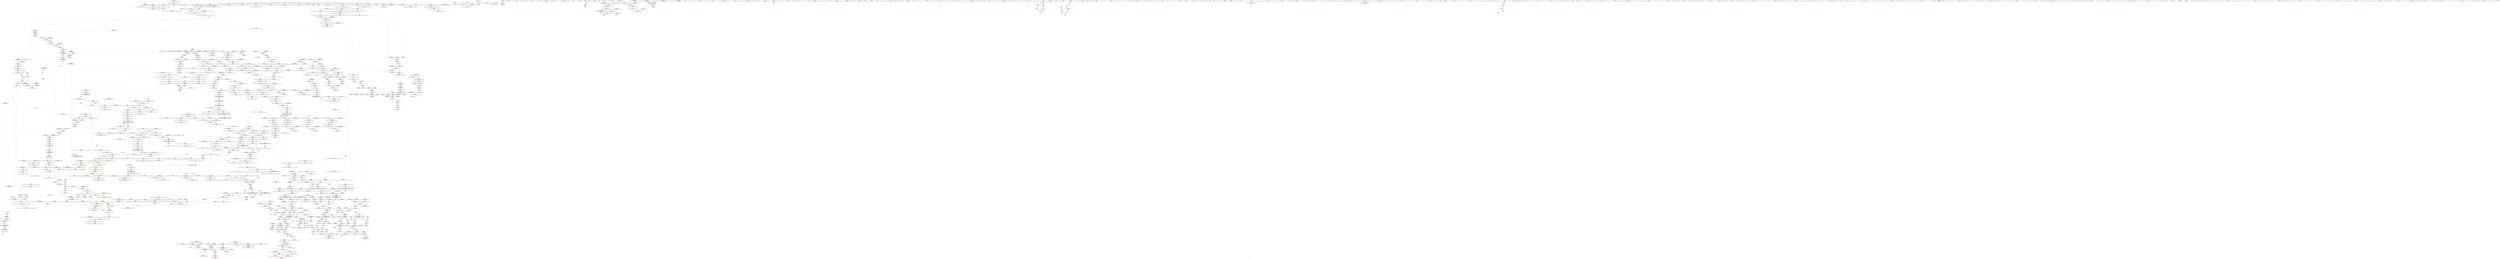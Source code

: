 digraph "SVFG" {
	label="SVFG";

	Node0x562561f2d610 [shape=record,color=grey,label="{NodeID: 0\nNullPtr|{|<s30>122}}"];
	Node0x562561f2d610 -> Node0x562561f89bc0[style=solid];
	Node0x562561f2d610 -> Node0x562561f89cc0[style=solid];
	Node0x562561f2d610 -> Node0x562561f89d90[style=solid];
	Node0x562561f2d610 -> Node0x562561f89e60[style=solid];
	Node0x562561f2d610 -> Node0x562561f89f30[style=solid];
	Node0x562561f2d610 -> Node0x562561f8a000[style=solid];
	Node0x562561f2d610 -> Node0x562561f8a0d0[style=solid];
	Node0x562561f2d610 -> Node0x562561f8a1a0[style=solid];
	Node0x562561f2d610 -> Node0x562561f8a270[style=solid];
	Node0x562561f2d610 -> Node0x562561f8a340[style=solid];
	Node0x562561f2d610 -> Node0x562561f8a410[style=solid];
	Node0x562561f2d610 -> Node0x562561f8a4e0[style=solid];
	Node0x562561f2d610 -> Node0x562561f8a5b0[style=solid];
	Node0x562561f2d610 -> Node0x562561f8a680[style=solid];
	Node0x562561f2d610 -> Node0x562561f8a750[style=solid];
	Node0x562561f2d610 -> Node0x562561f8a820[style=solid];
	Node0x562561f2d610 -> Node0x562561f8a8f0[style=solid];
	Node0x562561f2d610 -> Node0x562561f8a9c0[style=solid];
	Node0x562561f2d610 -> Node0x562561f8aa90[style=solid];
	Node0x562561f2d610 -> Node0x562561f8ab60[style=solid];
	Node0x562561f2d610 -> Node0x562561f8ac30[style=solid];
	Node0x562561f2d610 -> Node0x562561f8ad00[style=solid];
	Node0x562561f2d610 -> Node0x562561f8add0[style=solid];
	Node0x562561f2d610 -> Node0x562561f8aea0[style=solid];
	Node0x562561f2d610 -> Node0x562561f906e0[style=solid];
	Node0x562561f2d610 -> Node0x562561f92ee0[style=solid];
	Node0x562561f2d610 -> Node0x562561fd68e0[style=solid];
	Node0x562561f2d610 -> Node0x562561fd6be0[style=solid];
	Node0x562561f2d610 -> Node0x562561fd6d60[style=solid];
	Node0x562561f2d610 -> Node0x562561fd7660[style=solid];
	Node0x562561f2d610:s30 -> Node0x5625620b9070[style=solid,color=red];
	Node0x562561f8e230 [shape=record,color=red,label="{NodeID: 775\n1512\<--1511\n\<--call\n_ZN9__gnu_cxx13new_allocatorISt13_Rb_tree_nodeIiEE9constructIiJRKiEEEvPT_DpOT0_\n}"];
	Node0x562561f8e230 -> Node0x562561fb8410[style=solid];
	Node0x562561fa8b20 [shape=record,color=black,label="{NodeID: 1550\nMR_46V_2 = PHI(MR_46V_3, MR_46V_1, )\npts\{1190000 \}\n}"];
	Node0x562561fa8b20 -> Node0x562562027f40[style=dashed];
	Node0x562561f84a20 [shape=record,color=black,label="{NodeID: 443\n1645\<--1644\n\<--_M_impl2\n_ZNSt8_Rb_treeIiiSt9_IdentityIiESt4lessIiESaIiEE12_M_erase_auxESt23_Rb_tree_const_iteratorIiE\n}"];
	Node0x562561f84a20 -> Node0x562561f9c470[style=solid];
	Node0x5625620b4500 [shape=record,color=black,label="{NodeID: 2325\n1471 = PHI(1367, )\n1st arg _ZNSt16allocator_traitsISaISt13_Rb_tree_nodeIiEEE9constructIiJRKiEEEvRS2_PT_DpOT0_ }"];
	Node0x5625620b4500 -> Node0x562561fb8000[style=solid];
	Node0x562561f78750 [shape=record,color=green,label="{NodeID: 111\n508\<--509\nthis.addr\<--this.addr_field_insensitive\n_ZNSt15_Rb_tree_headerC2Ev\n}"];
	Node0x562561f78750 -> Node0x562561f9f460[style=solid];
	Node0x562561f78750 -> Node0x562561f92ba0[style=solid];
	Node0x562561f93d80 [shape=record,color=blue,label="{NodeID: 886\n706\<--703\n__p.addr\<--__p\n_ZNSt8_Rb_treeIiiSt9_IdentityIiESt4lessIiESaIiEE15_M_destroy_nodeEPSt13_Rb_tree_nodeIiE\n}"];
	Node0x562561f93d80 -> Node0x562561fa0640[style=dashed];
	Node0x562561f93d80 -> Node0x562561fa0710[style=dashed];
	Node0x562561f9a730 [shape=record,color=purple,label="{NodeID: 554\n1785\<--1093\n_M_header_3\<--\n}"];
	Node0x562561f9a730 -> Node0x562561fb5c40[style=solid];
	Node0x562561f7ce90 [shape=record,color=green,label="{NodeID: 222\n1207\<--1208\nthis.addr\<--this.addr_field_insensitive\n_ZNKSt13_Rb_tree_nodeIiE9_M_valptrEv\n}"];
	Node0x562561f7ce90 -> Node0x562561fa3be0[style=solid];
	Node0x562561f7ce90 -> Node0x562561fb67a0[style=solid];
	Node0x562561fb9040 [shape=record,color=blue,label="{NodeID: 997\n1624\<--1640\n__y\<--\n_ZNSt8_Rb_treeIiiSt9_IdentityIiESt4lessIiESaIiEE12_M_erase_auxESt23_Rb_tree_const_iteratorIiE\n}"];
	Node0x562561fb9040 -> Node0x562561f8ecc0[style=dashed];
	Node0x562561fa0160 [shape=record,color=red,label="{NodeID: 665\n677\<--674\n\<--__x.addr\n_ZNSt8_Rb_treeIiiSt9_IdentityIiESt4lessIiESaIiEE7_S_leftEPSt18_Rb_tree_node_base\n}"];
	Node0x562561fa0160 -> Node0x562561f993b0[style=solid];
	Node0x562561f8b310 [shape=record,color=black,label="{NodeID: 333\n136\<--133\ncall\<--\nmain\n}"];
	Node0x5625620ab750 [shape=record,color=black,label="{NodeID: 2215\n144 = PHI()\n}"];
	Node0x562561f3f010 [shape=record,color=green,label="{NodeID: 1\n7\<--1\n__dso_handle\<--dummyObj\nGlob }"];
	Node0x562561f8e300 [shape=record,color=red,label="{NodeID: 776\n1520\<--1517\nthis1\<--this.addr\n_ZNKSt8_Rb_treeIiiSt9_IdentityIiESt4lessIiESaIiEE5emptyEv\n}"];
	Node0x562561f8e300 -> Node0x562561f9b0f0[style=solid];
	Node0x562561fa9020 [shape=record,color=black,label="{NodeID: 1551\nMR_48V_2 = PHI(MR_48V_3, MR_48V_1, )\npts\{1210000 \}\n}"];
	Node0x562561fa9020 -> Node0x562561f911a0[style=dashed];
	Node0x562561fa9020 -> Node0x562561fa9020[style=dashed];
	Node0x562561f84af0 [shape=record,color=black,label="{NodeID: 444\n1647\<--1646\n\<--add.ptr3\n_ZNSt8_Rb_treeIiiSt9_IdentityIiESt4lessIiESaIiEE12_M_erase_auxESt23_Rb_tree_const_iteratorIiE\n}"];
	Node0x562561f84af0 -> Node0x562561f9c540[style=solid];
	Node0x5625620b4610 [shape=record,color=black,label="{NodeID: 2326\n1472 = PHI(1369, )\n2nd arg _ZNSt16allocator_traitsISaISt13_Rb_tree_nodeIiEEE9constructIiJRKiEEEvRS2_PT_DpOT0_ }"];
	Node0x5625620b4610 -> Node0x562561fb80d0[style=solid];
	Node0x562561f78820 [shape=record,color=green,label="{NodeID: 112\n517\<--518\n_ZNSt15_Rb_tree_header8_M_resetEv\<--_ZNSt15_Rb_tree_header8_M_resetEv_field_insensitive\n}"];
	Node0x562561f93e50 [shape=record,color=blue,label="{NodeID: 887\n730\<--728\nthis.addr\<--this\n_ZNSt8_Rb_treeIiiSt9_IdentityIiESt4lessIiESaIiEE11_M_put_nodeEPSt13_Rb_tree_nodeIiE\n}"];
	Node0x562561f93e50 -> Node0x562561fa07e0[style=dashed];
	Node0x56256202f820 [shape=record,color=yellow,style=double,label="{NodeID: 1662\n321V_1 = ENCHI(MR_321V_0)\npts\{953 \}\nFun[_ZNSt4pairIPSt18_Rb_tree_node_baseS1_EC2IRPSt13_Rb_tree_nodeIiERS1_Lb1EEEOT_OT0_]}"];
	Node0x56256202f820 -> Node0x562561fa3970[style=dashed];
	Node0x562561f9a800 [shape=record,color=purple,label="{NodeID: 555\n1100\<--1099\nadd.ptr10\<--\n_ZNSt8_Rb_treeIiiSt9_IdentityIiESt4lessIiESaIiEE10_M_insert_IRKiNS5_11_Alloc_nodeEEESt17_Rb_tree_iteratorIiEPSt18_Rb_tree_node_baseSD_OT_RT0_\n}"];
	Node0x562561f9a800 -> Node0x562561f82180[style=solid];
	Node0x562561f7cf60 [shape=record,color=green,label="{NodeID: 223\n1213\<--1214\n_ZNK9__gnu_cxx16__aligned_membufIiE6_M_ptrEv\<--_ZNK9__gnu_cxx16__aligned_membufIiE6_M_ptrEv_field_insensitive\n}"];
	Node0x562561fb9110 [shape=record,color=blue,label="{NodeID: 998\n1648\<--1650\n_M_node_count\<--dec\n_ZNSt8_Rb_treeIiiSt9_IdentityIiESt4lessIiESaIiEE12_M_erase_auxESt23_Rb_tree_const_iteratorIiE\n|{<s0>133}}"];
	Node0x562561fb9110:s0 -> Node0x5625620556f0[style=dashed,color=blue];
	Node0x562561fa0230 [shape=record,color=red,label="{NodeID: 666\n679\<--678\n\<--_M_left\n_ZNSt8_Rb_treeIiiSt9_IdentityIiESt4lessIiESaIiEE7_S_leftEPSt18_Rb_tree_node_base\n}"];
	Node0x562561fa0230 -> Node0x562561f8cc40[style=solid];
	Node0x562561f8b3e0 [shape=record,color=black,label="{NodeID: 334\n142\<--139\ncall1\<--\nmain\n}"];
	Node0x5625620ab820 [shape=record,color=black,label="{NodeID: 2216\n155 = PHI()\n}"];
	Node0x562561f50b80 [shape=record,color=green,label="{NodeID: 2\n9\<--1\n\<--dummyObj\nCan only get source location for instruction, argument, global var or function.}"];
	Node0x562561f8e3d0 [shape=record,color=red,label="{NodeID: 777\n1526\<--1525\n\<--_M_node_count\n_ZNKSt8_Rb_treeIiiSt9_IdentityIiESt4lessIiESaIiEE5emptyEv\n}"];
	Node0x562561f8e3d0 -> Node0x562561fd6a60[style=solid];
	Node0x562561fa9520 [shape=record,color=black,label="{NodeID: 1552\nMR_50V_2 = PHI(MR_50V_3, MR_50V_1, )\npts\{1230000 \}\n}"];
	Node0x562561fa9520 -> Node0x562562028940[style=dashed];
	Node0x562561f84bc0 [shape=record,color=black,label="{NodeID: 445\n1654\<--1666\n_ZNKSt23_Rb_tree_const_iteratorIiE13_M_const_castEv_ret\<--\n_ZNKSt23_Rb_tree_const_iteratorIiE13_M_const_castEv\n|{<s0>134}}"];
	Node0x562561f84bc0:s0 -> Node0x5625620b1440[style=solid,color=blue];
	Node0x5625620b4720 [shape=record,color=black,label="{NodeID: 2327\n749 = PHI(711, )\n0th arg _ZNSt16allocator_traitsISaISt13_Rb_tree_nodeIiEEE7destroyIiEEvRS2_PT_ }"];
	Node0x5625620b4720 -> Node0x562561f93ff0[style=solid];
	Node0x562561f78920 [shape=record,color=green,label="{NodeID: 113\n526\<--527\nthis.addr\<--this.addr_field_insensitive\n_ZN9__gnu_cxx13new_allocatorISt13_Rb_tree_nodeIiEEC2Ev\n}"];
	Node0x562561f78920 -> Node0x562561f9f530[style=solid];
	Node0x562561f78920 -> Node0x562561f92d40[style=solid];
	Node0x562561f93f20 [shape=record,color=blue,label="{NodeID: 888\n732\<--729\n__p.addr\<--__p\n_ZNSt8_Rb_treeIiiSt9_IdentityIiESt4lessIiESaIiEE11_M_put_nodeEPSt13_Rb_tree_nodeIiE\n}"];
	Node0x562561f93f20 -> Node0x562561fa08b0[style=dashed];
	Node0x56256202f930 [shape=record,color=yellow,style=double,label="{NodeID: 1663\n323V_1 = ENCHI(MR_323V_0)\npts\{955 \}\nFun[_ZNSt4pairIPSt18_Rb_tree_node_baseS1_EC2IRPSt13_Rb_tree_nodeIiERS1_Lb1EEEOT_OT0_]}"];
	Node0x56256202f930 -> Node0x562561fa3a40[style=dashed];
	Node0x562561f9a8d0 [shape=record,color=purple,label="{NodeID: 556\n1102\<--1101\n_M_node_count\<--\n_ZNSt8_Rb_treeIiiSt9_IdentityIiESt4lessIiESaIiEE10_M_insert_IRKiNS5_11_Alloc_nodeEEESt17_Rb_tree_iteratorIiEPSt18_Rb_tree_node_baseSD_OT_RT0_\n}"];
	Node0x562561f9a8d0 -> Node0x562561fa2ee0[style=solid];
	Node0x562561f9a8d0 -> Node0x562561fb5d10[style=solid];
	Node0x562561f7d060 [shape=record,color=green,label="{NodeID: 224\n1218\<--1219\nthis.addr\<--this.addr_field_insensitive\n_ZNK9__gnu_cxx16__aligned_membufIiE6_M_ptrEv\n}"];
	Node0x562561f7d060 -> Node0x562561fa3cb0[style=solid];
	Node0x562561f7d060 -> Node0x562561fb6870[style=solid];
	Node0x562561fb91e0 [shape=record,color=blue,label="{NodeID: 999\n1658\<--1655\nthis.addr\<--this\n_ZNKSt23_Rb_tree_const_iteratorIiE13_M_const_castEv\n}"];
	Node0x562561fb91e0 -> Node0x562561f8ef30[style=dashed];
	Node0x562561fa0300 [shape=record,color=red,label="{NodeID: 667\n691\<--685\nthis1\<--this.addr\n_ZNSt8_Rb_treeIiiSt9_IdentityIiESt4lessIiESaIiEE12_M_drop_nodeEPSt13_Rb_tree_nodeIiE\n|{<s0>61|<s1>62}}"];
	Node0x562561fa0300:s0 -> Node0x5625620b9ed0[style=solid,color=red];
	Node0x562561fa0300:s1 -> Node0x5625620b77e0[style=solid,color=red];
	Node0x562561f8b4b0 [shape=record,color=black,label="{NodeID: 335\n200\<--198\n\<--call18\nmain\n}"];
	Node0x562561f8b4b0 -> Node0x562561f96b10[style=solid];
	Node0x5625620ab8f0 [shape=record,color=black,label="{NodeID: 2217\n163 = PHI()\n}"];
	Node0x562561f50ec0 [shape=record,color=green,label="{NodeID: 3\n20\<--1\n.str\<--dummyObj\nGlob }"];
	Node0x562561f8e4a0 [shape=record,color=red,label="{NodeID: 778\n1536\<--1533\nthis1\<--this.addr\n_ZNKSt8_Rb_treeIiiSt9_IdentityIiESt4lessIiESaIiEE3endEv\n}"];
	Node0x562561f8e4a0 -> Node0x562561f9b430[style=solid];
	Node0x562561fa9a20 [shape=record,color=black,label="{NodeID: 1553\nMR_52V_2 = PHI(MR_52V_3, MR_52V_1, )\npts\{1270000 \}\n}"];
	Node0x562561fa9a20 -> Node0x562562028e40[style=dashed];
	Node0x562561f84c90 [shape=record,color=black,label="{NodeID: 446\n1673\<--1694\n_ZNSt8_Rb_treeIiiSt9_IdentityIiESt4lessIiESaIiEE11upper_boundERKi_ret\<--\n_ZNSt8_Rb_treeIiiSt9_IdentityIiESt4lessIiESaIiEE11upper_boundERKi\n|{<s0>39}}"];
	Node0x562561f84c90:s0 -> Node0x5625620acf70[style=solid,color=blue];
	Node0x5625620b4830 [shape=record,color=black,label="{NodeID: 2328\n750 = PHI(715, )\n1st arg _ZNSt16allocator_traitsISaISt13_Rb_tree_nodeIiEEE7destroyIiEEvRS2_PT_ }"];
	Node0x5625620b4830 -> Node0x562561f940c0[style=solid];
	Node0x562561f7d500 [shape=record,color=green,label="{NodeID: 114\n533\<--534\nthis.addr\<--this.addr_field_insensitive\n_ZNSt15_Rb_tree_header8_M_resetEv\n}"];
	Node0x562561f7d500 -> Node0x562561f9f600[style=solid];
	Node0x562561f7d500 -> Node0x562561f92e10[style=solid];
	Node0x562561f93ff0 [shape=record,color=blue,label="{NodeID: 889\n751\<--749\n__a.addr\<--__a\n_ZNSt16allocator_traitsISaISt13_Rb_tree_nodeIiEEE7destroyIiEEvRS2_PT_\n}"];
	Node0x562561f93ff0 -> Node0x562561fa0980[style=dashed];
	Node0x562561f9a9a0 [shape=record,color=purple,label="{NodeID: 557\n1127\<--1126\n_M_impl\<--this1\n_ZNSt8_Rb_treeIiiSt9_IdentityIiESt4lessIiESaIiEE6_M_endEv\n}"];
	Node0x562561f9a9a0 -> Node0x562561f824c0[style=solid];
	Node0x562561f7d130 [shape=record,color=green,label="{NodeID: 225\n1223\<--1224\n_ZNK9__gnu_cxx16__aligned_membufIiE7_M_addrEv\<--_ZNK9__gnu_cxx16__aligned_membufIiE7_M_addrEv_field_insensitive\n}"];
	Node0x562561fb92b0 [shape=record,color=blue,label="{NodeID: 1000\n1678\<--1674\nthis.addr\<--this\n_ZNSt8_Rb_treeIiiSt9_IdentityIiESt4lessIiESaIiEE11upper_boundERKi\n}"];
	Node0x562561fb92b0 -> Node0x562561f8f1a0[style=dashed];
	Node0x562561fa03d0 [shape=record,color=red,label="{NodeID: 668\n692\<--687\n\<--__p.addr\n_ZNSt8_Rb_treeIiiSt9_IdentityIiESt4lessIiESaIiEE12_M_drop_nodeEPSt13_Rb_tree_nodeIiE\n|{<s0>61}}"];
	Node0x562561fa03d0:s0 -> Node0x5625620b9fe0[style=solid,color=red];
	Node0x562561f8b580 [shape=record,color=black,label="{NodeID: 336\n238\<--236\n\<--call34\nmain\n}"];
	Node0x562561f8b580 -> Node0x562561f96cb0[style=solid];
	Node0x5625620ab9c0 [shape=record,color=black,label="{NodeID: 2218\n164 = PHI(268, )\n}"];
	Node0x5625620ab9c0 -> Node0x562561f90bf0[style=solid];
	Node0x562561f50f80 [shape=record,color=green,label="{NodeID: 4\n22\<--1\n.str.2\<--dummyObj\nGlob }"];
	Node0x562561f8e570 [shape=record,color=red,label="{NodeID: 779\n1546\<--1545\n\<--coerce.dive\n_ZNKSt8_Rb_treeIiiSt9_IdentityIiESt4lessIiESaIiEE3endEv\n}"];
	Node0x562561f8e570 -> Node0x562561f84200[style=solid];
	Node0x562561fa9f20 [shape=record,color=black,label="{NodeID: 1554\nMR_54V_2 = PHI(MR_54V_3, MR_54V_1, )\npts\{1290000 \}\n}"];
	Node0x562561fa9f20 -> Node0x562562029340[style=dashed];
	Node0x562561f84d60 [shape=record,color=black,label="{NodeID: 447\n1721\<--1720\n\<--_M_impl\n_ZNSt8_Rb_treeIiiSt9_IdentityIiESt4lessIiESaIiEE14_M_upper_boundEPSt13_Rb_tree_nodeIiEPSt18_Rb_tree_node_baseRKi\n}"];
	Node0x562561f84d60 -> Node0x562561f9caf0[style=solid];
	Node0x5625620b4970 [shape=record,color=black,label="{NodeID: 2329\n1167 = PHI(946, )\n0th arg _ZNSt4pairIPSt18_Rb_tree_node_baseS1_EC2IRPSt13_Rb_tree_nodeIiERS1_Lb1EEEOT_OT0_ }"];
	Node0x5625620b4970 -> Node0x562561fb62c0[style=solid];
	Node0x562561f7d5d0 [shape=record,color=green,label="{NodeID: 115\n552\<--553\n__gxx_personality_v0\<--__gxx_personality_v0_field_insensitive\n}"];
	Node0x562561f940c0 [shape=record,color=blue,label="{NodeID: 890\n753\<--750\n__p.addr\<--__p\n_ZNSt16allocator_traitsISaISt13_Rb_tree_nodeIiEEE7destroyIiEEvRS2_PT_\n}"];
	Node0x562561f940c0 -> Node0x562561fa0a50[style=dashed];
	Node0x562561f9aa70 [shape=record,color=purple,label="{NodeID: 558\n1129\<--1128\nadd.ptr\<--\n_ZNSt8_Rb_treeIiiSt9_IdentityIiESt4lessIiESaIiEE6_M_endEv\n}"];
	Node0x562561f9aa70 -> Node0x562561f82590[style=solid];
	Node0x562561f7d230 [shape=record,color=green,label="{NodeID: 226\n1229\<--1230\nthis.addr\<--this.addr_field_insensitive\n_ZNK9__gnu_cxx16__aligned_membufIiE7_M_addrEv\n}"];
	Node0x562561f7d230 -> Node0x562561fa3d80[style=solid];
	Node0x562561f7d230 -> Node0x562561fb6940[style=solid];
	Node0x562561fb9380 [shape=record,color=blue,label="{NodeID: 1001\n1680\<--1675\n__k.addr\<--__k\n_ZNSt8_Rb_treeIiiSt9_IdentityIiESt4lessIiESaIiEE11upper_boundERKi\n}"];
	Node0x562561fb9380 -> Node0x562561f8f270[style=dashed];
	Node0x562561fa04a0 [shape=record,color=red,label="{NodeID: 669\n696\<--687\n\<--__p.addr\n_ZNSt8_Rb_treeIiiSt9_IdentityIiESt4lessIiESaIiEE12_M_drop_nodeEPSt13_Rb_tree_nodeIiE\n|{<s0>62}}"];
	Node0x562561fa04a0:s0 -> Node0x5625620b79c0[style=solid,color=red];
	Node0x562561f8b650 [shape=record,color=black,label="{NodeID: 337\n99\<--259\nmain_ret\<--\nmain\n}"];
	Node0x5625620abbf0 [shape=record,color=black,label="{NodeID: 2219\n176 = PHI(295, )\n}"];
	Node0x5625620abbf0 -> Node0x562561fd5ce0[style=solid];
	Node0x562561f51040 [shape=record,color=green,label="{NodeID: 5\n24\<--1\nstdin\<--dummyObj\nGlob }"];
	Node0x562561f8e640 [shape=record,color=red,label="{NodeID: 780\n1557\<--1551\nthis1\<--this.addr\n_ZNSt23_Rb_tree_const_iteratorIiEC2EPKSt18_Rb_tree_node_base\n}"];
	Node0x562561f8e640 -> Node0x562561f9b6a0[style=solid];
	Node0x562561faa420 [shape=record,color=black,label="{NodeID: 1555\nMR_56V_2 = PHI(MR_56V_3, MR_56V_1, )\npts\{1310000 \}\n}"];
	Node0x562561faa420 -> Node0x562562029840[style=dashed];
	Node0x562561f84e30 [shape=record,color=black,label="{NodeID: 448\n1729\<--1728\n\<--\n_ZNSt8_Rb_treeIiiSt9_IdentityIiESt4lessIiESaIiEE14_M_upper_boundEPSt13_Rb_tree_nodeIiEPSt18_Rb_tree_node_baseRKi\n}"];
	Node0x562561f84e30 -> Node0x562561fb9860[style=solid];
	Node0x5625620b4ab0 [shape=record,color=black,label="{NodeID: 2330\n1168 = PHI(952, )\n1st arg _ZNSt4pairIPSt18_Rb_tree_node_baseS1_EC2IRPSt13_Rb_tree_nodeIiERS1_Lb1EEEOT_OT0_ }"];
	Node0x5625620b4ab0 -> Node0x562561fb6390[style=solid];
	Node0x562561f7d6d0 [shape=record,color=green,label="{NodeID: 116\n559\<--560\n__cxa_begin_catch\<--__cxa_begin_catch_field_insensitive\n}"];
	Node0x562561f94190 [shape=record,color=blue,label="{NodeID: 891\n766\<--765\nthis.addr\<--this\n_ZNSt8_Rb_treeIiiSt9_IdentityIiESt4lessIiESaIiEE21_M_get_Node_allocatorEv\n}"];
	Node0x562561f94190 -> Node0x562561fa0b20[style=dashed];
	Node0x562561f9ab40 [shape=record,color=purple,label="{NodeID: 559\n1131\<--1130\n_M_header\<--\n_ZNSt8_Rb_treeIiiSt9_IdentityIiESt4lessIiESaIiEE6_M_endEv\n}"];
	Node0x562561f9ab40 -> Node0x562561f82660[style=solid];
	Node0x562561f7d300 [shape=record,color=green,label="{NodeID: 227\n1238\<--1239\n__t.addr\<--__t.addr_field_insensitive\n_ZSt7forwardIRPSt13_Rb_tree_nodeIiEEOT_RNSt16remove_referenceIS4_E4typeE\n}"];
	Node0x562561f7d300 -> Node0x562561fa3e50[style=solid];
	Node0x562561f7d300 -> Node0x562561fb6a10[style=solid];
	Node0x562561fb9450 [shape=record,color=blue,label="{NodeID: 1002\n1691\<--1688\ncoerce.dive\<--call3\n_ZNSt8_Rb_treeIiiSt9_IdentityIiESt4lessIiESaIiEE11upper_boundERKi\n}"];
	Node0x562561fb9450 -> Node0x562561f8f340[style=dashed];
	Node0x562561fa0570 [shape=record,color=red,label="{NodeID: 670\n710\<--704\nthis1\<--this.addr\n_ZNSt8_Rb_treeIiiSt9_IdentityIiESt4lessIiESaIiEE15_M_destroy_nodeEPSt13_Rb_tree_nodeIiE\n|{<s0>63}}"];
	Node0x562561fa0570:s0 -> Node0x5625620b2b40[style=solid,color=red];
	Node0x562561f8b720 [shape=record,color=black,label="{NodeID: 338\n268\<--293\n_ZNSt8multisetIiSt4lessIiESaIiEE6insertERKi_ret\<--\n_ZNSt8multisetIiSt4lessIiESaIiEE6insertERKi\n|{<s0>12}}"];
	Node0x562561f8b720:s0 -> Node0x5625620ab9c0[style=solid,color=blue];
	Node0x5625620abd30 [shape=record,color=black,label="{NodeID: 2220\n182 = PHI(306, )\n}"];
	Node0x5625620abd30 -> Node0x562561f90e60[style=solid];
	Node0x562561f518b0 [shape=record,color=green,label="{NodeID: 6\n25\<--1\n.str.3\<--dummyObj\nGlob }"];
	Node0x562561f8e710 [shape=record,color=red,label="{NodeID: 781\n1559\<--1553\n\<--__x.addr\n_ZNSt23_Rb_tree_const_iteratorIiEC2EPKSt18_Rb_tree_node_base\n}"];
	Node0x562561f8e710 -> Node0x562561fb8820[style=solid];
	Node0x562561faa920 [shape=record,color=black,label="{NodeID: 1556\nMR_58V_2 = PHI(MR_58V_3, MR_58V_1, )\npts\{14530004 \}\n}"];
	Node0x562561faa920 -> Node0x562561f59c60[style=dashed];
	Node0x562561f84f00 [shape=record,color=black,label="{NodeID: 449\n1732\<--1731\n\<--\n_ZNSt8_Rb_treeIiiSt9_IdentityIiESt4lessIiESaIiEE14_M_upper_boundEPSt13_Rb_tree_nodeIiEPSt18_Rb_tree_node_baseRKi\n|{<s0>144}}"];
	Node0x562561f84f00:s0 -> Node0x5625620bb550[style=solid,color=red];
	Node0x5625620b4bf0 [shape=record,color=black,label="{NodeID: 2331\n1169 = PHI(954, )\n2nd arg _ZNSt4pairIPSt18_Rb_tree_node_baseS1_EC2IRPSt13_Rb_tree_nodeIiERS1_Lb1EEEOT_OT0_ }"];
	Node0x5625620b4bf0 -> Node0x562561fb6460[style=solid];
	Node0x562561f7d7d0 [shape=record,color=green,label="{NodeID: 117\n562\<--563\n_ZSt9terminatev\<--_ZSt9terminatev_field_insensitive\n}"];
	Node0x562561f94260 [shape=record,color=blue,label="{NodeID: 892\n775\<--774\nthis.addr\<--this\n_ZNSt13_Rb_tree_nodeIiE9_M_valptrEv\n}"];
	Node0x562561f94260 -> Node0x562561fa0bf0[style=dashed];
	Node0x562561f9ac10 [shape=record,color=purple,label="{NodeID: 560\n1181\<--1179\nfirst\<--this1\n_ZNSt4pairIPSt18_Rb_tree_node_baseS1_EC2IRPSt13_Rb_tree_nodeIiERS1_Lb1EEEOT_OT0_\n}"];
	Node0x562561f9ac10 -> Node0x562561fb6530[style=solid];
	Node0x562561f7d3d0 [shape=record,color=green,label="{NodeID: 228\n1245\<--1246\n__t.addr\<--__t.addr_field_insensitive\n_ZSt7forwardIRPSt18_Rb_tree_node_baseEOT_RNSt16remove_referenceIS3_E4typeE\n}"];
	Node0x562561f7d3d0 -> Node0x562561fa3f20[style=solid];
	Node0x562561f7d3d0 -> Node0x562561fb6ae0[style=solid];
	Node0x562561fb9520 [shape=record,color=blue,label="{NodeID: 1003\n1703\<--1697\nthis.addr\<--this\n_ZNSt8_Rb_treeIiiSt9_IdentityIiESt4lessIiESaIiEE14_M_upper_boundEPSt13_Rb_tree_nodeIiEPSt18_Rb_tree_node_baseRKi\n}"];
	Node0x562561fb9520 -> Node0x562561f8f410[style=dashed];
	Node0x562561fa0640 [shape=record,color=red,label="{NodeID: 671\n714\<--706\n\<--__p.addr\n_ZNSt8_Rb_treeIiiSt9_IdentityIiESt4lessIiESaIiEE15_M_destroy_nodeEPSt13_Rb_tree_nodeIiE\n|{<s0>64}}"];
	Node0x562561fa0640:s0 -> Node0x5625620b1830[style=solid,color=red];
	Node0x562561f8b7f0 [shape=record,color=black,label="{NodeID: 339\n295\<--302\n_ZNKSt8multisetIiSt4lessIiESaIiEE5emptyEv_ret\<--call\n_ZNKSt8multisetIiSt4lessIiESaIiEE5emptyEv\n|{<s0>13|<s1>21}}"];
	Node0x562561f8b7f0:s0 -> Node0x5625620abbf0[style=solid,color=blue];
	Node0x562561f8b7f0:s1 -> Node0x5625620aaf70[style=solid,color=blue];
	Node0x5625620abe70 [shape=record,color=black,label="{NodeID: 2221\n187 = PHI(323, )\n|{<s0>16}}"];
	Node0x5625620abe70:s0 -> Node0x5625620b42e0[style=solid,color=red];
	Node0x562561f51970 [shape=record,color=green,label="{NodeID: 7\n27\<--1\n.str.4\<--dummyObj\nGlob }"];
	Node0x562561f8e7e0 [shape=record,color=red,label="{NodeID: 782\n1580\<--1571\nthis1\<--this.addr\n_ZNSt8_Rb_treeIiiSt9_IdentityIiESt4lessIiESaIiEE5eraseB5cxx11ESt23_Rb_tree_const_iteratorIiE\n|{<s0>133}}"];
	Node0x562561f8e7e0:s0 -> Node0x5625620ba200[style=solid,color=red];
	Node0x562561f84fd0 [shape=record,color=black,label="{NodeID: 450\n1737\<--1736\n\<--\n_ZNSt8_Rb_treeIiiSt9_IdentityIiESt4lessIiESaIiEE14_M_upper_boundEPSt13_Rb_tree_nodeIiEPSt18_Rb_tree_node_baseRKi\n|{<s0>145}}"];
	Node0x562561f84fd0:s0 -> Node0x5625620b3080[style=solid,color=red];
	Node0x5625620b4d30 [shape=record,color=black,label="{NodeID: 2332\n1410 = PHI(1339, )\n0th arg _ZNSt16allocator_traitsISaISt13_Rb_tree_nodeIiEEE8allocateERS2_m }"];
	Node0x5625620b4d30 -> Node0x562561fb7a50[style=solid];
	Node0x562561f7d8d0 [shape=record,color=green,label="{NodeID: 118\n570\<--571\nthis.addr\<--this.addr_field_insensitive\n_ZNSt8_Rb_treeIiiSt9_IdentityIiESt4lessIiESaIiEED2Ev\n}"];
	Node0x562561f7d8d0 -> Node0x562561f9f6d0[style=solid];
	Node0x562561f7d8d0 -> Node0x562561f93220[style=solid];
	Node0x562561f94330 [shape=record,color=blue,label="{NodeID: 893\n787\<--785\nthis.addr\<--this\n_ZN9__gnu_cxx13new_allocatorISt13_Rb_tree_nodeIiEE7destroyIiEEvPT_\n}"];
	Node0x562561f94330 -> Node0x562561fa0cc0[style=dashed];
	Node0x562561f9ace0 [shape=record,color=purple,label="{NodeID: 561\n1189\<--1179\nsecond\<--this1\n_ZNSt4pairIPSt18_Rb_tree_node_baseS1_EC2IRPSt13_Rb_tree_nodeIiERS1_Lb1EEEOT_OT0_\n}"];
	Node0x562561f9ace0 -> Node0x562561fb6600[style=solid];
	Node0x562561f85a50 [shape=record,color=green,label="{NodeID: 229\n1252\<--1253\n__x.addr\<--__x.addr_field_insensitive\n_ZNSt8_Rb_treeIiiSt9_IdentityIiESt4lessIiESaIiEE6_S_keyEPKSt18_Rb_tree_node_base\n}"];
	Node0x562561f85a50 -> Node0x562561fa3ff0[style=solid];
	Node0x562561f85a50 -> Node0x562561fb6bb0[style=solid];
	Node0x562561fb95f0 [shape=record,color=blue,label="{NodeID: 1004\n1705\<--1698\n__x.addr\<--__x\n_ZNSt8_Rb_treeIiiSt9_IdentityIiESt4lessIiESaIiEE14_M_upper_boundEPSt13_Rb_tree_nodeIiEPSt18_Rb_tree_node_baseRKi\n}"];
	Node0x562561fb95f0 -> Node0x562561f57370[style=dashed];
	Node0x5625620391e0 [shape=record,color=yellow,style=double,label="{NodeID: 1779\n38V_1 = ENCHI(MR_38V_0)\npts\{190004 \}\nFun[_ZNSt8_Rb_treeIiiSt9_IdentityIiESt4lessIiESaIiEE5eraseB5cxx11ESt23_Rb_tree_const_iteratorIiE]|{<s0>133|<s1>133}}"];
	Node0x5625620391e0:s0 -> Node0x562561f8ee60[style=dashed,color=red];
	Node0x5625620391e0:s1 -> Node0x562561fb9110[style=dashed,color=red];
	Node0x562561fa0710 [shape=record,color=red,label="{NodeID: 672\n721\<--706\n\<--__p.addr\n_ZNSt8_Rb_treeIiiSt9_IdentityIiESt4lessIiESaIiEE15_M_destroy_nodeEPSt13_Rb_tree_nodeIiE\n}"];
	Node0x562561f8b8c0 [shape=record,color=black,label="{NodeID: 340\n306\<--321\n_ZNKSt8multisetIiSt4lessIiESaIiEE3endEv_ret\<--\n_ZNKSt8multisetIiSt4lessIiESaIiEE3endEv\n|{<s0>14|<s1>17}}"];
	Node0x562561f8b8c0:s0 -> Node0x5625620abd30[style=solid,color=blue];
	Node0x562561f8b8c0:s1 -> Node0x5625620ac0f0[style=solid,color=blue];
	Node0x5625620abfb0 [shape=record,color=black,label="{NodeID: 2222\n190 = PHI(337, )\n}"];
	Node0x5625620abfb0 -> Node0x562561f9dcd0[style=solid];
	Node0x562561f51a30 [shape=record,color=green,label="{NodeID: 8\n29\<--1\nstdout\<--dummyObj\nGlob }"];
	Node0x562561f8e8b0 [shape=record,color=red,label="{NodeID: 783\n1591\<--1590\n\<--coerce.dive2\n_ZNSt8_Rb_treeIiiSt9_IdentityIiESt4lessIiESaIiEE5eraseB5cxx11ESt23_Rb_tree_const_iteratorIiE\n|{<s0>133}}"];
	Node0x562561f8e8b0:s0 -> Node0x5625620b5620[style=solid,color=red];
	Node0x562561f850a0 [shape=record,color=black,label="{NodeID: 451\n1696\<--1745\n_ZNSt8_Rb_treeIiiSt9_IdentityIiESt4lessIiESaIiEE14_M_upper_boundEPSt13_Rb_tree_nodeIiEPSt18_Rb_tree_node_baseRKi_ret\<--\n_ZNSt8_Rb_treeIiiSt9_IdentityIiESt4lessIiESaIiEE14_M_upper_boundEPSt13_Rb_tree_nodeIiEPSt18_Rb_tree_node_baseRKi\n|{<s0>141}}"];
	Node0x562561f850a0:s0 -> Node0x5625620addb0[style=solid,color=blue];
	Node0x5625620b4e70 [shape=record,color=black,label="{NodeID: 2333\n1411 = PHI(740, )\n1st arg _ZNSt16allocator_traitsISaISt13_Rb_tree_nodeIiEEE8allocateERS2_m }"];
	Node0x5625620b4e70 -> Node0x562561fb7b20[style=solid];
	Node0x562561f7d9a0 [shape=record,color=green,label="{NodeID: 119\n572\<--573\nexn.slot\<--exn.slot_field_insensitive\n_ZNSt8_Rb_treeIiiSt9_IdentityIiESt4lessIiESaIiEED2Ev\n}"];
	Node0x562561f7d9a0 -> Node0x562561f9f7a0[style=solid];
	Node0x562561f7d9a0 -> Node0x562561f932f0[style=solid];
	Node0x562561f94400 [shape=record,color=blue,label="{NodeID: 894\n789\<--786\n__p.addr\<--__p\n_ZN9__gnu_cxx13new_allocatorISt13_Rb_tree_nodeIiEE7destroyIiEEvPT_\n}"];
	Node0x562561f9adb0 [shape=record,color=purple,label="{NodeID: 562\n1211\<--1210\n_M_storage\<--this1\n_ZNKSt13_Rb_tree_nodeIiE9_M_valptrEv\n|{<s0>101}}"];
	Node0x562561f9adb0:s0 -> Node0x5625620b8590[style=solid,color=red];
	Node0x562561f85ae0 [shape=record,color=green,label="{NodeID: 230\n1254\<--1255\nref.tmp\<--ref.tmp_field_insensitive\n_ZNSt8_Rb_treeIiiSt9_IdentityIiESt4lessIiESaIiEE6_S_keyEPKSt18_Rb_tree_node_base\n|{<s0>104}}"];
	Node0x562561f85ae0:s0 -> Node0x5625620b38e0[style=solid,color=red];
	Node0x562561fb96c0 [shape=record,color=blue,label="{NodeID: 1005\n1707\<--1699\n__y.addr\<--__y\n_ZNSt8_Rb_treeIiiSt9_IdentityIiESt4lessIiESaIiEE14_M_upper_boundEPSt13_Rb_tree_nodeIiEPSt18_Rb_tree_node_baseRKi\n}"];
	Node0x562561fb96c0 -> Node0x562561f57460[style=dashed];
	Node0x562561fa07e0 [shape=record,color=red,label="{NodeID: 673\n736\<--730\nthis1\<--this.addr\n_ZNSt8_Rb_treeIiiSt9_IdentityIiESt4lessIiESaIiEE11_M_put_nodeEPSt13_Rb_tree_nodeIiE\n|{<s0>67}}"];
	Node0x562561fa07e0:s0 -> Node0x5625620b2b40[style=solid,color=red];
	Node0x562561f8b990 [shape=record,color=black,label="{NodeID: 341\n323\<--328\n_ZNSt23_Rb_tree_const_iteratorIiEmmEv_ret\<--this1\n_ZNSt23_Rb_tree_const_iteratorIiEmmEv\n|{<s0>15|<s1>18|<s2>25}}"];
	Node0x562561f8b990:s0 -> Node0x5625620abe70[style=solid,color=blue];
	Node0x562561f8b990:s1 -> Node0x5625620ac230[style=solid,color=blue];
	Node0x562561f8b990:s2 -> Node0x5625620ab440[style=solid,color=blue];
	Node0x5625620ac0f0 [shape=record,color=black,label="{NodeID: 2223\n195 = PHI(306, )\n}"];
	Node0x5625620ac0f0 -> Node0x562561f91000[style=solid];
	Node0x562561f51af0 [shape=record,color=green,label="{NodeID: 9\n30\<--1\n.str.5\<--dummyObj\nGlob }"];
	Node0x562561f8e980 [shape=record,color=red,label="{NodeID: 784\n1601\<--1600\n\<--coerce.dive5\n_ZNSt8_Rb_treeIiiSt9_IdentityIiESt4lessIiESaIiEE5eraseB5cxx11ESt23_Rb_tree_const_iteratorIiE\n}"];
	Node0x562561f8e980 -> Node0x562561f84610[style=solid];
	Node0x562561f85170 [shape=record,color=black,label="{NodeID: 452\n1756\<--1755\n\<--_M_impl\n_ZNKSt8_Rb_treeIiiSt9_IdentityIiESt4lessIiESaIiEE5beginEv\n}"];
	Node0x562561f85170 -> Node0x562561f9cd60[style=solid];
	Node0x5625620b4fb0 [shape=record,color=black,label="{NodeID: 2334\n1516 = PHI(301, )\n0th arg _ZNKSt8_Rb_treeIiiSt9_IdentityIiESt4lessIiESaIiEE5emptyEv }"];
	Node0x5625620b4fb0 -> Node0x562561fb84e0[style=solid];
	Node0x562561f7da70 [shape=record,color=green,label="{NodeID: 120\n574\<--575\nehselector.slot\<--ehselector.slot_field_insensitive\n_ZNSt8_Rb_treeIiiSt9_IdentityIiESt4lessIiESaIiEED2Ev\n}"];
	Node0x562561f7da70 -> Node0x562561f933c0[style=solid];
	Node0x562561f944d0 [shape=record,color=blue,label="{NodeID: 895\n797\<--796\nthis.addr\<--this\n_ZN9__gnu_cxx16__aligned_membufIiE6_M_ptrEv\n}"];
	Node0x562561f944d0 -> Node0x562561fa0d90[style=dashed];
	Node0x562561f9ae80 [shape=record,color=purple,label="{NodeID: 563\n1233\<--1232\n_M_storage\<--this1\n_ZNK9__gnu_cxx16__aligned_membufIiE7_M_addrEv\n}"];
	Node0x562561f9ae80 -> Node0x562561f82db0[style=solid];
	Node0x562561f85bb0 [shape=record,color=green,label="{NodeID: 231\n1259\<--1260\n_ZNSt8_Rb_treeIiiSt9_IdentityIiESt4lessIiESaIiEE8_S_valueEPKSt18_Rb_tree_node_base\<--_ZNSt8_Rb_treeIiiSt9_IdentityIiESt4lessIiESaIiEE8_S_valueEPKSt18_Rb_tree_node_base_field_insensitive\n}"];
	Node0x562561fb9790 [shape=record,color=blue,label="{NodeID: 1006\n1709\<--1700\n__k.addr\<--__k\n_ZNSt8_Rb_treeIiiSt9_IdentityIiESt4lessIiESaIiEE14_M_upper_boundEPSt13_Rb_tree_nodeIiEPSt18_Rb_tree_node_baseRKi\n}"];
	Node0x562561fb9790 -> Node0x562561f8f9c0[style=dashed];
	Node0x562561fa08b0 [shape=record,color=red,label="{NodeID: 674\n738\<--732\n\<--__p.addr\n_ZNSt8_Rb_treeIiiSt9_IdentityIiESt4lessIiESaIiEE11_M_put_nodeEPSt13_Rb_tree_nodeIiE\n|{<s0>68}}"];
	Node0x562561fa08b0:s0 -> Node0x5625620b7c50[style=solid,color=red];
	Node0x562561f8ba60 [shape=record,color=black,label="{NodeID: 342\n345\<--344\n\<--\n_ZNKSt23_Rb_tree_const_iteratorIiEdeEv\n|{<s0>34}}"];
	Node0x562561f8ba60:s0 -> Node0x5625620b9d40[style=solid,color=red];
	Node0x5625620ac230 [shape=record,color=black,label="{NodeID: 2224\n198 = PHI(323, )\n}"];
	Node0x5625620ac230 -> Node0x562561f8b4b0[style=solid];
	Node0x562561f51bb0 [shape=record,color=green,label="{NodeID: 10\n32\<--1\n.str.6\<--dummyObj\nGlob }"];
	Node0x562561f8ea50 [shape=record,color=red,label="{NodeID: 785\n1608\<--1605\nthis1\<--this.addr\n_ZNSt23_Rb_tree_const_iteratorIiEppEv\n}"];
	Node0x562561f8ea50 -> Node0x562561f846e0[style=solid];
	Node0x562561f8ea50 -> Node0x562561f9bdf0[style=solid];
	Node0x562561f8ea50 -> Node0x562561f9bec0[style=solid];
	Node0x562561f85240 [shape=record,color=black,label="{NodeID: 453\n1758\<--1757\n\<--add.ptr\n_ZNKSt8_Rb_treeIiiSt9_IdentityIiESt4lessIiESaIiEE5beginEv\n}"];
	Node0x562561f85240 -> Node0x562561f9ce30[style=solid];
	Node0x562561f85240 -> Node0x562561f9cf00[style=solid];
	Node0x5625620b50f0 [shape=record,color=black,label="{NodeID: 2335\n1251 = PHI(1069, )\n0th arg _ZNSt8_Rb_treeIiiSt9_IdentityIiESt4lessIiESaIiEE6_S_keyEPKSt18_Rb_tree_node_base }"];
	Node0x5625620b50f0 -> Node0x562561fb6bb0[style=solid];
	Node0x562561f7db40 [shape=record,color=green,label="{NodeID: 121\n579\<--580\n_ZNSt8_Rb_treeIiiSt9_IdentityIiESt4lessIiESaIiEE8_M_beginEv\<--_ZNSt8_Rb_treeIiiSt9_IdentityIiESt4lessIiESaIiEE8_M_beginEv_field_insensitive\n}"];
	Node0x562561f945a0 [shape=record,color=blue,label="{NodeID: 896\n808\<--807\nthis.addr\<--this\n_ZN9__gnu_cxx16__aligned_membufIiE7_M_addrEv\n}"];
	Node0x562561f945a0 -> Node0x562561fa0e60[style=dashed];
	Node0x562561f9af50 [shape=record,color=purple,label="{NodeID: 564\n1273\<--1272\n_M_t\<--this1\n_ZNKSt8_Rb_treeIiiSt9_IdentityIiESt4lessIiESaIiEE11_Alloc_nodeclIRKiEEPSt13_Rb_tree_nodeIiEOT_\n}"];
	Node0x562561f9af50 -> Node0x562561fa4260[style=solid];
	Node0x562561f85cb0 [shape=record,color=green,label="{NodeID: 232\n1266\<--1267\nthis.addr\<--this.addr_field_insensitive\n_ZNKSt8_Rb_treeIiiSt9_IdentityIiESt4lessIiESaIiEE11_Alloc_nodeclIRKiEEPSt13_Rb_tree_nodeIiEOT_\n}"];
	Node0x562561f85cb0 -> Node0x562561fa40c0[style=solid];
	Node0x562561f85cb0 -> Node0x562561fb6c80[style=solid];
	Node0x562561fb9860 [shape=record,color=blue,label="{NodeID: 1007\n1707\<--1729\n__y.addr\<--\n_ZNSt8_Rb_treeIiiSt9_IdentityIiESt4lessIiESaIiEE14_M_upper_boundEPSt13_Rb_tree_nodeIiEPSt18_Rb_tree_node_baseRKi\n}"];
	Node0x562561fb9860 -> Node0x562561f57460[style=dashed];
	Node0x562561fa0980 [shape=record,color=red,label="{NodeID: 675\n757\<--751\n\<--__a.addr\n_ZNSt16allocator_traitsISaISt13_Rb_tree_nodeIiEEE7destroyIiEEvRS2_PT_\n}"];
	Node0x562561fa0980 -> Node0x562561f8cde0[style=solid];
	Node0x562561f8bb30 [shape=record,color=black,label="{NodeID: 343\n337\<--346\n_ZNKSt23_Rb_tree_const_iteratorIiEdeEv_ret\<--call\n_ZNKSt23_Rb_tree_const_iteratorIiEdeEv\n|{<s0>16}}"];
	Node0x562561f8bb30:s0 -> Node0x5625620abfb0[style=solid,color=blue];
	Node0x5625620ac370 [shape=record,color=black,label="{NodeID: 2225\n1511 = PHI(1114, )\n}"];
	Node0x5625620ac370 -> Node0x562561f8e230[style=solid];
	Node0x562561f51cb0 [shape=record,color=green,label="{NodeID: 11\n34\<--1\n.str.7\<--dummyObj\nGlob }"];
	Node0x562561f8eb20 [shape=record,color=red,label="{NodeID: 786\n1610\<--1609\n\<--_M_node\n_ZNSt23_Rb_tree_const_iteratorIiEppEv\n}"];
	Node0x562561f85310 [shape=record,color=black,label="{NodeID: 454\n1747\<--1764\n_ZNKSt8_Rb_treeIiiSt9_IdentityIiESt4lessIiESaIiEE5beginEv_ret\<--\n_ZNKSt8_Rb_treeIiiSt9_IdentityIiESt4lessIiESaIiEE5beginEv\n|{<s0>41}}"];
	Node0x562561f85310:s0 -> Node0x5625620ad0b0[style=solid,color=blue];
	Node0x5625620b5230 [shape=record,color=black,label="{NodeID: 2336\n637 = PHI(577, 958, 1684, )\n0th arg _ZNSt8_Rb_treeIiiSt9_IdentityIiESt4lessIiESaIiEE8_M_beginEv }"];
	Node0x5625620b5230 -> Node0x562561f937d0[style=solid];
	Node0x562561f7dc40 [shape=record,color=green,label="{NodeID: 122\n582\<--583\n_ZNSt8_Rb_treeIiiSt9_IdentityIiESt4lessIiESaIiEE8_M_eraseEPSt13_Rb_tree_nodeIiE\<--_ZNSt8_Rb_treeIiiSt9_IdentityIiESt4lessIiESaIiEE8_M_eraseEPSt13_Rb_tree_nodeIiE_field_insensitive\n}"];
	Node0x562561f94670 [shape=record,color=blue,label="{NodeID: 897\n819\<--816\n__a.addr\<--__a\n_ZNSt16allocator_traitsISaISt13_Rb_tree_nodeIiEEE10deallocateERS2_PS1_m\n}"];
	Node0x562561f94670 -> Node0x562561fa0f30[style=dashed];
	Node0x5625620301a0 [shape=record,color=yellow,style=double,label="{NodeID: 1672\n38V_1 = ENCHI(MR_38V_0)\npts\{190004 \}\nFun[_ZNKSt8_Rb_treeIiiSt9_IdentityIiESt4lessIiESaIiEE5emptyEv]}"];
	Node0x5625620301a0 -> Node0x562561f8e3d0[style=dashed];
	Node0x562561f9b020 [shape=record,color=purple,label="{NodeID: 565\n1296\<--1295\n_M_node\<--this1\n_ZNSt17_Rb_tree_iteratorIiEC2EPSt18_Rb_tree_node_base\n}"];
	Node0x562561f9b020 -> Node0x562561fb6fc0[style=solid];
	Node0x562561f85d80 [shape=record,color=green,label="{NodeID: 233\n1268\<--1269\n__arg.addr\<--__arg.addr_field_insensitive\n_ZNKSt8_Rb_treeIiiSt9_IdentityIiESt4lessIiESaIiEE11_Alloc_nodeclIRKiEEPSt13_Rb_tree_nodeIiEOT_\n}"];
	Node0x562561f85d80 -> Node0x562561fa4190[style=solid];
	Node0x562561f85d80 -> Node0x562561fb6d50[style=solid];
	Node0x562561fb9930 [shape=record,color=blue,label="{NodeID: 1008\n1705\<--1733\n__x.addr\<--call3\n_ZNSt8_Rb_treeIiiSt9_IdentityIiESt4lessIiESaIiEE14_M_upper_boundEPSt13_Rb_tree_nodeIiEPSt18_Rb_tree_node_baseRKi\n}"];
	Node0x562561fb9930 -> Node0x562561f57370[style=dashed];
	Node0x562561fa0a50 [shape=record,color=red,label="{NodeID: 676\n759\<--753\n\<--__p.addr\n_ZNSt16allocator_traitsISaISt13_Rb_tree_nodeIiEEE7destroyIiEEvRS2_PT_\n|{<s0>70}}"];
	Node0x562561fa0a50:s0 -> Node0x5625620ba920[style=solid,color=red];
	Node0x562561f8bc00 [shape=record,color=black,label="{NodeID: 344\n375\<--361\n\<--__position\n_ZNSt8multisetIiSt4lessIiESaIiEE5eraseB5cxx11ESt23_Rb_tree_const_iteratorIiE\n}"];
	Node0x562561f8bc00 -> Node0x562561f97a80[style=solid];
	Node0x5625620ac4b0 [shape=record,color=black,label="{NodeID: 2226\n242 = PHI(356, )\n}"];
	Node0x5625620ac4b0 -> Node0x562561f91680[style=solid];
	Node0x562561f51db0 [shape=record,color=green,label="{NodeID: 12\n37\<--1\n\<--dummyObj\nCan only get source location for instruction, argument, global var or function.}"];
	Node0x562561f8ebf0 [shape=record,color=red,label="{NodeID: 787\n1629\<--1622\nthis1\<--this.addr\n_ZNSt8_Rb_treeIiiSt9_IdentityIiESt4lessIiESaIiEE12_M_erase_auxESt23_Rb_tree_const_iteratorIiE\n|{|<s2>137}}"];
	Node0x562561f8ebf0 -> Node0x562561f9c130[style=solid];
	Node0x562561f8ebf0 -> Node0x562561f9c200[style=solid];
	Node0x562561f8ebf0:s2 -> Node0x5625620b5df0[style=solid,color=red];
	Node0x562561f853e0 [shape=record,color=purple,label="{NodeID: 455\n47\<--4\n\<--_ZStL8__ioinit\n__cxx_global_var_init\n}"];
	Node0x5625620b5510 [shape=record,color=black,label="{NodeID: 2337\n1014 = PHI(889, )\n0th arg _ZNSt8_Rb_treeIiiSt9_IdentityIiESt4lessIiESaIiEE11_Alloc_nodeC2ERS5_ }"];
	Node0x5625620b5510 -> Node0x562561f959f0[style=solid];
	Node0x562561f7dd40 [shape=record,color=green,label="{NodeID: 123\n586\<--587\n_ZNSt8_Rb_treeIiiSt9_IdentityIiESt4lessIiESaIiEE13_Rb_tree_implIS3_Lb1EED2Ev\<--_ZNSt8_Rb_treeIiiSt9_IdentityIiESt4lessIiESaIiEE13_Rb_tree_implIS3_Lb1EED2Ev_field_insensitive\n}"];
	Node0x562561f94740 [shape=record,color=blue,label="{NodeID: 898\n821\<--817\n__p.addr\<--__p\n_ZNSt16allocator_traitsISaISt13_Rb_tree_nodeIiEEE10deallocateERS2_PS1_m\n}"];
	Node0x562561f94740 -> Node0x562561fa1000[style=dashed];
	Node0x562561f9b0f0 [shape=record,color=purple,label="{NodeID: 566\n1521\<--1520\n_M_impl\<--this1\n_ZNKSt8_Rb_treeIiiSt9_IdentityIiESt4lessIiESaIiEE5emptyEv\n}"];
	Node0x562561f9b0f0 -> Node0x562561f83df0[style=solid];
	Node0x562561f85e50 [shape=record,color=green,label="{NodeID: 234\n1278\<--1279\n_ZNSt8_Rb_treeIiiSt9_IdentityIiESt4lessIiESaIiEE14_M_create_nodeIJRKiEEEPSt13_Rb_tree_nodeIiEDpOT_\<--_ZNSt8_Rb_treeIiiSt9_IdentityIiESt4lessIiESaIiEE14_M_create_nodeIJRKiEEEPSt13_Rb_tree_nodeIiEDpOT__field_insensitive\n}"];
	Node0x562561fb9a00 [shape=record,color=blue,label="{NodeID: 1009\n1705\<--1738\n__x.addr\<--call4\n_ZNSt8_Rb_treeIiiSt9_IdentityIiESt4lessIiESaIiEE14_M_upper_boundEPSt13_Rb_tree_nodeIiEPSt18_Rb_tree_node_baseRKi\n}"];
	Node0x562561fb9a00 -> Node0x562561f57370[style=dashed];
	Node0x562561fa0b20 [shape=record,color=red,label="{NodeID: 677\n769\<--766\nthis1\<--this.addr\n_ZNSt8_Rb_treeIiiSt9_IdentityIiESt4lessIiESaIiEE21_M_get_Node_allocatorEv\n}"];
	Node0x562561fa0b20 -> Node0x562561f99480[style=solid];
	Node0x562561f8bcd0 [shape=record,color=black,label="{NodeID: 345\n374\<--367\n\<--agg.tmp\n_ZNSt8multisetIiSt4lessIiESaIiEE5eraseB5cxx11ESt23_Rb_tree_const_iteratorIiE\n}"];
	Node0x562561f8bcd0 -> Node0x562561f979b0[style=solid];
	Node0x5625620ac5f0 [shape=record,color=black,label="{NodeID: 2227\n251 = PHI()\n}"];
	Node0x562561f51eb0 [shape=record,color=green,label="{NodeID: 13\n148\<--1\n\<--dummyObj\nCan only get source location for instruction, argument, global var or function.}"];
	Node0x562561f8ecc0 [shape=record,color=red,label="{NodeID: 788\n1642\<--1624\n\<--__y\n_ZNSt8_Rb_treeIiiSt9_IdentityIiESt4lessIiESaIiEE12_M_erase_auxESt23_Rb_tree_const_iteratorIiE\n|{<s0>137}}"];
	Node0x562561f8ecc0:s0 -> Node0x5625620ba310[style=solid,color=red];
	Node0x562561f854b0 [shape=record,color=purple,label="{NodeID: 456\n69\<--17\n\<--f\n__cxx_global_var_init.1\n}"];
	Node0x5625620b5620 [shape=record,color=black,label="{NodeID: 2338\n1619 = PHI(1591, )\n1st arg _ZNSt8_Rb_treeIiiSt9_IdentityIiESt4lessIiESaIiEE12_M_erase_auxESt23_Rb_tree_const_iteratorIiE }"];
	Node0x5625620b5620 -> Node0x562561fb8ea0[style=solid];
	Node0x562561f7de40 [shape=record,color=green,label="{NodeID: 124\n603\<--604\nthis.addr\<--this.addr_field_insensitive\n_ZNSt8_Rb_treeIiiSt9_IdentityIiESt4lessIiESaIiEE8_M_eraseEPSt13_Rb_tree_nodeIiE\n}"];
	Node0x562561f7de40 -> Node0x562561f9f870[style=solid];
	Node0x562561f7de40 -> Node0x562561f93490[style=solid];
	Node0x562561f94810 [shape=record,color=blue,label="{NodeID: 899\n823\<--818\n__n.addr\<--__n\n_ZNSt16allocator_traitsISaISt13_Rb_tree_nodeIiEEE10deallocateERS2_PS1_m\n}"];
	Node0x562561f94810 -> Node0x562561fa10d0[style=dashed];
	Node0x562561f9b1c0 [shape=record,color=purple,label="{NodeID: 567\n1523\<--1522\nadd.ptr\<--\n_ZNKSt8_Rb_treeIiiSt9_IdentityIiESt4lessIiESaIiEE5emptyEv\n}"];
	Node0x562561f9b1c0 -> Node0x562561f83ec0[style=solid];
	Node0x562561f85f50 [shape=record,color=green,label="{NodeID: 235\n1289\<--1290\nthis.addr\<--this.addr_field_insensitive\n_ZNSt17_Rb_tree_iteratorIiEC2EPSt18_Rb_tree_node_base\n}"];
	Node0x562561f85f50 -> Node0x562561fa4330[style=solid];
	Node0x562561f85f50 -> Node0x562561fb6e20[style=solid];
	Node0x562561fb9ad0 [shape=record,color=blue,label="{NodeID: 1010\n1751\<--1748\nthis.addr\<--this\n_ZNKSt8_Rb_treeIiiSt9_IdentityIiESt4lessIiESaIiEE5beginEv\n}"];
	Node0x562561fb9ad0 -> Node0x562561f8fb60[style=dashed];
	Node0x562561fa0bf0 [shape=record,color=red,label="{NodeID: 678\n778\<--775\nthis1\<--this.addr\n_ZNSt13_Rb_tree_nodeIiE9_M_valptrEv\n}"];
	Node0x562561fa0bf0 -> Node0x562561f99550[style=solid];
	Node0x562561f8bda0 [shape=record,color=black,label="{NodeID: 346\n356\<--386\n_ZNSt8multisetIiSt4lessIiESaIiEE5eraseB5cxx11ESt23_Rb_tree_const_iteratorIiE_ret\<--\n_ZNSt8multisetIiSt4lessIiESaIiEE5eraseB5cxx11ESt23_Rb_tree_const_iteratorIiE\n|{<s0>20|<s1>27}}"];
	Node0x562561f8bda0:s0 -> Node0x5625620aae30[style=solid,color=blue];
	Node0x562561f8bda0:s1 -> Node0x5625620ac4b0[style=solid,color=blue];
	Node0x5625620ac6c0 [shape=record,color=black,label="{NodeID: 2228\n737 = PHI(764, )\n|{<s0>68}}"];
	Node0x5625620ac6c0:s0 -> Node0x5625620b7b40[style=solid,color=red];
	Node0x562561f51fb0 [shape=record,color=green,label="{NodeID: 14\n180\<--1\n\<--dummyObj\nCan only get source location for instruction, argument, global var or function.}"];
	Node0x562561f8ed90 [shape=record,color=red,label="{NodeID: 789\n1631\<--1630\n\<--_M_node\n_ZNSt8_Rb_treeIiiSt9_IdentityIiESt4lessIiESaIiEE12_M_erase_auxESt23_Rb_tree_const_iteratorIiE\n}"];
	Node0x562561f85580 [shape=record,color=purple,label="{NodeID: 457\n134\<--20\n\<--.str\nmain\n}"];
	Node0x5625620b5730 [shape=record,color=black,label="{NodeID: 2339\n499 = PHI(476, )\n0th arg _ZNSt20_Rb_tree_key_compareISt4lessIiEEC2Ev }"];
	Node0x5625620b5730 -> Node0x562561f92ad0[style=solid];
	Node0x562561f7df10 [shape=record,color=green,label="{NodeID: 125\n605\<--606\n__x.addr\<--__x.addr_field_insensitive\n_ZNSt8_Rb_treeIiiSt9_IdentityIiESt4lessIiESaIiEE8_M_eraseEPSt13_Rb_tree_nodeIiE\n}"];
	Node0x562561f7df10 -> Node0x562561f9f940[style=solid];
	Node0x562561f7df10 -> Node0x562561f9fa10[style=solid];
	Node0x562561f7df10 -> Node0x562561f9fae0[style=solid];
	Node0x562561f7df10 -> Node0x562561f9fbb0[style=solid];
	Node0x562561f7df10 -> Node0x562561f93560[style=solid];
	Node0x562561f7df10 -> Node0x562561f93700[style=solid];
	Node0x562561f948e0 [shape=record,color=blue,label="{NodeID: 900\n840\<--837\nthis.addr\<--this\n_ZN9__gnu_cxx13new_allocatorISt13_Rb_tree_nodeIiEE10deallocateEPS2_m\n}"];
	Node0x562561f948e0 -> Node0x562561fa11a0[style=dashed];
	Node0x5625620304a0 [shape=record,color=yellow,style=double,label="{NodeID: 1675\n9V_1 = ENCHI(MR_9V_0)\npts\{190001 \}\nFun[_ZNSt8_Rb_treeIiiSt9_IdentityIiESt4lessIiESaIiEE8_M_beginEv]}"];
	Node0x5625620304a0 -> Node0x562561f9fe20[style=dashed];
	Node0x562561f9b290 [shape=record,color=purple,label="{NodeID: 568\n1525\<--1524\n_M_node_count\<--\n_ZNKSt8_Rb_treeIiiSt9_IdentityIiESt4lessIiESaIiEE5emptyEv\n}"];
	Node0x562561f9b290 -> Node0x562561f8e3d0[style=solid];
	Node0x562561f86020 [shape=record,color=green,label="{NodeID: 236\n1291\<--1292\n__x.addr\<--__x.addr_field_insensitive\n_ZNSt17_Rb_tree_iteratorIiEC2EPSt18_Rb_tree_node_base\n}"];
	Node0x562561f86020 -> Node0x562561fa4400[style=solid];
	Node0x562561f86020 -> Node0x562561fb6ef0[style=solid];
	Node0x562561fa0cc0 [shape=record,color=red,label="{NodeID: 679\n793\<--787\nthis1\<--this.addr\n_ZN9__gnu_cxx13new_allocatorISt13_Rb_tree_nodeIiEE7destroyIiEEvPT_\n}"];
	Node0x562561f8be70 [shape=record,color=black,label="{NodeID: 347\n393\<--416\n_ZNSt8multisetIiSt4lessIiESaIiEE11upper_boundERKi_ret\<--\n_ZNSt8multisetIiSt4lessIiESaIiEE11upper_boundERKi\n|{<s0>22}}"];
	Node0x562561f8be70:s0 -> Node0x5625620ab080[style=solid,color=blue];
	Node0x5625620ac830 [shape=record,color=black,label="{NodeID: 2229\n780 = PHI(795, )\n}"];
	Node0x5625620ac830 -> Node0x562561f8d050[style=solid];
	Node0x562561f520b0 [shape=record,color=green,label="{NodeID: 15\n202\<--1\n\<--dummyObj\nCan only get source location for instruction, argument, global var or function.}"];
	Node0x562561f8ee60 [shape=record,color=red,label="{NodeID: 790\n1649\<--1648\n\<--_M_node_count\n_ZNSt8_Rb_treeIiiSt9_IdentityIiESt4lessIiESaIiEE12_M_erase_auxESt23_Rb_tree_const_iteratorIiE\n}"];
	Node0x562561f8ee60 -> Node0x562561fd5b60[style=solid];
	Node0x562561f85650 [shape=record,color=purple,label="{NodeID: 458\n135\<--22\n\<--.str.2\nmain\n}"];
	Node0x5625620b5840 [shape=record,color=black,label="{NodeID: 2340\n796 = PHI(779, )\n0th arg _ZN9__gnu_cxx16__aligned_membufIiE6_M_ptrEv }"];
	Node0x5625620b5840 -> Node0x562561f944d0[style=solid];
	Node0x562561f7dfe0 [shape=record,color=green,label="{NodeID: 126\n607\<--608\n__y\<--__y_field_insensitive\n_ZNSt8_Rb_treeIiiSt9_IdentityIiESt4lessIiESaIiEE8_M_eraseEPSt13_Rb_tree_nodeIiE\n}"];
	Node0x562561f7dfe0 -> Node0x562561f9fc80[style=solid];
	Node0x562561f7dfe0 -> Node0x562561f93630[style=solid];
	Node0x562561f949b0 [shape=record,color=blue,label="{NodeID: 901\n842\<--838\n__p.addr\<--__p\n_ZN9__gnu_cxx13new_allocatorISt13_Rb_tree_nodeIiEE10deallocateEPS2_m\n}"];
	Node0x562561f949b0 -> Node0x562561fa1270[style=dashed];
	Node0x562561f9b360 [shape=record,color=purple,label="{NodeID: 569\n1545\<--1531\ncoerce.dive\<--retval\n_ZNKSt8_Rb_treeIiiSt9_IdentityIiESt4lessIiESaIiEE3endEv\n}"];
	Node0x562561f9b360 -> Node0x562561f8e570[style=solid];
	Node0x562561f860f0 [shape=record,color=green,label="{NodeID: 237\n1302\<--1303\n__x.addr\<--__x.addr_field_insensitive\n_ZNSt8_Rb_treeIiiSt9_IdentityIiESt4lessIiESaIiEE8_S_valueEPKSt18_Rb_tree_node_base\n}"];
	Node0x562561f860f0 -> Node0x562561fa44d0[style=solid];
	Node0x562561f860f0 -> Node0x562561fb7090[style=solid];
	Node0x562561fa0d90 [shape=record,color=red,label="{NodeID: 680\n800\<--797\nthis1\<--this.addr\n_ZN9__gnu_cxx16__aligned_membufIiE6_M_ptrEv\n|{<s0>72}}"];
	Node0x562561fa0d90:s0 -> Node0x5625620b91b0[style=solid,color=red];
	Node0x562561f8bf40 [shape=record,color=black,label="{NodeID: 348\n418\<--433\n_ZNKSt23_Rb_tree_const_iteratorIiEneERKS0__ret\<--cmp\n_ZNKSt23_Rb_tree_const_iteratorIiEneERKS0_\n|{<s0>24}}"];
	Node0x562561f8bf40:s0 -> Node0x5625620ab330[style=solid,color=blue];
	Node0x5625620ac970 [shape=record,color=black,label="{NodeID: 2230\n801 = PHI(806, )\n}"];
	Node0x5625620ac970 -> Node0x562561f8d120[style=solid];
	Node0x562561f521b0 [shape=record,color=green,label="{NodeID: 16\n203\<--1\n\<--dummyObj\nCan only get source location for instruction, argument, global var or function.}"];
	Node0x562561f8ef30 [shape=record,color=red,label="{NodeID: 791\n1661\<--1658\nthis1\<--this.addr\n_ZNKSt23_Rb_tree_const_iteratorIiE13_M_const_castEv\n}"];
	Node0x562561f8ef30 -> Node0x562561f9c6e0[style=solid];
	Node0x562561f85720 [shape=record,color=purple,label="{NodeID: 459\n140\<--25\n\<--.str.3\nmain\n}"];
	Node0x5625620b5950 [shape=record,color=black,label="{NodeID: 2341\n859 = PHI(657, )\n0th arg _ZNSaISt13_Rb_tree_nodeIiEED2Ev }"];
	Node0x5625620b5950 -> Node0x562561f94b50[style=solid];
	Node0x562561f7e0b0 [shape=record,color=green,label="{NodeID: 127\n619\<--620\n_ZNSt8_Rb_treeIiiSt9_IdentityIiESt4lessIiESaIiEE8_S_rightEPSt18_Rb_tree_node_base\<--_ZNSt8_Rb_treeIiiSt9_IdentityIiESt4lessIiESaIiEE8_S_rightEPSt18_Rb_tree_node_base_field_insensitive\n}"];
	Node0x562561f94a80 [shape=record,color=blue,label="{NodeID: 902\n844\<--839\n.addr\<--\n_ZN9__gnu_cxx13new_allocatorISt13_Rb_tree_nodeIiEE10deallocateEPS2_m\n}"];
	Node0x562561f9b430 [shape=record,color=purple,label="{NodeID: 570\n1537\<--1536\n_M_impl\<--this1\n_ZNKSt8_Rb_treeIiiSt9_IdentityIiESt4lessIiESaIiEE3endEv\n}"];
	Node0x562561f9b430 -> Node0x562561f84060[style=solid];
	Node0x562561f861c0 [shape=record,color=green,label="{NodeID: 238\n1312\<--1313\nthis.addr\<--this.addr_field_insensitive\n_ZNSt8_Rb_treeIiiSt9_IdentityIiESt4lessIiESaIiEE14_M_create_nodeIJRKiEEEPSt13_Rb_tree_nodeIiEDpOT_\n}"];
	Node0x562561f861c0 -> Node0x562561fa45a0[style=solid];
	Node0x562561f861c0 -> Node0x562561fb7160[style=solid];
	Node0x562561fa0e60 [shape=record,color=red,label="{NodeID: 681\n811\<--808\nthis1\<--this.addr\n_ZN9__gnu_cxx16__aligned_membufIiE7_M_addrEv\n}"];
	Node0x562561fa0e60 -> Node0x562561f99620[style=solid];
	Node0x562561f8c010 [shape=record,color=black,label="{NodeID: 349\n435\<--450\n_ZNKSt8multisetIiSt4lessIiESaIiEE5beginEv_ret\<--\n_ZNKSt8multisetIiSt4lessIiESaIiEE5beginEv\n|{<s0>23}}"];
	Node0x562561f8c010:s0 -> Node0x5625620ab1f0[style=solid,color=blue];
	Node0x5625620acab0 [shape=record,color=black,label="{NodeID: 2231\n315 = PHI(1529, )\n}"];
	Node0x5625620acab0 -> Node0x562561f91c30[style=solid];
	Node0x562561f522b0 [shape=record,color=green,label="{NodeID: 17\n550\<--1\n\<--dummyObj\nCan only get source location for instruction, argument, global var or function.}"];
	Node0x562561f8f000 [shape=record,color=red,label="{NodeID: 792\n1663\<--1662\n\<--_M_node\n_ZNKSt23_Rb_tree_const_iteratorIiE13_M_const_castEv\n|{<s0>138}}"];
	Node0x562561f8f000:s0 -> Node0x5625620b83d0[style=solid,color=red];
	Node0x562561fad3f0 [shape=record,color=black,label="{NodeID: 1567\nMR_268V_3 = PHI(MR_268V_4, MR_268V_2, )\npts\{606 \}\n}"];
	Node0x562561fad3f0 -> Node0x562561f9f940[style=dashed];
	Node0x562561fad3f0 -> Node0x562561f9fa10[style=dashed];
	Node0x562561fad3f0 -> Node0x562561f9fae0[style=dashed];
	Node0x562561fad3f0 -> Node0x562561f9fbb0[style=dashed];
	Node0x562561fad3f0 -> Node0x562561f93700[style=dashed];
	Node0x562561f857f0 [shape=record,color=purple,label="{NodeID: 460\n141\<--27\n\<--.str.4\nmain\n}"];
	Node0x5625620b5a60 [shape=record,color=black,label="{NodeID: 2342\n1565 = PHI(373, )\n0th arg _ZNSt8_Rb_treeIiiSt9_IdentityIiESt4lessIiESaIiEE5eraseB5cxx11ESt23_Rb_tree_const_iteratorIiE }"];
	Node0x5625620b5a60 -> Node0x562561fb89c0[style=solid];
	Node0x562561f7e1b0 [shape=record,color=green,label="{NodeID: 128\n625\<--626\n_ZNSt8_Rb_treeIiiSt9_IdentityIiESt4lessIiESaIiEE7_S_leftEPSt18_Rb_tree_node_base\<--_ZNSt8_Rb_treeIiiSt9_IdentityIiESt4lessIiESaIiEE7_S_leftEPSt18_Rb_tree_node_base_field_insensitive\n}"];
	Node0x562561f94b50 [shape=record,color=blue,label="{NodeID: 903\n860\<--859\nthis.addr\<--this\n_ZNSaISt13_Rb_tree_nodeIiEED2Ev\n}"];
	Node0x562561f94b50 -> Node0x562561fa1340[style=dashed];
	Node0x562561f9b500 [shape=record,color=purple,label="{NodeID: 571\n1539\<--1538\nadd.ptr\<--\n_ZNKSt8_Rb_treeIiiSt9_IdentityIiESt4lessIiESaIiEE3endEv\n}"];
	Node0x562561f9b500 -> Node0x562561f84130[style=solid];
	Node0x562561f86290 [shape=record,color=green,label="{NodeID: 239\n1314\<--1315\n__args.addr\<--__args.addr_field_insensitive\n_ZNSt8_Rb_treeIiiSt9_IdentityIiESt4lessIiESaIiEE14_M_create_nodeIJRKiEEEPSt13_Rb_tree_nodeIiEDpOT_\n}"];
	Node0x562561f86290 -> Node0x562561fa4670[style=solid];
	Node0x562561f86290 -> Node0x562561fb7230[style=solid];
	Node0x562561fa0f30 [shape=record,color=red,label="{NodeID: 682\n828\<--819\n\<--__a.addr\n_ZNSt16allocator_traitsISaISt13_Rb_tree_nodeIiEEE10deallocateERS2_PS1_m\n}"];
	Node0x562561fa0f30 -> Node0x562561f8d460[style=solid];
	Node0x562561f8c0e0 [shape=record,color=black,label="{NodeID: 350\n472\<--471\n\<--this1\n_ZNSt8_Rb_treeIiiSt9_IdentityIiESt4lessIiESaIiEE13_Rb_tree_implIS3_Lb1EEC2Ev\n|{<s0>43}}"];
	Node0x562561f8c0e0:s0 -> Node0x5625620b8ac0[style=solid,color=red];
	Node0x5625620acbf0 [shape=record,color=black,label="{NodeID: 2232\n331 = PHI()\n}"];
	Node0x5625620acbf0 -> Node0x562561f91dd0[style=solid];
	Node0x562561f523b0 [shape=record,color=green,label="{NodeID: 18\n740\<--1\n\<--dummyObj\nCan only get source location for instruction, argument, global var or function.|{<s0>68|<s1>112}}"];
	Node0x562561f523b0:s0 -> Node0x5625620b7d60[style=solid,color=red];
	Node0x562561f523b0:s1 -> Node0x5625620b4e70[style=solid,color=red];
	Node0x562561f8f0d0 [shape=record,color=red,label="{NodeID: 793\n1666\<--1665\n\<--coerce.dive\n_ZNKSt23_Rb_tree_const_iteratorIiE13_M_const_castEv\n}"];
	Node0x562561f8f0d0 -> Node0x562561f84bc0[style=solid];
	Node0x562562024870 [shape=record,color=black,label="{NodeID: 1568\nMR_270V_2 = PHI(MR_270V_3, MR_270V_1, )\npts\{608 \}\n}"];
	Node0x562562024870 -> Node0x562561f93630[style=dashed];
	Node0x562561f858c0 [shape=record,color=purple,label="{NodeID: 461\n143\<--30\n\<--.str.5\nmain\n}"];
	Node0x5625620b5b70 [shape=record,color=black,label="{NodeID: 2343\n1566 = PHI(378, )\n1st arg _ZNSt8_Rb_treeIiiSt9_IdentityIiESt4lessIiESaIiEE5eraseB5cxx11ESt23_Rb_tree_const_iteratorIiE }"];
	Node0x5625620b5b70 -> Node0x562561fb88f0[style=solid];
	Node0x562561f7e2b0 [shape=record,color=green,label="{NodeID: 129\n630\<--631\n_ZNSt8_Rb_treeIiiSt9_IdentityIiESt4lessIiESaIiEE12_M_drop_nodeEPSt13_Rb_tree_nodeIiE\<--_ZNSt8_Rb_treeIiiSt9_IdentityIiESt4lessIiESaIiEE12_M_drop_nodeEPSt13_Rb_tree_nodeIiE_field_insensitive\n}"];
	Node0x562561f94c20 [shape=record,color=blue,label="{NodeID: 904\n871\<--870\nthis.addr\<--this\n_ZN9__gnu_cxx13new_allocatorISt13_Rb_tree_nodeIiEED2Ev\n}"];
	Node0x562561f94c20 -> Node0x562561fa1410[style=dashed];
	Node0x562561f9b5d0 [shape=record,color=purple,label="{NodeID: 572\n1541\<--1540\n_M_header\<--\n_ZNKSt8_Rb_treeIiiSt9_IdentityIiESt4lessIiESaIiEE3endEv\n|{<s0>129}}"];
	Node0x562561f9b5d0:s0 -> Node0x5625620b1f80[style=solid,color=red];
	Node0x562561f86360 [shape=record,color=green,label="{NodeID: 240\n1316\<--1317\n__tmp\<--__tmp_field_insensitive\n_ZNSt8_Rb_treeIiiSt9_IdentityIiESt4lessIiESaIiEE14_M_create_nodeIJRKiEEEPSt13_Rb_tree_nodeIiEDpOT_\n}"];
	Node0x562561f86360 -> Node0x562561fa4740[style=solid];
	Node0x562561f86360 -> Node0x562561fa4810[style=solid];
	Node0x562561f86360 -> Node0x562561fb7300[style=solid];
	Node0x562561fa1000 [shape=record,color=red,label="{NodeID: 683\n830\<--821\n\<--__p.addr\n_ZNSt16allocator_traitsISaISt13_Rb_tree_nodeIiEEE10deallocateERS2_PS1_m\n|{<s0>73}}"];
	Node0x562561fa1000:s0 -> Node0x5625620b1b50[style=solid,color=red];
	Node0x562561f8c1b0 [shape=record,color=black,label="{NodeID: 351\n476\<--471\n\<--this1\n_ZNSt8_Rb_treeIiiSt9_IdentityIiESt4lessIiESaIiEE13_Rb_tree_implIS3_Lb1EEC2Ev\n|{<s0>44}}"];
	Node0x562561f8c1b0:s0 -> Node0x5625620b5730[style=solid,color=red];
	Node0x5625620accc0 [shape=record,color=black,label="{NodeID: 2233\n346 = PHI(1205, )\n}"];
	Node0x5625620accc0 -> Node0x562561f8bb30[style=solid];
	Node0x562561f524b0 [shape=record,color=green,label="{NodeID: 19\n1451\<--1\n\<--dummyObj\nCan only get source location for instruction, argument, global var or function.}"];
	Node0x562561f8f1a0 [shape=record,color=red,label="{NodeID: 794\n1684\<--1678\nthis1\<--this.addr\n_ZNSt8_Rb_treeIiiSt9_IdentityIiESt4lessIiESaIiEE11upper_boundERKi\n|{<s0>139|<s1>140|<s2>141}}"];
	Node0x562561f8f1a0:s0 -> Node0x5625620b5230[style=solid,color=red];
	Node0x562561f8f1a0:s1 -> Node0x5625620bb6e0[style=solid,color=red];
	Node0x562561f8f1a0:s2 -> Node0x5625620bb110[style=solid,color=red];
	Node0x562561f85990 [shape=record,color=purple,label="{NodeID: 462\n162\<--30\n\<--.str.5\nmain\n}"];
	Node0x5625620b5cb0 [shape=record,color=black,label="{NodeID: 2344\n1237 = PHI(1182, )\n0th arg _ZSt7forwardIRPSt13_Rb_tree_nodeIiEEOT_RNSt16remove_referenceIS4_E4typeE }"];
	Node0x5625620b5cb0 -> Node0x562561fb6a10[style=solid];
	Node0x562561f7e3b0 [shape=record,color=green,label="{NodeID: 130\n638\<--639\nthis.addr\<--this.addr_field_insensitive\n_ZNSt8_Rb_treeIiiSt9_IdentityIiESt4lessIiESaIiEE8_M_beginEv\n}"];
	Node0x562561f7e3b0 -> Node0x562561f9fd50[style=solid];
	Node0x562561f7e3b0 -> Node0x562561f937d0[style=solid];
	Node0x562561f94cf0 [shape=record,color=blue,label="{NodeID: 905\n881\<--877\nthis.addr\<--this\n_ZNSt8_Rb_treeIiiSt9_IdentityIiESt4lessIiESaIiEE15_M_insert_equalIRKiEESt17_Rb_tree_iteratorIiEOT_\n}"];
	Node0x562561f94cf0 -> Node0x562561fa14e0[style=dashed];
	Node0x562561f9b6a0 [shape=record,color=purple,label="{NodeID: 573\n1558\<--1557\n_M_node\<--this1\n_ZNSt23_Rb_tree_const_iteratorIiEC2EPKSt18_Rb_tree_node_base\n}"];
	Node0x562561f9b6a0 -> Node0x562561fb8820[style=solid];
	Node0x562561f86430 [shape=record,color=green,label="{NodeID: 241\n1322\<--1323\n_ZNSt8_Rb_treeIiiSt9_IdentityIiESt4lessIiESaIiEE11_M_get_nodeEv\<--_ZNSt8_Rb_treeIiiSt9_IdentityIiESt4lessIiESaIiEE11_M_get_nodeEv_field_insensitive\n}"];
	Node0x562562039d80 [shape=record,color=yellow,style=double,label="{NodeID: 1791\n11V_1 = ENCHI(MR_11V_0)\npts\{1 \}\nFun[main]}"];
	Node0x562562039d80 -> Node0x562561f9d240[style=dashed];
	Node0x562562039d80 -> Node0x562561f9d310[style=dashed];
	Node0x562561fa10d0 [shape=record,color=red,label="{NodeID: 684\n831\<--823\n\<--__n.addr\n_ZNSt16allocator_traitsISaISt13_Rb_tree_nodeIiEEE10deallocateERS2_PS1_m\n|{<s0>73}}"];
	Node0x562561fa10d0:s0 -> Node0x5625620b1c60[style=solid,color=red];
	Node0x562561f8c280 [shape=record,color=black,label="{NodeID: 352\n480\<--471\n\<--this1\n_ZNSt8_Rb_treeIiiSt9_IdentityIiESt4lessIiESaIiEE13_Rb_tree_implIS3_Lb1EEC2Ev\n}"];
	Node0x562561f8c280 -> Node0x562561f982a0[style=solid];
	Node0x5625620ace30 [shape=record,color=black,label="{NodeID: 2234\n379 = PHI(1564, )\n}"];
	Node0x5625620ace30 -> Node0x562561f921e0[style=solid];
	Node0x562561f525b0 [shape=record,color=green,label="{NodeID: 20\n1465\<--1\n\<--dummyObj\nCan only get source location for instruction, argument, global var or function.}"];
	Node0x562561f8f270 [shape=record,color=red,label="{NodeID: 795\n1687\<--1680\n\<--__k.addr\n_ZNSt8_Rb_treeIiiSt9_IdentityIiESt4lessIiESaIiEE11upper_boundERKi\n|{<s0>141}}"];
	Node0x562561f8f270:s0 -> Node0x5625620bb440[style=solid,color=red];
	Node0x562561f95ce0 [shape=record,color=purple,label="{NodeID: 463\n154\<--32\n\<--.str.6\nmain\n}"];
	Node0x5625620b5df0 [shape=record,color=black,label="{NodeID: 2345\n683 = PHI(611, 1629, )\n0th arg _ZNSt8_Rb_treeIiiSt9_IdentityIiESt4lessIiESaIiEE12_M_drop_nodeEPSt13_Rb_tree_nodeIiE }"];
	Node0x5625620b5df0 -> Node0x562561f93b10[style=solid];
	Node0x562561f7e480 [shape=record,color=green,label="{NodeID: 131\n653\<--654\nthis.addr\<--this.addr_field_insensitive\n_ZNSt8_Rb_treeIiiSt9_IdentityIiESt4lessIiESaIiEE13_Rb_tree_implIS3_Lb1EED2Ev\n}"];
	Node0x562561f7e480 -> Node0x562561f9fef0[style=solid];
	Node0x562561f7e480 -> Node0x562561f938a0[style=solid];
	Node0x562561f94dc0 [shape=record,color=blue,label="{NodeID: 906\n883\<--878\n__v.addr\<--__v\n_ZNSt8_Rb_treeIiiSt9_IdentityIiESt4lessIiESaIiEE15_M_insert_equalIRKiEESt17_Rb_tree_iteratorIiEOT_\n}"];
	Node0x562561f94dc0 -> Node0x562561fa15b0[style=dashed];
	Node0x562561f94dc0 -> Node0x562561fa1680[style=dashed];
	Node0x562562030a40 [shape=record,color=yellow,style=double,label="{NodeID: 1681\n137V_1 = ENCHI(MR_137V_0)\npts\{3970000 \}\nFun[_ZNSt8multisetIiSt4lessIiESaIiEE11upper_boundERKi]|{<s0>40}}"];
	Node0x562562030a40:s0 -> Node0x562561f952a0[style=dashed,color=red];
	Node0x562561f9b770 [shape=record,color=purple,label="{NodeID: 574\n1598\<--1567\ncoerce.dive4\<--retval\n_ZNSt8_Rb_treeIiiSt9_IdentityIiESt4lessIiESaIiEE5eraseB5cxx11ESt23_Rb_tree_const_iteratorIiE\n}"];
	Node0x562561f9b770 -> Node0x562561fb8c30[style=solid];
	Node0x562561f86530 [shape=record,color=green,label="{NodeID: 242\n1329\<--1330\n_ZNSt8_Rb_treeIiiSt9_IdentityIiESt4lessIiESaIiEE17_M_construct_nodeIJRKiEEEvPSt13_Rb_tree_nodeIiEDpOT_\<--_ZNSt8_Rb_treeIiiSt9_IdentityIiESt4lessIiESaIiEE17_M_construct_nodeIJRKiEEEvPSt13_Rb_tree_nodeIiEDpOT__field_insensitive\n}"];
	Node0x562562039e90 [shape=record,color=yellow,style=double,label="{NodeID: 1792\n13V_1 = ENCHI(MR_13V_0)\npts\{10 \}\nFun[main]}"];
	Node0x562562039e90 -> Node0x562561f9cfd0[style=dashed];
	Node0x562561fa11a0 [shape=record,color=red,label="{NodeID: 685\n849\<--840\nthis1\<--this.addr\n_ZN9__gnu_cxx13new_allocatorISt13_Rb_tree_nodeIiEE10deallocateEPS2_m\n}"];
	Node0x562561f8c350 [shape=record,color=black,label="{NodeID: 353\n482\<--481\n\<--\n_ZNSt8_Rb_treeIiiSt9_IdentityIiESt4lessIiESaIiEE13_Rb_tree_implIS3_Lb1EEC2Ev\n|{<s0>45}}"];
	Node0x562561f8c350:s0 -> Node0x5625620b41d0[style=solid,color=red];
	Node0x5625620acf70 [shape=record,color=black,label="{NodeID: 2235\n409 = PHI(1673, )\n}"];
	Node0x5625620acf70 -> Node0x562561f92450[style=solid];
	Node0x562561f526b0 [shape=record,color=green,label="{NodeID: 21\n1651\<--1\n\<--dummyObj\nCan only get source location for instruction, argument, global var or function.}"];
	Node0x562561f8f340 [shape=record,color=red,label="{NodeID: 796\n1694\<--1693\n\<--coerce.dive4\n_ZNSt8_Rb_treeIiiSt9_IdentityIiESt4lessIiESaIiEE11upper_boundERKi\n}"];
	Node0x562561f8f340 -> Node0x562561f84c90[style=solid];
	Node0x562561f95db0 [shape=record,color=purple,label="{NodeID: 464\n250\<--34\n\<--.str.7\nmain\n}"];
	Node0x5625620b6000 [shape=record,color=black,label="{NodeID: 2346\n1015 = PHI(893, )\n1st arg _ZNSt8_Rb_treeIiiSt9_IdentityIiESt4lessIiESaIiEE11_Alloc_nodeC2ERS5_ }"];
	Node0x5625620b6000 -> Node0x562561f95ac0[style=solid];
	Node0x562561f7e550 [shape=record,color=green,label="{NodeID: 132\n659\<--660\n_ZNSaISt13_Rb_tree_nodeIiEED2Ev\<--_ZNSaISt13_Rb_tree_nodeIiEED2Ev_field_insensitive\n}"];
	Node0x562561f94e90 [shape=record,color=blue,label="{NodeID: 907\n902\<--903\n\<--\n_ZNSt8_Rb_treeIiiSt9_IdentityIiESt4lessIiESaIiEE15_M_insert_equalIRKiEESt17_Rb_tree_iteratorIiEOT_\n}"];
	Node0x562561f94e90 -> Node0x562561fa1750[style=dashed];
	Node0x562561f9b840 [shape=record,color=purple,label="{NodeID: 575\n1600\<--1567\ncoerce.dive5\<--retval\n_ZNSt8_Rb_treeIiiSt9_IdentityIiESt4lessIiESaIiEE5eraseB5cxx11ESt23_Rb_tree_const_iteratorIiE\n}"];
	Node0x562561f9b840 -> Node0x562561f8e980[style=solid];
	Node0x562561f86630 [shape=record,color=green,label="{NodeID: 243\n1335\<--1336\nthis.addr\<--this.addr_field_insensitive\n_ZNSt8_Rb_treeIiiSt9_IdentityIiESt4lessIiESaIiEE11_M_get_nodeEv\n}"];
	Node0x562561f86630 -> Node0x562561fa48e0[style=solid];
	Node0x562561f86630 -> Node0x562561fb73d0[style=solid];
	Node0x562562039fa0 [shape=record,color=yellow,style=double,label="{NodeID: 1793\n15V_1 = ENCHI(MR_15V_0)\npts\{12 \}\nFun[main]}"];
	Node0x562562039fa0 -> Node0x562561f9d0a0[style=dashed];
	Node0x562561fa1270 [shape=record,color=red,label="{NodeID: 686\n850\<--842\n\<--__p.addr\n_ZN9__gnu_cxx13new_allocatorISt13_Rb_tree_nodeIiEE10deallocateEPS2_m\n}"];
	Node0x562561fa1270 -> Node0x562561f8d530[style=solid];
	Node0x562561f8c420 [shape=record,color=black,label="{NodeID: 354\n493\<--492\n\<--this1\n_ZNSaISt13_Rb_tree_nodeIiEEC2Ev\n|{<s0>46}}"];
	Node0x562561f8c420:s0 -> Node0x5625620b2100[style=solid,color=red];
	Node0x5625620ad0b0 [shape=record,color=black,label="{NodeID: 2236\n444 = PHI(1747, )\n}"];
	Node0x5625620ad0b0 -> Node0x562561f92790[style=solid];
	Node0x562561f527b0 [shape=record,color=green,label="{NodeID: 22\n4\<--6\n_ZStL8__ioinit\<--_ZStL8__ioinit_field_insensitive\nGlob }"];
	Node0x562561f527b0 -> Node0x562561f853e0[style=solid];
	Node0x562561f8f410 [shape=record,color=red,label="{NodeID: 797\n1715\<--1703\nthis1\<--this.addr\n_ZNSt8_Rb_treeIiiSt9_IdentityIiESt4lessIiESaIiEE14_M_upper_boundEPSt13_Rb_tree_nodeIiEPSt18_Rb_tree_node_baseRKi\n}"];
	Node0x562561f8f410 -> Node0x562561f9ca20[style=solid];
	Node0x562561f95e80 [shape=record,color=purple,label="{NodeID: 465\n1771\<--36\nllvm.global_ctors_0\<--llvm.global_ctors\nGlob }"];
	Node0x562561f95e80 -> Node0x562561f904e0[style=solid];
	Node0x5625620b6110 [shape=record,color=black,label="{NodeID: 2347\n394 = PHI(17, )\n0th arg _ZNSt8multisetIiSt4lessIiESaIiEE11upper_boundERKi }"];
	Node0x5625620b6110 -> Node0x562561f922b0[style=solid];
	Node0x562561f7e650 [shape=record,color=green,label="{NodeID: 133\n664\<--665\n__x.addr\<--__x.addr_field_insensitive\n_ZNSt8_Rb_treeIiiSt9_IdentityIiESt4lessIiESaIiEE8_S_rightEPSt18_Rb_tree_node_base\n}"];
	Node0x562561f7e650 -> Node0x562561f9ffc0[style=solid];
	Node0x562561f7e650 -> Node0x562561f93970[style=solid];
	Node0x562561f94f60 [shape=record,color=blue,label="{NodeID: 908\n905\<--906\n\<--\n_ZNSt8_Rb_treeIiiSt9_IdentityIiESt4lessIiESaIiEE15_M_insert_equalIRKiEESt17_Rb_tree_iteratorIiEOT_\n}"];
	Node0x562561f94f60 -> Node0x562561fa1820[style=dashed];
	Node0x562562030c00 [shape=record,color=yellow,style=double,label="{NodeID: 1683\n141V_1 = ENCHI(MR_141V_0)\npts\{125 190001 190004 14530004 \}\nFun[_ZNSt8multisetIiSt4lessIiESaIiEE11upper_boundERKi]|{<s0>39|<s1>39}}"];
	Node0x562562030c00:s0 -> Node0x56256202c490[style=dashed,color=red];
	Node0x562562030c00:s1 -> Node0x56256202c650[style=dashed,color=red];
	Node0x562561f9b910 [shape=record,color=purple,label="{NodeID: 576\n1577\<--1569\ncoerce.dive\<--__position\n_ZNSt8_Rb_treeIiiSt9_IdentityIiESt4lessIiESaIiEE5eraseB5cxx11ESt23_Rb_tree_const_iteratorIiE\n}"];
	Node0x562561f9b910 -> Node0x562561fb88f0[style=solid];
	Node0x562561f86700 [shape=record,color=green,label="{NodeID: 244\n1341\<--1342\n_ZNSt16allocator_traitsISaISt13_Rb_tree_nodeIiEEE8allocateERS2_m\<--_ZNSt16allocator_traitsISaISt13_Rb_tree_nodeIiEEE8allocateERS2_m_field_insensitive\n}"];
	Node0x56256203a080 [shape=record,color=yellow,style=double,label="{NodeID: 1794\n17V_1 = ENCHI(MR_17V_0)\npts\{14 \}\nFun[main]}"];
	Node0x56256203a080 -> Node0x562561f9d170[style=dashed];
	Node0x562561fa1340 [shape=record,color=red,label="{NodeID: 687\n863\<--860\nthis1\<--this.addr\n_ZNSaISt13_Rb_tree_nodeIiEED2Ev\n}"];
	Node0x562561fa1340 -> Node0x562561f8d600[style=solid];
	Node0x562561f8c4f0 [shape=record,color=black,label="{NodeID: 355\n617\<--616\n\<--\n_ZNSt8_Rb_treeIiiSt9_IdentityIiESt4lessIiESaIiEE8_M_eraseEPSt13_Rb_tree_nodeIiE\n|{<s0>56}}"];
	Node0x562561f8c4f0:s0 -> Node0x5625620b3080[style=solid,color=red];
	Node0x5625620ad1f0 [shape=record,color=black,label="{NodeID: 2237\n558 = PHI()\n}"];
	Node0x562561f528b0 [shape=record,color=green,label="{NodeID: 23\n8\<--10\ntt\<--tt_field_insensitive\nGlob }"];
	Node0x562561f528b0 -> Node0x562561f9cfd0[style=solid];
	Node0x562561f528b0 -> Node0x562561f901e0[style=solid];
	Node0x562561f8f4e0 [shape=record,color=red,label="{NodeID: 798\n1717\<--1705\n\<--__x.addr\n_ZNSt8_Rb_treeIiiSt9_IdentityIiESt4lessIiESaIiEE14_M_upper_boundEPSt13_Rb_tree_nodeIiEPSt18_Rb_tree_node_baseRKi\n}"];
	Node0x562561f8f4e0 -> Node0x562561fd6d60[style=solid];
	Node0x562561f95f50 [shape=record,color=purple,label="{NodeID: 466\n1772\<--36\nllvm.global_ctors_1\<--llvm.global_ctors\nGlob }"];
	Node0x562561f95f50 -> Node0x562561f905e0[style=solid];
	Node0x5625620b6220 [shape=record,color=black,label="{NodeID: 2348\n395 = PHI(124, )\n1st arg _ZNSt8multisetIiSt4lessIiESaIiEE11upper_boundERKi }"];
	Node0x5625620b6220 -> Node0x562561f92380[style=solid];
	Node0x562561f7e720 [shape=record,color=green,label="{NodeID: 134\n674\<--675\n__x.addr\<--__x.addr_field_insensitive\n_ZNSt8_Rb_treeIiiSt9_IdentityIiESt4lessIiESaIiEE7_S_leftEPSt18_Rb_tree_node_base\n}"];
	Node0x562561f7e720 -> Node0x562561fa0160[style=solid];
	Node0x562561f7e720 -> Node0x562561f93a40[style=solid];
	Node0x562561f95030 [shape=record,color=blue,label="{NodeID: 909\n922\<--919\ncoerce.dive\<--call4\n_ZNSt8_Rb_treeIiiSt9_IdentityIiESt4lessIiESaIiEE15_M_insert_equalIRKiEESt17_Rb_tree_iteratorIiEOT_\n}"];
	Node0x562561f95030 -> Node0x562561fa18f0[style=dashed];
	Node0x562562030d40 [shape=record,color=yellow,style=double,label="{NodeID: 1684\n25V_1 = ENCHI(MR_25V_0)\npts\{107 \}\nFun[_ZNSt8_Rb_treeIiiSt9_IdentityIiESt4lessIiESaIiEE17_M_construct_nodeIJRKiEEEvPSt13_Rb_tree_nodeIiEDpOT_]|{<s0>116}}"];
	Node0x562562030d40:s0 -> Node0x56256202f1a0[style=dashed,color=red];
	Node0x562561f9b9e0 [shape=record,color=purple,label="{NodeID: 577\n1590\<--1575\ncoerce.dive2\<--agg.tmp\n_ZNSt8_Rb_treeIiiSt9_IdentityIiESt4lessIiESaIiEE5eraseB5cxx11ESt23_Rb_tree_const_iteratorIiE\n}"];
	Node0x562561f9b9e0 -> Node0x562561f8e8b0[style=solid];
	Node0x562561f86800 [shape=record,color=green,label="{NodeID: 245\n1348\<--1349\nthis.addr\<--this.addr_field_insensitive\n_ZNSt8_Rb_treeIiiSt9_IdentityIiESt4lessIiESaIiEE17_M_construct_nodeIJRKiEEEvPSt13_Rb_tree_nodeIiEDpOT_\n}"];
	Node0x562561f86800 -> Node0x562561fa49b0[style=solid];
	Node0x562561f86800 -> Node0x562561fb74a0[style=solid];
	Node0x562561fa1410 [shape=record,color=red,label="{NodeID: 688\n874\<--871\nthis1\<--this.addr\n_ZN9__gnu_cxx13new_allocatorISt13_Rb_tree_nodeIiEED2Ev\n}"];
	Node0x562561f8c5c0 [shape=record,color=black,label="{NodeID: 356\n623\<--622\n\<--\n_ZNSt8_Rb_treeIiiSt9_IdentityIiESt4lessIiESaIiEE8_M_eraseEPSt13_Rb_tree_nodeIiE\n|{<s0>58}}"];
	Node0x562561f8c5c0:s0 -> Node0x5625620bb550[style=solid,color=red];
	Node0x5625620ad2c0 [shape=record,color=black,label="{NodeID: 2238\n578 = PHI(636, )\n|{<s0>52}}"];
	Node0x5625620ad2c0:s0 -> Node0x5625620b87f0[style=solid,color=red];
	Node0x562561f529b0 [shape=record,color=green,label="{NodeID: 24\n11\<--12\nn\<--n_field_insensitive\nGlob }"];
	Node0x562561f529b0 -> Node0x562561f9d0a0[style=solid];
	Node0x562561f529b0 -> Node0x562561f902e0[style=solid];
	Node0x562561f8f5b0 [shape=record,color=red,label="{NodeID: 799\n1724\<--1705\n\<--__x.addr\n_ZNSt8_Rb_treeIiiSt9_IdentityIiESt4lessIiESaIiEE14_M_upper_boundEPSt13_Rb_tree_nodeIiEPSt18_Rb_tree_node_baseRKi\n|{<s0>142}}"];
	Node0x562561f8f5b0:s0 -> Node0x5625620b3540[style=solid,color=red];
	Node0x562561f96050 [shape=record,color=purple,label="{NodeID: 467\n1773\<--36\nllvm.global_ctors_2\<--llvm.global_ctors\nGlob }"];
	Node0x562561f96050 -> Node0x562561f906e0[style=solid];
	Node0x5625620b6330 [shape=record,color=black,label="{NodeID: 2349\n1345 = PHI(1320, )\n0th arg _ZNSt8_Rb_treeIiiSt9_IdentityIiESt4lessIiESaIiEE17_M_construct_nodeIJRKiEEEvPSt13_Rb_tree_nodeIiEDpOT_ }"];
	Node0x5625620b6330 -> Node0x562561fb74a0[style=solid];
	Node0x562561f7e7f0 [shape=record,color=green,label="{NodeID: 135\n685\<--686\nthis.addr\<--this.addr_field_insensitive\n_ZNSt8_Rb_treeIiiSt9_IdentityIiESt4lessIiESaIiEE12_M_drop_nodeEPSt13_Rb_tree_nodeIiE\n}"];
	Node0x562561f7e7f0 -> Node0x562561fa0300[style=solid];
	Node0x562561f7e7f0 -> Node0x562561f93b10[style=solid];
	Node0x562561f95100 [shape=record,color=blue,label="{NodeID: 910\n930\<--928\nthis.addr\<--this\n_ZNSt23_Rb_tree_const_iteratorIiEC2ERKSt17_Rb_tree_iteratorIiE\n}"];
	Node0x562561f95100 -> Node0x562561fa19c0[style=dashed];
	Node0x562561f9bab0 [shape=record,color=purple,label="{NodeID: 578\n1786\<--1581\noffset_0\<--\n}"];
	Node0x562561f9bab0 -> Node0x562561fb8a90[style=solid];
	Node0x562561f868d0 [shape=record,color=green,label="{NodeID: 246\n1350\<--1351\n__node.addr\<--__node.addr_field_insensitive\n_ZNSt8_Rb_treeIiiSt9_IdentityIiESt4lessIiESaIiEE17_M_construct_nodeIJRKiEEEvPSt13_Rb_tree_nodeIiEDpOT_\n}"];
	Node0x562561f868d0 -> Node0x562561fa4a80[style=solid];
	Node0x562561f868d0 -> Node0x562561fa4b50[style=solid];
	Node0x562561f868d0 -> Node0x562561fa4c20[style=solid];
	Node0x562561f868d0 -> Node0x562561fa4cf0[style=solid];
	Node0x562561f868d0 -> Node0x562561fb7570[style=solid];
	Node0x562561fa14e0 [shape=record,color=red,label="{NodeID: 689\n893\<--881\nthis1\<--this.addr\n_ZNSt8_Rb_treeIiiSt9_IdentityIiESt4lessIiESaIiEE15_M_insert_equalIRKiEESt17_Rb_tree_iteratorIiEOT_\n|{<s0>77|<s1>78|<s2>80}}"];
	Node0x562561fa14e0:s0 -> Node0x5625620b2e60[style=solid,color=red];
	Node0x562561fa14e0:s1 -> Node0x5625620b6000[style=solid,color=red];
	Node0x562561fa14e0:s2 -> Node0x5625620b6e40[style=solid,color=red];
	Node0x562561f8c690 [shape=record,color=black,label="{NodeID: 357\n643\<--642\n\<--_M_impl\n_ZNSt8_Rb_treeIiiSt9_IdentityIiESt4lessIiESaIiEE8_M_beginEv\n}"];
	Node0x562561f8c690 -> Node0x562561f99070[style=solid];
	Node0x5625620ad430 [shape=record,color=black,label="{NodeID: 2239\n618 = PHI(662, )\n|{<s0>57}}"];
	Node0x5625620ad430:s0 -> Node0x5625620b87f0[style=solid,color=red];
	Node0x562561f52ab0 [shape=record,color=green,label="{NodeID: 25\n13\<--14\nm\<--m_field_insensitive\nGlob }"];
	Node0x562561f52ab0 -> Node0x562561f9d170[style=solid];
	Node0x562561f52ab0 -> Node0x562561f903e0[style=solid];
	Node0x562561f8f680 [shape=record,color=red,label="{NodeID: 800\n1728\<--1705\n\<--__x.addr\n_ZNSt8_Rb_treeIiiSt9_IdentityIiESt4lessIiESaIiEE14_M_upper_boundEPSt13_Rb_tree_nodeIiEPSt18_Rb_tree_node_baseRKi\n}"];
	Node0x562561f8f680 -> Node0x562561f84e30[style=solid];
	Node0x562562026b40 [shape=record,color=black,label="{NodeID: 1575\nMR_31V_3 = PHI(MR_31V_4, MR_31V_2, )\npts\{125 \}\n}"];
	Node0x562562026b40 -> Node0x562561f91340[style=dashed];
	Node0x562562026b40 -> Node0x562561fa6320[style=dashed];
	Node0x562562026b40 -> Node0x562562026b40[style=dashed];
	Node0x562561f96150 [shape=record,color=purple,label="{NodeID: 468\n80\<--79\n_M_t\<--this1\n_ZNSt8multisetIiSt4lessIiESaIiEEC2Ev\n|{<s0>5}}"];
	Node0x562561f96150:s0 -> Node0x5625620ba700[style=solid,color=red];
	Node0x5625620b6470 [shape=record,color=black,label="{NodeID: 2350\n1346 = PHI(1325, )\n1st arg _ZNSt8_Rb_treeIiiSt9_IdentityIiESt4lessIiESaIiEE17_M_construct_nodeIJRKiEEEvPSt13_Rb_tree_nodeIiEDpOT_ }"];
	Node0x5625620b6470 -> Node0x562561fb7570[style=solid];
	Node0x562561f7e8c0 [shape=record,color=green,label="{NodeID: 136\n687\<--688\n__p.addr\<--__p.addr_field_insensitive\n_ZNSt8_Rb_treeIiiSt9_IdentityIiESt4lessIiESaIiEE12_M_drop_nodeEPSt13_Rb_tree_nodeIiE\n}"];
	Node0x562561f7e8c0 -> Node0x562561fa03d0[style=solid];
	Node0x562561f7e8c0 -> Node0x562561fa04a0[style=solid];
	Node0x562561f7e8c0 -> Node0x562561f93be0[style=solid];
	Node0x562561f951d0 [shape=record,color=blue,label="{NodeID: 911\n932\<--929\n__it.addr\<--__it\n_ZNSt23_Rb_tree_const_iteratorIiEC2ERKSt17_Rb_tree_iteratorIiE\n}"];
	Node0x562561f951d0 -> Node0x562561fa1a90[style=dashed];
	Node0x562561f9bb80 [shape=record,color=purple,label="{NodeID: 579\n1787\<--1582\noffset_0\<--\n}"];
	Node0x562561f9bb80 -> Node0x562561f90040[style=solid];
	Node0x562561f869a0 [shape=record,color=green,label="{NodeID: 247\n1352\<--1353\n__args.addr\<--__args.addr_field_insensitive\n_ZNSt8_Rb_treeIiiSt9_IdentityIiESt4lessIiESaIiEE17_M_construct_nodeIJRKiEEEvPSt13_Rb_tree_nodeIiEDpOT_\n}"];
	Node0x562561f869a0 -> Node0x562561fa4dc0[style=solid];
	Node0x562561f869a0 -> Node0x562561fb7640[style=solid];
	Node0x562561fa15b0 [shape=record,color=red,label="{NodeID: 690\n894\<--883\n\<--__v.addr\n_ZNSt8_Rb_treeIiiSt9_IdentityIiESt4lessIiESaIiEE15_M_insert_equalIRKiEESt17_Rb_tree_iteratorIiEOT_\n|{<s0>76}}"];
	Node0x562561fa15b0:s0 -> Node0x5625620b3c60[style=solid,color=red];
	Node0x562561f8c760 [shape=record,color=black,label="{NodeID: 358\n645\<--644\n\<--add.ptr\n_ZNSt8_Rb_treeIiiSt9_IdentityIiESt4lessIiESaIiEE8_M_beginEv\n}"];
	Node0x562561f8c760 -> Node0x562561f99140[style=solid];
	Node0x562561f8c760 -> Node0x562561f99210[style=solid];
	Node0x5625620ad570 [shape=record,color=black,label="{NodeID: 2240\n624 = PHI(672, )\n}"];
	Node0x5625620ad570 -> Node0x562561f93630[style=solid];
	Node0x562561f52bb0 [shape=record,color=green,label="{NodeID: 26\n15\<--16\na\<--a_field_insensitive\nGlob }"];
	Node0x562561f8f750 [shape=record,color=red,label="{NodeID: 801\n1731\<--1705\n\<--__x.addr\n_ZNSt8_Rb_treeIiiSt9_IdentityIiESt4lessIiESaIiEE14_M_upper_boundEPSt13_Rb_tree_nodeIiEPSt18_Rb_tree_node_baseRKi\n}"];
	Node0x562561f8f750 -> Node0x562561f84f00[style=solid];
	Node0x562562027040 [shape=record,color=black,label="{NodeID: 1576\nMR_38V_5 = PHI(MR_38V_7, MR_38V_3, )\npts\{190004 \}\n|{|<s2>13|<s3>20}}"];
	Node0x562562027040 -> Node0x562561f9dcd0[style=dashed];
	Node0x562562027040 -> Node0x562561fa7720[style=dashed];
	Node0x562562027040:s2 -> Node0x562562013110[style=dashed,color=red];
	Node0x562562027040:s3 -> Node0x562562031a70[style=dashed,color=red];
	Node0x562561f96220 [shape=record,color=purple,label="{NodeID: 469\n92\<--91\n_M_t\<--this1\n_ZNSt8multisetIiSt4lessIiESaIiEED2Ev\n|{<s0>6}}"];
	Node0x562561f96220:s0 -> Node0x5625620b8ce0[style=solid,color=red];
	Node0x5625620b65b0 [shape=record,color=black,label="{NodeID: 2351\n1347 = PHI(1327, )\n2nd arg _ZNSt8_Rb_treeIiiSt9_IdentityIiESt4lessIiESaIiEE17_M_construct_nodeIJRKiEEEvPSt13_Rb_tree_nodeIiEDpOT_ }"];
	Node0x5625620b65b0 -> Node0x562561fb7640[style=solid];
	Node0x562561f7e990 [shape=record,color=green,label="{NodeID: 137\n694\<--695\n_ZNSt8_Rb_treeIiiSt9_IdentityIiESt4lessIiESaIiEE15_M_destroy_nodeEPSt13_Rb_tree_nodeIiE\<--_ZNSt8_Rb_treeIiiSt9_IdentityIiESt4lessIiESaIiEE15_M_destroy_nodeEPSt13_Rb_tree_nodeIiE_field_insensitive\n}"];
	Node0x562561f952a0 [shape=record,color=blue,label="{NodeID: 912\n937\<--940\n_M_node\<--\n_ZNSt23_Rb_tree_const_iteratorIiEC2ERKSt17_Rb_tree_iteratorIiE\n|{<s0>30|<s1>38|<s2>40}}"];
	Node0x562561f952a0:s0 -> Node0x562562052e20[style=dashed,color=blue];
	Node0x562561f952a0:s1 -> Node0x5625620540f0[style=dashed,color=blue];
	Node0x562561f952a0:s2 -> Node0x562562054250[style=dashed,color=blue];
	Node0x562561f9bc50 [shape=record,color=purple,label="{NodeID: 580\n1789\<--1587\noffset_0\<--\n}"];
	Node0x562561f9bc50 -> Node0x562561fb8b60[style=solid];
	Node0x562561f86a70 [shape=record,color=green,label="{NodeID: 248\n1354\<--1355\nexn.slot\<--exn.slot_field_insensitive\n_ZNSt8_Rb_treeIiiSt9_IdentityIiESt4lessIiESaIiEE17_M_construct_nodeIJRKiEEEvPSt13_Rb_tree_nodeIiEDpOT_\n}"];
	Node0x562561f86a70 -> Node0x562561fa4e90[style=solid];
	Node0x562561f86a70 -> Node0x562561fa4f60[style=solid];
	Node0x562561f86a70 -> Node0x562561fb7710[style=solid];
	Node0x562561f86a70 -> Node0x562561fb78b0[style=solid];
	Node0x56256203a400 [shape=record,color=yellow,style=double,label="{NodeID: 1798\n25V_1 = ENCHI(MR_25V_0)\npts\{107 \}\nFun[main]|{<s0>12}}"];
	Node0x56256203a400:s0 -> Node0x56256202de40[style=dashed,color=red];
	Node0x562561fa1680 [shape=record,color=red,label="{NodeID: 691\n915\<--883\n\<--__v.addr\n_ZNSt8_Rb_treeIiiSt9_IdentityIiESt4lessIiESaIiEE15_M_insert_equalIRKiEESt17_Rb_tree_iteratorIiEOT_\n|{<s0>79}}"];
	Node0x562561fa1680:s0 -> Node0x5625620b92f0[style=solid,color=red];
	Node0x562561f8c830 [shape=record,color=black,label="{NodeID: 359\n649\<--648\n\<--\n_ZNSt8_Rb_treeIiiSt9_IdentityIiESt4lessIiESaIiEE8_M_beginEv\n}"];
	Node0x562561f8c830 -> Node0x562561f8c900[style=solid];
	Node0x5625620ad6b0 [shape=record,color=black,label="{NodeID: 2241\n711 = PHI(764, )\n|{<s0>65}}"];
	Node0x5625620ad6b0:s0 -> Node0x5625620b4720[style=solid,color=red];
	Node0x562561f52cb0 [shape=record,color=green,label="{NodeID: 27\n17\<--19\nf\<--f_field_insensitive\nGlob |{|<s1>3|<s2>12|<s3>13|<s4>14|<s5>17|<s6>20|<s7>21|<s8>22|<s9>23|<s10>27}}"];
	Node0x562561f52cb0 -> Node0x562561f854b0[style=solid];
	Node0x562561f52cb0:s1 -> Node0x5625620b8bd0[style=solid,color=red];
	Node0x562561f52cb0:s2 -> Node0x5625620b36c0[style=solid,color=red];
	Node0x562561f52cb0:s3 -> Node0x5625620b8940[style=solid,color=red];
	Node0x562561f52cb0:s4 -> Node0x5625620b73f0[style=solid,color=red];
	Node0x562561f52cb0:s5 -> Node0x5625620b73f0[style=solid,color=red];
	Node0x562561f52cb0:s6 -> Node0x5625620b6ab0[style=solid,color=red];
	Node0x562561f52cb0:s7 -> Node0x5625620b8940[style=solid,color=red];
	Node0x562561f52cb0:s8 -> Node0x5625620b6110[style=solid,color=red];
	Node0x562561f52cb0:s9 -> Node0x5625620b2a30[style=solid,color=red];
	Node0x562561f52cb0:s10 -> Node0x5625620b6ab0[style=solid,color=red];
	Node0x562561f8f820 [shape=record,color=red,label="{NodeID: 802\n1736\<--1705\n\<--__x.addr\n_ZNSt8_Rb_treeIiiSt9_IdentityIiESt4lessIiESaIiEE14_M_upper_boundEPSt13_Rb_tree_nodeIiEPSt18_Rb_tree_node_baseRKi\n}"];
	Node0x562561f8f820 -> Node0x562561f84fd0[style=solid];
	Node0x562561f962f0 [shape=record,color=purple,label="{NodeID: 470\n167\<--108\ncoerce.dive\<--coerce\nmain\n}"];
	Node0x562561f962f0 -> Node0x562561f90bf0[style=solid];
	Node0x5625620b66f0 [shape=record,color=black,label="{NodeID: 2352\n1655 = PHI(1573, )\n0th arg _ZNKSt23_Rb_tree_const_iteratorIiE13_M_const_castEv }"];
	Node0x5625620b66f0 -> Node0x562561fb91e0[style=solid];
	Node0x562561f7ea90 [shape=record,color=green,label="{NodeID: 138\n698\<--699\n_ZNSt8_Rb_treeIiiSt9_IdentityIiESt4lessIiESaIiEE11_M_put_nodeEPSt13_Rb_tree_nodeIiE\<--_ZNSt8_Rb_treeIiiSt9_IdentityIiESt4lessIiESaIiEE11_M_put_nodeEPSt13_Rb_tree_nodeIiE_field_insensitive\n}"];
	Node0x562561f95370 [shape=record,color=blue,label="{NodeID: 913\n948\<--944\nthis.addr\<--this\n_ZNSt8_Rb_treeIiiSt9_IdentityIiESt4lessIiESaIiEE23_M_get_insert_equal_posERKi\n}"];
	Node0x562561f95370 -> Node0x562561fa1c30[style=dashed];
	Node0x5625620310f0 [shape=record,color=yellow,style=double,label="{NodeID: 1688\n434V_1 = ENCHI(MR_434V_0)\npts\{1355 \}\nFun[_ZNSt8_Rb_treeIiiSt9_IdentityIiESt4lessIiESaIiEE17_M_construct_nodeIJRKiEEEvPSt13_Rb_tree_nodeIiEDpOT_]}"];
	Node0x5625620310f0 -> Node0x562561fb7710[style=dashed];
	Node0x562561f9bd20 [shape=record,color=purple,label="{NodeID: 581\n1790\<--1588\noffset_0\<--\n}"];
	Node0x562561f9bd20 -> Node0x562561f90110[style=solid];
	Node0x562561f86b40 [shape=record,color=green,label="{NodeID: 249\n1356\<--1357\nehselector.slot\<--ehselector.slot_field_insensitive\n_ZNSt8_Rb_treeIiiSt9_IdentityIiESt4lessIiESaIiEE17_M_construct_nodeIJRKiEEEvPSt13_Rb_tree_nodeIiEDpOT_\n}"];
	Node0x562561f86b40 -> Node0x562561fa5030[style=solid];
	Node0x562561f86b40 -> Node0x562561fb77e0[style=solid];
	Node0x562561f86b40 -> Node0x562561fb7980[style=solid];
	Node0x562561fa1750 [shape=record,color=red,label="{NodeID: 692\n912\<--911\n\<--first\n_ZNSt8_Rb_treeIiiSt9_IdentityIiESt4lessIiESaIiEE15_M_insert_equalIRKiEESt17_Rb_tree_iteratorIiEOT_\n|{<s0>80}}"];
	Node0x562561fa1750:s0 -> Node0x5625620b6f50[style=solid,color=red];
	Node0x562561f8c900 [shape=record,color=black,label="{NodeID: 360\n636\<--649\n_ZNSt8_Rb_treeIiiSt9_IdentityIiESt4lessIiESaIiEE8_M_beginEv_ret\<--\n_ZNSt8_Rb_treeIiiSt9_IdentityIiESt4lessIiESaIiEE8_M_beginEv\n|{<s0>51|<s1>81|<s2>139}}"];
	Node0x562561f8c900:s0 -> Node0x5625620ad2c0[style=solid,color=blue];
	Node0x562561f8c900:s1 -> Node0x5625620ae7b0[style=solid,color=blue];
	Node0x562561f8c900:s2 -> Node0x5625620adad0[style=solid,color=blue];
	Node0x5625620ad7f0 [shape=record,color=black,label="{NodeID: 2242\n715 = PHI(773, )\n|{<s0>65}}"];
	Node0x5625620ad7f0:s0 -> Node0x5625620b4830[style=solid,color=red];
	Node0x562561f52db0 [shape=record,color=green,label="{NodeID: 28\n36\<--40\nllvm.global_ctors\<--llvm.global_ctors_field_insensitive\nGlob }"];
	Node0x562561f52db0 -> Node0x562561f95e80[style=solid];
	Node0x562561f52db0 -> Node0x562561f95f50[style=solid];
	Node0x562561f52db0 -> Node0x562561f96050[style=solid];
	Node0x562561f8f8f0 [shape=record,color=red,label="{NodeID: 803\n1742\<--1707\n\<--__y.addr\n_ZNSt8_Rb_treeIiiSt9_IdentityIiESt4lessIiESaIiEE14_M_upper_boundEPSt13_Rb_tree_nodeIiEPSt18_Rb_tree_node_baseRKi\n|{<s0>146}}"];
	Node0x562561f8f8f0:s0 -> Node0x5625620b83d0[style=solid,color=red];
	Node0x562561f963c0 [shape=record,color=purple,label="{NodeID: 471\n185\<--114\ncoerce.dive12\<--ref.tmp\nmain\n}"];
	Node0x562561f963c0 -> Node0x562561f90e60[style=solid];
	Node0x5625620b6830 [shape=record,color=black,label="{NodeID: 2353\n1198 = PHI(1160, )\n0th arg _ZNSt8_Rb_treeIiiSt9_IdentityIiESt4lessIiESaIiEE8_S_valueEPKSt13_Rb_tree_nodeIiE }"];
	Node0x5625620b6830 -> Node0x562561fb66d0[style=solid];
	Node0x562561f7eb90 [shape=record,color=green,label="{NodeID: 139\n704\<--705\nthis.addr\<--this.addr_field_insensitive\n_ZNSt8_Rb_treeIiiSt9_IdentityIiESt4lessIiESaIiEE15_M_destroy_nodeEPSt13_Rb_tree_nodeIiE\n}"];
	Node0x562561f7eb90 -> Node0x562561fa0570[style=solid];
	Node0x562561f7eb90 -> Node0x562561f93cb0[style=solid];
	Node0x562561f95440 [shape=record,color=blue,label="{NodeID: 914\n950\<--945\n__k.addr\<--__k\n_ZNSt8_Rb_treeIiiSt9_IdentityIiESt4lessIiESaIiEE23_M_get_insert_equal_posERKi\n}"];
	Node0x562561f95440 -> Node0x562561fa1d00[style=dashed];
	Node0x5625620311d0 [shape=record,color=yellow,style=double,label="{NodeID: 1689\n436V_1 = ENCHI(MR_436V_0)\npts\{1357 \}\nFun[_ZNSt8_Rb_treeIiiSt9_IdentityIiESt4lessIiESaIiEE17_M_construct_nodeIJRKiEEEvPSt13_Rb_tree_nodeIiEDpOT_]}"];
	Node0x5625620311d0 -> Node0x562561fb77e0[style=dashed];
	Node0x562561f9bdf0 [shape=record,color=purple,label="{NodeID: 582\n1609\<--1608\n_M_node\<--this1\n_ZNSt23_Rb_tree_const_iteratorIiEppEv\n}"];
	Node0x562561f9bdf0 -> Node0x562561f8eb20[style=solid];
	Node0x562561f86c10 [shape=record,color=green,label="{NodeID: 250\n1371\<--1372\n_ZNSt16allocator_traitsISaISt13_Rb_tree_nodeIiEEE9constructIiJRKiEEEvRS2_PT_DpOT0_\<--_ZNSt16allocator_traitsISaISt13_Rb_tree_nodeIiEEE9constructIiJRKiEEEvRS2_PT_DpOT0__field_insensitive\n}"];
	Node0x562561fa1820 [shape=record,color=red,label="{NodeID: 693\n914\<--913\n\<--second\n_ZNSt8_Rb_treeIiiSt9_IdentityIiESt4lessIiESaIiEE15_M_insert_equalIRKiEESt17_Rb_tree_iteratorIiEOT_\n|{<s0>80}}"];
	Node0x562561fa1820:s0 -> Node0x5625620b7060[style=solid,color=red];
	Node0x562561f8c9d0 [shape=record,color=black,label="{NodeID: 361\n657\<--656\n\<--this1\n_ZNSt8_Rb_treeIiiSt9_IdentityIiESt4lessIiESaIiEE13_Rb_tree_implIS3_Lb1EED2Ev\n|{<s0>60}}"];
	Node0x562561f8c9d0:s0 -> Node0x5625620b5950[style=solid,color=red];
	Node0x5625620ad930 [shape=record,color=black,label="{NodeID: 2243\n1611 = PHI()\n}"];
	Node0x5625620ad930 -> Node0x562561fb8dd0[style=solid];
	Node0x562561f52eb0 [shape=record,color=green,label="{NodeID: 29\n41\<--42\n__cxx_global_var_init\<--__cxx_global_var_init_field_insensitive\n}"];
	Node0x562561f8f9c0 [shape=record,color=red,label="{NodeID: 804\n1723\<--1709\n\<--__k.addr\n_ZNSt8_Rb_treeIiiSt9_IdentityIiESt4lessIiESaIiEE14_M_upper_boundEPSt13_Rb_tree_nodeIiEPSt18_Rb_tree_node_baseRKi\n|{<s0>143}}"];
	Node0x562561f8f9c0:s0 -> Node0x5625620b2490[style=solid,color=red];
	Node0x562562027f40 [shape=record,color=black,label="{NodeID: 1579\nMR_46V_3 = PHI(MR_46V_5, MR_46V_2, )\npts\{1190000 \}\n|{|<s2>16}}"];
	Node0x562562027f40 -> Node0x562561f91000[style=dashed];
	Node0x562562027f40 -> Node0x562561fa8b20[style=dashed];
	Node0x562562027f40:s2 -> Node0x56256202f060[style=dashed,color=red];
	Node0x562561f96490 [shape=record,color=purple,label="{NodeID: 472\n206\<--116\ncoerce.dive19\<--agg.tmp\nmain\n}"];
	Node0x562561f96490 -> Node0x562561f9dda0[style=solid];
	Node0x5625620b6970 [shape=record,color=black,label="{NodeID: 2354\n1530 = PHI(314, )\n0th arg _ZNKSt8_Rb_treeIiiSt9_IdentityIiESt4lessIiESaIiEE3endEv }"];
	Node0x5625620b6970 -> Node0x562561fb85b0[style=solid];
	Node0x562561f7ec60 [shape=record,color=green,label="{NodeID: 140\n706\<--707\n__p.addr\<--__p.addr_field_insensitive\n_ZNSt8_Rb_treeIiiSt9_IdentityIiESt4lessIiESaIiEE15_M_destroy_nodeEPSt13_Rb_tree_nodeIiE\n}"];
	Node0x562561f7ec60 -> Node0x562561fa0640[style=solid];
	Node0x562561f7ec60 -> Node0x562561fa0710[style=solid];
	Node0x562561f7ec60 -> Node0x562561f93d80[style=solid];
	Node0x562561f95510 [shape=record,color=blue,label="{NodeID: 915\n952\<--959\n__x\<--call\n_ZNSt8_Rb_treeIiiSt9_IdentityIiESt4lessIiESaIiEE23_M_get_insert_equal_posERKi\n}"];
	Node0x562561f95510 -> Node0x562562029d40[style=dashed];
	Node0x5625620312b0 [shape=record,color=yellow,style=double,label="{NodeID: 1690\n58V_1 = ENCHI(MR_58V_0)\npts\{14530004 \}\nFun[_ZNSt8_Rb_treeIiiSt9_IdentityIiESt4lessIiESaIiEE17_M_construct_nodeIJRKiEEEvPSt13_Rb_tree_nodeIiEDpOT_]|{<s0>116}}"];
	Node0x5625620312b0:s0 -> Node0x56256202f550[style=dashed,color=red];
	Node0x562561f9bec0 [shape=record,color=purple,label="{NodeID: 583\n1614\<--1608\n_M_node2\<--this1\n_ZNSt23_Rb_tree_const_iteratorIiEppEv\n}"];
	Node0x562561f9bec0 -> Node0x562561fb8dd0[style=solid];
	Node0x562561f86d10 [shape=record,color=green,label="{NodeID: 251\n1386\<--1387\n__cxa_rethrow\<--__cxa_rethrow_field_insensitive\n}"];
	Node0x562561fa18f0 [shape=record,color=red,label="{NodeID: 694\n925\<--924\n\<--coerce.dive5\n_ZNSt8_Rb_treeIiiSt9_IdentityIiESt4lessIiESaIiEE15_M_insert_equalIRKiEESt17_Rb_tree_iteratorIiEOT_\n}"];
	Node0x562561fa18f0 -> Node0x562561f8d7a0[style=solid];
	Node0x562561f8caa0 [shape=record,color=black,label="{NodeID: 362\n670\<--669\n\<--\n_ZNSt8_Rb_treeIiiSt9_IdentityIiESt4lessIiESaIiEE8_S_rightEPSt18_Rb_tree_node_base\n}"];
	Node0x562561f8caa0 -> Node0x562561f8cb70[style=solid];
	Node0x5625620ada00 [shape=record,color=black,label="{NodeID: 2244\n1637 = PHI()\n}"];
	Node0x5625620ada00 -> Node0x562561f84950[style=solid];
	Node0x562561f52fb0 [shape=record,color=green,label="{NodeID: 30\n45\<--46\n_ZNSt8ios_base4InitC1Ev\<--_ZNSt8ios_base4InitC1Ev_field_insensitive\n}"];
	Node0x562561f8fa90 [shape=record,color=red,label="{NodeID: 805\n1745\<--1744\n\<--coerce.dive\n_ZNSt8_Rb_treeIiiSt9_IdentityIiESt4lessIiESaIiEE14_M_upper_boundEPSt13_Rb_tree_nodeIiEPSt18_Rb_tree_node_baseRKi\n}"];
	Node0x562561f8fa90 -> Node0x562561f850a0[style=solid];
	Node0x562561f96560 [shape=record,color=purple,label="{NodeID: 473\n196\<--118\ncoerce.dive17\<--ref.tmp15\nmain\n}"];
	Node0x562561f96560 -> Node0x562561f91000[style=solid];
	Node0x5625620b6ab0 [shape=record,color=black,label="{NodeID: 2355\n357 = PHI(17, 17, )\n0th arg _ZNSt8multisetIiSt4lessIiESaIiEE5eraseB5cxx11ESt23_Rb_tree_const_iteratorIiE }"];
	Node0x5625620b6ab0 -> Node0x562561f92040[style=solid];
	Node0x562561f7ed30 [shape=record,color=green,label="{NodeID: 141\n712\<--713\n_ZNSt8_Rb_treeIiiSt9_IdentityIiESt4lessIiESaIiEE21_M_get_Node_allocatorEv\<--_ZNSt8_Rb_treeIiiSt9_IdentityIiESt4lessIiESaIiEE21_M_get_Node_allocatorEv_field_insensitive\n}"];
	Node0x562561f955e0 [shape=record,color=blue,label="{NodeID: 916\n954\<--961\n__y\<--call2\n_ZNSt8_Rb_treeIiiSt9_IdentityIiESt4lessIiESaIiEE23_M_get_insert_equal_posERKi\n}"];
	Node0x562561f955e0 -> Node0x56256202a240[style=dashed];
	Node0x562561f9bf90 [shape=record,color=purple,label="{NodeID: 584\n1626\<--1620\ncoerce.dive\<--__position\n_ZNSt8_Rb_treeIiiSt9_IdentityIiESt4lessIiESaIiEE12_M_erase_auxESt23_Rb_tree_const_iteratorIiE\n}"];
	Node0x562561f9bf90 -> Node0x562561fb8ea0[style=solid];
	Node0x562561f86e10 [shape=record,color=green,label="{NodeID: 252\n1394\<--1395\n__cxa_end_catch\<--__cxa_end_catch_field_insensitive\n}"];
	Node0x562561fa19c0 [shape=record,color=red,label="{NodeID: 695\n936\<--930\nthis1\<--this.addr\n_ZNSt23_Rb_tree_const_iteratorIiEC2ERKSt17_Rb_tree_iteratorIiE\n}"];
	Node0x562561fa19c0 -> Node0x562561f99bd0[style=solid];
	Node0x562561f8cb70 [shape=record,color=black,label="{NodeID: 363\n662\<--670\n_ZNSt8_Rb_treeIiiSt9_IdentityIiESt4lessIiESaIiEE8_S_rightEPSt18_Rb_tree_node_base_ret\<--\n_ZNSt8_Rb_treeIiiSt9_IdentityIiESt4lessIiESaIiEE8_S_rightEPSt18_Rb_tree_node_base\n|{<s0>56|<s1>86|<s2>145}}"];
	Node0x562561f8cb70:s0 -> Node0x5625620ad430[style=solid,color=blue];
	Node0x562561f8cb70:s1 -> Node0x5625620aedf0[style=solid,color=blue];
	Node0x562561f8cb70:s2 -> Node0x5625620ae2b0[style=solid,color=blue];
	Node0x5625620adad0 [shape=record,color=black,label="{NodeID: 2245\n1685 = PHI(636, )\n|{<s0>141}}"];
	Node0x5625620adad0:s0 -> Node0x5625620bb220[style=solid,color=red];
	Node0x562561f530b0 [shape=record,color=green,label="{NodeID: 31\n51\<--52\n__cxa_atexit\<--__cxa_atexit_field_insensitive\n}"];
	Node0x562561f8fb60 [shape=record,color=red,label="{NodeID: 806\n1754\<--1751\nthis1\<--this.addr\n_ZNKSt8_Rb_treeIiiSt9_IdentityIiESt4lessIiESaIiEE5beginEv\n}"];
	Node0x562561f8fb60 -> Node0x562561f9cc90[style=solid];
	Node0x562562028940 [shape=record,color=black,label="{NodeID: 1581\nMR_50V_3 = PHI(MR_50V_4, MR_50V_2, )\npts\{1230000 \}\n|{|<s4>16}}"];
	Node0x562562028940 -> Node0x562561f8fdd0[style=dashed];
	Node0x562562028940 -> Node0x562561f91410[style=dashed];
	Node0x562562028940 -> Node0x562561fa9520[style=dashed];
	Node0x562562028940 -> Node0x562562028940[style=dashed];
	Node0x562562028940:s4 -> Node0x56256202f060[style=dashed,color=red];
	Node0x562561f96630 [shape=record,color=purple,label="{NodeID: 474\n211\<--120\ncoerce.dive22\<--coerce21\nmain\n}"];
	Node0x562561f96630 -> Node0x562561f911a0[style=solid];
	Node0x5625620b6cc0 [shape=record,color=black,label="{NodeID: 2356\n358 = PHI(207, 241, )\n1st arg _ZNSt8multisetIiSt4lessIiESaIiEE5eraseB5cxx11ESt23_Rb_tree_const_iteratorIiE }"];
	Node0x5625620b6cc0 -> Node0x562561f91f70[style=solid];
	Node0x562561f7ee30 [shape=record,color=green,label="{NodeID: 142\n716\<--717\n_ZNSt13_Rb_tree_nodeIiE9_M_valptrEv\<--_ZNSt13_Rb_tree_nodeIiE9_M_valptrEv_field_insensitive\n}"];
	Node0x562561f956b0 [shape=record,color=blue,label="{NodeID: 917\n954\<--970\n__y\<--\n_ZNSt8_Rb_treeIiiSt9_IdentityIiESt4lessIiESaIiEE23_M_get_insert_equal_posERKi\n}"];
	Node0x562561f956b0 -> Node0x56256202a240[style=dashed];
	Node0x5625620314a0 [shape=record,color=yellow,style=double,label="{NodeID: 1692\n198V_1 = ENCHI(MR_198V_0)\npts\{15740000 \}\nFun[_ZNKSt23_Rb_tree_const_iteratorIiE13_M_const_castEv]}"];
	Node0x5625620314a0 -> Node0x562561f8f000[style=dashed];
	Node0x562561f9c060 [shape=record,color=purple,label="{NodeID: 585\n1630\<--1620\n_M_node\<--__position\n_ZNSt8_Rb_treeIiiSt9_IdentityIiESt4lessIiESaIiEE12_M_erase_auxESt23_Rb_tree_const_iteratorIiE\n}"];
	Node0x562561f9c060 -> Node0x562561f8ed90[style=solid];
	Node0x562561f86f10 [shape=record,color=green,label="{NodeID: 253\n1412\<--1413\n__a.addr\<--__a.addr_field_insensitive\n_ZNSt16allocator_traitsISaISt13_Rb_tree_nodeIiEEE8allocateERS2_m\n}"];
	Node0x562561f86f10 -> Node0x562561fa5100[style=solid];
	Node0x562561f86f10 -> Node0x562561fb7a50[style=solid];
	Node0x562561fa1a90 [shape=record,color=red,label="{NodeID: 696\n938\<--932\n\<--__it.addr\n_ZNSt23_Rb_tree_const_iteratorIiEC2ERKSt17_Rb_tree_iteratorIiE\n}"];
	Node0x562561fa1a90 -> Node0x562561f99ca0[style=solid];
	Node0x562561f8cc40 [shape=record,color=black,label="{NodeID: 364\n680\<--679\n\<--\n_ZNSt8_Rb_treeIiiSt9_IdentityIiESt4lessIiESaIiEE7_S_leftEPSt18_Rb_tree_node_base\n}"];
	Node0x562561f8cc40 -> Node0x562561f8cd10[style=solid];
	Node0x5625620adc70 [shape=record,color=black,label="{NodeID: 2246\n1686 = PHI(1121, )\n|{<s0>141}}"];
	Node0x5625620adc70:s0 -> Node0x5625620bb330[style=solid,color=red];
	Node0x562561f531b0 [shape=record,color=green,label="{NodeID: 32\n50\<--56\n_ZNSt8ios_base4InitD1Ev\<--_ZNSt8ios_base4InitD1Ev_field_insensitive\n}"];
	Node0x562561f531b0 -> Node0x562561f8af70[style=solid];
	Node0x562561f8fc30 [shape=record,color=red,label="{NodeID: 807\n1761\<--1760\n\<--_M_left\n_ZNKSt8_Rb_treeIiiSt9_IdentityIiESt4lessIiESaIiEE5beginEv\n|{<s0>147}}"];
	Node0x562561f8fc30:s0 -> Node0x5625620b1f80[style=solid,color=red];
	Node0x562562028e40 [shape=record,color=black,label="{NodeID: 1582\nMR_52V_3 = PHI(MR_52V_4, MR_52V_2, )\npts\{1270000 \}\n}"];
	Node0x562562028e40 -> Node0x562561f914e0[style=dashed];
	Node0x562562028e40 -> Node0x562561fa9a20[style=dashed];
	Node0x562562028e40 -> Node0x562562028e40[style=dashed];
	Node0x562561f96700 [shape=record,color=purple,label="{NodeID: 475\n225\<--122\ncoerce.dive27\<--it\nmain\n}"];
	Node0x562561f96700 -> Node0x562561f91410[style=solid];
	Node0x5625620b6e40 [shape=record,color=black,label="{NodeID: 2357\n1028 = PHI(893, )\n0th arg _ZNSt8_Rb_treeIiiSt9_IdentityIiESt4lessIiESaIiEE10_M_insert_IRKiNS5_11_Alloc_nodeEEESt17_Rb_tree_iteratorIiEPSt18_Rb_tree_node_baseSD_OT_RT0_ }"];
	Node0x5625620b6e40 -> Node0x562561fb5530[style=solid];
	Node0x562561f7ef30 [shape=record,color=green,label="{NodeID: 143\n719\<--720\n_ZNSt16allocator_traitsISaISt13_Rb_tree_nodeIiEEE7destroyIiEEvRS2_PT_\<--_ZNSt16allocator_traitsISaISt13_Rb_tree_nodeIiEEE7destroyIiEEvRS2_PT__field_insensitive\n}"];
	Node0x562561f95780 [shape=record,color=blue,label="{NodeID: 918\n952\<--992\n__x\<--cond\n_ZNSt8_Rb_treeIiiSt9_IdentityIiESt4lessIiESaIiEE23_M_get_insert_equal_posERKi\n}"];
	Node0x562561f95780 -> Node0x562562029d40[style=dashed];
	Node0x562562031580 [shape=record,color=yellow,style=double,label="{NodeID: 1693\n215V_1 = ENCHI(MR_215V_0)\npts\{16570000 \}\nFun[_ZNKSt23_Rb_tree_const_iteratorIiE13_M_const_castEv]|{<s0>138}}"];
	Node0x562562031580:s0 -> Node0x562561fb6fc0[style=dashed,color=red];
	Node0x562561f9c130 [shape=record,color=purple,label="{NodeID: 586\n1632\<--1629\n_M_impl\<--this1\n_ZNSt8_Rb_treeIiiSt9_IdentityIiESt4lessIiESaIiEE12_M_erase_auxESt23_Rb_tree_const_iteratorIiE\n}"];
	Node0x562561f9c130 -> Node0x562561f847b0[style=solid];
	Node0x562561f86fe0 [shape=record,color=green,label="{NodeID: 254\n1414\<--1415\n__n.addr\<--__n.addr_field_insensitive\n_ZNSt16allocator_traitsISaISt13_Rb_tree_nodeIiEEE8allocateERS2_m\n}"];
	Node0x562561f86fe0 -> Node0x562561fa51d0[style=solid];
	Node0x562561f86fe0 -> Node0x562561fb7b20[style=solid];
	Node0x562561fa1b60 [shape=record,color=red,label="{NodeID: 697\n940\<--939\n\<--_M_node2\n_ZNSt23_Rb_tree_const_iteratorIiEC2ERKSt17_Rb_tree_iteratorIiE\n}"];
	Node0x562561fa1b60 -> Node0x562561f952a0[style=solid];
	Node0x562561f8cd10 [shape=record,color=black,label="{NodeID: 365\n672\<--680\n_ZNSt8_Rb_treeIiiSt9_IdentityIiESt4lessIiESaIiEE7_S_leftEPSt18_Rb_tree_node_base_ret\<--\n_ZNSt8_Rb_treeIiiSt9_IdentityIiESt4lessIiESaIiEE7_S_leftEPSt18_Rb_tree_node_base\n|{<s0>58|<s1>85|<s2>144}}"];
	Node0x562561f8cd10:s0 -> Node0x5625620ad570[style=solid,color=blue];
	Node0x562561f8cd10:s1 -> Node0x5625620aec80[style=solid,color=blue];
	Node0x562561f8cd10:s2 -> Node0x5625620ae140[style=solid,color=blue];
	Node0x5625620addb0 [shape=record,color=black,label="{NodeID: 2247\n1688 = PHI(1696, )\n}"];
	Node0x5625620addb0 -> Node0x562561fb9450[style=solid];
	Node0x562561f532b0 [shape=record,color=green,label="{NodeID: 33\n63\<--64\n__cxx_global_var_init.1\<--__cxx_global_var_init.1_field_insensitive\n}"];
	Node0x562561f8fd00 [shape=record,color=red,label="{NodeID: 808\n1764\<--1763\n\<--coerce.dive\n_ZNKSt8_Rb_treeIiiSt9_IdentityIiESt4lessIiESaIiEE5beginEv\n}"];
	Node0x562561f8fd00 -> Node0x562561f85310[style=solid];
	Node0x562562029340 [shape=record,color=black,label="{NodeID: 1583\nMR_54V_3 = PHI(MR_54V_4, MR_54V_2, )\npts\{1290000 \}\n}"];
	Node0x562562029340 -> Node0x562561f915b0[style=dashed];
	Node0x562562029340 -> Node0x562561fa9f20[style=dashed];
	Node0x562562029340 -> Node0x562562029340[style=dashed];
	Node0x562561f967d0 [shape=record,color=purple,label="{NodeID: 476\n230\<--126\ncoerce.dive30\<--ref.tmp28\nmain\n}"];
	Node0x562561f967d0 -> Node0x562561f914e0[style=solid];
	Node0x5625620b6f50 [shape=record,color=black,label="{NodeID: 2358\n1029 = PHI(912, )\n1st arg _ZNSt8_Rb_treeIiiSt9_IdentityIiESt4lessIiESaIiEE10_M_insert_IRKiNS5_11_Alloc_nodeEEESt17_Rb_tree_iteratorIiEPSt18_Rb_tree_node_baseSD_OT_RT0_ }"];
	Node0x5625620b6f50 -> Node0x562561fb55c0[style=solid];
	Node0x562561f7f030 [shape=record,color=green,label="{NodeID: 144\n730\<--731\nthis.addr\<--this.addr_field_insensitive\n_ZNSt8_Rb_treeIiiSt9_IdentityIiESt4lessIiESaIiEE11_M_put_nodeEPSt13_Rb_tree_nodeIiE\n}"];
	Node0x562561f7f030 -> Node0x562561fa07e0[style=solid];
	Node0x562561f7f030 -> Node0x562561f93e50[style=solid];
	Node0x562561f95850 [shape=record,color=blue,label="{NodeID: 919\n1004\<--1002\nthis.addr\<--this\n_ZNKSt9_IdentityIiEclERKi\n}"];
	Node0x562561f95850 -> Node0x562561fa22b0[style=dashed];
	Node0x562561f9c200 [shape=record,color=purple,label="{NodeID: 587\n1644\<--1629\n_M_impl2\<--this1\n_ZNSt8_Rb_treeIiiSt9_IdentityIiESt4lessIiESaIiEE12_M_erase_auxESt23_Rb_tree_const_iteratorIiE\n}"];
	Node0x562561f9c200 -> Node0x562561f84a20[style=solid];
	Node0x562561f870b0 [shape=record,color=green,label="{NodeID: 255\n1422\<--1423\n_ZN9__gnu_cxx13new_allocatorISt13_Rb_tree_nodeIiEE8allocateEmPKv\<--_ZN9__gnu_cxx13new_allocatorISt13_Rb_tree_nodeIiEE8allocateEmPKv_field_insensitive\n}"];
	Node0x562561fa1c30 [shape=record,color=red,label="{NodeID: 698\n958\<--948\nthis1\<--this.addr\n_ZNSt8_Rb_treeIiiSt9_IdentityIiESt4lessIiESaIiEE23_M_get_insert_equal_posERKi\n|{|<s1>81|<s2>82}}"];
	Node0x562561fa1c30 -> Node0x562561f99d70[style=solid];
	Node0x562561fa1c30:s1 -> Node0x5625620b5230[style=solid,color=red];
	Node0x562561fa1c30:s2 -> Node0x5625620bb6e0[style=solid,color=red];
	Node0x562561f8cde0 [shape=record,color=black,label="{NodeID: 366\n758\<--757\n\<--\n_ZNSt16allocator_traitsISaISt13_Rb_tree_nodeIiEEE7destroyIiEEvRS2_PT_\n|{<s0>70}}"];
	Node0x562561f8cde0:s0 -> Node0x5625620ba810[style=solid,color=red];
	Node0x5625620adef0 [shape=record,color=black,label="{NodeID: 2248\n1725 = PHI(1153, )\n|{<s0>143}}"];
	Node0x5625620adef0:s0 -> Node0x5625620b2650[style=solid,color=red];
	Node0x562561f533b0 [shape=record,color=green,label="{NodeID: 34\n67\<--68\n_ZNSt8multisetIiSt4lessIiESaIiEEC2Ev\<--_ZNSt8multisetIiSt4lessIiESaIiEEC2Ev_field_insensitive\n}"];
	Node0x562561f8fdd0 [shape=record,color=red,label="{NodeID: 809\n1776\<--1775\ndummyVal\<--offset_0\nmain\n}"];
	Node0x562561f8fdd0 -> Node0x562561f910d0[style=solid];
	Node0x562562029840 [shape=record,color=black,label="{NodeID: 1584\nMR_56V_3 = PHI(MR_56V_4, MR_56V_2, )\npts\{1310000 \}\n}"];
	Node0x562562029840 -> Node0x562561f91680[style=dashed];
	Node0x562562029840 -> Node0x562561faa420[style=dashed];
	Node0x562562029840 -> Node0x562562029840[style=dashed];
	Node0x562561f968a0 [shape=record,color=purple,label="{NodeID: 477\n240\<--128\ncoerce.dive35\<--agg.tmp33\nmain\n}"];
	Node0x562561f968a0 -> Node0x562561f9de70[style=solid];
	Node0x5625620b7060 [shape=record,color=black,label="{NodeID: 2359\n1030 = PHI(914, )\n2nd arg _ZNSt8_Rb_treeIiiSt9_IdentityIiESt4lessIiESaIiEE10_M_insert_IRKiNS5_11_Alloc_nodeEEESt17_Rb_tree_iteratorIiEPSt18_Rb_tree_node_baseSD_OT_RT0_ }"];
	Node0x5625620b7060 -> Node0x562561fb5690[style=solid];
	Node0x562561f7f100 [shape=record,color=green,label="{NodeID: 145\n732\<--733\n__p.addr\<--__p.addr_field_insensitive\n_ZNSt8_Rb_treeIiiSt9_IdentityIiESt4lessIiESaIiEE11_M_put_nodeEPSt13_Rb_tree_nodeIiE\n}"];
	Node0x562561f7f100 -> Node0x562561fa08b0[style=solid];
	Node0x562561f7f100 -> Node0x562561f93f20[style=solid];
	Node0x562561f95920 [shape=record,color=blue,label="{NodeID: 920\n1006\<--1003\n__x.addr\<--__x\n_ZNKSt9_IdentityIiEclERKi\n}"];
	Node0x562561f95920 -> Node0x562561fa2380[style=dashed];
	Node0x562561f9c2d0 [shape=record,color=purple,label="{NodeID: 588\n1634\<--1633\nadd.ptr\<--\n_ZNSt8_Rb_treeIiiSt9_IdentityIiESt4lessIiESaIiEE12_M_erase_auxESt23_Rb_tree_const_iteratorIiE\n}"];
	Node0x562561f9c2d0 -> Node0x562561f84880[style=solid];
	Node0x562561f871b0 [shape=record,color=green,label="{NodeID: 256\n1429\<--1430\nthis.addr\<--this.addr_field_insensitive\n_ZN9__gnu_cxx13new_allocatorISt13_Rb_tree_nodeIiEE8allocateEmPKv\n}"];
	Node0x562561f871b0 -> Node0x562561fa52a0[style=solid];
	Node0x562561f871b0 -> Node0x562561fb7bf0[style=solid];
	Node0x562561fa1d00 [shape=record,color=red,label="{NodeID: 699\n975\<--950\n\<--__k.addr\n_ZNSt8_Rb_treeIiiSt9_IdentityIiESt4lessIiESaIiEE23_M_get_insert_equal_posERKi\n|{<s0>84}}"];
	Node0x562561fa1d00:s0 -> Node0x5625620b2490[style=solid,color=red];
	Node0x562561f8ceb0 [shape=record,color=black,label="{NodeID: 367\n771\<--770\n\<--_M_impl\n_ZNSt8_Rb_treeIiiSt9_IdentityIiESt4lessIiESaIiEE21_M_get_Node_allocatorEv\n}"];
	Node0x562561f8ceb0 -> Node0x562561f8cf80[style=solid];
	Node0x5625620ae030 [shape=record,color=black,label="{NodeID: 2249\n1726 = PHI(1133, )\n}"];
	Node0x562561f534b0 [shape=record,color=green,label="{NodeID: 35\n76\<--77\nthis.addr\<--this.addr_field_insensitive\n_ZNSt8multisetIiSt4lessIiESaIiEEC2Ev\n}"];
	Node0x562561f534b0 -> Node0x562561f9d3e0[style=solid];
	Node0x562561f534b0 -> Node0x562561f907e0[style=solid];
	Node0x562561f8fea0 [shape=record,color=red,label="{NodeID: 810\n1779\<--1778\ndummyVal\<--offset_0\nmain\n}"];
	Node0x562561f8fea0 -> Node0x562561f915b0[style=solid];
	Node0x562562029d40 [shape=record,color=black,label="{NodeID: 1585\nMR_321V_3 = PHI(MR_321V_4, MR_321V_2, )\npts\{953 \}\n|{|<s6>87}}"];
	Node0x562562029d40 -> Node0x562561fa1dd0[style=dashed];
	Node0x562562029d40 -> Node0x562561fa1ea0[style=dashed];
	Node0x562562029d40 -> Node0x562561fa1f70[style=dashed];
	Node0x562562029d40 -> Node0x562561fa2040[style=dashed];
	Node0x562562029d40 -> Node0x562561fa2110[style=dashed];
	Node0x562562029d40 -> Node0x562561f95780[style=dashed];
	Node0x562562029d40:s6 -> Node0x56256202f820[style=dashed,color=red];
	Node0x562561f96970 [shape=record,color=purple,label="{NodeID: 478\n243\<--130\ncoerce.dive38\<--coerce37\nmain\n}"];
	Node0x562561f96970 -> Node0x562561f91680[style=solid];
	Node0x5625620b7170 [shape=record,color=black,label="{NodeID: 2360\n1031 = PHI(916, )\n3rd arg _ZNSt8_Rb_treeIiiSt9_IdentityIiESt4lessIiESaIiEE10_M_insert_IRKiNS5_11_Alloc_nodeEEESt17_Rb_tree_iteratorIiEPSt18_Rb_tree_node_baseSD_OT_RT0_ }"];
	Node0x5625620b7170 -> Node0x562561fb5760[style=solid];
	Node0x562561f7f1d0 [shape=record,color=green,label="{NodeID: 146\n741\<--742\n_ZNSt16allocator_traitsISaISt13_Rb_tree_nodeIiEEE10deallocateERS2_PS1_m\<--_ZNSt16allocator_traitsISaISt13_Rb_tree_nodeIiEEE10deallocateERS2_PS1_m_field_insensitive\n}"];
	Node0x562561f959f0 [shape=record,color=blue,label="{NodeID: 921\n1016\<--1014\nthis.addr\<--this\n_ZNSt8_Rb_treeIiiSt9_IdentityIiESt4lessIiESaIiEE11_Alloc_nodeC2ERS5_\n}"];
	Node0x562561f959f0 -> Node0x562561fa2450[style=dashed];
	Node0x562562031880 [shape=record,color=yellow,style=double,label="{NodeID: 1696\n183V_1 = ENCHI(MR_183V_0)\npts\{15320000 \}\nFun[_ZNKSt8_Rb_treeIiiSt9_IdentityIiESt4lessIiESaIiEE3endEv]|{<s0>129}}"];
	Node0x562562031880:s0 -> Node0x562561fb8820[style=dashed,color=red];
	Node0x562561f9c3a0 [shape=record,color=purple,label="{NodeID: 589\n1636\<--1635\n_M_header\<--\n_ZNSt8_Rb_treeIiiSt9_IdentityIiESt4lessIiESaIiEE12_M_erase_auxESt23_Rb_tree_const_iteratorIiE\n}"];
	Node0x562561f87280 [shape=record,color=green,label="{NodeID: 257\n1431\<--1432\n__n.addr\<--__n.addr_field_insensitive\n_ZN9__gnu_cxx13new_allocatorISt13_Rb_tree_nodeIiEE8allocateEmPKv\n}"];
	Node0x562561f87280 -> Node0x562561fa5370[style=solid];
	Node0x562561f87280 -> Node0x562561fa5440[style=solid];
	Node0x562561f87280 -> Node0x562561fb7cc0[style=solid];
	Node0x562561fa1dd0 [shape=record,color=red,label="{NodeID: 700\n966\<--952\n\<--__x\n_ZNSt8_Rb_treeIiiSt9_IdentityIiESt4lessIiESaIiEE23_M_get_insert_equal_posERKi\n}"];
	Node0x562561fa1dd0 -> Node0x562561fd7660[style=solid];
	Node0x562561f8cf80 [shape=record,color=black,label="{NodeID: 368\n764\<--771\n_ZNSt8_Rb_treeIiiSt9_IdentityIiESt4lessIiESaIiEE21_M_get_Node_allocatorEv_ret\<--\n_ZNSt8_Rb_treeIiiSt9_IdentityIiESt4lessIiESaIiEE21_M_get_Node_allocatorEv\n|{<s0>63|<s1>67|<s2>111|<s3>113}}"];
	Node0x562561f8cf80:s0 -> Node0x5625620ad6b0[style=solid,color=blue];
	Node0x562561f8cf80:s1 -> Node0x5625620ac6c0[style=solid,color=blue];
	Node0x562561f8cf80:s2 -> Node0x5625620b0830[style=solid,color=blue];
	Node0x562561f8cf80:s3 -> Node0x5625620b0ab0[style=solid,color=blue];
	Node0x5625620ae140 [shape=record,color=black,label="{NodeID: 2250\n1733 = PHI(672, )\n}"];
	Node0x5625620ae140 -> Node0x562561fb9930[style=solid];
	Node0x562561f53580 [shape=record,color=green,label="{NodeID: 36\n82\<--83\n_ZNSt8_Rb_treeIiiSt9_IdentityIiESt4lessIiESaIiEEC2Ev\<--_ZNSt8_Rb_treeIiiSt9_IdentityIiESt4lessIiESaIiEEC2Ev_field_insensitive\n}"];
	Node0x562561f8ff70 [shape=record,color=red,label="{NodeID: 811\n1782\<--1781\ndummyVal\<--offset_0\n_ZNSt8multisetIiSt4lessIiESaIiEE5eraseB5cxx11ESt23_Rb_tree_const_iteratorIiE\n}"];
	Node0x562561f8ff70 -> Node0x562561f92110[style=solid];
	Node0x56256202a240 [shape=record,color=black,label="{NodeID: 1586\nMR_323V_3 = PHI(MR_323V_4, MR_323V_2, )\npts\{955 \}\n|{|<s1>87}}"];
	Node0x56256202a240 -> Node0x562561f956b0[style=dashed];
	Node0x56256202a240:s1 -> Node0x56256202f930[style=dashed,color=red];
	Node0x562561f96a40 [shape=record,color=purple,label="{NodeID: 479\n1774\<--199\noffset_0\<--\n}"];
	Node0x562561f96a40 -> Node0x562561f910d0[style=solid];
	Node0x5625620b72b0 [shape=record,color=black,label="{NodeID: 2361\n1032 = PHI(889, )\n4th arg _ZNSt8_Rb_treeIiiSt9_IdentityIiESt4lessIiESaIiEE10_M_insert_IRKiNS5_11_Alloc_nodeEEESt17_Rb_tree_iteratorIiEPSt18_Rb_tree_node_baseSD_OT_RT0_ }"];
	Node0x5625620b72b0 -> Node0x562561fb5830[style=solid];
	Node0x562561f7f2d0 [shape=record,color=green,label="{NodeID: 147\n751\<--752\n__a.addr\<--__a.addr_field_insensitive\n_ZNSt16allocator_traitsISaISt13_Rb_tree_nodeIiEEE7destroyIiEEvRS2_PT_\n}"];
	Node0x562561f7f2d0 -> Node0x562561fa0980[style=solid];
	Node0x562561f7f2d0 -> Node0x562561f93ff0[style=solid];
	Node0x562561f95ac0 [shape=record,color=blue,label="{NodeID: 922\n1018\<--1015\n__t.addr\<--__t\n_ZNSt8_Rb_treeIiiSt9_IdentityIiESt4lessIiESaIiEE11_Alloc_nodeC2ERS5_\n}"];
	Node0x562561f95ac0 -> Node0x562561fa2520[style=dashed];
	Node0x562561f9c470 [shape=record,color=purple,label="{NodeID: 590\n1646\<--1645\nadd.ptr3\<--\n_ZNSt8_Rb_treeIiiSt9_IdentityIiESt4lessIiESaIiEE12_M_erase_auxESt23_Rb_tree_const_iteratorIiE\n}"];
	Node0x562561f9c470 -> Node0x562561f84af0[style=solid];
	Node0x562561f87350 [shape=record,color=green,label="{NodeID: 258\n1433\<--1434\n.addr\<--.addr_field_insensitive\n_ZN9__gnu_cxx13new_allocatorISt13_Rb_tree_nodeIiEE8allocateEmPKv\n}"];
	Node0x562561f87350 -> Node0x562561fb7d90[style=solid];
	Node0x562561fa1ea0 [shape=record,color=red,label="{NodeID: 701\n969\<--952\n\<--__x\n_ZNSt8_Rb_treeIiiSt9_IdentityIiESt4lessIiESaIiEE23_M_get_insert_equal_posERKi\n}"];
	Node0x562561fa1ea0 -> Node0x562561f8d940[style=solid];
	Node0x562561f8d050 [shape=record,color=black,label="{NodeID: 369\n773\<--780\n_ZNSt13_Rb_tree_nodeIiE9_M_valptrEv_ret\<--call\n_ZNSt13_Rb_tree_nodeIiE9_M_valptrEv\n|{<s0>64|<s1>114}}"];
	Node0x562561f8d050:s0 -> Node0x5625620ad7f0[style=solid,color=blue];
	Node0x562561f8d050:s1 -> Node0x5625620b0bf0[style=solid,color=blue];
	Node0x5625620ae2b0 [shape=record,color=black,label="{NodeID: 2251\n1738 = PHI(662, )\n}"];
	Node0x5625620ae2b0 -> Node0x562561fb9a00[style=solid];
	Node0x562561f53680 [shape=record,color=green,label="{NodeID: 37\n72\<--85\n_ZNSt8multisetIiSt4lessIiESaIiEED2Ev\<--_ZNSt8multisetIiSt4lessIiESaIiEED2Ev_field_insensitive\n}"];
	Node0x562561f53680 -> Node0x562561f8b070[style=solid];
	Node0x562561f90040 [shape=record,color=red,label="{NodeID: 812\n1788\<--1787\ndummyVal\<--offset_0\n_ZNSt8_Rb_treeIiiSt9_IdentityIiESt4lessIiESaIiEE5eraseB5cxx11ESt23_Rb_tree_const_iteratorIiE\n}"];
	Node0x562561f90040 -> Node0x562561fb8a90[style=solid];
	Node0x562561f96b10 [shape=record,color=purple,label="{NodeID: 480\n1775\<--200\noffset_0\<--\n}"];
	Node0x562561f96b10 -> Node0x562561f8fdd0[style=solid];
	Node0x5625620b73f0 [shape=record,color=black,label="{NodeID: 2362\n307 = PHI(17, 17, )\n0th arg _ZNKSt8multisetIiSt4lessIiESaIiEE3endEv }"];
	Node0x5625620b73f0 -> Node0x562561f91b60[style=solid];
	Node0x562561f7f3a0 [shape=record,color=green,label="{NodeID: 148\n753\<--754\n__p.addr\<--__p.addr_field_insensitive\n_ZNSt16allocator_traitsISaISt13_Rb_tree_nodeIiEEE7destroyIiEEvRS2_PT_\n}"];
	Node0x562561f7f3a0 -> Node0x562561fa0a50[style=solid];
	Node0x562561f7f3a0 -> Node0x562561f940c0[style=solid];
	Node0x562561f95b90 [shape=record,color=blue,label="{NodeID: 923\n1023\<--1024\n_M_t\<--\n_ZNSt8_Rb_treeIiiSt9_IdentityIiESt4lessIiESaIiEE11_Alloc_nodeC2ERS5_\n|{<s0>78}}"];
	Node0x562561f95b90:s0 -> Node0x562562054a90[style=dashed,color=blue];
	Node0x562562031a70 [shape=record,color=yellow,style=double,label="{NodeID: 1698\n38V_1 = ENCHI(MR_38V_0)\npts\{190004 \}\nFun[_ZNSt8multisetIiSt4lessIiESaIiEE5eraseB5cxx11ESt23_Rb_tree_const_iteratorIiE]|{<s0>37}}"];
	Node0x562562031a70:s0 -> Node0x5625620391e0[style=dashed,color=red];
	Node0x562561f9c540 [shape=record,color=purple,label="{NodeID: 591\n1648\<--1647\n_M_node_count\<--\n_ZNSt8_Rb_treeIiiSt9_IdentityIiESt4lessIiESaIiEE12_M_erase_auxESt23_Rb_tree_const_iteratorIiE\n}"];
	Node0x562561f9c540 -> Node0x562561f8ee60[style=solid];
	Node0x562561f9c540 -> Node0x562561fb9110[style=solid];
	Node0x562561f87420 [shape=record,color=green,label="{NodeID: 259\n1441\<--1442\n_ZNK9__gnu_cxx13new_allocatorISt13_Rb_tree_nodeIiEE8max_sizeEv\<--_ZNK9__gnu_cxx13new_allocatorISt13_Rb_tree_nodeIiEE8max_sizeEv_field_insensitive\n}"];
	Node0x562561fa1f70 [shape=record,color=red,label="{NodeID: 702\n976\<--952\n\<--__x\n_ZNSt8_Rb_treeIiiSt9_IdentityIiESt4lessIiESaIiEE23_M_get_insert_equal_posERKi\n|{<s0>83}}"];
	Node0x562561fa1f70:s0 -> Node0x5625620b3540[style=solid,color=red];
	Node0x562561f8d120 [shape=record,color=black,label="{NodeID: 370\n804\<--801\n\<--call\n_ZN9__gnu_cxx16__aligned_membufIiE6_M_ptrEv\n}"];
	Node0x562561f8d120 -> Node0x562561f8d1f0[style=solid];
	Node0x5625620ae3f0 [shape=record,color=black,label="{NodeID: 2252\n895 = PHI(1001, )\n|{<s0>77}}"];
	Node0x5625620ae3f0:s0 -> Node0x5625620b2f70[style=solid,color=red];
	Node0x562561f77190 [shape=record,color=green,label="{NodeID: 38\n88\<--89\nthis.addr\<--this.addr_field_insensitive\n_ZNSt8multisetIiSt4lessIiESaIiEED2Ev\n}"];
	Node0x562561f77190 -> Node0x562561f9d4b0[style=solid];
	Node0x562561f77190 -> Node0x562561f908b0[style=solid];
	Node0x562561f90110 [shape=record,color=red,label="{NodeID: 813\n1791\<--1790\ndummyVal\<--offset_0\n_ZNSt8_Rb_treeIiiSt9_IdentityIiESt4lessIiESaIiEE5eraseB5cxx11ESt23_Rb_tree_const_iteratorIiE\n}"];
	Node0x562561f90110 -> Node0x562561fb8b60[style=solid];
	Node0x562561f96be0 [shape=record,color=purple,label="{NodeID: 481\n1777\<--237\noffset_0\<--\n}"];
	Node0x562561f96be0 -> Node0x562561f915b0[style=solid];
	Node0x5625620b7600 [shape=record,color=black,label="{NodeID: 2363\n87 = PHI()\n0th arg _ZNSt8multisetIiSt4lessIiESaIiEED2Ev }"];
	Node0x5625620b7600 -> Node0x562561f908b0[style=solid];
	Node0x562561f7f470 [shape=record,color=green,label="{NodeID: 149\n761\<--762\n_ZN9__gnu_cxx13new_allocatorISt13_Rb_tree_nodeIiEE7destroyIiEEvPT_\<--_ZN9__gnu_cxx13new_allocatorISt13_Rb_tree_nodeIiEE7destroyIiEEvPT__field_insensitive\n}"];
	Node0x562561fb5530 [shape=record,color=blue,label="{NodeID: 924\n1035\<--1028\nthis.addr\<--this\n_ZNSt8_Rb_treeIiiSt9_IdentityIiESt4lessIiESaIiEE10_M_insert_IRKiNS5_11_Alloc_nodeEEESt17_Rb_tree_iteratorIiEPSt18_Rb_tree_node_baseSD_OT_RT0_\n}"];
	Node0x562561fb5530 -> Node0x562561fa25f0[style=dashed];
	Node0x562562031b50 [shape=record,color=yellow,style=double,label="{NodeID: 1699\n90V_1 = ENCHI(MR_90V_0)\npts\{3600000 \}\nFun[_ZNSt8multisetIiSt4lessIiESaIiEE5eraseB5cxx11ESt23_Rb_tree_const_iteratorIiE]|{<s0>38}}"];
	Node0x562562031b50:s0 -> Node0x562561f952a0[style=dashed,color=red];
	Node0x562561f9c610 [shape=record,color=purple,label="{NodeID: 592\n1665\<--1656\ncoerce.dive\<--retval\n_ZNKSt23_Rb_tree_const_iteratorIiE13_M_const_castEv\n}"];
	Node0x562561f9c610 -> Node0x562561f8f0d0[style=solid];
	Node0x562561f87520 [shape=record,color=green,label="{NodeID: 260\n1446\<--1447\n_ZSt17__throw_bad_allocv\<--_ZSt17__throw_bad_allocv_field_insensitive\n}"];
	Node0x562561fa2040 [shape=record,color=red,label="{NodeID: 703\n984\<--952\n\<--__x\n_ZNSt8_Rb_treeIiiSt9_IdentityIiESt4lessIiESaIiEE23_M_get_insert_equal_posERKi\n}"];
	Node0x562561fa2040 -> Node0x562561f8dae0[style=solid];
	Node0x562561f8d1f0 [shape=record,color=black,label="{NodeID: 371\n795\<--804\n_ZN9__gnu_cxx16__aligned_membufIiE6_M_ptrEv_ret\<--\n_ZN9__gnu_cxx16__aligned_membufIiE6_M_ptrEv\n|{<s0>71}}"];
	Node0x562561f8d1f0:s0 -> Node0x5625620ac830[style=solid,color=blue];
	Node0x5625620ae530 [shape=record,color=black,label="{NodeID: 2253\n898 = PHI(943, )\n}"];
	Node0x562561f77220 [shape=record,color=green,label="{NodeID: 39\n94\<--95\n_ZNSt8_Rb_treeIiiSt9_IdentityIiESt4lessIiESaIiEED2Ev\<--_ZNSt8_Rb_treeIiiSt9_IdentityIiESt4lessIiESaIiEED2Ev_field_insensitive\n}"];
	Node0x562561f901e0 [shape=record,color=blue,label="{NodeID: 814\n8\<--9\ntt\<--\nGlob }"];
	Node0x562561f901e0 -> Node0x562562039e90[style=dashed];
	Node0x562561f96cb0 [shape=record,color=purple,label="{NodeID: 482\n1778\<--238\noffset_0\<--\n}"];
	Node0x562561f96cb0 -> Node0x562561f8fea0[style=solid];
	Node0x5625620b76d0 [shape=record,color=black,label="{NodeID: 2364\n467 = PHI(461, )\n0th arg _ZNSt8_Rb_treeIiiSt9_IdentityIiESt4lessIiESaIiEE13_Rb_tree_implIS3_Lb1EEC2Ev }"];
	Node0x5625620b76d0 -> Node0x562561f92930[style=solid];
	Node0x562561f7f570 [shape=record,color=green,label="{NodeID: 150\n766\<--767\nthis.addr\<--this.addr_field_insensitive\n_ZNSt8_Rb_treeIiiSt9_IdentityIiESt4lessIiESaIiEE21_M_get_Node_allocatorEv\n}"];
	Node0x562561f7f570 -> Node0x562561fa0b20[style=solid];
	Node0x562561f7f570 -> Node0x562561f94190[style=solid];
	Node0x562561fb55c0 [shape=record,color=blue,label="{NodeID: 925\n1037\<--1029\n__x.addr\<--__x\n_ZNSt8_Rb_treeIiiSt9_IdentityIiESt4lessIiESaIiEE10_M_insert_IRKiNS5_11_Alloc_nodeEEESt17_Rb_tree_iteratorIiEPSt18_Rb_tree_node_baseSD_OT_RT0_\n}"];
	Node0x562561fb55c0 -> Node0x562561fa26c0[style=dashed];
	Node0x562561f9c6e0 [shape=record,color=purple,label="{NodeID: 593\n1662\<--1661\n_M_node\<--this1\n_ZNKSt23_Rb_tree_const_iteratorIiE13_M_const_castEv\n}"];
	Node0x562561f9c6e0 -> Node0x562561f8f000[style=solid];
	Node0x562561f87620 [shape=record,color=green,label="{NodeID: 261\n1452\<--1453\ncall2\<--call2_field_insensitive\n_ZN9__gnu_cxx13new_allocatorISt13_Rb_tree_nodeIiEE8allocateEmPKv\n}"];
	Node0x562561f87620 -> Node0x562561f83910[style=solid];
	Node0x562561fa2110 [shape=record,color=red,label="{NodeID: 704\n988\<--952\n\<--__x\n_ZNSt8_Rb_treeIiiSt9_IdentityIiESt4lessIiESaIiEE23_M_get_insert_equal_posERKi\n}"];
	Node0x562561fa2110 -> Node0x562561f8dbb0[style=solid];
	Node0x562561f8d2c0 [shape=record,color=black,label="{NodeID: 372\n813\<--812\n\<--_M_storage\n_ZN9__gnu_cxx16__aligned_membufIiE7_M_addrEv\n}"];
	Node0x562561f8d2c0 -> Node0x562561f8d390[style=solid];
	Node0x5625620ae640 [shape=record,color=black,label="{NodeID: 2254\n916 = PHI(1114, )\n|{<s0>80}}"];
	Node0x5625620ae640:s0 -> Node0x5625620b7170[style=solid,color=red];
	Node0x562561f77320 [shape=record,color=green,label="{NodeID: 40\n97\<--98\nmain\<--main_field_insensitive\n}"];
	Node0x562561f902e0 [shape=record,color=blue,label="{NodeID: 815\n11\<--9\nn\<--\nGlob }"];
	Node0x562561f902e0 -> Node0x562562039fa0[style=dashed];
	Node0x562561f96d80 [shape=record,color=purple,label="{NodeID: 483\n292\<--271\ncoerce.dive2\<--retval\n_ZNSt8multisetIiSt4lessIiESaIiEE6insertERKi\n}"];
	Node0x562561f96d80 -> Node0x562561f9e0e0[style=solid];
	Node0x5625620b77e0 [shape=record,color=black,label="{NodeID: 2365\n728 = PHI(691, 1361, )\n0th arg _ZNSt8_Rb_treeIiiSt9_IdentityIiESt4lessIiESaIiEE11_M_put_nodeEPSt13_Rb_tree_nodeIiE }"];
	Node0x5625620b77e0 -> Node0x562561f93e50[style=solid];
	Node0x562561f7f640 [shape=record,color=green,label="{NodeID: 151\n775\<--776\nthis.addr\<--this.addr_field_insensitive\n_ZNSt13_Rb_tree_nodeIiE9_M_valptrEv\n}"];
	Node0x562561f7f640 -> Node0x562561fa0bf0[style=solid];
	Node0x562561f7f640 -> Node0x562561f94260[style=solid];
	Node0x562561fb5690 [shape=record,color=blue,label="{NodeID: 926\n1039\<--1030\n__p.addr\<--__p\n_ZNSt8_Rb_treeIiiSt9_IdentityIiESt4lessIiESaIiEE10_M_insert_IRKiNS5_11_Alloc_nodeEEESt17_Rb_tree_iteratorIiEPSt18_Rb_tree_node_baseSD_OT_RT0_\n}"];
	Node0x562561fb5690 -> Node0x562561fa2790[style=dashed];
	Node0x562561fb5690 -> Node0x562561fa2860[style=dashed];
	Node0x562561fb5690 -> Node0x562561fa2930[style=dashed];
	Node0x562561f9c7b0 [shape=record,color=purple,label="{NodeID: 594\n1691\<--1676\ncoerce.dive\<--retval\n_ZNSt8_Rb_treeIiiSt9_IdentityIiESt4lessIiESaIiEE11upper_boundERKi\n}"];
	Node0x562561f9c7b0 -> Node0x562561fb9450[style=solid];
	Node0x562561f876f0 [shape=record,color=green,label="{NodeID: 262\n1454\<--1455\n_Znwm\<--_Znwm_field_insensitive\n}"];
	Node0x562561fa21e0 [shape=record,color=red,label="{NodeID: 705\n999\<--998\n\<--\n_ZNSt8_Rb_treeIiiSt9_IdentityIiESt4lessIiESaIiEE23_M_get_insert_equal_posERKi\n}"];
	Node0x562561fa21e0 -> Node0x562561f81a30[style=solid];
	Node0x562561f8d390 [shape=record,color=black,label="{NodeID: 373\n806\<--813\n_ZN9__gnu_cxx16__aligned_membufIiE7_M_addrEv_ret\<--\n_ZN9__gnu_cxx16__aligned_membufIiE7_M_addrEv\n|{<s0>72}}"];
	Node0x562561f8d390:s0 -> Node0x5625620ac970[style=solid,color=blue];
	Node0x5625620ae7b0 [shape=record,color=black,label="{NodeID: 2255\n959 = PHI(636, )\n}"];
	Node0x5625620ae7b0 -> Node0x562561f95510[style=solid];
	Node0x562561f77420 [shape=record,color=green,label="{NodeID: 41\n100\<--101\nretval\<--retval_field_insensitive\nmain\n}"];
	Node0x562561f77420 -> Node0x562561f9d580[style=solid];
	Node0x562561f77420 -> Node0x562561f90980[style=solid];
	Node0x562561f903e0 [shape=record,color=blue,label="{NodeID: 816\n13\<--9\nm\<--\nGlob }"];
	Node0x562561f903e0 -> Node0x56256203a080[style=dashed];
	Node0x56256202b400 [shape=record,color=yellow,style=double,label="{NodeID: 1591\n50V_1 = ENCHI(MR_50V_0)\npts\{1230000 \}\nFun[_ZNKSt23_Rb_tree_const_iteratorIiEneERKS0_]}"];
	Node0x56256202b400 -> Node0x562561f9ede0[style=dashed];
	Node0x562561f96e50 [shape=record,color=purple,label="{NodeID: 484\n287\<--277\ncoerce.dive\<--ref.tmp\n_ZNSt8multisetIiSt4lessIiESaIiEE6insertERKi\n}"];
	Node0x562561f96e50 -> Node0x562561f919c0[style=solid];
	Node0x5625620b79c0 [shape=record,color=black,label="{NodeID: 2366\n729 = PHI(696, 1383, )\n1st arg _ZNSt8_Rb_treeIiiSt9_IdentityIiESt4lessIiESaIiEE11_M_put_nodeEPSt13_Rb_tree_nodeIiE }"];
	Node0x5625620b79c0 -> Node0x562561f93f20[style=solid];
	Node0x562561f7f710 [shape=record,color=green,label="{NodeID: 152\n781\<--782\n_ZN9__gnu_cxx16__aligned_membufIiE6_M_ptrEv\<--_ZN9__gnu_cxx16__aligned_membufIiE6_M_ptrEv_field_insensitive\n}"];
	Node0x562561fb5760 [shape=record,color=blue,label="{NodeID: 927\n1041\<--1031\n__v.addr\<--__v\n_ZNSt8_Rb_treeIiiSt9_IdentityIiESt4lessIiESaIiEE10_M_insert_IRKiNS5_11_Alloc_nodeEEESt17_Rb_tree_iteratorIiEPSt18_Rb_tree_node_baseSD_OT_RT0_\n}"];
	Node0x562561fb5760 -> Node0x562561fa2a00[style=dashed];
	Node0x562561fb5760 -> Node0x562561fa2ad0[style=dashed];
	Node0x562561f9c880 [shape=record,color=purple,label="{NodeID: 595\n1693\<--1676\ncoerce.dive4\<--retval\n_ZNSt8_Rb_treeIiiSt9_IdentityIiESt4lessIiESaIiEE11upper_boundERKi\n}"];
	Node0x562561f9c880 -> Node0x562561f8f340[style=solid];
	Node0x562561f877f0 [shape=record,color=green,label="{NodeID: 263\n1460\<--1461\nthis.addr\<--this.addr_field_insensitive\n_ZNK9__gnu_cxx13new_allocatorISt13_Rb_tree_nodeIiEE8max_sizeEv\n}"];
	Node0x562561f877f0 -> Node0x562561f8dc80[style=solid];
	Node0x562561f877f0 -> Node0x562561fb7e60[style=solid];
	Node0x562561fa22b0 [shape=record,color=red,label="{NodeID: 706\n1010\<--1004\nthis1\<--this.addr\n_ZNKSt9_IdentityIiEclERKi\n}"];
	Node0x562561f8d460 [shape=record,color=black,label="{NodeID: 374\n829\<--828\n\<--\n_ZNSt16allocator_traitsISaISt13_Rb_tree_nodeIiEEE10deallocateERS2_PS1_m\n|{<s0>73}}"];
	Node0x562561f8d460:s0 -> Node0x5625620b1a40[style=solid,color=red];
	Node0x5625620ae8f0 [shape=record,color=black,label="{NodeID: 2256\n961 = PHI(1121, )\n}"];
	Node0x5625620ae8f0 -> Node0x562561f955e0[style=solid];
	Node0x562561f774f0 [shape=record,color=green,label="{NodeID: 42\n102\<--103\nii\<--ii_field_insensitive\nmain\n}"];
	Node0x562561f774f0 -> Node0x562561f9d650[style=solid];
	Node0x562561f774f0 -> Node0x562561f9d720[style=solid];
	Node0x562561f774f0 -> Node0x562561f9d7f0[style=solid];
	Node0x562561f774f0 -> Node0x562561f90a50[style=solid];
	Node0x562561f774f0 -> Node0x562561f91750[style=solid];
	Node0x562561f904e0 [shape=record,color=blue,label="{NodeID: 817\n1771\<--37\nllvm.global_ctors_0\<--\nGlob }"];
	Node0x56256202b4e0 [shape=record,color=yellow,style=double,label="{NodeID: 1592\n52V_1 = ENCHI(MR_52V_0)\npts\{1270000 \}\nFun[_ZNKSt23_Rb_tree_const_iteratorIiEneERKS0_]}"];
	Node0x56256202b4e0 -> Node0x562561f9eeb0[style=dashed];
	Node0x562561f96f20 [shape=record,color=purple,label="{NodeID: 485\n282\<--281\n_M_t\<--this1\n_ZNSt8multisetIiSt4lessIiESaIiEE6insertERKi\n|{<s0>29}}"];
	Node0x562561f96f20:s0 -> Node0x5625620b7e70[style=solid,color=red];
	Node0x5625620b7b40 [shape=record,color=black,label="{NodeID: 2367\n816 = PHI(737, )\n0th arg _ZNSt16allocator_traitsISaISt13_Rb_tree_nodeIiEEE10deallocateERS2_PS1_m }"];
	Node0x5625620b7b40 -> Node0x562561f94670[style=solid];
	Node0x562561f7f810 [shape=record,color=green,label="{NodeID: 153\n787\<--788\nthis.addr\<--this.addr_field_insensitive\n_ZN9__gnu_cxx13new_allocatorISt13_Rb_tree_nodeIiEE7destroyIiEEvPT_\n}"];
	Node0x562561f7f810 -> Node0x562561fa0cc0[style=solid];
	Node0x562561f7f810 -> Node0x562561f94330[style=solid];
	Node0x562561fb5830 [shape=record,color=blue,label="{NodeID: 928\n1043\<--1032\n__node_gen.addr\<--__node_gen\n_ZNSt8_Rb_treeIiiSt9_IdentityIiESt4lessIiESaIiEE10_M_insert_IRKiNS5_11_Alloc_nodeEEESt17_Rb_tree_iteratorIiEPSt18_Rb_tree_node_baseSD_OT_RT0_\n}"];
	Node0x562561fb5830 -> Node0x562561fa2ba0[style=dashed];
	Node0x562562031ed0 [shape=record,color=yellow,style=double,label="{NodeID: 1703\n2V_1 = ENCHI(MR_2V_0)\npts\{190000 190001 190002 190003 190004 \}\nFun[_GLOBAL__sub_I_wuzhengkai_0_0.cpp]|{<s0>149}}"];
	Node0x562562031ed0:s0 -> Node0x56256202e3e0[style=dashed,color=red];
	Node0x562561f9c950 [shape=record,color=purple,label="{NodeID: 596\n1744\<--1701\ncoerce.dive\<--retval\n_ZNSt8_Rb_treeIiiSt9_IdentityIiESt4lessIiESaIiEE14_M_upper_boundEPSt13_Rb_tree_nodeIiEPSt18_Rb_tree_node_baseRKi\n}"];
	Node0x562561f9c950 -> Node0x562561f8fa90[style=solid];
	Node0x562561f878c0 [shape=record,color=green,label="{NodeID: 264\n1473\<--1474\n__a.addr\<--__a.addr_field_insensitive\n_ZNSt16allocator_traitsISaISt13_Rb_tree_nodeIiEEE9constructIiJRKiEEEvRS2_PT_DpOT0_\n}"];
	Node0x562561f878c0 -> Node0x562561f8dd50[style=solid];
	Node0x562561f878c0 -> Node0x562561fb7f30[style=solid];
	Node0x562561fa2380 [shape=record,color=red,label="{NodeID: 707\n1011\<--1006\n\<--__x.addr\n_ZNKSt9_IdentityIiEclERKi\n}"];
	Node0x562561fa2380 -> Node0x562561f81b00[style=solid];
	Node0x562561f8d530 [shape=record,color=black,label="{NodeID: 375\n851\<--850\n\<--\n_ZN9__gnu_cxx13new_allocatorISt13_Rb_tree_nodeIiEE10deallocateEPS2_m\n}"];
	Node0x5625620aea30 [shape=record,color=black,label="{NodeID: 2257\n977 = PHI(1153, )\n|{<s0>84}}"];
	Node0x5625620aea30:s0 -> Node0x5625620b2650[style=solid,color=red];
	Node0x562561f775c0 [shape=record,color=green,label="{NodeID: 43\n104\<--105\ni\<--i_field_insensitive\nmain\n}"];
	Node0x562561f775c0 -> Node0x562561f9d8c0[style=solid];
	Node0x562561f775c0 -> Node0x562561f9d990[style=solid];
	Node0x562561f775c0 -> Node0x562561f90b20[style=solid];
	Node0x562561f775c0 -> Node0x562561f90cc0[style=solid];
	Node0x562561f905e0 [shape=record,color=blue,label="{NodeID: 818\n1772\<--38\nllvm.global_ctors_1\<--_GLOBAL__sub_I_wuzhengkai_0_0.cpp\nGlob }"];
	Node0x562561f96ff0 [shape=record,color=purple,label="{NodeID: 486\n301\<--300\n_M_t\<--this1\n_ZNKSt8multisetIiSt4lessIiESaIiEE5emptyEv\n|{<s0>31}}"];
	Node0x562561f96ff0:s0 -> Node0x5625620b4fb0[style=solid,color=red];
	Node0x5625620b7c50 [shape=record,color=black,label="{NodeID: 2368\n817 = PHI(738, )\n1st arg _ZNSt16allocator_traitsISaISt13_Rb_tree_nodeIiEEE10deallocateERS2_PS1_m }"];
	Node0x5625620b7c50 -> Node0x562561f94740[style=solid];
	Node0x562561f7f8e0 [shape=record,color=green,label="{NodeID: 154\n789\<--790\n__p.addr\<--__p.addr_field_insensitive\n_ZN9__gnu_cxx13new_allocatorISt13_Rb_tree_nodeIiEE7destroyIiEEvPT_\n}"];
	Node0x562561f7f8e0 -> Node0x562561f94400[style=solid];
	Node0x562561fb5900 [shape=record,color=blue,label="{NodeID: 929\n1045\<--1076\n__insert_left\<--frombool\n_ZNSt8_Rb_treeIiiSt9_IdentityIiESt4lessIiESaIiEE10_M_insert_IRKiNS5_11_Alloc_nodeEEESt17_Rb_tree_iteratorIiEPSt18_Rb_tree_node_baseSD_OT_RT0_\n}"];
	Node0x562561fb5900 -> Node0x562561fa2c70[style=dashed];
	Node0x562562031fe0 [shape=record,color=yellow,style=double,label="{NodeID: 1704\n25V_1 = ENCHI(MR_25V_0)\npts\{107 \}\nFun[_ZNSt8_Rb_treeIiiSt9_IdentityIiESt4lessIiESaIiEE10_M_insert_IRKiNS5_11_Alloc_nodeEEESt17_Rb_tree_iteratorIiEPSt18_Rb_tree_node_baseSD_OT_RT0_]|{<s0>91|<s1>93}}"];
	Node0x562562031fe0:s0 -> Node0x56256202c160[style=dashed,color=red];
	Node0x562562031fe0:s1 -> Node0x56256202e7f0[style=dashed,color=red];
	Node0x562561f9ca20 [shape=record,color=purple,label="{NodeID: 597\n1720\<--1715\n_M_impl\<--this1\n_ZNSt8_Rb_treeIiiSt9_IdentityIiESt4lessIiESaIiEE14_M_upper_boundEPSt13_Rb_tree_nodeIiEPSt18_Rb_tree_node_baseRKi\n}"];
	Node0x562561f9ca20 -> Node0x562561f84d60[style=solid];
	Node0x562561f87990 [shape=record,color=green,label="{NodeID: 265\n1475\<--1476\n__p.addr\<--__p.addr_field_insensitive\n_ZNSt16allocator_traitsISaISt13_Rb_tree_nodeIiEEE9constructIiJRKiEEEvRS2_PT_DpOT0_\n}"];
	Node0x562561f87990 -> Node0x562561f8de20[style=solid];
	Node0x562561f87990 -> Node0x562561fb8000[style=solid];
	Node0x562561fa2450 [shape=record,color=red,label="{NodeID: 708\n1022\<--1016\nthis1\<--this.addr\n_ZNSt8_Rb_treeIiiSt9_IdentityIiESt4lessIiESaIiEE11_Alloc_nodeC2ERS5_\n}"];
	Node0x562561fa2450 -> Node0x562561f99f10[style=solid];
	Node0x562561f8d600 [shape=record,color=black,label="{NodeID: 376\n864\<--863\n\<--this1\n_ZNSaISt13_Rb_tree_nodeIiEED2Ev\n|{<s0>75}}"];
	Node0x562561f8d600:s0 -> Node0x5625620baa30[style=solid,color=red];
	Node0x5625620aeb70 [shape=record,color=black,label="{NodeID: 2258\n980 = PHI(1133, )\n}"];
	Node0x562561f77690 [shape=record,color=green,label="{NodeID: 44\n106\<--107\nx\<--x_field_insensitive\nmain\n|{<s0>12}}"];
	Node0x562561f77690:s0 -> Node0x5625620b37d0[style=solid,color=red];
	Node0x562561f906e0 [shape=record,color=blue, style = dotted,label="{NodeID: 819\n1773\<--3\nllvm.global_ctors_2\<--dummyVal\nGlob }"];
	Node0x562561f970c0 [shape=record,color=purple,label="{NodeID: 487\n318\<--308\ncoerce.dive\<--retval\n_ZNKSt8multisetIiSt4lessIiESaIiEE3endEv\n}"];
	Node0x562561f970c0 -> Node0x562561f91c30[style=solid];
	Node0x5625620b7d60 [shape=record,color=black,label="{NodeID: 2369\n818 = PHI(740, )\n2nd arg _ZNSt16allocator_traitsISaISt13_Rb_tree_nodeIiEEE10deallocateERS2_PS1_m }"];
	Node0x5625620b7d60 -> Node0x562561f94810[style=solid];
	Node0x562561f7f9b0 [shape=record,color=green,label="{NodeID: 155\n797\<--798\nthis.addr\<--this.addr_field_insensitive\n_ZN9__gnu_cxx16__aligned_membufIiE6_M_ptrEv\n}"];
	Node0x562561f7f9b0 -> Node0x562561fa0d90[style=solid];
	Node0x562561f7f9b0 -> Node0x562561f944d0[style=solid];
	Node0x562561fb59d0 [shape=record,color=blue,label="{NodeID: 930\n1049\<--1081\n__z\<--call7\n_ZNSt8_Rb_treeIiiSt9_IdentityIiESt4lessIiESaIiEE10_M_insert_IRKiNS5_11_Alloc_nodeEEESt17_Rb_tree_iteratorIiEPSt18_Rb_tree_node_baseSD_OT_RT0_\n}"];
	Node0x562561fb59d0 -> Node0x562561fa2d40[style=dashed];
	Node0x562561fb59d0 -> Node0x562561fa2e10[style=dashed];
	Node0x562561f9caf0 [shape=record,color=purple,label="{NodeID: 598\n1722\<--1721\n_M_key_compare\<--\n_ZNSt8_Rb_treeIiiSt9_IdentityIiESt4lessIiESaIiEE14_M_upper_boundEPSt13_Rb_tree_nodeIiEPSt18_Rb_tree_node_baseRKi\n|{<s0>143}}"];
	Node0x562561f9caf0:s0 -> Node0x5625620b2210[style=solid,color=red];
	Node0x562561f87a60 [shape=record,color=green,label="{NodeID: 266\n1477\<--1478\n__args.addr\<--__args.addr_field_insensitive\n_ZNSt16allocator_traitsISaISt13_Rb_tree_nodeIiEEE9constructIiJRKiEEEvRS2_PT_DpOT0_\n}"];
	Node0x562561f87a60 -> Node0x562561f8def0[style=solid];
	Node0x562561f87a60 -> Node0x562561fb80d0[style=solid];
	Node0x562561fa2520 [shape=record,color=red,label="{NodeID: 709\n1024\<--1018\n\<--__t.addr\n_ZNSt8_Rb_treeIiiSt9_IdentityIiESt4lessIiESaIiEE11_Alloc_nodeC2ERS5_\n}"];
	Node0x562561fa2520 -> Node0x562561f95b90[style=solid];
	Node0x562561f8d6d0 [shape=record,color=black,label="{NodeID: 377\n901\<--885\n\<--__res\n_ZNSt8_Rb_treeIiiSt9_IdentityIiESt4lessIiESaIiEE15_M_insert_equalIRKiEESt17_Rb_tree_iteratorIiEOT_\n}"];
	Node0x562561f8d6d0 -> Node0x562561f99a30[style=solid];
	Node0x562561f8d6d0 -> Node0x562561f99b00[style=solid];
	Node0x5625620aec80 [shape=record,color=black,label="{NodeID: 2259\n986 = PHI(672, )\n}"];
	Node0x5625620aec80 -> Node0x5625618d4eb0[style=solid];
	Node0x562561f77760 [shape=record,color=green,label="{NodeID: 45\n108\<--109\ncoerce\<--coerce_field_insensitive\nmain\n}"];
	Node0x562561f77760 -> Node0x562561f962f0[style=solid];
	Node0x562561f907e0 [shape=record,color=blue,label="{NodeID: 820\n76\<--75\nthis.addr\<--this\n_ZNSt8multisetIiSt4lessIiESaIiEEC2Ev\n}"];
	Node0x562561f907e0 -> Node0x562561f9d3e0[style=dashed];
	Node0x562561f97190 [shape=record,color=purple,label="{NodeID: 488\n320\<--308\ncoerce.dive2\<--retval\n_ZNKSt8multisetIiSt4lessIiESaIiEE3endEv\n}"];
	Node0x562561f97190 -> Node0x562561f9e350[style=solid];
	Node0x5625620b7e70 [shape=record,color=black,label="{NodeID: 2370\n877 = PHI(282, )\n0th arg _ZNSt8_Rb_treeIiiSt9_IdentityIiESt4lessIiESaIiEE15_M_insert_equalIRKiEESt17_Rb_tree_iteratorIiEOT_ }"];
	Node0x5625620b7e70 -> Node0x562561f94cf0[style=solid];
	Node0x562561f7fa80 [shape=record,color=green,label="{NodeID: 156\n802\<--803\n_ZN9__gnu_cxx16__aligned_membufIiE7_M_addrEv\<--_ZN9__gnu_cxx16__aligned_membufIiE7_M_addrEv_field_insensitive\n}"];
	Node0x562561fb5aa0 [shape=record,color=blue,label="{NodeID: 931\n1783\<--1088\n_M_header_1\<--\n_ZNSt8_Rb_treeIiiSt9_IdentityIiESt4lessIiESaIiEE10_M_insert_IRKiNS5_11_Alloc_nodeEEESt17_Rb_tree_iteratorIiEPSt18_Rb_tree_node_baseSD_OT_RT0_\n|{<s0>80}}"];
	Node0x562561fb5aa0:s0 -> Node0x562562052b80[style=dashed,color=blue];
	Node0x562561f9cbc0 [shape=record,color=purple,label="{NodeID: 599\n1763\<--1749\ncoerce.dive\<--retval\n_ZNKSt8_Rb_treeIiiSt9_IdentityIiESt4lessIiESaIiEE5beginEv\n}"];
	Node0x562561f9cbc0 -> Node0x562561f8fd00[style=solid];
	Node0x562561f87b30 [shape=record,color=green,label="{NodeID: 267\n1488\<--1489\n_ZN9__gnu_cxx13new_allocatorISt13_Rb_tree_nodeIiEE9constructIiJRKiEEEvPT_DpOT0_\<--_ZN9__gnu_cxx13new_allocatorISt13_Rb_tree_nodeIiEE9constructIiJRKiEEEvPT_DpOT0__field_insensitive\n}"];
	Node0x56256203b4d0 [shape=record,color=yellow,style=double,label="{NodeID: 1817\n2V_1 = ENCHI(MR_2V_0)\npts\{190000 190001 190002 190003 190004 \}\nFun[_ZNSt8_Rb_treeIiiSt9_IdentityIiESt4lessIiESaIiEEC2Ev]|{<s0>42}}"];
	Node0x56256203b4d0:s0 -> Node0x562562011b10[style=dashed,color=red];
	Node0x562561fa25f0 [shape=record,color=red,label="{NodeID: 710\n1056\<--1035\nthis1\<--this.addr\n_ZNSt8_Rb_treeIiiSt9_IdentityIiESt4lessIiESaIiEE10_M_insert_IRKiNS5_11_Alloc_nodeEEESt17_Rb_tree_iteratorIiEPSt18_Rb_tree_node_baseSD_OT_RT0_\n|{|<s3>88}}"];
	Node0x562561fa25f0 -> Node0x562561f9a0b0[style=solid];
	Node0x562561fa25f0 -> Node0x562561f9a180[style=solid];
	Node0x562561fa25f0 -> Node0x562561f9a250[style=solid];
	Node0x562561fa25f0:s3 -> Node0x5625620bb6e0[style=solid,color=red];
	Node0x562561f8d7a0 [shape=record,color=black,label="{NodeID: 378\n876\<--925\n_ZNSt8_Rb_treeIiiSt9_IdentityIiESt4lessIiESaIiEE15_M_insert_equalIRKiEESt17_Rb_tree_iteratorIiEOT__ret\<--\n_ZNSt8_Rb_treeIiiSt9_IdentityIiESt4lessIiESaIiEE15_M_insert_equalIRKiEESt17_Rb_tree_iteratorIiEOT_\n|{<s0>29}}"];
	Node0x562561f8d7a0:s0 -> Node0x5625620aabb0[style=solid,color=blue];
	Node0x5625620aedf0 [shape=record,color=black,label="{NodeID: 2260\n990 = PHI(662, )\n}"];
	Node0x5625620aedf0 -> Node0x5625618d4eb0[style=solid];
	Node0x562561f77830 [shape=record,color=green,label="{NodeID: 46\n110\<--111\nans\<--ans_field_insensitive\nmain\n}"];
	Node0x562561f77830 -> Node0x562561f9da60[style=solid];
	Node0x562561f77830 -> Node0x562561f9db30[style=solid];
	Node0x562561f77830 -> Node0x562561f90d90[style=solid];
	Node0x562561f77830 -> Node0x562561f91270[style=solid];
	Node0x562561f908b0 [shape=record,color=blue,label="{NodeID: 821\n88\<--87\nthis.addr\<--this\n_ZNSt8multisetIiSt4lessIiESaIiEED2Ev\n}"];
	Node0x562561f908b0 -> Node0x562561f9d4b0[style=dashed];
	Node0x562561f97260 [shape=record,color=purple,label="{NodeID: 489\n314\<--313\n_M_t\<--this1\n_ZNKSt8multisetIiSt4lessIiESaIiEE3endEv\n|{<s0>32}}"];
	Node0x562561f97260:s0 -> Node0x5625620b6970[style=solid,color=red];
	Node0x5625620b7fb0 [shape=record,color=black,label="{NodeID: 2371\n878 = PHI(283, )\n1st arg _ZNSt8_Rb_treeIiiSt9_IdentityIiESt4lessIiESaIiEE15_M_insert_equalIRKiEESt17_Rb_tree_iteratorIiEOT_ }"];
	Node0x5625620b7fb0 -> Node0x562561f94dc0[style=solid];
	Node0x562561f7fb80 [shape=record,color=green,label="{NodeID: 157\n808\<--809\nthis.addr\<--this.addr_field_insensitive\n_ZN9__gnu_cxx16__aligned_membufIiE7_M_addrEv\n}"];
	Node0x562561f7fb80 -> Node0x562561fa0e60[style=solid];
	Node0x562561f7fb80 -> Node0x562561f945a0[style=solid];
	Node0x562561fb5b70 [shape=record,color=blue,label="{NodeID: 932\n1784\<--1088\n_M_header_2\<--\n_ZNSt8_Rb_treeIiiSt9_IdentityIiESt4lessIiESaIiEE10_M_insert_IRKiNS5_11_Alloc_nodeEEESt17_Rb_tree_iteratorIiEPSt18_Rb_tree_node_baseSD_OT_RT0_\n|{<s0>80}}"];
	Node0x562561fb5b70:s0 -> Node0x562562052a20[style=dashed,color=blue];
	Node0x562561f9cc90 [shape=record,color=purple,label="{NodeID: 600\n1755\<--1754\n_M_impl\<--this1\n_ZNKSt8_Rb_treeIiiSt9_IdentityIiESt4lessIiESaIiEE5beginEv\n}"];
	Node0x562561f9cc90 -> Node0x562561f85170[style=solid];
	Node0x562561f87c30 [shape=record,color=green,label="{NodeID: 268\n1497\<--1498\nthis.addr\<--this.addr_field_insensitive\n_ZN9__gnu_cxx13new_allocatorISt13_Rb_tree_nodeIiEE9constructIiJRKiEEEvPT_DpOT0_\n}"];
	Node0x562561f87c30 -> Node0x562561f8dfc0[style=solid];
	Node0x562561f87c30 -> Node0x562561fb81a0[style=solid];
	Node0x562561fa26c0 [shape=record,color=red,label="{NodeID: 711\n1057\<--1037\n\<--__x.addr\n_ZNSt8_Rb_treeIiiSt9_IdentityIiESt4lessIiESaIiEE10_M_insert_IRKiNS5_11_Alloc_nodeEEESt17_Rb_tree_iteratorIiEPSt18_Rb_tree_node_baseSD_OT_RT0_\n}"];
	Node0x562561fa26c0 -> Node0x562561fd68e0[style=solid];
	Node0x562561f8d870 [shape=record,color=black,label="{NodeID: 379\n998\<--946\n\<--retval\n_ZNSt8_Rb_treeIiiSt9_IdentityIiESt4lessIiESaIiEE23_M_get_insert_equal_posERKi\n}"];
	Node0x562561f8d870 -> Node0x562561fa21e0[style=solid];
	Node0x5625620aef30 [shape=record,color=black,label="{NodeID: 2261\n1061 = PHI(1121, )\n}"];
	Node0x5625620aef30 -> Node0x562561fd6ee0[style=solid];
	Node0x562561f77900 [shape=record,color=green,label="{NodeID: 47\n112\<--113\nx10\<--x10_field_insensitive\nmain\n}"];
	Node0x562561f77900 -> Node0x562561f9dc00[style=solid];
	Node0x562561f77900 -> Node0x562561f90f30[style=solid];
	Node0x562561f90980 [shape=record,color=blue,label="{NodeID: 822\n100\<--9\nretval\<--\nmain\n}"];
	Node0x562561f90980 -> Node0x562561f9d580[style=dashed];
	Node0x562561f97330 [shape=record,color=purple,label="{NodeID: 490\n329\<--328\n_M_node\<--this1\n_ZNSt23_Rb_tree_const_iteratorIiEmmEv\n}"];
	Node0x562561f97330 -> Node0x562561f9e4f0[style=solid];
	Node0x5625620b80f0 [shape=record,color=black,label="{NodeID: 2372\n1287 = PHI(1033, 1656, 1701, )\n0th arg _ZNSt17_Rb_tree_iteratorIiEC2EPSt18_Rb_tree_node_base }"];
	Node0x5625620b80f0 -> Node0x562561fb6e20[style=solid];
	Node0x562561f7fc50 [shape=record,color=green,label="{NodeID: 158\n819\<--820\n__a.addr\<--__a.addr_field_insensitive\n_ZNSt16allocator_traitsISaISt13_Rb_tree_nodeIiEEE10deallocateERS2_PS1_m\n}"];
	Node0x562561f7fc50 -> Node0x562561fa0f30[style=solid];
	Node0x562561f7fc50 -> Node0x562561f94670[style=solid];
	Node0x562561fb5c40 [shape=record,color=blue,label="{NodeID: 933\n1785\<--1088\n_M_header_3\<--\n_ZNSt8_Rb_treeIiiSt9_IdentityIiESt4lessIiESaIiEE10_M_insert_IRKiNS5_11_Alloc_nodeEEESt17_Rb_tree_iteratorIiEPSt18_Rb_tree_node_baseSD_OT_RT0_\n|{<s0>80}}"];
	Node0x562561fb5c40:s0 -> Node0x562562052a20[style=dashed,color=blue];
	Node0x562561f9cd60 [shape=record,color=purple,label="{NodeID: 601\n1757\<--1756\nadd.ptr\<--\n_ZNKSt8_Rb_treeIiiSt9_IdentityIiESt4lessIiESaIiEE5beginEv\n}"];
	Node0x562561f9cd60 -> Node0x562561f85240[style=solid];
	Node0x562561f87d00 [shape=record,color=green,label="{NodeID: 269\n1499\<--1500\n__p.addr\<--__p.addr_field_insensitive\n_ZN9__gnu_cxx13new_allocatorISt13_Rb_tree_nodeIiEE9constructIiJRKiEEEvPT_DpOT0_\n}"];
	Node0x562561f87d00 -> Node0x562561f8e090[style=solid];
	Node0x562561f87d00 -> Node0x562561fb8270[style=solid];
	Node0x562561fa2790 [shape=record,color=red,label="{NodeID: 712\n1060\<--1039\n\<--__p.addr\n_ZNSt8_Rb_treeIiiSt9_IdentityIiESt4lessIiESaIiEE10_M_insert_IRKiNS5_11_Alloc_nodeEEESt17_Rb_tree_iteratorIiEPSt18_Rb_tree_node_baseSD_OT_RT0_\n}"];
	Node0x562561fa2790 -> Node0x562561fd6ee0[style=solid];
	Node0x562561f8d940 [shape=record,color=black,label="{NodeID: 380\n970\<--969\n\<--\n_ZNSt8_Rb_treeIiiSt9_IdentityIiESt4lessIiESaIiEE23_M_get_insert_equal_posERKi\n}"];
	Node0x562561f8d940 -> Node0x562561f956b0[style=solid];
	Node0x5625620af070 [shape=record,color=black,label="{NodeID: 2262\n1068 = PHI(1001, )\n|{<s0>91}}"];
	Node0x5625620af070:s0 -> Node0x5625620b2490[style=solid,color=red];
	Node0x562561f789f0 [shape=record,color=green,label="{NodeID: 48\n114\<--115\nref.tmp\<--ref.tmp_field_insensitive\nmain\n|{|<s1>15}}"];
	Node0x562561f789f0 -> Node0x562561f963c0[style=solid];
	Node0x562561f789f0:s1 -> Node0x5625620ba460[style=solid,color=red];
	Node0x562561f90a50 [shape=record,color=blue,label="{NodeID: 823\n102\<--148\nii\<--\nmain\n}"];
	Node0x562561f90a50 -> Node0x562561f5a160[style=dashed];
	Node0x562561f97400 [shape=record,color=purple,label="{NodeID: 491\n334\<--328\n_M_node2\<--this1\n_ZNSt23_Rb_tree_const_iteratorIiEmmEv\n}"];
	Node0x562561f97400 -> Node0x562561f91dd0[style=solid];
	Node0x5625620b83d0 [shape=record,color=black,label="{NodeID: 2373\n1288 = PHI(1107, 1663, 1742, )\n1st arg _ZNSt17_Rb_tree_iteratorIiEC2EPSt18_Rb_tree_node_base }"];
	Node0x5625620b83d0 -> Node0x562561fb6ef0[style=solid];
	Node0x562561f7fd20 [shape=record,color=green,label="{NodeID: 159\n821\<--822\n__p.addr\<--__p.addr_field_insensitive\n_ZNSt16allocator_traitsISaISt13_Rb_tree_nodeIiEEE10deallocateERS2_PS1_m\n}"];
	Node0x562561f7fd20 -> Node0x562561fa1000[style=solid];
	Node0x562561f7fd20 -> Node0x562561f94740[style=solid];
	Node0x562561fb5d10 [shape=record,color=blue,label="{NodeID: 934\n1102\<--1104\n_M_node_count\<--inc\n_ZNSt8_Rb_treeIiiSt9_IdentityIiESt4lessIiESaIiEE10_M_insert_IRKiNS5_11_Alloc_nodeEEESt17_Rb_tree_iteratorIiEPSt18_Rb_tree_node_baseSD_OT_RT0_\n|{<s0>80}}"];
	Node0x562561fb5d10:s0 -> Node0x562562052b80[style=dashed,color=blue];
	Node0x562561f9ce30 [shape=record,color=purple,label="{NodeID: 602\n1759\<--1758\n_M_header\<--\n_ZNKSt8_Rb_treeIiiSt9_IdentityIiESt4lessIiESaIiEE5beginEv\n}"];
	Node0x562561f87dd0 [shape=record,color=green,label="{NodeID: 270\n1501\<--1502\n__args.addr\<--__args.addr_field_insensitive\n_ZN9__gnu_cxx13new_allocatorISt13_Rb_tree_nodeIiEE9constructIiJRKiEEEvPT_DpOT0_\n}"];
	Node0x562561f87dd0 -> Node0x562561f8e160[style=solid];
	Node0x562561f87dd0 -> Node0x562561fb8340[style=solid];
	Node0x562561fa2860 [shape=record,color=red,label="{NodeID: 713\n1069\<--1039\n\<--__p.addr\n_ZNSt8_Rb_treeIiiSt9_IdentityIiESt4lessIiESaIiEE10_M_insert_IRKiNS5_11_Alloc_nodeEEESt17_Rb_tree_iteratorIiEPSt18_Rb_tree_node_baseSD_OT_RT0_\n|{<s0>90}}"];
	Node0x562561fa2860:s0 -> Node0x5625620b50f0[style=solid,color=red];
	Node0x562561f8da10 [shape=record,color=black,label="{NodeID: 381\n973\<--972\n\<--_M_impl\n_ZNSt8_Rb_treeIiiSt9_IdentityIiESt4lessIiESaIiEE23_M_get_insert_equal_posERKi\n}"];
	Node0x562561f8da10 -> Node0x562561f99e40[style=solid];
	Node0x5625620af1b0 [shape=record,color=black,label="{NodeID: 2263\n1070 = PHI(1250, )\n|{<s0>91}}"];
	Node0x5625620af1b0:s0 -> Node0x5625620b2650[style=solid,color=red];
	Node0x562561f78ac0 [shape=record,color=green,label="{NodeID: 49\n116\<--117\nagg.tmp\<--agg.tmp_field_insensitive\nmain\n}"];
	Node0x562561f78ac0 -> Node0x562561f8b170[style=solid];
	Node0x562561f78ac0 -> Node0x562561f96490[style=solid];
	Node0x562561f90b20 [shape=record,color=blue,label="{NodeID: 824\n104\<--9\ni\<--\nmain\n}"];
	Node0x562561f90b20 -> Node0x562561f9d8c0[style=dashed];
	Node0x562561f90b20 -> Node0x562561f9d990[style=dashed];
	Node0x562561f90b20 -> Node0x562561f90cc0[style=dashed];
	Node0x562561f90b20 -> Node0x562561f5a660[style=dashed];
	Node0x562561f974d0 [shape=record,color=purple,label="{NodeID: 492\n343\<--342\n_M_node\<--this1\n_ZNKSt23_Rb_tree_const_iteratorIiEdeEv\n}"];
	Node0x562561f974d0 -> Node0x562561f9e690[style=solid];
	Node0x5625620b8590 [shape=record,color=black,label="{NodeID: 2374\n1217 = PHI(1211, )\n0th arg _ZNK9__gnu_cxx16__aligned_membufIiE6_M_ptrEv }"];
	Node0x5625620b8590 -> Node0x562561fb6870[style=solid];
	Node0x562561f7fdf0 [shape=record,color=green,label="{NodeID: 160\n823\<--824\n__n.addr\<--__n.addr_field_insensitive\n_ZNSt16allocator_traitsISaISt13_Rb_tree_nodeIiEEE10deallocateERS2_PS1_m\n}"];
	Node0x562561f7fdf0 -> Node0x562561fa10d0[style=solid];
	Node0x562561f7fdf0 -> Node0x562561f94810[style=solid];
	Node0x562561fb5de0 [shape=record,color=blue,label="{NodeID: 935\n1116\<--1115\n__t.addr\<--__t\n_ZSt7forwardIRKiEOT_RNSt16remove_referenceIS2_E4typeE\n}"];
	Node0x562561fb5de0 -> Node0x562561fa3080[style=dashed];
	Node0x562561f9cf00 [shape=record,color=purple,label="{NodeID: 603\n1760\<--1758\n_M_left\<--\n_ZNKSt8_Rb_treeIiiSt9_IdentityIiESt4lessIiESaIiEE5beginEv\n}"];
	Node0x562561f9cf00 -> Node0x562561f8fc30[style=solid];
	Node0x562561f87ea0 [shape=record,color=green,label="{NodeID: 271\n1517\<--1518\nthis.addr\<--this.addr_field_insensitive\n_ZNKSt8_Rb_treeIiiSt9_IdentityIiESt4lessIiESaIiEE5emptyEv\n}"];
	Node0x562561f87ea0 -> Node0x562561f8e300[style=solid];
	Node0x562561f87ea0 -> Node0x562561fb84e0[style=solid];
	Node0x562561fa2930 [shape=record,color=red,label="{NodeID: 714\n1089\<--1039\n\<--__p.addr\n_ZNSt8_Rb_treeIiiSt9_IdentityIiESt4lessIiESaIiEE10_M_insert_IRKiNS5_11_Alloc_nodeEEESt17_Rb_tree_iteratorIiEPSt18_Rb_tree_node_baseSD_OT_RT0_\n}"];
	Node0x562561f8dae0 [shape=record,color=black,label="{NodeID: 382\n985\<--984\n\<--\n_ZNSt8_Rb_treeIiiSt9_IdentityIiESt4lessIiESaIiEE23_M_get_insert_equal_posERKi\n|{<s0>85}}"];
	Node0x562561f8dae0:s0 -> Node0x5625620bb550[style=solid,color=red];
	Node0x5625620af2f0 [shape=record,color=black,label="{NodeID: 2264\n1073 = PHI(1133, )\n}"];
	Node0x5625620af2f0 -> Node0x5625618d4de0[style=solid];
	Node0x562561f78b90 [shape=record,color=green,label="{NodeID: 50\n118\<--119\nref.tmp15\<--ref.tmp15_field_insensitive\nmain\n|{|<s1>18}}"];
	Node0x562561f78b90 -> Node0x562561f96560[style=solid];
	Node0x562561f78b90:s1 -> Node0x5625620ba460[style=solid,color=red];
	Node0x562561f90bf0 [shape=record,color=blue,label="{NodeID: 825\n167\<--164\ncoerce.dive\<--call8\nmain\n}"];
	Node0x562561f90bf0 -> Node0x562561f90bf0[style=dashed];
	Node0x562561f90bf0 -> Node0x562561fa7c20[style=dashed];
	Node0x562561f975a0 [shape=record,color=purple,label="{NodeID: 493\n385\<--359\ncoerce.dive4\<--retval\n_ZNSt8multisetIiSt4lessIiESaIiEE5eraseB5cxx11ESt23_Rb_tree_const_iteratorIiE\n}"];
	Node0x562561f975a0 -> Node0x562561f9e900[style=solid];
	Node0x5625620b86a0 [shape=record,color=black,label="{NodeID: 2375\n601 = PHI(577, 611, )\n0th arg _ZNSt8_Rb_treeIiiSt9_IdentityIiESt4lessIiESaIiEE8_M_eraseEPSt13_Rb_tree_nodeIiE }"];
	Node0x5625620b86a0 -> Node0x562561f93490[style=solid];
	Node0x562561f7fec0 [shape=record,color=green,label="{NodeID: 161\n833\<--834\n_ZN9__gnu_cxx13new_allocatorISt13_Rb_tree_nodeIiEE10deallocateEPS2_m\<--_ZN9__gnu_cxx13new_allocatorISt13_Rb_tree_nodeIiEE10deallocateEPS2_m_field_insensitive\n}"];
	Node0x562561fb5eb0 [shape=record,color=blue,label="{NodeID: 936\n1123\<--1122\nthis.addr\<--this\n_ZNSt8_Rb_treeIiiSt9_IdentityIiESt4lessIiESaIiEE6_M_endEv\n}"];
	Node0x562561fb5eb0 -> Node0x562561fa3150[style=dashed];
	Node0x562561f9cfd0 [shape=record,color=red,label="{NodeID: 604\n151\<--8\n\<--tt\nmain\n}"];
	Node0x562561f9cfd0 -> Node0x562561fd71e0[style=solid];
	Node0x562561f87f70 [shape=record,color=green,label="{NodeID: 272\n1531\<--1532\nretval\<--retval_field_insensitive\n_ZNKSt8_Rb_treeIiiSt9_IdentityIiESt4lessIiESaIiEE3endEv\n|{|<s1>129}}"];
	Node0x562561f87f70 -> Node0x562561f9b360[style=solid];
	Node0x562561f87f70:s1 -> Node0x5625620b1d70[style=solid,color=red];
	Node0x56256203b9c0 [shape=record,color=yellow,style=double,label="{NodeID: 1822\n25V_1 = ENCHI(MR_25V_0)\npts\{107 \}\nFun[_ZN9__gnu_cxx13new_allocatorISt13_Rb_tree_nodeIiEE9constructIiJRKiEEEvPT_DpOT0_]}"];
	Node0x56256203b9c0 -> Node0x562561f8e230[style=dashed];
	Node0x562561fa2a00 [shape=record,color=red,label="{NodeID: 715\n1067\<--1041\n\<--__v.addr\n_ZNSt8_Rb_treeIiiSt9_IdentityIiESt4lessIiESaIiEE10_M_insert_IRKiNS5_11_Alloc_nodeEEESt17_Rb_tree_iteratorIiEPSt18_Rb_tree_node_baseSD_OT_RT0_\n|{<s0>89}}"];
	Node0x562561fa2a00:s0 -> Node0x5625620b3c60[style=solid,color=red];
	Node0x562561f8dbb0 [shape=record,color=black,label="{NodeID: 383\n989\<--988\n\<--\n_ZNSt8_Rb_treeIiiSt9_IdentityIiESt4lessIiESaIiEE23_M_get_insert_equal_posERKi\n|{<s0>86}}"];
	Node0x562561f8dbb0:s0 -> Node0x5625620b3080[style=solid,color=red];
	Node0x5625620af430 [shape=record,color=black,label="{NodeID: 2265\n1080 = PHI(1114, )\n|{<s0>93}}"];
	Node0x5625620af430:s0 -> Node0x5625620b40c0[style=solid,color=red];
	Node0x562561f78c60 [shape=record,color=green,label="{NodeID: 51\n120\<--121\ncoerce21\<--coerce21_field_insensitive\nmain\n}"];
	Node0x562561f78c60 -> Node0x562561f96630[style=solid];
	Node0x562561f90cc0 [shape=record,color=blue,label="{NodeID: 826\n104\<--171\ni\<--inc\nmain\n}"];
	Node0x562561f90cc0 -> Node0x562561f9d8c0[style=dashed];
	Node0x562561f90cc0 -> Node0x562561f9d990[style=dashed];
	Node0x562561f90cc0 -> Node0x562561f90cc0[style=dashed];
	Node0x562561f90cc0 -> Node0x562561f5a660[style=dashed];
	Node0x56256202bdb0 [shape=record,color=yellow,style=double,label="{NodeID: 1601\n31V_1 = ENCHI(MR_31V_0)\npts\{125 \}\nFun[_ZNKSt4lessIiEclERKiS2_]}"];
	Node0x56256202bdb0 -> Node0x562561fa3490[style=dashed];
	Node0x562561f97670 [shape=record,color=purple,label="{NodeID: 494\n369\<--361\ncoerce.dive\<--__position\n_ZNSt8multisetIiSt4lessIiESaIiEE5eraseB5cxx11ESt23_Rb_tree_const_iteratorIiE\n}"];
	Node0x562561f97670 -> Node0x562561f91f70[style=solid];
	Node0x5625620b87f0 [shape=record,color=black,label="{NodeID: 2376\n602 = PHI(578, 618, )\n1st arg _ZNSt8_Rb_treeIiiSt9_IdentityIiESt4lessIiESaIiEE8_M_eraseEPSt13_Rb_tree_nodeIiE }"];
	Node0x5625620b87f0 -> Node0x562561f93560[style=solid];
	Node0x562561f7ffc0 [shape=record,color=green,label="{NodeID: 162\n840\<--841\nthis.addr\<--this.addr_field_insensitive\n_ZN9__gnu_cxx13new_allocatorISt13_Rb_tree_nodeIiEE10deallocateEPS2_m\n}"];
	Node0x562561f7ffc0 -> Node0x562561fa11a0[style=solid];
	Node0x562561f7ffc0 -> Node0x562561f948e0[style=solid];
	Node0x562561fb5f80 [shape=record,color=blue,label="{NodeID: 937\n1137\<--1134\nthis.addr\<--this\n_ZNKSt4lessIiEclERKiS2_\n}"];
	Node0x562561fb5f80 -> Node0x562561fa3220[style=dashed];
	Node0x562561f9d0a0 [shape=record,color=red,label="{NodeID: 605\n159\<--11\n\<--n\nmain\n}"];
	Node0x562561f9d0a0 -> Node0x562561fd7060[style=solid];
	Node0x562561f88040 [shape=record,color=green,label="{NodeID: 273\n1533\<--1534\nthis.addr\<--this.addr_field_insensitive\n_ZNKSt8_Rb_treeIiiSt9_IdentityIiESt4lessIiESaIiEE3endEv\n}"];
	Node0x562561f88040 -> Node0x562561f8e4a0[style=solid];
	Node0x562561f88040 -> Node0x562561fb85b0[style=solid];
	Node0x562561fa2ad0 [shape=record,color=red,label="{NodeID: 716\n1079\<--1041\n\<--__v.addr\n_ZNSt8_Rb_treeIiiSt9_IdentityIiESt4lessIiESaIiEE10_M_insert_IRKiNS5_11_Alloc_nodeEEESt17_Rb_tree_iteratorIiEPSt18_Rb_tree_node_baseSD_OT_RT0_\n|{<s0>92}}"];
	Node0x562561fa2ad0:s0 -> Node0x5625620b92f0[style=solid,color=red];
	Node0x562561f81a30 [shape=record,color=black,label="{NodeID: 384\n943\<--999\n_ZNSt8_Rb_treeIiiSt9_IdentityIiESt4lessIiESaIiEE23_M_get_insert_equal_posERKi_ret\<--\n_ZNSt8_Rb_treeIiiSt9_IdentityIiESt4lessIiESaIiEE23_M_get_insert_equal_posERKi\n|{<s0>77}}"];
	Node0x562561f81a30:s0 -> Node0x5625620ae530[style=solid,color=blue];
	Node0x5625620af570 [shape=record,color=black,label="{NodeID: 2266\n1081 = PHI(1263, )\n}"];
	Node0x5625620af570 -> Node0x562561fb59d0[style=solid];
	Node0x562561f78d30 [shape=record,color=green,label="{NodeID: 52\n122\<--123\nit\<--it_field_insensitive\nmain\n|{|<s1>24|<s2>25}}"];
	Node0x562561f78d30 -> Node0x562561f96700[style=solid];
	Node0x562561f78d30:s1 -> Node0x5625620b15b0[style=solid,color=red];
	Node0x562561f78d30:s2 -> Node0x5625620ba460[style=solid,color=red];
	Node0x562561f90d90 [shape=record,color=blue,label="{NodeID: 827\n110\<--9\nans\<--\nmain\n}"];
	Node0x562561f90d90 -> Node0x562561f9da60[style=dashed];
	Node0x562561f90d90 -> Node0x562561f9db30[style=dashed];
	Node0x562561f90d90 -> Node0x562561f91270[style=dashed];
	Node0x562561f90d90 -> Node0x562561fa5920[style=dashed];
	Node0x562561f97740 [shape=record,color=purple,label="{NodeID: 495\n382\<--365\ncoerce.dive3\<--ref.tmp\n_ZNSt8multisetIiSt4lessIiESaIiEE5eraseB5cxx11ESt23_Rb_tree_const_iteratorIiE\n}"];
	Node0x562561f97740 -> Node0x562561f921e0[style=solid];
	Node0x5625620b8940 [shape=record,color=black,label="{NodeID: 2377\n296 = PHI(17, 17, )\n0th arg _ZNKSt8multisetIiSt4lessIiESaIiEE5emptyEv }"];
	Node0x5625620b8940 -> Node0x562561f91a90[style=solid];
	Node0x562561f80090 [shape=record,color=green,label="{NodeID: 163\n842\<--843\n__p.addr\<--__p.addr_field_insensitive\n_ZN9__gnu_cxx13new_allocatorISt13_Rb_tree_nodeIiEE10deallocateEPS2_m\n}"];
	Node0x562561f80090 -> Node0x562561fa1270[style=solid];
	Node0x562561f80090 -> Node0x562561f949b0[style=solid];
	Node0x562561fb6050 [shape=record,color=blue,label="{NodeID: 938\n1139\<--1135\n__x.addr\<--__x\n_ZNKSt4lessIiEclERKiS2_\n}"];
	Node0x562561fb6050 -> Node0x562561fa32f0[style=dashed];
	Node0x562561f9d170 [shape=record,color=red,label="{NodeID: 606\n218\<--13\n\<--m\nmain\n}"];
	Node0x562561f9d170 -> Node0x562561fd6160[style=solid];
	Node0x562561f88110 [shape=record,color=green,label="{NodeID: 274\n1543\<--1544\n_ZNSt23_Rb_tree_const_iteratorIiEC2EPKSt18_Rb_tree_node_base\<--_ZNSt23_Rb_tree_const_iteratorIiEC2EPKSt18_Rb_tree_node_base_field_insensitive\n}"];
	Node0x562561fa2ba0 [shape=record,color=red,label="{NodeID: 717\n1078\<--1043\n\<--__node_gen.addr\n_ZNSt8_Rb_treeIiiSt9_IdentityIiESt4lessIiESaIiEE10_M_insert_IRKiNS5_11_Alloc_nodeEEESt17_Rb_tree_iteratorIiEPSt18_Rb_tree_node_baseSD_OT_RT0_\n|{<s0>93}}"];
	Node0x562561fa2ba0:s0 -> Node0x5625620b3fb0[style=solid,color=red];
	Node0x562561f81b00 [shape=record,color=black,label="{NodeID: 385\n1001\<--1011\n_ZNKSt9_IdentityIiEclERKi_ret\<--\n_ZNKSt9_IdentityIiEclERKi\n|{<s0>76|<s1>89|<s2>97|<s3>104}}"];
	Node0x562561f81b00:s0 -> Node0x5625620ae3f0[style=solid,color=blue];
	Node0x562561f81b00:s1 -> Node0x5625620af070[style=solid,color=blue];
	Node0x562561f81b00:s2 -> Node0x5625620af7f0[style=solid,color=blue];
	Node0x562561f81b00:s3 -> Node0x5625620b00b0[style=solid,color=blue];
	Node0x5625620af6b0 [shape=record,color=black,label="{NodeID: 2267\n1161 = PHI(1197, )\n|{<s0>97}}"];
	Node0x5625620af6b0:s0 -> Node0x5625620b3c60[style=solid,color=red];
	Node0x562561f78e00 [shape=record,color=green,label="{NodeID: 53\n124\<--125\nref.tmp25\<--ref.tmp25_field_insensitive\nmain\n|{|<s1>22}}"];
	Node0x562561f78e00 -> Node0x562561f91340[style=solid];
	Node0x562561f78e00:s1 -> Node0x5625620b6220[style=solid,color=red];
	Node0x562561f90e60 [shape=record,color=blue,label="{NodeID: 828\n185\<--182\ncoerce.dive12\<--call11\nmain\n|{<s0>15|<s1>15}}"];
	Node0x562561f90e60:s0 -> Node0x562561f9e4f0[style=dashed,color=red];
	Node0x562561f90e60:s1 -> Node0x562561f91dd0[style=dashed,color=red];
	Node0x562561f97810 [shape=record,color=purple,label="{NodeID: 496\n377\<--367\ncoerce.dive2\<--agg.tmp\n_ZNSt8multisetIiSt4lessIiESaIiEE5eraseB5cxx11ESt23_Rb_tree_const_iteratorIiE\n}"];
	Node0x562561f97810 -> Node0x562561f9e830[style=solid];
	Node0x5625620b8ac0 [shape=record,color=black,label="{NodeID: 2378\n488 = PHI(472, )\n0th arg _ZNSaISt13_Rb_tree_nodeIiEEC2Ev }"];
	Node0x5625620b8ac0 -> Node0x562561f92a00[style=solid];
	Node0x562561f80160 [shape=record,color=green,label="{NodeID: 164\n844\<--845\n.addr\<--.addr_field_insensitive\n_ZN9__gnu_cxx13new_allocatorISt13_Rb_tree_nodeIiEE10deallocateEPS2_m\n}"];
	Node0x562561f80160 -> Node0x562561f94a80[style=solid];
	Node0x562561fb6120 [shape=record,color=blue,label="{NodeID: 939\n1141\<--1136\n__y.addr\<--__y\n_ZNKSt4lessIiEclERKiS2_\n}"];
	Node0x562561fb6120 -> Node0x562561fa33c0[style=dashed];
	Node0x562561f9d240 [shape=record,color=red,label="{NodeID: 607\n133\<--24\n\<--stdin\nmain\n}"];
	Node0x562561f9d240 -> Node0x562561f8b310[style=solid];
	Node0x562561f88210 [shape=record,color=green,label="{NodeID: 275\n1551\<--1552\nthis.addr\<--this.addr_field_insensitive\n_ZNSt23_Rb_tree_const_iteratorIiEC2EPKSt18_Rb_tree_node_base\n}"];
	Node0x562561f88210 -> Node0x562561f8e640[style=solid];
	Node0x562561f88210 -> Node0x562561fb8680[style=solid];
	Node0x562561fa2c70 [shape=record,color=red,label="{NodeID: 718\n1085\<--1045\n\<--__insert_left\n_ZNSt8_Rb_treeIiiSt9_IdentityIiESt4lessIiESaIiEE10_M_insert_IRKiNS5_11_Alloc_nodeEEESt17_Rb_tree_iteratorIiEPSt18_Rb_tree_node_baseSD_OT_RT0_\n}"];
	Node0x562561fa2c70 -> Node0x562561f81d70[style=solid];
	Node0x562561f81bd0 [shape=record,color=black,label="{NodeID: 386\n1065\<--1064\n\<--_M_impl\n_ZNSt8_Rb_treeIiiSt9_IdentityIiESt4lessIiESaIiEE10_M_insert_IRKiNS5_11_Alloc_nodeEEESt17_Rb_tree_iteratorIiEPSt18_Rb_tree_node_baseSD_OT_RT0_\n}"];
	Node0x562561f81bd0 -> Node0x562561f9a320[style=solid];
	Node0x5625620af7f0 [shape=record,color=black,label="{NodeID: 2268\n1164 = PHI(1001, )\n}"];
	Node0x5625620af7f0 -> Node0x562561f82800[style=solid];
	Node0x562561f78ed0 [shape=record,color=green,label="{NodeID: 54\n126\<--127\nref.tmp28\<--ref.tmp28_field_insensitive\nmain\n|{|<s1>24}}"];
	Node0x562561f78ed0 -> Node0x562561f967d0[style=solid];
	Node0x562561f78ed0:s1 -> Node0x5625620b16f0[style=solid,color=red];
	Node0x562561f90f30 [shape=record,color=blue,label="{NodeID: 829\n112\<--193\nx10\<--\nmain\n}"];
	Node0x562561f90f30 -> Node0x562561f9dc00[style=dashed];
	Node0x562561f90f30 -> Node0x562561f90f30[style=dashed];
	Node0x562561f90f30 -> Node0x562561fa5e20[style=dashed];
	Node0x562561f978e0 [shape=record,color=purple,label="{NodeID: 497\n373\<--372\n_M_t\<--this1\n_ZNSt8multisetIiSt4lessIiESaIiEE5eraseB5cxx11ESt23_Rb_tree_const_iteratorIiE\n|{<s0>37}}"];
	Node0x562561f978e0:s0 -> Node0x5625620b5a60[style=solid,color=red];
	Node0x5625620b8bd0 [shape=record,color=black,label="{NodeID: 2379\n75 = PHI(17, )\n0th arg _ZNSt8multisetIiSt4lessIiESaIiEEC2Ev }"];
	Node0x5625620b8bd0 -> Node0x562561f907e0[style=solid];
	Node0x562561f80230 [shape=record,color=green,label="{NodeID: 165\n853\<--854\n_ZdlPv\<--_ZdlPv_field_insensitive\n}"];
	Node0x562561fb61f0 [shape=record,color=blue,label="{NodeID: 940\n1155\<--1154\n__x.addr\<--__x\n_ZNSt8_Rb_treeIiiSt9_IdentityIiESt4lessIiESaIiEE6_S_keyEPKSt13_Rb_tree_nodeIiE\n}"];
	Node0x562561fb61f0 -> Node0x562561fa3630[style=dashed];
	Node0x5625620329b0 [shape=record,color=yellow,style=double,label="{NodeID: 1715\n38V_1 = ENCHI(MR_38V_0)\npts\{190004 \}\nFun[_ZNSt8_Rb_treeIiiSt9_IdentityIiESt4lessIiESaIiEE10_M_insert_IRKiNS5_11_Alloc_nodeEEESt17_Rb_tree_iteratorIiEPSt18_Rb_tree_node_baseSD_OT_RT0_]|{|<s2>91}}"];
	Node0x5625620329b0 -> Node0x562561fa2ee0[style=dashed];
	Node0x5625620329b0 -> Node0x562561fb5d10[style=dashed];
	Node0x5625620329b0:s2 -> Node0x56256202c160[style=dashed,color=red];
	Node0x562561f9d310 [shape=record,color=red,label="{NodeID: 608\n139\<--29\n\<--stdout\nmain\n}"];
	Node0x562561f9d310 -> Node0x562561f8b3e0[style=solid];
	Node0x562561f882e0 [shape=record,color=green,label="{NodeID: 276\n1553\<--1554\n__x.addr\<--__x.addr_field_insensitive\n_ZNSt23_Rb_tree_const_iteratorIiEC2EPKSt18_Rb_tree_node_base\n}"];
	Node0x562561f882e0 -> Node0x562561f8e710[style=solid];
	Node0x562561f882e0 -> Node0x562561fb8750[style=solid];
	Node0x562561fa2d40 [shape=record,color=red,label="{NodeID: 719\n1087\<--1049\n\<--__z\n_ZNSt8_Rb_treeIiiSt9_IdentityIiESt4lessIiESaIiEE10_M_insert_IRKiNS5_11_Alloc_nodeEEESt17_Rb_tree_iteratorIiEPSt18_Rb_tree_node_baseSD_OT_RT0_\n}"];
	Node0x562561fa2d40 -> Node0x562561f81e40[style=solid];
	Node0x562561f81ca0 [shape=record,color=black,label="{NodeID: 387\n1076\<--1075\nfrombool\<--\n_ZNSt8_Rb_treeIiiSt9_IdentityIiESt4lessIiESaIiEE10_M_insert_IRKiNS5_11_Alloc_nodeEEESt17_Rb_tree_iteratorIiEPSt18_Rb_tree_node_baseSD_OT_RT0_\n}"];
	Node0x562561f81ca0 -> Node0x562561fb5900[style=solid];
	Node0x5625620af930 [shape=record,color=black,label="{NodeID: 2269\n1183 = PHI(1236, )\n}"];
	Node0x5625620af930 -> Node0x562561fa3970[style=solid];
	Node0x562561f78fa0 [shape=record,color=green,label="{NodeID: 55\n128\<--129\nagg.tmp33\<--agg.tmp33_field_insensitive\nmain\n}"];
	Node0x562561f78fa0 -> Node0x562561f8b240[style=solid];
	Node0x562561f78fa0 -> Node0x562561f968a0[style=solid];
	Node0x562561f91000 [shape=record,color=blue,label="{NodeID: 830\n196\<--195\ncoerce.dive17\<--call16\nmain\n|{<s0>18|<s1>18}}"];
	Node0x562561f91000:s0 -> Node0x562561f9e4f0[style=dashed,color=red];
	Node0x562561f91000:s1 -> Node0x562561f91dd0[style=dashed,color=red];
	Node0x56256202c160 [shape=record,color=yellow,style=double,label="{NodeID: 1605\n328V_1 = ENCHI(MR_328V_0)\npts\{107 190004 14530004 \}\nFun[_ZNKSt4lessIiEclERKiS2_]}"];
	Node0x56256202c160 -> Node0x562561fa3490[style=dashed];
	Node0x56256202c160 -> Node0x562561fa3560[style=dashed];
	Node0x562561f979b0 [shape=record,color=purple,label="{NodeID: 498\n1780\<--374\noffset_0\<--\n}"];
	Node0x562561f979b0 -> Node0x562561f92110[style=solid];
	Node0x5625620b8ce0 [shape=record,color=black,label="{NodeID: 2380\n569 = PHI(92, )\n0th arg _ZNSt8_Rb_treeIiiSt9_IdentityIiESt4lessIiESaIiEED2Ev }"];
	Node0x5625620b8ce0 -> Node0x562561f93220[style=solid];
	Node0x562561f80330 [shape=record,color=green,label="{NodeID: 166\n860\<--861\nthis.addr\<--this.addr_field_insensitive\n_ZNSaISt13_Rb_tree_nodeIiEED2Ev\n}"];
	Node0x562561f80330 -> Node0x562561fa1340[style=solid];
	Node0x562561f80330 -> Node0x562561f94b50[style=solid];
	Node0x562561fb62c0 [shape=record,color=blue,label="{NodeID: 941\n1170\<--1167\nthis.addr\<--this\n_ZNSt4pairIPSt18_Rb_tree_node_baseS1_EC2IRPSt13_Rb_tree_nodeIiERS1_Lb1EEEOT_OT0_\n}"];
	Node0x562561fb62c0 -> Node0x562561fa3700[style=dashed];
	Node0x562562032a90 [shape=record,color=yellow,style=double,label="{NodeID: 1716\n119V_1 = ENCHI(MR_119V_0)\npts\{8900000 \}\nFun[_ZNSt8_Rb_treeIiiSt9_IdentityIiESt4lessIiESaIiEE10_M_insert_IRKiNS5_11_Alloc_nodeEEESt17_Rb_tree_iteratorIiEPSt18_Rb_tree_node_baseSD_OT_RT0_]|{<s0>93}}"];
	Node0x562562032a90:s0 -> Node0x56256202eac0[style=dashed,color=red];
	Node0x562561f9d3e0 [shape=record,color=red,label="{NodeID: 609\n79\<--76\nthis1\<--this.addr\n_ZNSt8multisetIiSt4lessIiESaIiEEC2Ev\n}"];
	Node0x562561f9d3e0 -> Node0x562561f96150[style=solid];
	Node0x562561f883b0 [shape=record,color=green,label="{NodeID: 277\n1567\<--1568\nretval\<--retval_field_insensitive\n_ZNSt8_Rb_treeIiiSt9_IdentityIiESt4lessIiESaIiEE5eraseB5cxx11ESt23_Rb_tree_const_iteratorIiE\n}"];
	Node0x562561f883b0 -> Node0x562561f9b770[style=solid];
	Node0x562561f883b0 -> Node0x562561f9b840[style=solid];
	Node0x562561fa2e10 [shape=record,color=red,label="{NodeID: 720\n1106\<--1049\n\<--__z\n_ZNSt8_Rb_treeIiiSt9_IdentityIiESt4lessIiESaIiEE10_M_insert_IRKiNS5_11_Alloc_nodeEEESt17_Rb_tree_iteratorIiEPSt18_Rb_tree_node_baseSD_OT_RT0_\n}"];
	Node0x562561fa2e10 -> Node0x562561f82250[style=solid];
	Node0x562561f81d70 [shape=record,color=black,label="{NodeID: 388\n1086\<--1085\ntobool\<--\n_ZNSt8_Rb_treeIiiSt9_IdentityIiESt4lessIiESaIiEE10_M_insert_IRKiNS5_11_Alloc_nodeEEESt17_Rb_tree_iteratorIiEPSt18_Rb_tree_node_baseSD_OT_RT0_\n}"];
	Node0x5625620afa70 [shape=record,color=black,label="{NodeID: 2270\n1191 = PHI(1243, )\n}"];
	Node0x5625620afa70 -> Node0x562561fa3a40[style=solid];
	Node0x562561f79070 [shape=record,color=green,label="{NodeID: 56\n130\<--131\ncoerce37\<--coerce37_field_insensitive\nmain\n}"];
	Node0x562561f79070 -> Node0x562561f96970[style=solid];
	Node0x562561f910d0 [shape=record,color=blue, style = dotted,label="{NodeID: 831\n1774\<--1776\noffset_0\<--dummyVal\nmain\n}"];
	Node0x562561f910d0 -> Node0x562561f9dda0[style=dashed];
	Node0x562561f910d0 -> Node0x562561f910d0[style=dashed];
	Node0x562561f910d0 -> Node0x562561fa8620[style=dashed];
	Node0x562561f97a80 [shape=record,color=purple,label="{NodeID: 499\n1781\<--375\noffset_0\<--\n}"];
	Node0x562561f97a80 -> Node0x562561f8ff70[style=solid];
	Node0x5625620b8df0 [shape=record,color=black,label="{NodeID: 2381\n1426 = PHI(1419, )\n0th arg _ZN9__gnu_cxx13new_allocatorISt13_Rb_tree_nodeIiEE8allocateEmPKv }"];
	Node0x5625620b8df0 -> Node0x562561fb7bf0[style=solid];
	Node0x562561f80400 [shape=record,color=green,label="{NodeID: 167\n866\<--867\n_ZN9__gnu_cxx13new_allocatorISt13_Rb_tree_nodeIiEED2Ev\<--_ZN9__gnu_cxx13new_allocatorISt13_Rb_tree_nodeIiEED2Ev_field_insensitive\n}"];
	Node0x562561fb6390 [shape=record,color=blue,label="{NodeID: 942\n1172\<--1168\n__x.addr\<--__x\n_ZNSt4pairIPSt18_Rb_tree_node_baseS1_EC2IRPSt13_Rb_tree_nodeIiERS1_Lb1EEEOT_OT0_\n}"];
	Node0x562561fb6390 -> Node0x562561fa37d0[style=dashed];
	Node0x562562032b70 [shape=record,color=yellow,style=double,label="{NodeID: 1717\n359V_1 = ENCHI(MR_359V_0)\npts\{10340000 \}\nFun[_ZNSt8_Rb_treeIiiSt9_IdentityIiESt4lessIiESaIiEE10_M_insert_IRKiNS5_11_Alloc_nodeEEESt17_Rb_tree_iteratorIiEPSt18_Rb_tree_node_baseSD_OT_RT0_]|{<s0>95}}"];
	Node0x562562032b70:s0 -> Node0x562561fb6fc0[style=dashed,color=red];
	Node0x562561f9d4b0 [shape=record,color=red,label="{NodeID: 610\n91\<--88\nthis1\<--this.addr\n_ZNSt8multisetIiSt4lessIiESaIiEED2Ev\n}"];
	Node0x562561f9d4b0 -> Node0x562561f96220[style=solid];
	Node0x562561f88480 [shape=record,color=green,label="{NodeID: 278\n1569\<--1570\n__position\<--__position_field_insensitive\n_ZNSt8_Rb_treeIiiSt9_IdentityIiESt4lessIiESaIiEE5eraseB5cxx11ESt23_Rb_tree_const_iteratorIiE\n}"];
	Node0x562561f88480 -> Node0x562561f842d0[style=solid];
	Node0x562561f88480 -> Node0x562561f843a0[style=solid];
	Node0x562561f88480 -> Node0x562561f9b910[style=solid];
	Node0x562561fa2ee0 [shape=record,color=red,label="{NodeID: 721\n1103\<--1102\n\<--_M_node_count\n_ZNSt8_Rb_treeIiiSt9_IdentityIiESt4lessIiESaIiEE10_M_insert_IRKiNS5_11_Alloc_nodeEEESt17_Rb_tree_iteratorIiEPSt18_Rb_tree_node_baseSD_OT_RT0_\n}"];
	Node0x562561fa2ee0 -> Node0x562561fd5fe0[style=solid];
	Node0x562561f81e40 [shape=record,color=black,label="{NodeID: 389\n1088\<--1087\n\<--\n_ZNSt8_Rb_treeIiiSt9_IdentityIiESt4lessIiESaIiEE10_M_insert_IRKiNS5_11_Alloc_nodeEEESt17_Rb_tree_iteratorIiEPSt18_Rb_tree_node_baseSD_OT_RT0_\n}"];
	Node0x562561f81e40 -> Node0x562561fb5aa0[style=solid];
	Node0x562561f81e40 -> Node0x562561fb5b70[style=solid];
	Node0x562561f81e40 -> Node0x562561fb5c40[style=solid];
	Node0x5625620afbb0 [shape=record,color=black,label="{NodeID: 2271\n1203 = PHI(1205, )\n}"];
	Node0x5625620afbb0 -> Node0x562561f82a70[style=solid];
	Node0x562561f79140 [shape=record,color=green,label="{NodeID: 57\n137\<--138\nfreopen\<--freopen_field_insensitive\n}"];
	Node0x562561f911a0 [shape=record,color=blue,label="{NodeID: 832\n211\<--208\ncoerce.dive22\<--call20\nmain\n}"];
	Node0x562561f911a0 -> Node0x562561f911a0[style=dashed];
	Node0x562561f911a0 -> Node0x562561fa9020[style=dashed];
	Node0x562561f97b50 [shape=record,color=purple,label="{NodeID: 500\n415\<--396\ncoerce.dive2\<--retval\n_ZNSt8multisetIiSt4lessIiESaIiEE11upper_boundERKi\n}"];
	Node0x562561f97b50 -> Node0x562561f9eb70[style=solid];
	Node0x5625620b8f30 [shape=record,color=black,label="{NodeID: 2382\n1427 = PHI(1420, )\n1st arg _ZN9__gnu_cxx13new_allocatorISt13_Rb_tree_nodeIiEE8allocateEmPKv }"];
	Node0x5625620b8f30 -> Node0x562561fb7cc0[style=solid];
	Node0x562561f80500 [shape=record,color=green,label="{NodeID: 168\n871\<--872\nthis.addr\<--this.addr_field_insensitive\n_ZN9__gnu_cxx13new_allocatorISt13_Rb_tree_nodeIiEED2Ev\n}"];
	Node0x562561f80500 -> Node0x562561fa1410[style=solid];
	Node0x562561f80500 -> Node0x562561f94c20[style=solid];
	Node0x562561fb6460 [shape=record,color=blue,label="{NodeID: 943\n1174\<--1169\n__y.addr\<--__y\n_ZNSt4pairIPSt18_Rb_tree_node_baseS1_EC2IRPSt13_Rb_tree_nodeIiERS1_Lb1EEEOT_OT0_\n}"];
	Node0x562561fb6460 -> Node0x562561fa38a0[style=dashed];
	Node0x562562032c50 [shape=record,color=yellow,style=double,label="{NodeID: 1718\n58V_1 = ENCHI(MR_58V_0)\npts\{14530004 \}\nFun[_ZNSt8_Rb_treeIiiSt9_IdentityIiESt4lessIiESaIiEE10_M_insert_IRKiNS5_11_Alloc_nodeEEESt17_Rb_tree_iteratorIiEPSt18_Rb_tree_node_baseSD_OT_RT0_]|{<s0>91|<s1>93}}"];
	Node0x562562032c50:s0 -> Node0x56256202c160[style=dashed,color=red];
	Node0x562562032c50:s1 -> Node0x56256202eba0[style=dashed,color=red];
	Node0x562561f9d580 [shape=record,color=red,label="{NodeID: 611\n259\<--100\n\<--retval\nmain\n}"];
	Node0x562561f9d580 -> Node0x562561f8b650[style=solid];
	Node0x562561f88550 [shape=record,color=green,label="{NodeID: 279\n1571\<--1572\nthis.addr\<--this.addr_field_insensitive\n_ZNSt8_Rb_treeIiiSt9_IdentityIiESt4lessIiESaIiEE5eraseB5cxx11ESt23_Rb_tree_const_iteratorIiE\n}"];
	Node0x562561f88550 -> Node0x562561f8e7e0[style=solid];
	Node0x562561f88550 -> Node0x562561fb89c0[style=solid];
	Node0x562561fa2fb0 [shape=record,color=red,label="{NodeID: 722\n1112\<--1111\n\<--coerce.dive\n_ZNSt8_Rb_treeIiiSt9_IdentityIiESt4lessIiESaIiEE10_M_insert_IRKiNS5_11_Alloc_nodeEEESt17_Rb_tree_iteratorIiEPSt18_Rb_tree_node_baseSD_OT_RT0_\n}"];
	Node0x562561fa2fb0 -> Node0x562561f82320[style=solid];
	Node0x562561f81f10 [shape=record,color=black,label="{NodeID: 390\n1091\<--1090\n\<--_M_impl8\n_ZNSt8_Rb_treeIiiSt9_IdentityIiESt4lessIiESaIiEE10_M_insert_IRKiNS5_11_Alloc_nodeEEESt17_Rb_tree_iteratorIiEPSt18_Rb_tree_node_baseSD_OT_RT0_\n}"];
	Node0x562561f81f10 -> Node0x562561f9a3f0[style=solid];
	Node0x5625620afcf0 [shape=record,color=black,label="{NodeID: 2272\n1212 = PHI(1216, )\n}"];
	Node0x5625620afcf0 -> Node0x562561f82b40[style=solid];
	Node0x562561f79240 [shape=record,color=green,label="{NodeID: 58\n145\<--146\nscanf\<--scanf_field_insensitive\n}"];
	Node0x562561f91270 [shape=record,color=blue,label="{NodeID: 833\n110\<--214\nans\<--inc23\nmain\n}"];
	Node0x562561f91270 -> Node0x562561f9da60[style=dashed];
	Node0x562561f91270 -> Node0x562561f9db30[style=dashed];
	Node0x562561f91270 -> Node0x562561f91270[style=dashed];
	Node0x562561f91270 -> Node0x562561fa5920[style=dashed];
	Node0x56256202c490 [shape=record,color=yellow,style=double,label="{NodeID: 1608\n9V_1 = ENCHI(MR_9V_0)\npts\{190001 \}\nFun[_ZNSt8_Rb_treeIiiSt9_IdentityIiESt4lessIiESaIiEE11upper_boundERKi]|{<s0>139}}"];
	Node0x56256202c490:s0 -> Node0x5625620304a0[style=dashed,color=red];
	Node0x562561f97c20 [shape=record,color=purple,label="{NodeID: 501\n412\<--402\ncoerce.dive\<--ref.tmp\n_ZNSt8multisetIiSt4lessIiESaIiEE11upper_boundERKi\n}"];
	Node0x562561f97c20 -> Node0x562561f92450[style=solid];
	Node0x5625620b9070 [shape=record,color=black,label="{NodeID: 2383\n1428 = PHI(3, )\n2nd arg _ZN9__gnu_cxx13new_allocatorISt13_Rb_tree_nodeIiEE8allocateEmPKv }"];
	Node0x5625620b9070 -> Node0x562561fb7d90[style=solid];
	Node0x562561f805d0 [shape=record,color=green,label="{NodeID: 169\n879\<--880\nretval\<--retval_field_insensitive\n_ZNSt8_Rb_treeIiiSt9_IdentityIiESt4lessIiESaIiEE15_M_insert_equalIRKiEESt17_Rb_tree_iteratorIiEOT_\n}"];
	Node0x562561f805d0 -> Node0x562561f996f0[style=solid];
	Node0x562561f805d0 -> Node0x562561f997c0[style=solid];
	Node0x562561fb6530 [shape=record,color=blue,label="{NodeID: 944\n1181\<--1187\nfirst\<--\n_ZNSt4pairIPSt18_Rb_tree_node_baseS1_EC2IRPSt13_Rb_tree_nodeIiERS1_Lb1EEEOT_OT0_\n|{<s0>87}}"];
	Node0x562561fb6530:s0 -> Node0x562562054bf0[style=dashed,color=blue];
	Node0x562561f9d650 [shape=record,color=red,label="{NodeID: 612\n150\<--102\n\<--ii\nmain\n}"];
	Node0x562561f9d650 -> Node0x562561fd71e0[style=solid];
	Node0x562561f88620 [shape=record,color=green,label="{NodeID: 280\n1573\<--1574\n__result\<--__result_field_insensitive\n_ZNSt8_Rb_treeIiiSt9_IdentityIiESt4lessIiESaIiEE5eraseB5cxx11ESt23_Rb_tree_const_iteratorIiE\n|{|<s1>131|<s2>134}}"];
	Node0x562561f88620 -> Node0x562561f84470[style=solid];
	Node0x562561f88620:s1 -> Node0x5625620ba5f0[style=solid,color=red];
	Node0x562561f88620:s2 -> Node0x5625620b66f0[style=solid,color=red];
	Node0x562561fa3080 [shape=record,color=red,label="{NodeID: 723\n1119\<--1116\n\<--__t.addr\n_ZSt7forwardIRKiEOT_RNSt16remove_referenceIS2_E4typeE\n}"];
	Node0x562561fa3080 -> Node0x562561f823f0[style=solid];
	Node0x562561f81fe0 [shape=record,color=black,label="{NodeID: 391\n1093\<--1092\n\<--add.ptr\n_ZNSt8_Rb_treeIiiSt9_IdentityIiESt4lessIiESaIiEE10_M_insert_IRKiNS5_11_Alloc_nodeEEESt17_Rb_tree_iteratorIiEPSt18_Rb_tree_node_baseSD_OT_RT0_\n}"];
	Node0x562561f81fe0 -> Node0x562561f9a4c0[style=solid];
	Node0x562561f81fe0 -> Node0x562561f9a590[style=solid];
	Node0x562561f81fe0 -> Node0x562561f9a660[style=solid];
	Node0x562561f81fe0 -> Node0x562561f9a730[style=solid];
	Node0x5625620afe30 [shape=record,color=black,label="{NodeID: 2273\n1222 = PHI(1227, )\n}"];
	Node0x5625620afe30 -> Node0x562561f82c10[style=solid];
	Node0x562561f79340 [shape=record,color=green,label="{NodeID: 59\n165\<--166\n_ZNSt8multisetIiSt4lessIiESaIiEE6insertERKi\<--_ZNSt8multisetIiSt4lessIiESaIiEE6insertERKi_field_insensitive\n}"];
	Node0x562561f91340 [shape=record,color=blue,label="{NodeID: 834\n124\<--220\nref.tmp25\<--sub\nmain\n|{|<s1>22}}"];
	Node0x562561f91340 -> Node0x562562026b40[style=dashed];
	Node0x562561f91340:s1 -> Node0x562562030c00[style=dashed,color=red];
	Node0x562561f97cf0 [shape=record,color=purple,label="{NodeID: 502\n407\<--406\n_M_t\<--this1\n_ZNSt8multisetIiSt4lessIiESaIiEE11upper_boundERKi\n|{<s0>39}}"];
	Node0x562561f97cf0:s0 -> Node0x5625620b2810[style=solid,color=red];
	Node0x5625620b91b0 [shape=record,color=black,label="{NodeID: 2384\n807 = PHI(800, )\n0th arg _ZN9__gnu_cxx16__aligned_membufIiE7_M_addrEv }"];
	Node0x5625620b91b0 -> Node0x562561f945a0[style=solid];
	Node0x562561f806a0 [shape=record,color=green,label="{NodeID: 170\n881\<--882\nthis.addr\<--this.addr_field_insensitive\n_ZNSt8_Rb_treeIiiSt9_IdentityIiESt4lessIiESaIiEE15_M_insert_equalIRKiEESt17_Rb_tree_iteratorIiEOT_\n}"];
	Node0x562561f806a0 -> Node0x562561fa14e0[style=solid];
	Node0x562561f806a0 -> Node0x562561f94cf0[style=solid];
	Node0x562561fb6600 [shape=record,color=blue,label="{NodeID: 945\n1189\<--1194\nsecond\<--\n_ZNSt4pairIPSt18_Rb_tree_node_baseS1_EC2IRPSt13_Rb_tree_nodeIiERS1_Lb1EEEOT_OT0_\n|{<s0>87}}"];
	Node0x562561fb6600:s0 -> Node0x562562054bf0[style=dashed,color=blue];
	Node0x562561f9d720 [shape=record,color=red,label="{NodeID: 613\n248\<--102\n\<--ii\nmain\n}"];
	Node0x562561f886f0 [shape=record,color=green,label="{NodeID: 281\n1575\<--1576\nagg.tmp\<--agg.tmp_field_insensitive\n_ZNSt8_Rb_treeIiiSt9_IdentityIiESt4lessIiESaIiEE5eraseB5cxx11ESt23_Rb_tree_const_iteratorIiE\n}"];
	Node0x562561f886f0 -> Node0x562561f84540[style=solid];
	Node0x562561f886f0 -> Node0x562561f9b9e0[style=solid];
	Node0x56256203c200 [shape=record,color=yellow,style=double,label="{NodeID: 1831\n234V_1 = ENCHI(MR_234V_0)\npts\{17020000 \}\nFun[_ZNSt8_Rb_treeIiiSt9_IdentityIiESt4lessIiESaIiEE14_M_upper_boundEPSt13_Rb_tree_nodeIiEPSt18_Rb_tree_node_baseRKi]|{<s0>146}}"];
	Node0x56256203c200:s0 -> Node0x562561fb6fc0[style=dashed,color=red];
	Node0x562561fa3150 [shape=record,color=red,label="{NodeID: 724\n1126\<--1123\nthis1\<--this.addr\n_ZNSt8_Rb_treeIiiSt9_IdentityIiESt4lessIiESaIiEE6_M_endEv\n}"];
	Node0x562561fa3150 -> Node0x562561f9a9a0[style=solid];
	Node0x562561f820b0 [shape=record,color=black,label="{NodeID: 392\n1099\<--1098\n\<--_M_impl9\n_ZNSt8_Rb_treeIiiSt9_IdentityIiESt4lessIiESaIiEE10_M_insert_IRKiNS5_11_Alloc_nodeEEESt17_Rb_tree_iteratorIiEPSt18_Rb_tree_node_baseSD_OT_RT0_\n}"];
	Node0x562561f820b0 -> Node0x562561f9a800[style=solid];
	Node0x5625620aff70 [shape=record,color=black,label="{NodeID: 2274\n1258 = PHI(1300, )\n|{<s0>104}}"];
	Node0x5625620aff70:s0 -> Node0x5625620b3c60[style=solid,color=red];
	Node0x562561f79440 [shape=record,color=green,label="{NodeID: 60\n177\<--178\n_ZNKSt8multisetIiSt4lessIiESaIiEE5emptyEv\<--_ZNKSt8multisetIiSt4lessIiESaIiEE5emptyEv_field_insensitive\n}"];
	Node0x562561f91410 [shape=record,color=blue,label="{NodeID: 835\n225\<--222\ncoerce.dive27\<--call26\nmain\n|{|<s1>24|<s2>25|<s3>25}}"];
	Node0x562561f91410 -> Node0x562562028940[style=dashed];
	Node0x562561f91410:s1 -> Node0x56256202b400[style=dashed,color=red];
	Node0x562561f91410:s2 -> Node0x562561f9e4f0[style=dashed,color=red];
	Node0x562561f91410:s3 -> Node0x562561f91dd0[style=dashed,color=red];
	Node0x56256202c650 [shape=record,color=yellow,style=double,label="{NodeID: 1610\n224V_1 = ENCHI(MR_224V_0)\npts\{125 190004 14530004 \}\nFun[_ZNSt8_Rb_treeIiiSt9_IdentityIiESt4lessIiESaIiEE11upper_boundERKi]|{<s0>141}}"];
	Node0x56256202c650:s0 -> Node0x56256203c2e0[style=dashed,color=red];
	Node0x562561f97dc0 [shape=record,color=purple,label="{NodeID: 503\n428\<--427\n_M_node\<--this1\n_ZNKSt23_Rb_tree_const_iteratorIiEneERKS0_\n}"];
	Node0x562561f97dc0 -> Node0x562561f9ede0[style=solid];
	Node0x5625620b92f0 [shape=record,color=black,label="{NodeID: 2385\n1115 = PHI(915, 1079, 1275, 1326, 1368, 1485, 1510, )\n0th arg _ZSt7forwardIRKiEOT_RNSt16remove_referenceIS2_E4typeE }"];
	Node0x5625620b92f0 -> Node0x562561fb5de0[style=solid];
	Node0x562561f80770 [shape=record,color=green,label="{NodeID: 171\n883\<--884\n__v.addr\<--__v.addr_field_insensitive\n_ZNSt8_Rb_treeIiiSt9_IdentityIiESt4lessIiESaIiEE15_M_insert_equalIRKiEESt17_Rb_tree_iteratorIiEOT_\n}"];
	Node0x562561f80770 -> Node0x562561fa15b0[style=solid];
	Node0x562561f80770 -> Node0x562561fa1680[style=solid];
	Node0x562561f80770 -> Node0x562561f94dc0[style=solid];
	Node0x562561fb66d0 [shape=record,color=blue,label="{NodeID: 946\n1199\<--1198\n__x.addr\<--__x\n_ZNSt8_Rb_treeIiiSt9_IdentityIiESt4lessIiESaIiEE8_S_valueEPKSt13_Rb_tree_nodeIiE\n}"];
	Node0x562561fb66d0 -> Node0x562561fa3b10[style=dashed];
	Node0x562562011810 [shape=record,color=yellow,style=double,label="{NodeID: 1721\n7V_1 = ENCHI(MR_7V_0)\npts\{89 \}\nFun[_ZNSt8multisetIiSt4lessIiESaIiEED2Ev]}"];
	Node0x562562011810 -> Node0x562561f908b0[style=dashed];
	Node0x562561f9d7f0 [shape=record,color=red,label="{NodeID: 614\n255\<--102\n\<--ii\nmain\n}"];
	Node0x562561f9d7f0 -> Node0x562561fd65e0[style=solid];
	Node0x562561f887c0 [shape=record,color=green,label="{NodeID: 282\n1585\<--1586\n_ZNSt23_Rb_tree_const_iteratorIiEppEv\<--_ZNSt23_Rb_tree_const_iteratorIiEppEv_field_insensitive\n}"];
	Node0x56256203c2e0 [shape=record,color=yellow,style=double,label="{NodeID: 1832\n236V_1 = ENCHI(MR_236V_0)\npts\{107 125 190004 14530004 \}\nFun[_ZNSt8_Rb_treeIiiSt9_IdentityIiESt4lessIiESaIiEE14_M_upper_boundEPSt13_Rb_tree_nodeIiEPSt18_Rb_tree_node_baseRKi]|{<s0>143|<s1>143}}"];
	Node0x56256203c2e0:s0 -> Node0x56256202bdb0[style=dashed,color=red];
	Node0x56256203c2e0:s1 -> Node0x56256202c160[style=dashed,color=red];
	Node0x562561fa3220 [shape=record,color=red,label="{NodeID: 725\n1146\<--1137\nthis1\<--this.addr\n_ZNKSt4lessIiEclERKiS2_\n}"];
	Node0x562561f82180 [shape=record,color=black,label="{NodeID: 393\n1101\<--1100\n\<--add.ptr10\n_ZNSt8_Rb_treeIiiSt9_IdentityIiESt4lessIiESaIiEE10_M_insert_IRKiNS5_11_Alloc_nodeEEESt17_Rb_tree_iteratorIiEPSt18_Rb_tree_node_baseSD_OT_RT0_\n}"];
	Node0x562561f82180 -> Node0x562561f9a8d0[style=solid];
	Node0x5625620b00b0 [shape=record,color=black,label="{NodeID: 2275\n1261 = PHI(1001, )\n}"];
	Node0x5625620b00b0 -> Node0x562561f830f0[style=solid];
	Node0x562561f79540 [shape=record,color=green,label="{NodeID: 61\n183\<--184\n_ZNKSt8multisetIiSt4lessIiESaIiEE3endEv\<--_ZNKSt8multisetIiSt4lessIiESaIiEE3endEv_field_insensitive\n}"];
	Node0x562561f914e0 [shape=record,color=blue,label="{NodeID: 836\n230\<--227\ncoerce.dive30\<--call29\nmain\n|{|<s1>24}}"];
	Node0x562561f914e0 -> Node0x562562028e40[style=dashed];
	Node0x562561f914e0:s1 -> Node0x56256202b4e0[style=dashed,color=red];
	Node0x562561f97e90 [shape=record,color=purple,label="{NodeID: 504\n431\<--430\n_M_node2\<--\n_ZNKSt23_Rb_tree_const_iteratorIiEneERKS0_\n}"];
	Node0x562561f97e90 -> Node0x562561f9eeb0[style=solid];
	Node0x5625620b9910 [shape=record,color=black,label="{NodeID: 2386\n1748 = PHI(443, )\n0th arg _ZNKSt8_Rb_treeIiiSt9_IdentityIiESt4lessIiESaIiEE5beginEv }"];
	Node0x5625620b9910 -> Node0x562561fb9ad0[style=solid];
	Node0x562561f80840 [shape=record,color=green,label="{NodeID: 172\n885\<--886\n__res\<--__res_field_insensitive\n_ZNSt8_Rb_treeIiiSt9_IdentityIiESt4lessIiESaIiEE15_M_insert_equalIRKiEESt17_Rb_tree_iteratorIiEOT_\n}"];
	Node0x562561f80840 -> Node0x562561f8d6d0[style=solid];
	Node0x562561f80840 -> Node0x562561f99890[style=solid];
	Node0x562561f80840 -> Node0x562561f99960[style=solid];
	Node0x562561fb67a0 [shape=record,color=blue,label="{NodeID: 947\n1207\<--1206\nthis.addr\<--this\n_ZNKSt13_Rb_tree_nodeIiE9_M_valptrEv\n}"];
	Node0x562561fb67a0 -> Node0x562561fa3be0[style=dashed];
	Node0x562562011920 [shape=record,color=yellow,style=double,label="{NodeID: 1722\n9V_1 = ENCHI(MR_9V_0)\npts\{190001 \}\nFun[_ZNSt8multisetIiSt4lessIiESaIiEED2Ev]|{<s0>6}}"];
	Node0x562562011920:s0 -> Node0x56256202a770[style=dashed,color=red];
	Node0x562561f9d8c0 [shape=record,color=red,label="{NodeID: 615\n158\<--104\n\<--i\nmain\n}"];
	Node0x562561f9d8c0 -> Node0x562561fd7060[style=solid];
	Node0x562561f888c0 [shape=record,color=green,label="{NodeID: 283\n1593\<--1594\n_ZNSt8_Rb_treeIiiSt9_IdentityIiESt4lessIiESaIiEE12_M_erase_auxESt23_Rb_tree_const_iteratorIiE\<--_ZNSt8_Rb_treeIiiSt9_IdentityIiESt4lessIiESaIiEE12_M_erase_auxESt23_Rb_tree_const_iteratorIiE_field_insensitive\n}"];
	Node0x562562052a20 [shape=record,color=yellow,style=double,label="{NodeID: 2165\n121V_2 = CSCHI(MR_121V_1)\npts\{190002 190003 \}\nCS[]|{<s0>29}}"];
	Node0x562562052a20:s0 -> Node0x562562052c90[style=dashed,color=blue];
	Node0x562561fa32f0 [shape=record,color=red,label="{NodeID: 726\n1147\<--1139\n\<--__x.addr\n_ZNKSt4lessIiEclERKiS2_\n}"];
	Node0x562561fa32f0 -> Node0x562561fa3490[style=solid];
	Node0x562561f82250 [shape=record,color=black,label="{NodeID: 394\n1107\<--1106\n\<--\n_ZNSt8_Rb_treeIiiSt9_IdentityIiESt4lessIiESaIiEE10_M_insert_IRKiNS5_11_Alloc_nodeEEESt17_Rb_tree_iteratorIiEPSt18_Rb_tree_node_baseSD_OT_RT0_\n|{<s0>95}}"];
	Node0x562561f82250:s0 -> Node0x5625620b83d0[style=solid,color=red];
	Node0x5625620b01f0 [shape=record,color=black,label="{NodeID: 2276\n1276 = PHI(1114, )\n|{<s0>106}}"];
	Node0x5625620b01f0:s0 -> Node0x5625620b3320[style=solid,color=red];
	Node0x562561f79640 [shape=record,color=green,label="{NodeID: 62\n188\<--189\n_ZNSt23_Rb_tree_const_iteratorIiEmmEv\<--_ZNSt23_Rb_tree_const_iteratorIiEmmEv_field_insensitive\n}"];
	Node0x562561f915b0 [shape=record,color=blue, style = dotted,label="{NodeID: 837\n1777\<--1779\noffset_0\<--dummyVal\nmain\n}"];
	Node0x562561f915b0 -> Node0x562561f9de70[style=dashed];
	Node0x562561f915b0 -> Node0x562562029340[style=dashed];
	Node0x56256202c8a0 [shape=record,color=yellow,style=double,label="{NodeID: 1612\n34V_1 = ENCHI(MR_34V_0)\npts\{190002 \}\nFun[_ZNKSt8multisetIiSt4lessIiESaIiEE5beginEv]|{<s0>41}}"];
	Node0x56256202c8a0:s0 -> Node0x56256202ad40[style=dashed,color=red];
	Node0x562561f97f60 [shape=record,color=purple,label="{NodeID: 505\n447\<--437\ncoerce.dive\<--retval\n_ZNKSt8multisetIiSt4lessIiESaIiEE5beginEv\n}"];
	Node0x562561f97f60 -> Node0x562561f92790[style=solid];
	Node0x5625620b9a20 [shape=record,color=black,label="{NodeID: 2387\n928 = PHI(271, 359, 396, )\n0th arg _ZNSt23_Rb_tree_const_iteratorIiEC2ERKSt17_Rb_tree_iteratorIiE }"];
	Node0x5625620b9a20 -> Node0x562561f95100[style=solid];
	Node0x562561f80910 [shape=record,color=green,label="{NodeID: 173\n887\<--888\nref.tmp\<--ref.tmp_field_insensitive\n_ZNSt8_Rb_treeIiiSt9_IdentityIiESt4lessIiESaIiEE15_M_insert_equalIRKiEESt17_Rb_tree_iteratorIiEOT_\n|{<s0>76}}"];
	Node0x562561f80910:s0 -> Node0x5625620b38e0[style=solid,color=red];
	Node0x562561fb6870 [shape=record,color=blue,label="{NodeID: 948\n1218\<--1217\nthis.addr\<--this\n_ZNK9__gnu_cxx16__aligned_membufIiE6_M_ptrEv\n}"];
	Node0x562561fb6870 -> Node0x562561fa3cb0[style=dashed];
	Node0x562561f9d990 [shape=record,color=red,label="{NodeID: 616\n170\<--104\n\<--i\nmain\n}"];
	Node0x562561f9d990 -> Node0x562561fd5e60[style=solid];
	Node0x562561f889c0 [shape=record,color=green,label="{NodeID: 284\n1596\<--1597\n_ZNKSt23_Rb_tree_const_iteratorIiE13_M_const_castEv\<--_ZNKSt23_Rb_tree_const_iteratorIiE13_M_const_castEv_field_insensitive\n}"];
	Node0x562562052b80 [shape=record,color=yellow,style=double,label="{NodeID: 2166\n123V_2 = CSCHI(MR_123V_1)\npts\{190001 190004 14530004 \}\nCS[]|{<s0>29}}"];
	Node0x562562052b80:s0 -> Node0x562562052c90[style=dashed,color=blue];
	Node0x562561fa33c0 [shape=record,color=red,label="{NodeID: 727\n1149\<--1141\n\<--__y.addr\n_ZNKSt4lessIiEclERKiS2_\n}"];
	Node0x562561fa33c0 -> Node0x562561fa3560[style=solid];
	Node0x562561f82320 [shape=record,color=black,label="{NodeID: 395\n1027\<--1112\n_ZNSt8_Rb_treeIiiSt9_IdentityIiESt4lessIiESaIiEE10_M_insert_IRKiNS5_11_Alloc_nodeEEESt17_Rb_tree_iteratorIiEPSt18_Rb_tree_node_baseSD_OT_RT0__ret\<--\n_ZNSt8_Rb_treeIiiSt9_IdentityIiESt4lessIiESaIiEE10_M_insert_IRKiNS5_11_Alloc_nodeEEESt17_Rb_tree_iteratorIiEPSt18_Rb_tree_node_baseSD_OT_RT0_\n|{<s0>80}}"];
	Node0x562561f82320:s0 -> Node0x5625620aa980[style=solid,color=blue];
	Node0x5625620b0330 [shape=record,color=black,label="{NodeID: 2277\n1277 = PHI(1309, )\n}"];
	Node0x5625620b0330 -> Node0x562561f831c0[style=solid];
	Node0x562561f79740 [shape=record,color=green,label="{NodeID: 63\n191\<--192\n_ZNKSt23_Rb_tree_const_iteratorIiEdeEv\<--_ZNKSt23_Rb_tree_const_iteratorIiEdeEv_field_insensitive\n}"];
	Node0x562561f91680 [shape=record,color=blue,label="{NodeID: 838\n243\<--242\ncoerce.dive38\<--call36\nmain\n}"];
	Node0x562561f91680 -> Node0x562562029840[style=dashed];
	Node0x562561f98030 [shape=record,color=purple,label="{NodeID: 506\n449\<--437\ncoerce.dive2\<--retval\n_ZNKSt8multisetIiSt4lessIiESaIiEE5beginEv\n}"];
	Node0x562561f98030 -> Node0x562561f9f050[style=solid];
	Node0x5625620b9bb0 [shape=record,color=black,label="{NodeID: 2388\n929 = PHI(277, 365, 402, )\n1st arg _ZNSt23_Rb_tree_const_iteratorIiEC2ERKSt17_Rb_tree_iteratorIiE }"];
	Node0x5625620b9bb0 -> Node0x562561f951d0[style=solid];
	Node0x562561f809e0 [shape=record,color=green,label="{NodeID: 174\n889\<--890\n__an\<--__an_field_insensitive\n_ZNSt8_Rb_treeIiiSt9_IdentityIiESt4lessIiESaIiEE15_M_insert_equalIRKiEESt17_Rb_tree_iteratorIiEOT_\n|{<s0>78|<s1>80}}"];
	Node0x562561f809e0:s0 -> Node0x5625620b5510[style=solid,color=red];
	Node0x562561f809e0:s1 -> Node0x5625620b72b0[style=solid,color=red];
	Node0x562561fb6940 [shape=record,color=blue,label="{NodeID: 949\n1229\<--1228\nthis.addr\<--this\n_ZNK9__gnu_cxx16__aligned_membufIiE7_M_addrEv\n}"];
	Node0x562561fb6940 -> Node0x562561fa3d80[style=dashed];
	Node0x562562011b10 [shape=record,color=yellow,style=double,label="{NodeID: 1724\n2V_1 = ENCHI(MR_2V_0)\npts\{190000 190001 190002 190003 190004 \}\nFun[_ZNSt8_Rb_treeIiiSt9_IdentityIiESt4lessIiESaIiEE13_Rb_tree_implIS3_Lb1EEC2Ev]|{<s0>45|<s1>45}}"];
	Node0x562562011b10:s0 -> Node0x562561f92c70[style=dashed,color=red];
	Node0x562562011b10:s1 -> Node0x56256202ee70[style=dashed,color=red];
	Node0x562561f9da60 [shape=record,color=red,label="{NodeID: 617\n213\<--110\n\<--ans\nmain\n}"];
	Node0x562561f9da60 -> Node0x562561fd62e0[style=solid];
	Node0x562561f88ac0 [shape=record,color=green,label="{NodeID: 285\n1605\<--1606\nthis.addr\<--this.addr_field_insensitive\n_ZNSt23_Rb_tree_const_iteratorIiEppEv\n}"];
	Node0x562561f88ac0 -> Node0x562561f8ea50[style=solid];
	Node0x562561f88ac0 -> Node0x562561fb8d00[style=solid];
	Node0x562562052c90 [shape=record,color=yellow,style=double,label="{NodeID: 2167\n69V_2 = CSCHI(MR_69V_1)\npts\{190001 190002 190003 190004 14530004 \}\nCS[]|{<s0>12|<s1>12|<s2>12|<s3>12|<s4>12}}"];
	Node0x562562052c90:s0 -> Node0x562561f58360[style=dashed,color=blue];
	Node0x562562052c90:s1 -> Node0x562561f58860[style=dashed,color=blue];
	Node0x562562052c90:s2 -> Node0x562561f58d60[style=dashed,color=blue];
	Node0x562562052c90:s3 -> Node0x562561f59260[style=dashed,color=blue];
	Node0x562562052c90:s4 -> Node0x562561f59c60[style=dashed,color=blue];
	Node0x562561fa3490 [shape=record,color=red,label="{NodeID: 728\n1148\<--1147\n\<--\n_ZNKSt4lessIiEclERKiS2_\n}"];
	Node0x562561fa3490 -> Node0x562561fd74e0[style=solid];
	Node0x562561f823f0 [shape=record,color=black,label="{NodeID: 396\n1114\<--1119\n_ZSt7forwardIRKiEOT_RNSt16remove_referenceIS2_E4typeE_ret\<--\n_ZSt7forwardIRKiEOT_RNSt16remove_referenceIS2_E4typeE\n|{<s0>79|<s1>92|<s2>105|<s3>109|<s4>115|<s5>126|<s6>128}}"];
	Node0x562561f823f0:s0 -> Node0x5625620ae640[style=solid,color=blue];
	Node0x562561f823f0:s1 -> Node0x5625620af430[style=solid,color=blue];
	Node0x562561f823f0:s2 -> Node0x5625620b01f0[style=solid,color=blue];
	Node0x562561f823f0:s3 -> Node0x5625620b06f0[style=solid,color=blue];
	Node0x562561f823f0:s4 -> Node0x5625620b0d30[style=solid,color=blue];
	Node0x562561f823f0:s5 -> Node0x5625620b11f0[style=solid,color=blue];
	Node0x562561f823f0:s6 -> Node0x5625620ac370[style=solid,color=blue];
	Node0x5625620b0470 [shape=record,color=black,label="{NodeID: 2278\n1307 = PHI(1205, )\n}"];
	Node0x5625620b0470 -> Node0x562561f83360[style=solid];
	Node0x562561f79840 [shape=record,color=green,label="{NodeID: 64\n204\<--205\nllvm.memcpy.p0i8.p0i8.i64\<--llvm.memcpy.p0i8.p0i8.i64_field_insensitive\n}"];
	Node0x562561f91750 [shape=record,color=blue,label="{NodeID: 839\n102\<--256\nii\<--inc42\nmain\n}"];
	Node0x562561f91750 -> Node0x562561f5a160[style=dashed];
	Node0x562561f98100 [shape=record,color=purple,label="{NodeID: 507\n443\<--442\n_M_t\<--this1\n_ZNKSt8multisetIiSt4lessIiESaIiEE5beginEv\n|{<s0>41}}"];
	Node0x562561f98100:s0 -> Node0x5625620b9910[style=solid,color=red];
	Node0x5625620b9d40 [shape=record,color=black,label="{NodeID: 2389\n1206 = PHI(345, 1202, 1306, )\n0th arg _ZNKSt13_Rb_tree_nodeIiE9_M_valptrEv }"];
	Node0x5625620b9d40 -> Node0x562561fb67a0[style=solid];
	Node0x562561f80ab0 [shape=record,color=green,label="{NodeID: 175\n896\<--897\n_ZNKSt9_IdentityIiEclERKi\<--_ZNKSt9_IdentityIiEclERKi_field_insensitive\n}"];
	Node0x562561fb6a10 [shape=record,color=blue,label="{NodeID: 950\n1238\<--1237\n__t.addr\<--__t\n_ZSt7forwardIRPSt13_Rb_tree_nodeIiEEOT_RNSt16remove_referenceIS4_E4typeE\n}"];
	Node0x562561fb6a10 -> Node0x562561fa3e50[style=dashed];
	Node0x562561f9db30 [shape=record,color=red,label="{NodeID: 618\n249\<--110\n\<--ans\nmain\n}"];
	Node0x562561f88b90 [shape=record,color=green,label="{NodeID: 286\n1612\<--1613\n_ZSt18_Rb_tree_incrementPKSt18_Rb_tree_node_base\<--_ZSt18_Rb_tree_incrementPKSt18_Rb_tree_node_base_field_insensitive\n}"];
	Node0x562562052e20 [shape=record,color=yellow,style=double,label="{NodeID: 2168\n65V_2 = CSCHI(MR_65V_1)\npts\{2720000 \}\nCS[]}"];
	Node0x562562052e20 -> Node0x562561f9e0e0[style=dashed];
	Node0x562561fa3560 [shape=record,color=red,label="{NodeID: 729\n1150\<--1149\n\<--\n_ZNKSt4lessIiEclERKiS2_\n}"];
	Node0x562561fa3560 -> Node0x562561fd74e0[style=solid];
	Node0x562561f824c0 [shape=record,color=black,label="{NodeID: 397\n1128\<--1127\n\<--_M_impl\n_ZNSt8_Rb_treeIiiSt9_IdentityIiESt4lessIiESaIiEE6_M_endEv\n}"];
	Node0x562561f824c0 -> Node0x562561f9aa70[style=solid];
	Node0x5625620b05b0 [shape=record,color=black,label="{NodeID: 2279\n1321 = PHI(1333, )\n}"];
	Node0x5625620b05b0 -> Node0x562561fb7300[style=solid];
	Node0x562561f79940 [shape=record,color=green,label="{NodeID: 65\n209\<--210\n_ZNSt8multisetIiSt4lessIiESaIiEE5eraseB5cxx11ESt23_Rb_tree_const_iteratorIiE\<--_ZNSt8multisetIiSt4lessIiESaIiEE5eraseB5cxx11ESt23_Rb_tree_const_iteratorIiE_field_insensitive\n}"];
	Node0x562561f91820 [shape=record,color=blue,label="{NodeID: 840\n273\<--269\nthis.addr\<--this\n_ZNSt8multisetIiSt4lessIiESaIiEE6insertERKi\n}"];
	Node0x562561f91820 -> Node0x562561f9df40[style=dashed];
	Node0x56256202cb70 [shape=record,color=yellow,style=double,label="{NodeID: 1615\n315V_1 = ENCHI(MR_315V_0)\npts\{947 \}\nFun[_ZNSt8_Rb_treeIiiSt9_IdentityIiESt4lessIiESaIiEE23_M_get_insert_equal_posERKi]}"];
	Node0x56256202cb70 -> Node0x562561fa21e0[style=dashed];
	Node0x562561f981d0 [shape=record,color=purple,label="{NodeID: 508\n461\<--460\n_M_impl\<--this1\n_ZNSt8_Rb_treeIiiSt9_IdentityIiESt4lessIiESaIiEEC2Ev\n|{<s0>42}}"];
	Node0x562561f981d0:s0 -> Node0x5625620b76d0[style=solid,color=red];
	Node0x5625620b9ed0 [shape=record,color=black,label="{NodeID: 2390\n702 = PHI(691, )\n0th arg _ZNSt8_Rb_treeIiiSt9_IdentityIiESt4lessIiESaIiEE15_M_destroy_nodeEPSt13_Rb_tree_nodeIiE }"];
	Node0x5625620b9ed0 -> Node0x562561f93cb0[style=solid];
	Node0x562561f80bb0 [shape=record,color=green,label="{NodeID: 176\n899\<--900\n_ZNSt8_Rb_treeIiiSt9_IdentityIiESt4lessIiESaIiEE23_M_get_insert_equal_posERKi\<--_ZNSt8_Rb_treeIiiSt9_IdentityIiESt4lessIiESaIiEE23_M_get_insert_equal_posERKi_field_insensitive\n}"];
	Node0x562561fb6ae0 [shape=record,color=blue,label="{NodeID: 951\n1245\<--1244\n__t.addr\<--__t\n_ZSt7forwardIRPSt18_Rb_tree_node_baseEOT_RNSt16remove_referenceIS3_E4typeE\n}"];
	Node0x562561fb6ae0 -> Node0x562561fa3f20[style=dashed];
	Node0x562561f9dc00 [shape=record,color=red,label="{NodeID: 619\n219\<--112\n\<--x10\nmain\n}"];
	Node0x562561f9dc00 -> Node0x562561fd6160[style=solid];
	Node0x562561f88c90 [shape=record,color=green,label="{NodeID: 287\n1620\<--1621\n__position\<--__position_field_insensitive\n_ZNSt8_Rb_treeIiiSt9_IdentityIiESt4lessIiESaIiEE12_M_erase_auxESt23_Rb_tree_const_iteratorIiE\n}"];
	Node0x562561f88c90 -> Node0x562561f9bf90[style=solid];
	Node0x562561f88c90 -> Node0x562561f9c060[style=solid];
	Node0x562562052f80 [shape=record,color=yellow,style=double,label="{NodeID: 2169\n38V_6 = CSCHI(MR_38V_5)\npts\{190004 \}\nCS[]|{|<s1>21|<s2>22|<s3>27}}"];
	Node0x562562052f80 -> Node0x562562027040[style=dashed];
	Node0x562562052f80:s1 -> Node0x562562013110[style=dashed,color=red];
	Node0x562562052f80:s2 -> Node0x562562030c00[style=dashed,color=red];
	Node0x562562052f80:s3 -> Node0x562562031a70[style=dashed,color=red];
	Node0x562561fa3630 [shape=record,color=red,label="{NodeID: 730\n1160\<--1155\n\<--__x.addr\n_ZNSt8_Rb_treeIiiSt9_IdentityIiESt4lessIiESaIiEE6_S_keyEPKSt13_Rb_tree_nodeIiE\n|{<s0>96}}"];
	Node0x562561fa3630:s0 -> Node0x5625620b6830[style=solid,color=red];
	Node0x562561f82590 [shape=record,color=black,label="{NodeID: 398\n1130\<--1129\n\<--add.ptr\n_ZNSt8_Rb_treeIiiSt9_IdentityIiESt4lessIiESaIiEE6_M_endEv\n}"];
	Node0x562561f82590 -> Node0x562561f9ab40[style=solid];
	Node0x5625620b06f0 [shape=record,color=black,label="{NodeID: 2280\n1327 = PHI(1114, )\n|{<s0>110}}"];
	Node0x5625620b06f0:s0 -> Node0x5625620b65b0[style=solid,color=red];
	Node0x562561f79a40 [shape=record,color=green,label="{NodeID: 66\n223\<--224\n_ZNSt8multisetIiSt4lessIiESaIiEE11upper_boundERKi\<--_ZNSt8multisetIiSt4lessIiESaIiEE11upper_boundERKi_field_insensitive\n}"];
	Node0x562561f918f0 [shape=record,color=blue,label="{NodeID: 841\n275\<--270\n__x.addr\<--__x\n_ZNSt8multisetIiSt4lessIiESaIiEE6insertERKi\n}"];
	Node0x562561f918f0 -> Node0x562561f9e010[style=dashed];
	Node0x562561f982a0 [shape=record,color=purple,label="{NodeID: 509\n481\<--480\n\<--\n_ZNSt8_Rb_treeIiiSt9_IdentityIiESt4lessIiESaIiEE13_Rb_tree_implIS3_Lb1EEC2Ev\n}"];
	Node0x562561f982a0 -> Node0x562561f8c350[style=solid];
	Node0x5625620b9fe0 [shape=record,color=black,label="{NodeID: 2391\n703 = PHI(692, )\n1st arg _ZNSt8_Rb_treeIiiSt9_IdentityIiESt4lessIiESaIiEE15_M_destroy_nodeEPSt13_Rb_tree_nodeIiE }"];
	Node0x5625620b9fe0 -> Node0x562561f93d80[style=solid];
	Node0x562561f80cb0 [shape=record,color=green,label="{NodeID: 177\n909\<--910\n_ZNSt8_Rb_treeIiiSt9_IdentityIiESt4lessIiESaIiEE11_Alloc_nodeC2ERS5_\<--_ZNSt8_Rb_treeIiiSt9_IdentityIiESt4lessIiESaIiEE11_Alloc_nodeC2ERS5__field_insensitive\n}"];
	Node0x562561fb6bb0 [shape=record,color=blue,label="{NodeID: 952\n1252\<--1251\n__x.addr\<--__x\n_ZNSt8_Rb_treeIiiSt9_IdentityIiESt4lessIiESaIiEE6_S_keyEPKSt18_Rb_tree_node_base\n}"];
	Node0x562561fb6bb0 -> Node0x562561fa3ff0[style=dashed];
	Node0x562561f9dcd0 [shape=record,color=red,label="{NodeID: 620\n193\<--190\n\<--call14\nmain\n}"];
	Node0x562561f9dcd0 -> Node0x562561f90f30[style=solid];
	Node0x562561f88d60 [shape=record,color=green,label="{NodeID: 288\n1622\<--1623\nthis.addr\<--this.addr_field_insensitive\n_ZNSt8_Rb_treeIiiSt9_IdentityIiESt4lessIiESaIiEE12_M_erase_auxESt23_Rb_tree_const_iteratorIiE\n}"];
	Node0x562561f88d60 -> Node0x562561f8ebf0[style=solid];
	Node0x562561f88d60 -> Node0x562561fb8f70[style=solid];
	Node0x562561fa3700 [shape=record,color=red,label="{NodeID: 731\n1179\<--1170\nthis1\<--this.addr\n_ZNSt4pairIPSt18_Rb_tree_node_baseS1_EC2IRPSt13_Rb_tree_nodeIiERS1_Lb1EEEOT_OT0_\n}"];
	Node0x562561fa3700 -> Node0x562561f828d0[style=solid];
	Node0x562561fa3700 -> Node0x562561f9ac10[style=solid];
	Node0x562561fa3700 -> Node0x562561f9ace0[style=solid];
	Node0x562561f82660 [shape=record,color=black,label="{NodeID: 399\n1121\<--1131\n_ZNSt8_Rb_treeIiiSt9_IdentityIiESt4lessIiESaIiEE6_M_endEv_ret\<--_M_header\n_ZNSt8_Rb_treeIiiSt9_IdentityIiESt4lessIiESaIiEE6_M_endEv\n|{<s0>82|<s1>88|<s2>140}}"];
	Node0x562561f82660:s0 -> Node0x5625620ae8f0[style=solid,color=blue];
	Node0x562561f82660:s1 -> Node0x5625620aef30[style=solid,color=blue];
	Node0x562561f82660:s2 -> Node0x5625620adc70[style=solid,color=blue];
	Node0x5625620b0830 [shape=record,color=black,label="{NodeID: 2281\n1339 = PHI(764, )\n|{<s0>112}}"];
	Node0x5625620b0830:s0 -> Node0x5625620b4d30[style=solid,color=red];
	Node0x562561f79b40 [shape=record,color=green,label="{NodeID: 67\n228\<--229\n_ZNKSt8multisetIiSt4lessIiESaIiEE5beginEv\<--_ZNKSt8multisetIiSt4lessIiESaIiEE5beginEv_field_insensitive\n}"];
	Node0x562561f919c0 [shape=record,color=blue,label="{NodeID: 842\n287\<--284\ncoerce.dive\<--call\n_ZNSt8multisetIiSt4lessIiESaIiEE6insertERKi\n|{<s0>30}}"];
	Node0x562561f919c0:s0 -> Node0x5625620383f0[style=dashed,color=red];
	Node0x562561f98370 [shape=record,color=purple,label="{NodeID: 510\n504\<--503\n_M_key_compare\<--this1\n_ZNSt20_Rb_tree_key_compareISt4lessIiEEC2Ev\n}"];
	Node0x5625620ba0f0 [shape=record,color=black,label="{NodeID: 2392\n1459 = PHI(1438, )\n0th arg _ZNK9__gnu_cxx13new_allocatorISt13_Rb_tree_nodeIiEE8max_sizeEv }"];
	Node0x5625620ba0f0 -> Node0x562561fb7e60[style=solid];
	Node0x562561f80db0 [shape=record,color=green,label="{NodeID: 178\n917\<--918\n_ZSt7forwardIRKiEOT_RNSt16remove_referenceIS2_E4typeE\<--_ZSt7forwardIRKiEOT_RNSt16remove_referenceIS2_E4typeE_field_insensitive\n}"];
	Node0x562561fb6c80 [shape=record,color=blue,label="{NodeID: 953\n1266\<--1264\nthis.addr\<--this\n_ZNKSt8_Rb_treeIiiSt9_IdentityIiESt4lessIiESaIiEE11_Alloc_nodeclIRKiEEPSt13_Rb_tree_nodeIiEOT_\n}"];
	Node0x562561fb6c80 -> Node0x562561fa40c0[style=dashed];
	Node0x562561f9dda0 [shape=record,color=red,label="{NodeID: 621\n207\<--206\n\<--coerce.dive19\nmain\n|{<s0>20}}"];
	Node0x562561f9dda0:s0 -> Node0x5625620b6cc0[style=solid,color=red];
	Node0x562561f88e30 [shape=record,color=green,label="{NodeID: 289\n1624\<--1625\n__y\<--__y_field_insensitive\n_ZNSt8_Rb_treeIiiSt9_IdentityIiESt4lessIiESaIiEE12_M_erase_auxESt23_Rb_tree_const_iteratorIiE\n}"];
	Node0x562561f88e30 -> Node0x562561f8ecc0[style=solid];
	Node0x562561f88e30 -> Node0x562561fb9040[style=solid];
	Node0x562562053240 [shape=record,color=yellow,style=double,label="{NodeID: 2171\n2V_2 = CSCHI(MR_2V_1)\npts\{190000 190001 190002 190003 190004 \}\nCS[]|{<s0>149}}"];
	Node0x562562053240:s0 -> Node0x5625620559b0[style=dashed,color=blue];
	Node0x562561fa37d0 [shape=record,color=red,label="{NodeID: 732\n1182\<--1172\n\<--__x.addr\n_ZNSt4pairIPSt18_Rb_tree_node_baseS1_EC2IRPSt13_Rb_tree_nodeIiERS1_Lb1EEEOT_OT0_\n|{<s0>98}}"];
	Node0x562561fa37d0:s0 -> Node0x5625620b5cb0[style=solid,color=red];
	Node0x5625618d4de0 [shape=record,color=black,label="{NodeID: 1507\n1075 = PHI(180, 180, 1073, )\n}"];
	Node0x5625618d4de0 -> Node0x562561f81ca0[style=solid];
	Node0x562561f82730 [shape=record,color=black,label="{NodeID: 400\n1133\<--1151\n_ZNKSt4lessIiEclERKiS2__ret\<--cmp\n_ZNKSt4lessIiEclERKiS2_\n|{<s0>84|<s1>91|<s2>143}}"];
	Node0x562561f82730:s0 -> Node0x5625620aeb70[style=solid,color=blue];
	Node0x562561f82730:s1 -> Node0x5625620af2f0[style=solid,color=blue];
	Node0x562561f82730:s2 -> Node0x5625620ae030[style=solid,color=blue];
	Node0x5625620b0970 [shape=record,color=black,label="{NodeID: 2282\n1340 = PHI(1409, )\n}"];
	Node0x5625620b0970 -> Node0x562561f83500[style=solid];
	Node0x562561f79c40 [shape=record,color=green,label="{NodeID: 68\n233\<--234\n_ZNKSt23_Rb_tree_const_iteratorIiEneERKS0_\<--_ZNKSt23_Rb_tree_const_iteratorIiEneERKS0__field_insensitive\n}"];
	Node0x562561f91a90 [shape=record,color=blue,label="{NodeID: 843\n297\<--296\nthis.addr\<--this\n_ZNKSt8multisetIiSt4lessIiESaIiEE5emptyEv\n}"];
	Node0x562561f91a90 -> Node0x562561f9e1b0[style=dashed];
	Node0x562561f98440 [shape=record,color=purple,label="{NodeID: 511\n512\<--511\n_M_header\<--this1\n_ZNSt15_Rb_tree_headerC2Ev\n}"];
	Node0x5625620ba200 [shape=record,color=black,label="{NodeID: 2393\n1618 = PHI(1580, )\n0th arg _ZNSt8_Rb_treeIiiSt9_IdentityIiESt4lessIiESaIiEE12_M_erase_auxESt23_Rb_tree_const_iteratorIiE }"];
	Node0x5625620ba200 -> Node0x562561fb8f70[style=solid];
	Node0x562561f80eb0 [shape=record,color=green,label="{NodeID: 179\n920\<--921\n_ZNSt8_Rb_treeIiiSt9_IdentityIiESt4lessIiESaIiEE10_M_insert_IRKiNS5_11_Alloc_nodeEEESt17_Rb_tree_iteratorIiEPSt18_Rb_tree_node_baseSD_OT_RT0_\<--_ZNSt8_Rb_treeIiiSt9_IdentityIiESt4lessIiESaIiEE10_M_insert_IRKiNS5_11_Alloc_nodeEEESt17_Rb_tree_iteratorIiEPSt18_Rb_tree_node_baseSD_OT_RT0__field_insensitive\n}"];
	Node0x562561fb6d50 [shape=record,color=blue,label="{NodeID: 954\n1268\<--1265\n__arg.addr\<--__arg\n_ZNKSt8_Rb_treeIiiSt9_IdentityIiESt4lessIiESaIiEE11_Alloc_nodeclIRKiEEPSt13_Rb_tree_nodeIiEOT_\n}"];
	Node0x562561fb6d50 -> Node0x562561fa4190[style=dashed];
	Node0x562561f9de70 [shape=record,color=red,label="{NodeID: 622\n241\<--240\n\<--coerce.dive35\nmain\n|{<s0>27}}"];
	Node0x562561f9de70:s0 -> Node0x5625620b6cc0[style=solid,color=red];
	Node0x562561f88f00 [shape=record,color=green,label="{NodeID: 290\n1638\<--1639\n_ZSt28_Rb_tree_rebalance_for_erasePSt18_Rb_tree_node_baseRS_\<--_ZSt28_Rb_tree_rebalance_for_erasePSt18_Rb_tree_node_baseRS__field_insensitive\n}"];
	Node0x5625620533a0 [shape=record,color=yellow,style=double,label="{NodeID: 2172\n2V_2 = CSCHI(MR_2V_1)\npts\{190000 190001 190002 190003 190004 \}\nCS[]|{<s0>3}}"];
	Node0x5625620533a0:s0 -> Node0x562562053240[style=dashed,color=blue];
	Node0x562561fa38a0 [shape=record,color=red,label="{NodeID: 733\n1190\<--1174\n\<--__y.addr\n_ZNSt4pairIPSt18_Rb_tree_node_baseS1_EC2IRPSt13_Rb_tree_nodeIiERS1_Lb1EEEOT_OT0_\n|{<s0>99}}"];
	Node0x562561fa38a0:s0 -> Node0x56256209a610[style=solid,color=red];
	Node0x5625618d4eb0 [shape=record,color=black,label="{NodeID: 1508\n992 = PHI(986, 990, )\n}"];
	Node0x5625618d4eb0 -> Node0x562561f95780[style=solid];
	Node0x562561f82800 [shape=record,color=black,label="{NodeID: 401\n1153\<--1164\n_ZNSt8_Rb_treeIiiSt9_IdentityIiESt4lessIiESaIiEE6_S_keyEPKSt13_Rb_tree_nodeIiE_ret\<--call1\n_ZNSt8_Rb_treeIiiSt9_IdentityIiESt4lessIiESaIiEE6_S_keyEPKSt13_Rb_tree_nodeIiE\n|{<s0>83|<s1>142}}"];
	Node0x562561f82800:s0 -> Node0x5625620aea30[style=solid,color=blue];
	Node0x562561f82800:s1 -> Node0x5625620adef0[style=solid,color=blue];
	Node0x5625620b0ab0 [shape=record,color=black,label="{NodeID: 2283\n1365 = PHI(764, )\n|{<s0>116}}"];
	Node0x5625620b0ab0:s0 -> Node0x5625620b43f0[style=solid,color=red];
	Node0x562561f79d40 [shape=record,color=green,label="{NodeID: 69\n252\<--253\nprintf\<--printf_field_insensitive\n}"];
	Node0x562561f91b60 [shape=record,color=blue,label="{NodeID: 844\n310\<--307\nthis.addr\<--this\n_ZNKSt8multisetIiSt4lessIiESaIiEE3endEv\n}"];
	Node0x562561f91b60 -> Node0x562561f9e280[style=dashed];
	Node0x562561f98510 [shape=record,color=purple,label="{NodeID: 512\n513\<--511\n_M_header2\<--this1\n_ZNSt15_Rb_tree_headerC2Ev\n}"];
	Node0x5625620ba310 [shape=record,color=black,label="{NodeID: 2394\n684 = PHI(628, 1642, )\n1st arg _ZNSt8_Rb_treeIiiSt9_IdentityIiESt4lessIiESaIiEE12_M_drop_nodeEPSt13_Rb_tree_nodeIiE }"];
	Node0x5625620ba310 -> Node0x562561f93be0[style=solid];
	Node0x562561f80fb0 [shape=record,color=green,label="{NodeID: 180\n930\<--931\nthis.addr\<--this.addr_field_insensitive\n_ZNSt23_Rb_tree_const_iteratorIiEC2ERKSt17_Rb_tree_iteratorIiE\n}"];
	Node0x562561f80fb0 -> Node0x562561fa19c0[style=solid];
	Node0x562561f80fb0 -> Node0x562561f95100[style=solid];
	Node0x562561fb6e20 [shape=record,color=blue,label="{NodeID: 955\n1289\<--1287\nthis.addr\<--this\n_ZNSt17_Rb_tree_iteratorIiEC2EPSt18_Rb_tree_node_base\n}"];
	Node0x562561fb6e20 -> Node0x562561fa4330[style=dashed];
	Node0x562561f9df40 [shape=record,color=red,label="{NodeID: 623\n281\<--273\nthis1\<--this.addr\n_ZNSt8multisetIiSt4lessIiESaIiEE6insertERKi\n}"];
	Node0x562561f9df40 -> Node0x562561f96f20[style=solid];
	Node0x562561f89000 [shape=record,color=green,label="{NodeID: 291\n1656\<--1657\nretval\<--retval_field_insensitive\n_ZNKSt23_Rb_tree_const_iteratorIiE13_M_const_castEv\n|{|<s1>138}}"];
	Node0x562561f89000 -> Node0x562561f9c610[style=solid];
	Node0x562561f89000:s1 -> Node0x5625620b80f0[style=solid,color=red];
	Node0x562561fa3970 [shape=record,color=red,label="{NodeID: 734\n1186\<--1183\n\<--call\n_ZNSt4pairIPSt18_Rb_tree_node_baseS1_EC2IRPSt13_Rb_tree_nodeIiERS1_Lb1EEEOT_OT0_\n}"];
	Node0x562561fa3970 -> Node0x562561f829a0[style=solid];
	Node0x562561fd5b60 [shape=record,color=grey,label="{NodeID: 1509\n1650 = Binary(1649, 1651, )\n}"];
	Node0x562561fd5b60 -> Node0x562561fb9110[style=solid];
	Node0x562561f828d0 [shape=record,color=black,label="{NodeID: 402\n1180\<--1179\n\<--this1\n_ZNSt4pairIPSt18_Rb_tree_node_baseS1_EC2IRPSt13_Rb_tree_nodeIiERS1_Lb1EEEOT_OT0_\n}"];
	Node0x5625620b0bf0 [shape=record,color=black,label="{NodeID: 2284\n1367 = PHI(773, )\n|{<s0>116}}"];
	Node0x5625620b0bf0:s0 -> Node0x5625620b4500[style=solid,color=red];
	Node0x562561f79e40 [shape=record,color=green,label="{NodeID: 70\n271\<--272\nretval\<--retval_field_insensitive\n_ZNSt8multisetIiSt4lessIiESaIiEE6insertERKi\n|{|<s1>30}}"];
	Node0x562561f79e40 -> Node0x562561f96d80[style=solid];
	Node0x562561f79e40:s1 -> Node0x5625620b9a20[style=solid,color=red];
	Node0x562562044010 [shape=record,color=yellow,style=double,label="{NodeID: 1952\nRETMU(2V_2)\npts\{190000 190001 190002 190003 190004 \}\nFun[_GLOBAL__sub_I_wuzhengkai_0_0.cpp]}"];
	Node0x562561f91c30 [shape=record,color=blue,label="{NodeID: 845\n318\<--315\ncoerce.dive\<--call\n_ZNKSt8multisetIiSt4lessIiESaIiEE3endEv\n}"];
	Node0x562561f91c30 -> Node0x562561f9e350[style=dashed];
	Node0x56256202d000 [shape=record,color=yellow,style=double,label="{NodeID: 1620\n9V_1 = ENCHI(MR_9V_0)\npts\{190001 \}\nFun[_ZNSt8_Rb_treeIiiSt9_IdentityIiESt4lessIiESaIiEE23_M_get_insert_equal_posERKi]|{<s0>81}}"];
	Node0x56256202d000:s0 -> Node0x5625620304a0[style=dashed,color=red];
	Node0x562561f985e0 [shape=record,color=purple,label="{NodeID: 513\n514\<--511\n_M_color\<--this1\n_ZNSt15_Rb_tree_headerC2Ev\n}"];
	Node0x562561f985e0 -> Node0x562561f92c70[style=solid];
	Node0x5625620ba460 [shape=record,color=black,label="{NodeID: 2395\n324 = PHI(114, 118, 122, )\n0th arg _ZNSt23_Rb_tree_const_iteratorIiEmmEv }"];
	Node0x5625620ba460 -> Node0x562561f91d00[style=solid];
	Node0x562561f81080 [shape=record,color=green,label="{NodeID: 181\n932\<--933\n__it.addr\<--__it.addr_field_insensitive\n_ZNSt23_Rb_tree_const_iteratorIiEC2ERKSt17_Rb_tree_iteratorIiE\n}"];
	Node0x562561f81080 -> Node0x562561fa1a90[style=solid];
	Node0x562561f81080 -> Node0x562561f951d0[style=solid];
	Node0x562561fb6ef0 [shape=record,color=blue,label="{NodeID: 956\n1291\<--1288\n__x.addr\<--__x\n_ZNSt17_Rb_tree_iteratorIiEC2EPSt18_Rb_tree_node_base\n}"];
	Node0x562561fb6ef0 -> Node0x562561fa4400[style=dashed];
	Node0x562561f9e010 [shape=record,color=red,label="{NodeID: 624\n283\<--275\n\<--__x.addr\n_ZNSt8multisetIiSt4lessIiESaIiEE6insertERKi\n|{<s0>29}}"];
	Node0x562561f9e010:s0 -> Node0x5625620b7fb0[style=solid,color=red];
	Node0x562561f890d0 [shape=record,color=green,label="{NodeID: 292\n1658\<--1659\nthis.addr\<--this.addr_field_insensitive\n_ZNKSt23_Rb_tree_const_iteratorIiE13_M_const_castEv\n}"];
	Node0x562561f890d0 -> Node0x562561f8ef30[style=solid];
	Node0x562561f890d0 -> Node0x562561fb91e0[style=solid];
	Node0x562561fa3a40 [shape=record,color=red,label="{NodeID: 735\n1194\<--1191\n\<--call2\n_ZNSt4pairIPSt18_Rb_tree_node_baseS1_EC2IRPSt13_Rb_tree_nodeIiERS1_Lb1EEEOT_OT0_\n}"];
	Node0x562561fa3a40 -> Node0x562561fb6600[style=solid];
	Node0x562561fd5ce0 [shape=record,color=grey,label="{NodeID: 1510\n179 = Binary(176, 180, )\n}"];
	Node0x562561f829a0 [shape=record,color=black,label="{NodeID: 403\n1187\<--1186\n\<--\n_ZNSt4pairIPSt18_Rb_tree_node_baseS1_EC2IRPSt13_Rb_tree_nodeIiERS1_Lb1EEEOT_OT0_\n}"];
	Node0x562561f829a0 -> Node0x562561fb6530[style=solid];
	Node0x5625620b0d30 [shape=record,color=black,label="{NodeID: 2285\n1369 = PHI(1114, )\n|{<s0>116}}"];
	Node0x5625620b0d30:s0 -> Node0x5625620b4610[style=solid,color=red];
	Node0x562561f79f10 [shape=record,color=green,label="{NodeID: 71\n273\<--274\nthis.addr\<--this.addr_field_insensitive\n_ZNSt8multisetIiSt4lessIiESaIiEE6insertERKi\n}"];
	Node0x562561f79f10 -> Node0x562561f9df40[style=solid];
	Node0x562561f79f10 -> Node0x562561f91820[style=solid];
	Node0x562561f91d00 [shape=record,color=blue,label="{NodeID: 846\n325\<--324\nthis.addr\<--this\n_ZNSt23_Rb_tree_const_iteratorIiEmmEv\n}"];
	Node0x562561f91d00 -> Node0x562561f9e420[style=dashed];
	Node0x56256202d0e0 [shape=record,color=yellow,style=double,label="{NodeID: 1621\n326V_1 = ENCHI(MR_326V_0)\npts\{9470000 9470001 \}\nFun[_ZNSt8_Rb_treeIiiSt9_IdentityIiESt4lessIiESaIiEE23_M_get_insert_equal_posERKi]|{<s0>87|<s1>87}}"];
	Node0x56256202d0e0:s0 -> Node0x562561fb6530[style=dashed,color=red];
	Node0x56256202d0e0:s1 -> Node0x562561fb6600[style=dashed,color=red];
	Node0x562561f986b0 [shape=record,color=purple,label="{NodeID: 514\n537\<--536\n_M_header\<--this1\n_ZNSt15_Rb_tree_header8_M_resetEv\n}"];
	Node0x5625620ba5f0 [shape=record,color=black,label="{NodeID: 2396\n1604 = PHI(1573, )\n0th arg _ZNSt23_Rb_tree_const_iteratorIiEppEv }"];
	Node0x5625620ba5f0 -> Node0x562561fb8d00[style=solid];
	Node0x562561f81150 [shape=record,color=green,label="{NodeID: 182\n946\<--947\nretval\<--retval_field_insensitive\n_ZNSt8_Rb_treeIiiSt9_IdentityIiESt4lessIiESaIiEE23_M_get_insert_equal_posERKi\n|{|<s1>87}}"];
	Node0x562561f81150 -> Node0x562561f8d870[style=solid];
	Node0x562561f81150:s1 -> Node0x5625620b4970[style=solid,color=red];
	Node0x562561fb6fc0 [shape=record,color=blue,label="{NodeID: 957\n1296\<--1297\n_M_node\<--\n_ZNSt17_Rb_tree_iteratorIiEC2EPSt18_Rb_tree_node_base\n|{<s0>95|<s1>138|<s2>146}}"];
	Node0x562561fb6fc0:s0 -> Node0x562562055010[style=dashed,color=blue];
	Node0x562561fb6fc0:s1 -> Node0x5625620547d0[style=dashed,color=blue];
	Node0x562561fb6fc0:s2 -> Node0x562562054930[style=dashed,color=blue];
	Node0x562561f9e0e0 [shape=record,color=red,label="{NodeID: 625\n293\<--292\n\<--coerce.dive2\n_ZNSt8multisetIiSt4lessIiESaIiEE6insertERKi\n}"];
	Node0x562561f9e0e0 -> Node0x562561f8b720[style=solid];
	Node0x562561f891a0 [shape=record,color=green,label="{NodeID: 293\n1676\<--1677\nretval\<--retval_field_insensitive\n_ZNSt8_Rb_treeIiiSt9_IdentityIiESt4lessIiESaIiEE11upper_boundERKi\n}"];
	Node0x562561f891a0 -> Node0x562561f9c7b0[style=solid];
	Node0x562561f891a0 -> Node0x562561f9c880[style=solid];
	Node0x562561fa3b10 [shape=record,color=red,label="{NodeID: 736\n1202\<--1199\n\<--__x.addr\n_ZNSt8_Rb_treeIiiSt9_IdentityIiESt4lessIiESaIiEE8_S_valueEPKSt13_Rb_tree_nodeIiE\n|{<s0>100}}"];
	Node0x562561fa3b10:s0 -> Node0x5625620b9d40[style=solid,color=red];
	Node0x562561fd5e60 [shape=record,color=grey,label="{NodeID: 1511\n171 = Binary(170, 148, )\n}"];
	Node0x562561fd5e60 -> Node0x562561f90cc0[style=solid];
	Node0x562561f82a70 [shape=record,color=black,label="{NodeID: 404\n1197\<--1203\n_ZNSt8_Rb_treeIiiSt9_IdentityIiESt4lessIiESaIiEE8_S_valueEPKSt13_Rb_tree_nodeIiE_ret\<--call\n_ZNSt8_Rb_treeIiiSt9_IdentityIiESt4lessIiESaIiEE8_S_valueEPKSt13_Rb_tree_nodeIiE\n|{<s0>96}}"];
	Node0x562561f82a70:s0 -> Node0x5625620af6b0[style=solid,color=blue];
	Node0x5625620b0e70 [shape=record,color=black,label="{NodeID: 2286\n1381 = PHI()\n}"];
	Node0x562561f79fe0 [shape=record,color=green,label="{NodeID: 72\n275\<--276\n__x.addr\<--__x.addr_field_insensitive\n_ZNSt8multisetIiSt4lessIiESaIiEE6insertERKi\n}"];
	Node0x562561f79fe0 -> Node0x562561f9e010[style=solid];
	Node0x562561f79fe0 -> Node0x562561f918f0[style=solid];
	Node0x562561f91dd0 [shape=record,color=blue,label="{NodeID: 847\n334\<--331\n_M_node2\<--call\n_ZNSt23_Rb_tree_const_iteratorIiEmmEv\n|{<s0>15|<s1>18|<s2>18|<s3>18|<s4>25|<s5>25}}"];
	Node0x562561f91dd0:s0 -> Node0x562562053a10[style=dashed,color=blue];
	Node0x562561f91dd0:s1 -> Node0x562561f8fdd0[style=dashed,color=blue];
	Node0x562561f91dd0:s2 -> Node0x562561f8fea0[style=dashed,color=blue];
	Node0x562561f91dd0:s3 -> Node0x562562027f40[style=dashed,color=blue];
	Node0x562561f91dd0:s4 -> Node0x562561f8fea0[style=dashed,color=blue];
	Node0x562561f91dd0:s5 -> Node0x562562028940[style=dashed,color=blue];
	Node0x56256202d1c0 [shape=record,color=yellow,style=double,label="{NodeID: 1622\n328V_1 = ENCHI(MR_328V_0)\npts\{107 190004 14530004 \}\nFun[_ZNSt8_Rb_treeIiiSt9_IdentityIiESt4lessIiESaIiEE23_M_get_insert_equal_posERKi]|{<s0>84}}"];
	Node0x56256202d1c0:s0 -> Node0x56256202c160[style=dashed,color=red];
	Node0x562561f98780 [shape=record,color=purple,label="{NodeID: 515\n538\<--536\n_M_parent\<--this1\n_ZNSt15_Rb_tree_header8_M_resetEv\n}"];
	Node0x562561f98780 -> Node0x562561f92ee0[style=solid];
	Node0x5625620ba700 [shape=record,color=black,label="{NodeID: 2397\n456 = PHI(80, )\n0th arg _ZNSt8_Rb_treeIiiSt9_IdentityIiESt4lessIiESaIiEEC2Ev }"];
	Node0x5625620ba700 -> Node0x562561f92860[style=solid];
	Node0x562561f81220 [shape=record,color=green,label="{NodeID: 183\n948\<--949\nthis.addr\<--this.addr_field_insensitive\n_ZNSt8_Rb_treeIiiSt9_IdentityIiESt4lessIiESaIiEE23_M_get_insert_equal_posERKi\n}"];
	Node0x562561f81220 -> Node0x562561fa1c30[style=solid];
	Node0x562561f81220 -> Node0x562561f95370[style=solid];
	Node0x562561fb7090 [shape=record,color=blue,label="{NodeID: 958\n1302\<--1301\n__x.addr\<--__x\n_ZNSt8_Rb_treeIiiSt9_IdentityIiESt4lessIiESaIiEE8_S_valueEPKSt18_Rb_tree_node_base\n}"];
	Node0x562561fb7090 -> Node0x562561fa44d0[style=dashed];
	Node0x562561f9e1b0 [shape=record,color=red,label="{NodeID: 626\n300\<--297\nthis1\<--this.addr\n_ZNKSt8multisetIiSt4lessIiESaIiEE5emptyEv\n}"];
	Node0x562561f9e1b0 -> Node0x562561f96ff0[style=solid];
	Node0x562561f89270 [shape=record,color=green,label="{NodeID: 294\n1678\<--1679\nthis.addr\<--this.addr_field_insensitive\n_ZNSt8_Rb_treeIiiSt9_IdentityIiESt4lessIiESaIiEE11upper_boundERKi\n}"];
	Node0x562561f89270 -> Node0x562561f8f1a0[style=solid];
	Node0x562561f89270 -> Node0x562561fb92b0[style=solid];
	Node0x562561fa3be0 [shape=record,color=red,label="{NodeID: 737\n1210\<--1207\nthis1\<--this.addr\n_ZNKSt13_Rb_tree_nodeIiE9_M_valptrEv\n}"];
	Node0x562561fa3be0 -> Node0x562561f9adb0[style=solid];
	Node0x562561fd5fe0 [shape=record,color=grey,label="{NodeID: 1512\n1104 = Binary(1103, 740, )\n}"];
	Node0x562561fd5fe0 -> Node0x562561fb5d10[style=solid];
	Node0x562561f82b40 [shape=record,color=black,label="{NodeID: 405\n1205\<--1212\n_ZNKSt13_Rb_tree_nodeIiE9_M_valptrEv_ret\<--call\n_ZNKSt13_Rb_tree_nodeIiE9_M_valptrEv\n|{<s0>34|<s1>100|<s2>107}}"];
	Node0x562561f82b40:s0 -> Node0x5625620accc0[style=solid,color=blue];
	Node0x562561f82b40:s1 -> Node0x5625620afbb0[style=solid,color=blue];
	Node0x562561f82b40:s2 -> Node0x5625620b0470[style=solid,color=blue];
	Node0x5625620b0f40 [shape=record,color=black,label="{NodeID: 2287\n1421 = PHI(1425, )\n}"];
	Node0x5625620b0f40 -> Node0x562561f83840[style=solid];
	Node0x562561f7a0b0 [shape=record,color=green,label="{NodeID: 73\n277\<--278\nref.tmp\<--ref.tmp_field_insensitive\n_ZNSt8multisetIiSt4lessIiESaIiEE6insertERKi\n|{|<s1>30}}"];
	Node0x562561f7a0b0 -> Node0x562561f96e50[style=solid];
	Node0x562561f7a0b0:s1 -> Node0x5625620b9bb0[style=solid,color=red];
	Node0x562561f91ea0 [shape=record,color=blue,label="{NodeID: 848\n339\<--338\nthis.addr\<--this\n_ZNKSt23_Rb_tree_const_iteratorIiEdeEv\n}"];
	Node0x562561f91ea0 -> Node0x562561f9e5c0[style=dashed];
	Node0x562561f98850 [shape=record,color=purple,label="{NodeID: 516\n540\<--536\n_M_header2\<--this1\n_ZNSt15_Rb_tree_header8_M_resetEv\n}"];
	Node0x562561f98850 -> Node0x562561f92fb0[style=solid];
	Node0x5625620ba810 [shape=record,color=black,label="{NodeID: 2398\n785 = PHI(758, )\n0th arg _ZN9__gnu_cxx13new_allocatorISt13_Rb_tree_nodeIiEE7destroyIiEEvPT_ }"];
	Node0x5625620ba810 -> Node0x562561f94330[style=solid];
	Node0x562561f812f0 [shape=record,color=green,label="{NodeID: 184\n950\<--951\n__k.addr\<--__k.addr_field_insensitive\n_ZNSt8_Rb_treeIiiSt9_IdentityIiESt4lessIiESaIiEE23_M_get_insert_equal_posERKi\n}"];
	Node0x562561f812f0 -> Node0x562561fa1d00[style=solid];
	Node0x562561f812f0 -> Node0x562561f95440[style=solid];
	Node0x562561fb7160 [shape=record,color=blue,label="{NodeID: 959\n1312\<--1310\nthis.addr\<--this\n_ZNSt8_Rb_treeIiiSt9_IdentityIiESt4lessIiESaIiEE14_M_create_nodeIJRKiEEEPSt13_Rb_tree_nodeIiEDpOT_\n}"];
	Node0x562561fb7160 -> Node0x562561fa45a0[style=dashed];
	Node0x562562012460 [shape=record,color=yellow,style=double,label="{NodeID: 1734\n119V_1 = ENCHI(MR_119V_0)\npts\{8900000 \}\nFun[_ZNSt8_Rb_treeIiiSt9_IdentityIiESt4lessIiESaIiEE15_M_insert_equalIRKiEESt17_Rb_tree_iteratorIiEOT_]|{<s0>78}}"];
	Node0x562562012460:s0 -> Node0x562561f95b90[style=dashed,color=red];
	Node0x562561f9e280 [shape=record,color=red,label="{NodeID: 627\n313\<--310\nthis1\<--this.addr\n_ZNKSt8multisetIiSt4lessIiESaIiEE3endEv\n}"];
	Node0x562561f9e280 -> Node0x562561f97260[style=solid];
	Node0x562561f89340 [shape=record,color=green,label="{NodeID: 295\n1680\<--1681\n__k.addr\<--__k.addr_field_insensitive\n_ZNSt8_Rb_treeIiiSt9_IdentityIiESt4lessIiESaIiEE11upper_boundERKi\n}"];
	Node0x562561f89340 -> Node0x562561f8f270[style=solid];
	Node0x562561f89340 -> Node0x562561fb9380[style=solid];
	Node0x562561fa3cb0 [shape=record,color=red,label="{NodeID: 738\n1221\<--1218\nthis1\<--this.addr\n_ZNK9__gnu_cxx16__aligned_membufIiE6_M_ptrEv\n|{<s0>102}}"];
	Node0x562561fa3cb0:s0 -> Node0x5625620bb870[style=solid,color=red];
	Node0x562561fd6160 [shape=record,color=grey,label="{NodeID: 1513\n220 = Binary(218, 219, )\n}"];
	Node0x562561fd6160 -> Node0x562561f91340[style=solid];
	Node0x562561f82c10 [shape=record,color=black,label="{NodeID: 406\n1225\<--1222\n\<--call\n_ZNK9__gnu_cxx16__aligned_membufIiE6_M_ptrEv\n}"];
	Node0x562561f82c10 -> Node0x562561f82ce0[style=solid];
	Node0x5625620b10b0 [shape=record,color=black,label="{NodeID: 2288\n1440 = PHI(1458, )\n}"];
	Node0x5625620b10b0 -> Node0x562561fd7360[style=solid];
	Node0x562561f7a180 [shape=record,color=green,label="{NodeID: 74\n285\<--286\n_ZNSt8_Rb_treeIiiSt9_IdentityIiESt4lessIiESaIiEE15_M_insert_equalIRKiEESt17_Rb_tree_iteratorIiEOT_\<--_ZNSt8_Rb_treeIiiSt9_IdentityIiESt4lessIiESaIiEE15_M_insert_equalIRKiEESt17_Rb_tree_iteratorIiEOT__field_insensitive\n}"];
	Node0x562561f91f70 [shape=record,color=blue,label="{NodeID: 849\n369\<--358\ncoerce.dive\<--__position.coerce\n_ZNSt8multisetIiSt4lessIiESaIiEE5eraseB5cxx11ESt23_Rb_tree_const_iteratorIiE\n}"];
	Node0x562561f91f70 -> Node0x562561f8ff70[style=dashed];
	Node0x56256202d410 [shape=record,color=yellow,style=double,label="{NodeID: 1624\n25V_1 = ENCHI(MR_25V_0)\npts\{107 \}\nFun[_ZNSt8_Rb_treeIiiSt9_IdentityIiESt4lessIiESaIiEE14_M_create_nodeIJRKiEEEPSt13_Rb_tree_nodeIiEDpOT_]|{<s0>110}}"];
	Node0x56256202d410:s0 -> Node0x562562030d40[style=dashed,color=red];
	Node0x562561f98920 [shape=record,color=purple,label="{NodeID: 517\n541\<--536\n_M_header3\<--this1\n_ZNSt15_Rb_tree_header8_M_resetEv\n}"];
	Node0x5625620ba920 [shape=record,color=black,label="{NodeID: 2399\n786 = PHI(759, )\n1st arg _ZN9__gnu_cxx13new_allocatorISt13_Rb_tree_nodeIiEE7destroyIiEEvPT_ }"];
	Node0x5625620ba920 -> Node0x562561f94400[style=solid];
	Node0x562561f813c0 [shape=record,color=green,label="{NodeID: 185\n952\<--953\n__x\<--__x_field_insensitive\n_ZNSt8_Rb_treeIiiSt9_IdentityIiESt4lessIiESaIiEE23_M_get_insert_equal_posERKi\n|{|<s7>87}}"];
	Node0x562561f813c0 -> Node0x562561fa1dd0[style=solid];
	Node0x562561f813c0 -> Node0x562561fa1ea0[style=solid];
	Node0x562561f813c0 -> Node0x562561fa1f70[style=solid];
	Node0x562561f813c0 -> Node0x562561fa2040[style=solid];
	Node0x562561f813c0 -> Node0x562561fa2110[style=solid];
	Node0x562561f813c0 -> Node0x562561f95510[style=solid];
	Node0x562561f813c0 -> Node0x562561f95780[style=solid];
	Node0x562561f813c0:s7 -> Node0x5625620b4ab0[style=solid,color=red];
	Node0x562561fb7230 [shape=record,color=blue,label="{NodeID: 960\n1314\<--1311\n__args.addr\<--__args\n_ZNSt8_Rb_treeIiiSt9_IdentityIiESt4lessIiESaIiEE14_M_create_nodeIJRKiEEEPSt13_Rb_tree_nodeIiEDpOT_\n}"];
	Node0x562561fb7230 -> Node0x562561fa4670[style=dashed];
	Node0x562562012540 [shape=record,color=yellow,style=double,label="{NodeID: 1735\n121V_1 = ENCHI(MR_121V_0)\npts\{190002 190003 \}\nFun[_ZNSt8_Rb_treeIiiSt9_IdentityIiESt4lessIiESaIiEE15_M_insert_equalIRKiEESt17_Rb_tree_iteratorIiEOT_]|{<s0>80|<s1>80}}"];
	Node0x562562012540:s0 -> Node0x562561fb5b70[style=dashed,color=red];
	Node0x562562012540:s1 -> Node0x562561fb5c40[style=dashed,color=red];
	Node0x562561f9e350 [shape=record,color=red,label="{NodeID: 628\n321\<--320\n\<--coerce.dive2\n_ZNKSt8multisetIiSt4lessIiESaIiEE3endEv\n}"];
	Node0x562561f9e350 -> Node0x562561f8b8c0[style=solid];
	Node0x562561f89410 [shape=record,color=green,label="{NodeID: 296\n1689\<--1690\n_ZNSt8_Rb_treeIiiSt9_IdentityIiESt4lessIiESaIiEE14_M_upper_boundEPSt13_Rb_tree_nodeIiEPSt18_Rb_tree_node_baseRKi\<--_ZNSt8_Rb_treeIiiSt9_IdentityIiESt4lessIiESaIiEE14_M_upper_boundEPSt13_Rb_tree_nodeIiEPSt18_Rb_tree_node_baseRKi_field_insensitive\n}"];
	Node0x562562053a10 [shape=record,color=yellow,style=double,label="{NodeID: 2178\n42V_5 = CSCHI(MR_42V_4)\npts\{1150000 \}\nCS[]|{|<s4>16}}"];
	Node0x562562053a10 -> Node0x562561f8fdd0[style=dashed];
	Node0x562562053a10 -> Node0x562561f8fea0[style=dashed];
	Node0x562562053a10 -> Node0x562561f90e60[style=dashed];
	Node0x562562053a10 -> Node0x562561fa8120[style=dashed];
	Node0x562562053a10:s4 -> Node0x56256202f060[style=dashed,color=red];
	Node0x562561fa3d80 [shape=record,color=red,label="{NodeID: 739\n1232\<--1229\nthis1\<--this.addr\n_ZNK9__gnu_cxx16__aligned_membufIiE7_M_addrEv\n}"];
	Node0x562561fa3d80 -> Node0x562561f9ae80[style=solid];
	Node0x562561fd62e0 [shape=record,color=grey,label="{NodeID: 1514\n214 = Binary(213, 148, )\n}"];
	Node0x562561fd62e0 -> Node0x562561f91270[style=solid];
	Node0x562561f82ce0 [shape=record,color=black,label="{NodeID: 407\n1216\<--1225\n_ZNK9__gnu_cxx16__aligned_membufIiE6_M_ptrEv_ret\<--\n_ZNK9__gnu_cxx16__aligned_membufIiE6_M_ptrEv\n|{<s0>101}}"];
	Node0x562561f82ce0:s0 -> Node0x5625620afcf0[style=solid,color=blue];
	Node0x5625620b11f0 [shape=record,color=black,label="{NodeID: 2289\n1486 = PHI(1114, )\n|{<s0>127}}"];
	Node0x5625620b11f0:s0 -> Node0x5625620bbba0[style=solid,color=red];
	Node0x562561f7a280 [shape=record,color=green,label="{NodeID: 75\n290\<--291\n_ZNSt23_Rb_tree_const_iteratorIiEC2ERKSt17_Rb_tree_iteratorIiE\<--_ZNSt23_Rb_tree_const_iteratorIiEC2ERKSt17_Rb_tree_iteratorIiE_field_insensitive\n}"];
	Node0x562561f92040 [shape=record,color=blue,label="{NodeID: 850\n363\<--357\nthis.addr\<--this\n_ZNSt8multisetIiSt4lessIiESaIiEE5eraseB5cxx11ESt23_Rb_tree_const_iteratorIiE\n}"];
	Node0x562561f92040 -> Node0x562561f9e760[style=dashed];
	Node0x562561f989f0 [shape=record,color=purple,label="{NodeID: 518\n542\<--536\n_M_left\<--this1\n_ZNSt15_Rb_tree_header8_M_resetEv\n}"];
	Node0x562561f989f0 -> Node0x562561f92fb0[style=solid];
	Node0x5625620baa30 [shape=record,color=black,label="{NodeID: 2400\n870 = PHI(864, )\n0th arg _ZN9__gnu_cxx13new_allocatorISt13_Rb_tree_nodeIiEED2Ev }"];
	Node0x5625620baa30 -> Node0x562561f94c20[style=solid];
	Node0x562561f81490 [shape=record,color=green,label="{NodeID: 186\n954\<--955\n__y\<--__y_field_insensitive\n_ZNSt8_Rb_treeIiiSt9_IdentityIiESt4lessIiESaIiEE23_M_get_insert_equal_posERKi\n|{|<s2>87}}"];
	Node0x562561f81490 -> Node0x562561f955e0[style=solid];
	Node0x562561f81490 -> Node0x562561f956b0[style=solid];
	Node0x562561f81490:s2 -> Node0x5625620b4bf0[style=solid,color=red];
	Node0x562561fb7300 [shape=record,color=blue,label="{NodeID: 961\n1316\<--1321\n__tmp\<--call\n_ZNSt8_Rb_treeIiiSt9_IdentityIiESt4lessIiESaIiEE14_M_create_nodeIJRKiEEEPSt13_Rb_tree_nodeIiEDpOT_\n}"];
	Node0x562561fb7300 -> Node0x562561fa4740[style=dashed];
	Node0x562561fb7300 -> Node0x562561fa4810[style=dashed];
	Node0x562562012620 [shape=record,color=yellow,style=double,label="{NodeID: 1736\n123V_1 = ENCHI(MR_123V_0)\npts\{190001 190004 14530004 \}\nFun[_ZNSt8_Rb_treeIiiSt9_IdentityIiESt4lessIiESaIiEE15_M_insert_equalIRKiEESt17_Rb_tree_iteratorIiEOT_]|{<s0>77|<s1>77|<s2>80|<s3>80|<s4>80}}"];
	Node0x562562012620:s0 -> Node0x56256202d000[style=dashed,color=red];
	Node0x562562012620:s1 -> Node0x56256202d1c0[style=dashed,color=red];
	Node0x562562012620:s2 -> Node0x562561fb5aa0[style=dashed,color=red];
	Node0x562562012620:s3 -> Node0x5625620329b0[style=dashed,color=red];
	Node0x562562012620:s4 -> Node0x562562032c50[style=dashed,color=red];
	Node0x562561f9e420 [shape=record,color=red,label="{NodeID: 629\n328\<--325\nthis1\<--this.addr\n_ZNSt23_Rb_tree_const_iteratorIiEmmEv\n}"];
	Node0x562561f9e420 -> Node0x562561f8b990[style=solid];
	Node0x562561f9e420 -> Node0x562561f97330[style=solid];
	Node0x562561f9e420 -> Node0x562561f97400[style=solid];
	Node0x562561f89510 [shape=record,color=green,label="{NodeID: 297\n1701\<--1702\nretval\<--retval_field_insensitive\n_ZNSt8_Rb_treeIiiSt9_IdentityIiESt4lessIiESaIiEE14_M_upper_boundEPSt13_Rb_tree_nodeIiEPSt18_Rb_tree_node_baseRKi\n|{|<s1>146}}"];
	Node0x562561f89510 -> Node0x562561f9c950[style=solid];
	Node0x562561f89510:s1 -> Node0x5625620b80f0[style=solid,color=red];
	Node0x562561fa3e50 [shape=record,color=red,label="{NodeID: 740\n1241\<--1238\n\<--__t.addr\n_ZSt7forwardIRPSt13_Rb_tree_nodeIiEEOT_RNSt16remove_referenceIS4_E4typeE\n}"];
	Node0x562561fa3e50 -> Node0x562561f82f50[style=solid];
	Node0x562561fd6460 [shape=record,color=grey,label="{NodeID: 1515\n1450 = Binary(1449, 1451, )\n}"];
	Node0x562561f82db0 [shape=record,color=black,label="{NodeID: 408\n1234\<--1233\n\<--_M_storage\n_ZNK9__gnu_cxx16__aligned_membufIiE7_M_addrEv\n}"];
	Node0x562561f82db0 -> Node0x562561f82e80[style=solid];
	Node0x5625620b1330 [shape=record,color=black,label="{NodeID: 2290\n1584 = PHI(1603, )\n}"];
	Node0x562561f7a380 [shape=record,color=green,label="{NodeID: 76\n297\<--298\nthis.addr\<--this.addr_field_insensitive\n_ZNKSt8multisetIiSt4lessIiESaIiEE5emptyEv\n}"];
	Node0x562561f7a380 -> Node0x562561f9e1b0[style=solid];
	Node0x562561f7a380 -> Node0x562561f91a90[style=solid];
	Node0x562561f92110 [shape=record,color=blue, style = dotted,label="{NodeID: 851\n1780\<--1782\noffset_0\<--dummyVal\n_ZNSt8multisetIiSt4lessIiESaIiEE5eraseB5cxx11ESt23_Rb_tree_const_iteratorIiE\n}"];
	Node0x562561f92110 -> Node0x562561f9e830[style=dashed];
	Node0x562561f98ac0 [shape=record,color=purple,label="{NodeID: 519\n544\<--536\n_M_header4\<--this1\n_ZNSt15_Rb_tree_header8_M_resetEv\n}"];
	Node0x562561f98ac0 -> Node0x562561f93080[style=solid];
	Node0x5625620bab40 [shape=record,color=black,label="{NodeID: 2401\n557 = PHI(351, 521, 597, 724, 745, 1404, )\n0th arg __clang_call_terminate }"];
	Node0x562561f81560 [shape=record,color=green,label="{NodeID: 187\n962\<--963\n_ZNSt8_Rb_treeIiiSt9_IdentityIiESt4lessIiESaIiEE6_M_endEv\<--_ZNSt8_Rb_treeIiiSt9_IdentityIiESt4lessIiESaIiEE6_M_endEv_field_insensitive\n}"];
	Node0x562561fb73d0 [shape=record,color=blue,label="{NodeID: 962\n1335\<--1334\nthis.addr\<--this\n_ZNSt8_Rb_treeIiiSt9_IdentityIiESt4lessIiESaIiEE11_M_get_nodeEv\n}"];
	Node0x562561fb73d0 -> Node0x562561fa48e0[style=dashed];
	Node0x562562012730 [shape=record,color=yellow,style=double,label="{NodeID: 1737\n25V_1 = ENCHI(MR_25V_0)\npts\{107 \}\nFun[_ZNSt8_Rb_treeIiiSt9_IdentityIiESt4lessIiESaIiEE15_M_insert_equalIRKiEESt17_Rb_tree_iteratorIiEOT_]|{<s0>77|<s1>80}}"];
	Node0x562562012730:s0 -> Node0x56256202d1c0[style=dashed,color=red];
	Node0x562562012730:s1 -> Node0x562562031fe0[style=dashed,color=red];
	Node0x562561f9e4f0 [shape=record,color=red,label="{NodeID: 630\n330\<--329\n\<--_M_node\n_ZNSt23_Rb_tree_const_iteratorIiEmmEv\n}"];
	Node0x562561f895e0 [shape=record,color=green,label="{NodeID: 298\n1703\<--1704\nthis.addr\<--this.addr_field_insensitive\n_ZNSt8_Rb_treeIiiSt9_IdentityIiESt4lessIiESaIiEE14_M_upper_boundEPSt13_Rb_tree_nodeIiEPSt18_Rb_tree_node_baseRKi\n}"];
	Node0x562561f895e0 -> Node0x562561f8f410[style=solid];
	Node0x562561f895e0 -> Node0x562561fb9520[style=solid];
	Node0x562562053cd0 [shape=record,color=yellow,style=double,label="{NodeID: 2180\n183V_2 = CSCHI(MR_183V_1)\npts\{15320000 \}\nCS[]}"];
	Node0x562562053cd0 -> Node0x562561f8e570[style=dashed];
	Node0x562561fa3f20 [shape=record,color=red,label="{NodeID: 741\n1248\<--1245\n\<--__t.addr\n_ZSt7forwardIRPSt18_Rb_tree_node_baseEOT_RNSt16remove_referenceIS3_E4typeE\n}"];
	Node0x562561fa3f20 -> Node0x562561f83020[style=solid];
	Node0x562561fd65e0 [shape=record,color=grey,label="{NodeID: 1516\n256 = Binary(255, 148, )\n}"];
	Node0x562561fd65e0 -> Node0x562561f91750[style=solid];
	Node0x562561f82e80 [shape=record,color=black,label="{NodeID: 409\n1227\<--1234\n_ZNK9__gnu_cxx16__aligned_membufIiE7_M_addrEv_ret\<--\n_ZNK9__gnu_cxx16__aligned_membufIiE7_M_addrEv\n|{<s0>102}}"];
	Node0x562561f82e80:s0 -> Node0x5625620afe30[style=solid,color=blue];
	Node0x5625620b1440 [shape=record,color=black,label="{NodeID: 2291\n1595 = PHI(1654, )\n}"];
	Node0x5625620b1440 -> Node0x562561fb8c30[style=solid];
	Node0x562561f7a450 [shape=record,color=green,label="{NodeID: 77\n303\<--304\n_ZNKSt8_Rb_treeIiiSt9_IdentityIiESt4lessIiESaIiEE5emptyEv\<--_ZNKSt8_Rb_treeIiiSt9_IdentityIiESt4lessIiESaIiEE5emptyEv_field_insensitive\n}"];
	Node0x562561f921e0 [shape=record,color=blue,label="{NodeID: 852\n382\<--379\ncoerce.dive3\<--call\n_ZNSt8multisetIiSt4lessIiESaIiEE5eraseB5cxx11ESt23_Rb_tree_const_iteratorIiE\n|{<s0>38}}"];
	Node0x562561f921e0:s0 -> Node0x5625620383f0[style=dashed,color=red];
	Node0x562561f98b90 [shape=record,color=purple,label="{NodeID: 520\n545\<--536\n_M_header5\<--this1\n_ZNSt15_Rb_tree_header8_M_resetEv\n}"];
	Node0x5625620bb000 [shape=record,color=black,label="{NodeID: 2402\n1301 = PHI(1257, )\n0th arg _ZNSt8_Rb_treeIiiSt9_IdentityIiESt4lessIiESaIiEE8_S_valueEPKSt18_Rb_tree_node_base }"];
	Node0x5625620bb000 -> Node0x562561fb7090[style=solid];
	Node0x562561f81660 [shape=record,color=green,label="{NodeID: 188\n978\<--979\n_ZNSt8_Rb_treeIiiSt9_IdentityIiESt4lessIiESaIiEE6_S_keyEPKSt13_Rb_tree_nodeIiE\<--_ZNSt8_Rb_treeIiiSt9_IdentityIiESt4lessIiESaIiEE6_S_keyEPKSt13_Rb_tree_nodeIiE_field_insensitive\n}"];
	Node0x562561fb74a0 [shape=record,color=blue,label="{NodeID: 963\n1348\<--1345\nthis.addr\<--this\n_ZNSt8_Rb_treeIiiSt9_IdentityIiESt4lessIiESaIiEE17_M_construct_nodeIJRKiEEEvPSt13_Rb_tree_nodeIiEDpOT_\n}"];
	Node0x562561fb74a0 -> Node0x562561fa49b0[style=dashed];
	Node0x562561f9e5c0 [shape=record,color=red,label="{NodeID: 631\n342\<--339\nthis1\<--this.addr\n_ZNKSt23_Rb_tree_const_iteratorIiEdeEv\n}"];
	Node0x562561f9e5c0 -> Node0x562561f974d0[style=solid];
	Node0x562561f896b0 [shape=record,color=green,label="{NodeID: 299\n1705\<--1706\n__x.addr\<--__x.addr_field_insensitive\n_ZNSt8_Rb_treeIiiSt9_IdentityIiESt4lessIiESaIiEE14_M_upper_boundEPSt13_Rb_tree_nodeIiEPSt18_Rb_tree_node_baseRKi\n}"];
	Node0x562561f896b0 -> Node0x562561f8f4e0[style=solid];
	Node0x562561f896b0 -> Node0x562561f8f5b0[style=solid];
	Node0x562561f896b0 -> Node0x562561f8f680[style=solid];
	Node0x562561f896b0 -> Node0x562561f8f750[style=solid];
	Node0x562561f896b0 -> Node0x562561f8f820[style=solid];
	Node0x562561f896b0 -> Node0x562561fb95f0[style=solid];
	Node0x562561f896b0 -> Node0x562561fb9930[style=solid];
	Node0x562561f896b0 -> Node0x562561fb9a00[style=solid];
	Node0x562561fa3ff0 [shape=record,color=red,label="{NodeID: 742\n1257\<--1252\n\<--__x.addr\n_ZNSt8_Rb_treeIiiSt9_IdentityIiESt4lessIiESaIiEE6_S_keyEPKSt18_Rb_tree_node_base\n|{<s0>103}}"];
	Node0x562561fa3ff0:s0 -> Node0x5625620bb000[style=solid,color=red];
	Node0x562561fd6760 [shape=record,color=grey,label="{NodeID: 1517\n433 = cmp(429, 432, )\n}"];
	Node0x562561fd6760 -> Node0x562561f8bf40[style=solid];
	Node0x562561f82f50 [shape=record,color=black,label="{NodeID: 410\n1236\<--1241\n_ZSt7forwardIRPSt13_Rb_tree_nodeIiEEOT_RNSt16remove_referenceIS4_E4typeE_ret\<--\n_ZSt7forwardIRPSt13_Rb_tree_nodeIiEEOT_RNSt16remove_referenceIS4_E4typeE\n|{<s0>98}}"];
	Node0x562561f82f50:s0 -> Node0x5625620af930[style=solid,color=blue];
	Node0x5625620b15b0 [shape=record,color=black,label="{NodeID: 2292\n419 = PHI(122, )\n0th arg _ZNKSt23_Rb_tree_const_iteratorIiEneERKS0_ }"];
	Node0x5625620b15b0 -> Node0x562561f92520[style=solid];
	Node0x562561f7a550 [shape=record,color=green,label="{NodeID: 78\n308\<--309\nretval\<--retval_field_insensitive\n_ZNKSt8multisetIiSt4lessIiESaIiEE3endEv\n}"];
	Node0x562561f7a550 -> Node0x562561f970c0[style=solid];
	Node0x562561f7a550 -> Node0x562561f97190[style=solid];
	Node0x562561f922b0 [shape=record,color=blue,label="{NodeID: 853\n398\<--394\nthis.addr\<--this\n_ZNSt8multisetIiSt4lessIiESaIiEE11upper_boundERKi\n}"];
	Node0x562561f922b0 -> Node0x562561f9e9d0[style=dashed];
	Node0x56256202d7c0 [shape=record,color=yellow,style=double,label="{NodeID: 1628\n58V_1 = ENCHI(MR_58V_0)\npts\{14530004 \}\nFun[_ZNSt8_Rb_treeIiiSt9_IdentityIiESt4lessIiESaIiEE14_M_create_nodeIJRKiEEEPSt13_Rb_tree_nodeIiEDpOT_]|{<s0>110}}"];
	Node0x56256202d7c0:s0 -> Node0x5625620312b0[style=dashed,color=red];
	Node0x562561f98c60 [shape=record,color=purple,label="{NodeID: 521\n546\<--536\n_M_right\<--this1\n_ZNSt15_Rb_tree_header8_M_resetEv\n}"];
	Node0x562561f98c60 -> Node0x562561f93080[style=solid];
	Node0x5625620bb110 [shape=record,color=black,label="{NodeID: 2403\n1697 = PHI(1684, )\n0th arg _ZNSt8_Rb_treeIiiSt9_IdentityIiESt4lessIiESaIiEE14_M_upper_boundEPSt13_Rb_tree_nodeIiEPSt18_Rb_tree_node_baseRKi }"];
	Node0x5625620bb110 -> Node0x562561fb9520[style=solid];
	Node0x562561f81760 [shape=record,color=green,label="{NodeID: 189\n981\<--982\n_ZNKSt4lessIiEclERKiS2_\<--_ZNKSt4lessIiEclERKiS2__field_insensitive\n}"];
	Node0x562561fb7570 [shape=record,color=blue,label="{NodeID: 964\n1350\<--1346\n__node.addr\<--__node\n_ZNSt8_Rb_treeIiiSt9_IdentityIiESt4lessIiESaIiEE17_M_construct_nodeIJRKiEEEvPSt13_Rb_tree_nodeIiEDpOT_\n}"];
	Node0x562561fb7570 -> Node0x562561fa4a80[style=dashed];
	Node0x562561fb7570 -> Node0x562561fa4b50[style=dashed];
	Node0x562561fb7570 -> Node0x562561fa4c20[style=dashed];
	Node0x562561fb7570 -> Node0x562561fa4cf0[style=dashed];
	Node0x562561f9e690 [shape=record,color=red,label="{NodeID: 632\n344\<--343\n\<--_M_node\n_ZNKSt23_Rb_tree_const_iteratorIiEdeEv\n}"];
	Node0x562561f9e690 -> Node0x562561f8ba60[style=solid];
	Node0x562561f89780 [shape=record,color=green,label="{NodeID: 300\n1707\<--1708\n__y.addr\<--__y.addr_field_insensitive\n_ZNSt8_Rb_treeIiiSt9_IdentityIiESt4lessIiESaIiEE14_M_upper_boundEPSt13_Rb_tree_nodeIiEPSt18_Rb_tree_node_baseRKi\n}"];
	Node0x562561f89780 -> Node0x562561f8f8f0[style=solid];
	Node0x562561f89780 -> Node0x562561fb96c0[style=solid];
	Node0x562561f89780 -> Node0x562561fb9860[style=solid];
	Node0x562562053f90 [shape=record,color=yellow,style=double,label="{NodeID: 2182\n38V_2 = CSCHI(MR_38V_1)\npts\{190004 \}\nCS[]|{<s0>20|<s1>27}}"];
	Node0x562562053f90:s0 -> Node0x562562052f80[style=dashed,color=blue];
	Node0x562562053f90:s1 -> Node0x562562027040[style=dashed,color=blue];
	Node0x562561fa40c0 [shape=record,color=red,label="{NodeID: 743\n1272\<--1266\nthis1\<--this.addr\n_ZNKSt8_Rb_treeIiiSt9_IdentityIiESt4lessIiESaIiEE11_Alloc_nodeclIRKiEEPSt13_Rb_tree_nodeIiEOT_\n}"];
	Node0x562561fa40c0 -> Node0x562561f9af50[style=solid];
	Node0x562561fd68e0 [shape=record,color=grey,label="{NodeID: 1518\n1058 = cmp(1057, 3, )\n}"];
	Node0x562561f83020 [shape=record,color=black,label="{NodeID: 411\n1243\<--1248\n_ZSt7forwardIRPSt18_Rb_tree_node_baseEOT_RNSt16remove_referenceIS3_E4typeE_ret\<--\n_ZSt7forwardIRPSt18_Rb_tree_node_baseEOT_RNSt16remove_referenceIS3_E4typeE\n|{<s0>99}}"];
	Node0x562561f83020:s0 -> Node0x5625620afa70[style=solid,color=blue];
	Node0x5625620b16f0 [shape=record,color=black,label="{NodeID: 2293\n420 = PHI(126, )\n1st arg _ZNKSt23_Rb_tree_const_iteratorIiEneERKS0_ }"];
	Node0x5625620b16f0 -> Node0x562561f925f0[style=solid];
	Node0x562561f7a620 [shape=record,color=green,label="{NodeID: 79\n310\<--311\nthis.addr\<--this.addr_field_insensitive\n_ZNKSt8multisetIiSt4lessIiESaIiEE3endEv\n}"];
	Node0x562561f7a620 -> Node0x562561f9e280[style=solid];
	Node0x562561f7a620 -> Node0x562561f91b60[style=solid];
	Node0x562561f92380 [shape=record,color=blue,label="{NodeID: 854\n400\<--395\n__x.addr\<--__x\n_ZNSt8multisetIiSt4lessIiESaIiEE11upper_boundERKi\n}"];
	Node0x562561f92380 -> Node0x562561f9eaa0[style=dashed];
	Node0x562561f98d30 [shape=record,color=purple,label="{NodeID: 522\n548\<--536\n_M_node_count\<--this1\n_ZNSt15_Rb_tree_header8_M_resetEv\n}"];
	Node0x562561f98d30 -> Node0x562561f93150[style=solid];
	Node0x5625620bb220 [shape=record,color=black,label="{NodeID: 2404\n1698 = PHI(1685, )\n1st arg _ZNSt8_Rb_treeIiiSt9_IdentityIiESt4lessIiESaIiEE14_M_upper_boundEPSt13_Rb_tree_nodeIiEPSt18_Rb_tree_node_baseRKi }"];
	Node0x5625620bb220 -> Node0x562561fb95f0[style=solid];
	Node0x562561f81860 [shape=record,color=green,label="{NodeID: 190\n996\<--997\n_ZNSt4pairIPSt18_Rb_tree_node_baseS1_EC2IRPSt13_Rb_tree_nodeIiERS1_Lb1EEEOT_OT0_\<--_ZNSt4pairIPSt18_Rb_tree_node_baseS1_EC2IRPSt13_Rb_tree_nodeIiERS1_Lb1EEEOT_OT0__field_insensitive\n}"];
	Node0x562561fb7640 [shape=record,color=blue,label="{NodeID: 965\n1352\<--1347\n__args.addr\<--__args\n_ZNSt8_Rb_treeIiiSt9_IdentityIiESt4lessIiESaIiEE17_M_construct_nodeIJRKiEEEvPSt13_Rb_tree_nodeIiEDpOT_\n}"];
	Node0x562561fb7640 -> Node0x562561fa4dc0[style=dashed];
	Node0x562561f9e760 [shape=record,color=red,label="{NodeID: 633\n372\<--363\nthis1\<--this.addr\n_ZNSt8multisetIiSt4lessIiESaIiEE5eraseB5cxx11ESt23_Rb_tree_const_iteratorIiE\n}"];
	Node0x562561f9e760 -> Node0x562561f978e0[style=solid];
	Node0x562561f89850 [shape=record,color=green,label="{NodeID: 301\n1709\<--1710\n__k.addr\<--__k.addr_field_insensitive\n_ZNSt8_Rb_treeIiiSt9_IdentityIiESt4lessIiESaIiEE14_M_upper_boundEPSt13_Rb_tree_nodeIiEPSt18_Rb_tree_node_baseRKi\n}"];
	Node0x562561f89850 -> Node0x562561f8f9c0[style=solid];
	Node0x562561f89850 -> Node0x562561fb9790[style=solid];
	Node0x5625620540f0 [shape=record,color=yellow,style=double,label="{NodeID: 2183\n90V_2 = CSCHI(MR_90V_1)\npts\{3600000 \}\nCS[]}"];
	Node0x5625620540f0 -> Node0x562561f9e900[style=dashed];
	Node0x562561fa4190 [shape=record,color=red,label="{NodeID: 744\n1275\<--1268\n\<--__arg.addr\n_ZNKSt8_Rb_treeIiiSt9_IdentityIiESt4lessIiESaIiEE11_Alloc_nodeclIRKiEEPSt13_Rb_tree_nodeIiEOT_\n|{<s0>105}}"];
	Node0x562561fa4190:s0 -> Node0x5625620b92f0[style=solid,color=red];
	Node0x562561fd6a60 [shape=record,color=grey,label="{NodeID: 1519\n1527 = cmp(1526, 550, )\n}"];
	Node0x562561fd6a60 -> Node0x562561f83f90[style=solid];
	Node0x562561f830f0 [shape=record,color=black,label="{NodeID: 412\n1250\<--1261\n_ZNSt8_Rb_treeIiiSt9_IdentityIiESt4lessIiESaIiEE6_S_keyEPKSt18_Rb_tree_node_base_ret\<--call1\n_ZNSt8_Rb_treeIiiSt9_IdentityIiESt4lessIiESaIiEE6_S_keyEPKSt18_Rb_tree_node_base\n|{<s0>90}}"];
	Node0x562561f830f0:s0 -> Node0x5625620af1b0[style=solid,color=blue];
	Node0x5625620b1830 [shape=record,color=black,label="{NodeID: 2294\n774 = PHI(714, 1366, )\n0th arg _ZNSt13_Rb_tree_nodeIiE9_M_valptrEv }"];
	Node0x5625620b1830 -> Node0x562561f94260[style=solid];
	Node0x562561f7a6f0 [shape=record,color=green,label="{NodeID: 80\n316\<--317\n_ZNKSt8_Rb_treeIiiSt9_IdentityIiESt4lessIiESaIiEE3endEv\<--_ZNKSt8_Rb_treeIiiSt9_IdentityIiESt4lessIiESaIiEE3endEv_field_insensitive\n}"];
	Node0x562561f92450 [shape=record,color=blue,label="{NodeID: 855\n412\<--409\ncoerce.dive\<--call\n_ZNSt8multisetIiSt4lessIiESaIiEE11upper_boundERKi\n|{<s0>40}}"];
	Node0x562561f92450:s0 -> Node0x5625620383f0[style=dashed,color=red];
	Node0x562561f98e00 [shape=record,color=purple,label="{NodeID: 523\n584\<--577\n_M_impl\<--this1\n_ZNSt8_Rb_treeIiiSt9_IdentityIiESt4lessIiESaIiEED2Ev\n|{<s0>53}}"];
	Node0x562561f98e00:s0 -> Node0x5625620b3e60[style=solid,color=red];
	Node0x5625620bb330 [shape=record,color=black,label="{NodeID: 2405\n1699 = PHI(1686, )\n2nd arg _ZNSt8_Rb_treeIiiSt9_IdentityIiESt4lessIiESaIiEE14_M_upper_boundEPSt13_Rb_tree_nodeIiEPSt18_Rb_tree_node_baseRKi }"];
	Node0x5625620bb330 -> Node0x562561fb96c0[style=solid];
	Node0x562561f81960 [shape=record,color=green,label="{NodeID: 191\n1004\<--1005\nthis.addr\<--this.addr_field_insensitive\n_ZNKSt9_IdentityIiEclERKi\n}"];
	Node0x562561f81960 -> Node0x562561fa22b0[style=solid];
	Node0x562561f81960 -> Node0x562561f95850[style=solid];
	Node0x562561fb7710 [shape=record,color=blue,label="{NodeID: 966\n1354\<--1375\nexn.slot\<--\n_ZNSt8_Rb_treeIiiSt9_IdentityIiESt4lessIiESaIiEE17_M_construct_nodeIJRKiEEEvPSt13_Rb_tree_nodeIiEDpOT_\n}"];
	Node0x562561fb7710 -> Node0x562561fa4e90[style=dashed];
	Node0x562561fb7710 -> Node0x562561fb78b0[style=dashed];
	Node0x562561f9e830 [shape=record,color=red,label="{NodeID: 634\n378\<--377\n\<--coerce.dive2\n_ZNSt8multisetIiSt4lessIiESaIiEE5eraseB5cxx11ESt23_Rb_tree_const_iteratorIiE\n|{<s0>37}}"];
	Node0x562561f9e830:s0 -> Node0x5625620b5b70[style=solid,color=red];
	Node0x562561f89920 [shape=record,color=green,label="{NodeID: 302\n1749\<--1750\nretval\<--retval_field_insensitive\n_ZNKSt8_Rb_treeIiiSt9_IdentityIiESt4lessIiESaIiEE5beginEv\n|{|<s1>147}}"];
	Node0x562561f89920 -> Node0x562561f9cbc0[style=solid];
	Node0x562561f89920:s1 -> Node0x5625620b1d70[style=solid,color=red];
	Node0x562562054250 [shape=record,color=yellow,style=double,label="{NodeID: 2184\n137V_2 = CSCHI(MR_137V_1)\npts\{3970000 \}\nCS[]}"];
	Node0x562562054250 -> Node0x562561f9eb70[style=dashed];
	Node0x562561fa4260 [shape=record,color=red,label="{NodeID: 745\n1274\<--1273\n\<--_M_t\n_ZNKSt8_Rb_treeIiiSt9_IdentityIiESt4lessIiESaIiEE11_Alloc_nodeclIRKiEEPSt13_Rb_tree_nodeIiEOT_\n|{<s0>106}}"];
	Node0x562561fa4260:s0 -> Node0x5625620b3210[style=solid,color=red];
	Node0x562561fd6be0 [shape=record,color=grey,label="{NodeID: 1520\n614 = cmp(613, 3, )\n}"];
	Node0x562561f831c0 [shape=record,color=black,label="{NodeID: 413\n1263\<--1277\n_ZNKSt8_Rb_treeIiiSt9_IdentityIiESt4lessIiESaIiEE11_Alloc_nodeclIRKiEEPSt13_Rb_tree_nodeIiEOT__ret\<--call2\n_ZNKSt8_Rb_treeIiiSt9_IdentityIiESt4lessIiESaIiEE11_Alloc_nodeclIRKiEEPSt13_Rb_tree_nodeIiEOT_\n|{<s0>93}}"];
	Node0x562561f831c0:s0 -> Node0x5625620af570[style=solid,color=blue];
	Node0x5625620b1a40 [shape=record,color=black,label="{NodeID: 2295\n837 = PHI(829, )\n0th arg _ZN9__gnu_cxx13new_allocatorISt13_Rb_tree_nodeIiEE10deallocateEPS2_m }"];
	Node0x5625620b1a40 -> Node0x562561f948e0[style=solid];
	Node0x562561f7a7f0 [shape=record,color=green,label="{NodeID: 81\n325\<--326\nthis.addr\<--this.addr_field_insensitive\n_ZNSt23_Rb_tree_const_iteratorIiEmmEv\n}"];
	Node0x562561f7a7f0 -> Node0x562561f9e420[style=solid];
	Node0x562561f7a7f0 -> Node0x562561f91d00[style=solid];
	Node0x562561f92520 [shape=record,color=blue,label="{NodeID: 856\n421\<--419\nthis.addr\<--this\n_ZNKSt23_Rb_tree_const_iteratorIiEneERKS0_\n}"];
	Node0x562561f92520 -> Node0x562561f9ec40[style=dashed];
	Node0x562561f98ed0 [shape=record,color=purple,label="{NodeID: 524\n594\<--577\n_M_impl2\<--this1\n_ZNSt8_Rb_treeIiiSt9_IdentityIiESt4lessIiESaIiEED2Ev\n|{<s0>54}}"];
	Node0x562561f98ed0:s0 -> Node0x5625620b3e60[style=solid,color=red];
	Node0x5625620bb440 [shape=record,color=black,label="{NodeID: 2406\n1700 = PHI(1687, )\n3rd arg _ZNSt8_Rb_treeIiiSt9_IdentityIiESt4lessIiESaIiEE14_M_upper_boundEPSt13_Rb_tree_nodeIiEPSt18_Rb_tree_node_baseRKi }"];
	Node0x5625620bb440 -> Node0x562561fb9790[style=solid];
	Node0x562561f7b4e0 [shape=record,color=green,label="{NodeID: 192\n1006\<--1007\n__x.addr\<--__x.addr_field_insensitive\n_ZNKSt9_IdentityIiEclERKi\n}"];
	Node0x562561f7b4e0 -> Node0x562561fa2380[style=solid];
	Node0x562561f7b4e0 -> Node0x562561f95920[style=solid];
	Node0x562561fb77e0 [shape=record,color=blue,label="{NodeID: 967\n1356\<--1377\nehselector.slot\<--\n_ZNSt8_Rb_treeIiiSt9_IdentityIiESt4lessIiESaIiEE17_M_construct_nodeIJRKiEEEvPSt13_Rb_tree_nodeIiEDpOT_\n}"];
	Node0x562561fb77e0 -> Node0x562561fb7980[style=dashed];
	Node0x562561f9e900 [shape=record,color=red,label="{NodeID: 635\n386\<--385\n\<--coerce.dive4\n_ZNSt8multisetIiSt4lessIiESaIiEE5eraseB5cxx11ESt23_Rb_tree_const_iteratorIiE\n}"];
	Node0x562561f9e900 -> Node0x562561f8bda0[style=solid];
	Node0x562561f899f0 [shape=record,color=green,label="{NodeID: 303\n1751\<--1752\nthis.addr\<--this.addr_field_insensitive\n_ZNKSt8_Rb_treeIiiSt9_IdentityIiESt4lessIiESaIiEE5beginEv\n}"];
	Node0x562561f899f0 -> Node0x562561f8fb60[style=solid];
	Node0x562561f899f0 -> Node0x562561fb9ad0[style=solid];
	Node0x5625620543b0 [shape=record,color=yellow,style=double,label="{NodeID: 2185\n2V_2 = CSCHI(MR_2V_1)\npts\{190000 190001 190002 190003 190004 \}\nCS[]|{<s0>5}}"];
	Node0x5625620543b0:s0 -> Node0x5625620533a0[style=dashed,color=blue];
	Node0x562561fa4330 [shape=record,color=red,label="{NodeID: 746\n1295\<--1289\nthis1\<--this.addr\n_ZNSt17_Rb_tree_iteratorIiEC2EPSt18_Rb_tree_node_base\n}"];
	Node0x562561fa4330 -> Node0x562561f9b020[style=solid];
	Node0x562561fd6d60 [shape=record,color=grey,label="{NodeID: 1521\n1718 = cmp(1717, 3, )\n}"];
	Node0x562561f83290 [shape=record,color=black,label="{NodeID: 414\n1306\<--1305\n\<--\n_ZNSt8_Rb_treeIiiSt9_IdentityIiESt4lessIiESaIiEE8_S_valueEPKSt18_Rb_tree_node_base\n|{<s0>107}}"];
	Node0x562561f83290:s0 -> Node0x5625620b9d40[style=solid,color=red];
	Node0x5625620b1b50 [shape=record,color=black,label="{NodeID: 2296\n838 = PHI(830, )\n1st arg _ZN9__gnu_cxx13new_allocatorISt13_Rb_tree_nodeIiEE10deallocateEPS2_m }"];
	Node0x5625620b1b50 -> Node0x562561f949b0[style=solid];
	Node0x562561f7a8c0 [shape=record,color=green,label="{NodeID: 82\n332\<--333\n_ZSt18_Rb_tree_decrementPKSt18_Rb_tree_node_base\<--_ZSt18_Rb_tree_decrementPKSt18_Rb_tree_node_base_field_insensitive\n}"];
	Node0x562561f925f0 [shape=record,color=blue,label="{NodeID: 857\n423\<--420\n__x.addr\<--__x\n_ZNKSt23_Rb_tree_const_iteratorIiEneERKS0_\n}"];
	Node0x562561f925f0 -> Node0x562561f9ed10[style=dashed];
	Node0x562561f98fa0 [shape=record,color=purple,label="{NodeID: 525\n642\<--641\n_M_impl\<--this1\n_ZNSt8_Rb_treeIiiSt9_IdentityIiESt4lessIiESaIiEE8_M_beginEv\n}"];
	Node0x562561f98fa0 -> Node0x562561f8c690[style=solid];
	Node0x5625620bb550 [shape=record,color=black,label="{NodeID: 2407\n673 = PHI(623, 985, 1732, )\n0th arg _ZNSt8_Rb_treeIiiSt9_IdentityIiESt4lessIiESaIiEE7_S_leftEPSt18_Rb_tree_node_base }"];
	Node0x5625620bb550 -> Node0x562561f93a40[style=solid];
	Node0x562561f7b5b0 [shape=record,color=green,label="{NodeID: 193\n1016\<--1017\nthis.addr\<--this.addr_field_insensitive\n_ZNSt8_Rb_treeIiiSt9_IdentityIiESt4lessIiESaIiEE11_Alloc_nodeC2ERS5_\n}"];
	Node0x562561f7b5b0 -> Node0x562561fa2450[style=solid];
	Node0x562561f7b5b0 -> Node0x562561f959f0[style=solid];
	Node0x562561fb78b0 [shape=record,color=blue,label="{NodeID: 968\n1354\<--1389\nexn.slot\<--\n_ZNSt8_Rb_treeIiiSt9_IdentityIiESt4lessIiESaIiEE17_M_construct_nodeIJRKiEEEvPSt13_Rb_tree_nodeIiEDpOT_\n}"];
	Node0x562561fb78b0 -> Node0x562561fa4f60[style=dashed];
	Node0x562561f9e9d0 [shape=record,color=red,label="{NodeID: 636\n406\<--398\nthis1\<--this.addr\n_ZNSt8multisetIiSt4lessIiESaIiEE11upper_boundERKi\n}"];
	Node0x562561f9e9d0 -> Node0x562561f97cf0[style=solid];
	Node0x562561f89ac0 [shape=record,color=green,label="{NodeID: 304\n38\<--1766\n_GLOBAL__sub_I_wuzhengkai_0_0.cpp\<--_GLOBAL__sub_I_wuzhengkai_0_0.cpp_field_insensitive\n}"];
	Node0x562561f89ac0 -> Node0x562561f905e0[style=solid];
	Node0x562562054510 [shape=record,color=yellow,style=double,label="{NodeID: 2186\n2V_2 = CSCHI(MR_2V_1)\npts\{190000 190001 190002 190003 190004 \}\nCS[]|{<s0>42}}"];
	Node0x562562054510:s0 -> Node0x5625620543b0[style=dashed,color=blue];
	Node0x562561fa4400 [shape=record,color=red,label="{NodeID: 747\n1297\<--1291\n\<--__x.addr\n_ZNSt17_Rb_tree_iteratorIiEC2EPSt18_Rb_tree_node_base\n}"];
	Node0x562561fa4400 -> Node0x562561fb6fc0[style=solid];
	Node0x562561fd6ee0 [shape=record,color=grey,label="{NodeID: 1522\n1062 = cmp(1060, 1061, )\n}"];
	Node0x562561f83360 [shape=record,color=black,label="{NodeID: 415\n1300\<--1307\n_ZNSt8_Rb_treeIiiSt9_IdentityIiESt4lessIiESaIiEE8_S_valueEPKSt18_Rb_tree_node_base_ret\<--call\n_ZNSt8_Rb_treeIiiSt9_IdentityIiESt4lessIiESaIiEE8_S_valueEPKSt18_Rb_tree_node_base\n|{<s0>103}}"];
	Node0x562561f83360:s0 -> Node0x5625620aff70[style=solid,color=blue];
	Node0x5625620b1c60 [shape=record,color=black,label="{NodeID: 2297\n839 = PHI(831, )\n2nd arg _ZN9__gnu_cxx13new_allocatorISt13_Rb_tree_nodeIiEE10deallocateEPS2_m }"];
	Node0x5625620b1c60 -> Node0x562561f94a80[style=solid];
	Node0x562561f7a9c0 [shape=record,color=green,label="{NodeID: 83\n339\<--340\nthis.addr\<--this.addr_field_insensitive\n_ZNKSt23_Rb_tree_const_iteratorIiEdeEv\n}"];
	Node0x562561f7a9c0 -> Node0x562561f9e5c0[style=solid];
	Node0x562561f7a9c0 -> Node0x562561f91ea0[style=solid];
	Node0x562561f926c0 [shape=record,color=blue,label="{NodeID: 858\n439\<--436\nthis.addr\<--this\n_ZNKSt8multisetIiSt4lessIiESaIiEE5beginEv\n}"];
	Node0x562561f926c0 -> Node0x562561f9ef80[style=dashed];
	Node0x562561f99070 [shape=record,color=purple,label="{NodeID: 526\n644\<--643\nadd.ptr\<--\n_ZNSt8_Rb_treeIiiSt9_IdentityIiESt4lessIiESaIiEE8_M_beginEv\n}"];
	Node0x562561f99070 -> Node0x562561f8c760[style=solid];
	Node0x5625620bb6e0 [shape=record,color=black,label="{NodeID: 2408\n1122 = PHI(958, 1056, 1684, )\n0th arg _ZNSt8_Rb_treeIiiSt9_IdentityIiESt4lessIiESaIiEE6_M_endEv }"];
	Node0x5625620bb6e0 -> Node0x562561fb5eb0[style=solid];
	Node0x562561f7b680 [shape=record,color=green,label="{NodeID: 194\n1018\<--1019\n__t.addr\<--__t.addr_field_insensitive\n_ZNSt8_Rb_treeIiiSt9_IdentityIiESt4lessIiESaIiEE11_Alloc_nodeC2ERS5_\n}"];
	Node0x562561f7b680 -> Node0x562561fa2520[style=solid];
	Node0x562561f7b680 -> Node0x562561f95ac0[style=solid];
	Node0x562561fb7980 [shape=record,color=blue,label="{NodeID: 969\n1356\<--1391\nehselector.slot\<--\n_ZNSt8_Rb_treeIiiSt9_IdentityIiESt4lessIiESaIiEE17_M_construct_nodeIJRKiEEEvPSt13_Rb_tree_nodeIiEDpOT_\n}"];
	Node0x562561fb7980 -> Node0x562561fa5030[style=dashed];
	Node0x562561f9eaa0 [shape=record,color=red,label="{NodeID: 637\n408\<--400\n\<--__x.addr\n_ZNSt8multisetIiSt4lessIiESaIiEE11upper_boundERKi\n|{<s0>39}}"];
	Node0x562561f9eaa0:s0 -> Node0x5625620b2920[style=solid,color=red];
	Node0x562561f89bc0 [shape=record,color=black,label="{NodeID: 305\n2\<--3\ndummyVal\<--dummyVal\n}"];
	Node0x562562054670 [shape=record,color=yellow,style=double,label="{NodeID: 2187\n166V_2 = CSCHI(MR_166V_1)\npts\{190001 190002 190003 190004 \}\nCS[]|{<s0>45}}"];
	Node0x562562054670:s0 -> Node0x562562054510[style=dashed,color=blue];
	Node0x562561fa44d0 [shape=record,color=red,label="{NodeID: 748\n1305\<--1302\n\<--__x.addr\n_ZNSt8_Rb_treeIiiSt9_IdentityIiESt4lessIiESaIiEE8_S_valueEPKSt18_Rb_tree_node_base\n}"];
	Node0x562561fa44d0 -> Node0x562561f83290[style=solid];
	Node0x562561fd7060 [shape=record,color=grey,label="{NodeID: 1523\n160 = cmp(158, 159, )\n}"];
	Node0x562561f83430 [shape=record,color=black,label="{NodeID: 416\n1309\<--1331\n_ZNSt8_Rb_treeIiiSt9_IdentityIiESt4lessIiESaIiEE14_M_create_nodeIJRKiEEEPSt13_Rb_tree_nodeIiEDpOT__ret\<--\n_ZNSt8_Rb_treeIiiSt9_IdentityIiESt4lessIiESaIiEE14_M_create_nodeIJRKiEEEPSt13_Rb_tree_nodeIiEDpOT_\n|{<s0>106}}"];
	Node0x562561f83430:s0 -> Node0x5625620b0330[style=solid,color=blue];
	Node0x5625620b1d70 [shape=record,color=black,label="{NodeID: 2298\n1549 = PHI(1531, 1749, )\n0th arg _ZNSt23_Rb_tree_const_iteratorIiEC2EPKSt18_Rb_tree_node_base }"];
	Node0x5625620b1d70 -> Node0x562561fb8680[style=solid];
	Node0x562561f7aa90 [shape=record,color=green,label="{NodeID: 84\n347\<--348\n_ZNKSt13_Rb_tree_nodeIiE9_M_valptrEv\<--_ZNKSt13_Rb_tree_nodeIiE9_M_valptrEv_field_insensitive\n}"];
	Node0x562561f92790 [shape=record,color=blue,label="{NodeID: 859\n447\<--444\ncoerce.dive\<--call\n_ZNKSt8multisetIiSt4lessIiESaIiEE5beginEv\n}"];
	Node0x562561f92790 -> Node0x562561f9f050[style=dashed];
	Node0x562561f99140 [shape=record,color=purple,label="{NodeID: 527\n646\<--645\n_M_header\<--\n_ZNSt8_Rb_treeIiiSt9_IdentityIiESt4lessIiESaIiEE8_M_beginEv\n}"];
	Node0x5625620bb870 [shape=record,color=black,label="{NodeID: 2409\n1228 = PHI(1221, )\n0th arg _ZNK9__gnu_cxx16__aligned_membufIiE7_M_addrEv }"];
	Node0x5625620bb870 -> Node0x562561fb6940[style=solid];
	Node0x562561f7b750 [shape=record,color=green,label="{NodeID: 195\n1033\<--1034\nretval\<--retval_field_insensitive\n_ZNSt8_Rb_treeIiiSt9_IdentityIiESt4lessIiESaIiEE10_M_insert_IRKiNS5_11_Alloc_nodeEEESt17_Rb_tree_iteratorIiEPSt18_Rb_tree_node_baseSD_OT_RT0_\n|{|<s1>95}}"];
	Node0x562561f7b750 -> Node0x562561f99fe0[style=solid];
	Node0x562561f7b750:s1 -> Node0x5625620b80f0[style=solid,color=red];
	Node0x562561fb7a50 [shape=record,color=blue,label="{NodeID: 970\n1412\<--1410\n__a.addr\<--__a\n_ZNSt16allocator_traitsISaISt13_Rb_tree_nodeIiEEE8allocateERS2_m\n}"];
	Node0x562561fb7a50 -> Node0x562561fa5100[style=dashed];
	Node0x562561f9eb70 [shape=record,color=red,label="{NodeID: 638\n416\<--415\n\<--coerce.dive2\n_ZNSt8multisetIiSt4lessIiESaIiEE11upper_boundERKi\n}"];
	Node0x562561f9eb70 -> Node0x562561f8be70[style=solid];
	Node0x562561f89cc0 [shape=record,color=black,label="{NodeID: 306\n350\<--3\n\<--dummyVal\n_ZNKSt23_Rb_tree_const_iteratorIiEdeEv\n}"];
	Node0x5625620547d0 [shape=record,color=yellow,style=double,label="{NodeID: 2188\n215V_2 = CSCHI(MR_215V_1)\npts\{16570000 \}\nCS[]}"];
	Node0x5625620547d0 -> Node0x562561f8f0d0[style=dashed];
	Node0x562561fa45a0 [shape=record,color=red,label="{NodeID: 749\n1320\<--1312\nthis1\<--this.addr\n_ZNSt8_Rb_treeIiiSt9_IdentityIiESt4lessIiESaIiEE14_M_create_nodeIJRKiEEEPSt13_Rb_tree_nodeIiEDpOT_\n|{<s0>108|<s1>110}}"];
	Node0x562561fa45a0:s0 -> Node0x562562099f20[style=solid,color=red];
	Node0x562561fa45a0:s1 -> Node0x5625620b6330[style=solid,color=red];
	Node0x562561fd71e0 [shape=record,color=grey,label="{NodeID: 1524\n152 = cmp(150, 151, )\n}"];
	Node0x562561f83500 [shape=record,color=black,label="{NodeID: 417\n1333\<--1340\n_ZNSt8_Rb_treeIiiSt9_IdentityIiESt4lessIiESaIiEE11_M_get_nodeEv_ret\<--call2\n_ZNSt8_Rb_treeIiiSt9_IdentityIiESt4lessIiESaIiEE11_M_get_nodeEv\n|{<s0>108}}"];
	Node0x562561f83500:s0 -> Node0x5625620b05b0[style=solid,color=blue];
	Node0x5625620b1f80 [shape=record,color=black,label="{NodeID: 2299\n1550 = PHI(1541, 1761, )\n1st arg _ZNSt23_Rb_tree_const_iteratorIiEC2EPKSt18_Rb_tree_node_base }"];
	Node0x5625620b1f80 -> Node0x562561fb8750[style=solid];
	Node0x562561f7ab90 [shape=record,color=green,label="{NodeID: 85\n353\<--354\n__clang_call_terminate\<--__clang_call_terminate_field_insensitive\n}"];
	Node0x562561f92860 [shape=record,color=blue,label="{NodeID: 860\n457\<--456\nthis.addr\<--this\n_ZNSt8_Rb_treeIiiSt9_IdentityIiESt4lessIiESaIiEEC2Ev\n}"];
	Node0x562561f92860 -> Node0x562561f9f120[style=dashed];
	Node0x56256202de40 [shape=record,color=yellow,style=double,label="{NodeID: 1635\n25V_1 = ENCHI(MR_25V_0)\npts\{107 \}\nFun[_ZNSt8multisetIiSt4lessIiESaIiEE6insertERKi]|{<s0>29}}"];
	Node0x56256202de40:s0 -> Node0x562562012730[style=dashed,color=red];
	Node0x562561f99210 [shape=record,color=purple,label="{NodeID: 528\n647\<--645\n_M_parent\<--\n_ZNSt8_Rb_treeIiiSt9_IdentityIiESt4lessIiESaIiEE8_M_beginEv\n}"];
	Node0x562561f99210 -> Node0x562561f9fe20[style=solid];
	Node0x5625620bb980 [shape=record,color=black,label="{NodeID: 2410\n1494 = PHI(1483, )\n0th arg _ZN9__gnu_cxx13new_allocatorISt13_Rb_tree_nodeIiEE9constructIiJRKiEEEvPT_DpOT0_ }"];
	Node0x5625620bb980 -> Node0x562561fb81a0[style=solid];
	Node0x562561f7b820 [shape=record,color=green,label="{NodeID: 196\n1035\<--1036\nthis.addr\<--this.addr_field_insensitive\n_ZNSt8_Rb_treeIiiSt9_IdentityIiESt4lessIiESaIiEE10_M_insert_IRKiNS5_11_Alloc_nodeEEESt17_Rb_tree_iteratorIiEPSt18_Rb_tree_node_baseSD_OT_RT0_\n}"];
	Node0x562561f7b820 -> Node0x562561fa25f0[style=solid];
	Node0x562561f7b820 -> Node0x562561fb5530[style=solid];
	Node0x562561fb7b20 [shape=record,color=blue,label="{NodeID: 971\n1414\<--1411\n__n.addr\<--__n\n_ZNSt16allocator_traitsISaISt13_Rb_tree_nodeIiEEE8allocateERS2_m\n}"];
	Node0x562561fb7b20 -> Node0x562561fa51d0[style=dashed];
	Node0x562561f9ec40 [shape=record,color=red,label="{NodeID: 639\n427\<--421\nthis1\<--this.addr\n_ZNKSt23_Rb_tree_const_iteratorIiEneERKS0_\n}"];
	Node0x562561f9ec40 -> Node0x562561f97dc0[style=solid];
	Node0x562561f89d90 [shape=record,color=black,label="{NodeID: 307\n351\<--3\n\<--dummyVal\n_ZNKSt23_Rb_tree_const_iteratorIiEdeEv\n|{<s0>35}}"];
	Node0x562561f89d90:s0 -> Node0x5625620bab40[style=solid,color=red];
	Node0x562562054930 [shape=record,color=yellow,style=double,label="{NodeID: 2189\n234V_2 = CSCHI(MR_234V_1)\npts\{17020000 \}\nCS[]}"];
	Node0x562562054930 -> Node0x562561f8fa90[style=dashed];
	Node0x562561fa4670 [shape=record,color=red,label="{NodeID: 750\n1326\<--1314\n\<--__args.addr\n_ZNSt8_Rb_treeIiiSt9_IdentityIiESt4lessIiESaIiEE14_M_create_nodeIJRKiEEEPSt13_Rb_tree_nodeIiEDpOT_\n|{<s0>109}}"];
	Node0x562561fa4670:s0 -> Node0x5625620b92f0[style=solid,color=red];
	Node0x562561fd7360 [shape=record,color=grey,label="{NodeID: 1525\n1443 = cmp(1439, 1440, )\n}"];
	Node0x562561f835d0 [shape=record,color=black,label="{NodeID: 418\n1363\<--1362\n\<--\n_ZNSt8_Rb_treeIiiSt9_IdentityIiESt4lessIiESaIiEE17_M_construct_nodeIJRKiEEEvPSt13_Rb_tree_nodeIiEDpOT_\n}"];
	Node0x562561f835d0 -> Node0x562561f836a0[style=solid];
	Node0x5625620b2100 [shape=record,color=black,label="{NodeID: 2300\n525 = PHI(493, )\n0th arg _ZN9__gnu_cxx13new_allocatorISt13_Rb_tree_nodeIiEEC2Ev }"];
	Node0x5625620b2100 -> Node0x562561f92d40[style=solid];
	Node0x562561f7ac90 [shape=record,color=green,label="{NodeID: 86\n359\<--360\nretval\<--retval_field_insensitive\n_ZNSt8multisetIiSt4lessIiESaIiEE5eraseB5cxx11ESt23_Rb_tree_const_iteratorIiE\n|{|<s1>38}}"];
	Node0x562561f7ac90 -> Node0x562561f975a0[style=solid];
	Node0x562561f7ac90:s1 -> Node0x5625620b9a20[style=solid,color=red];
	Node0x562561f92930 [shape=record,color=blue,label="{NodeID: 861\n468\<--467\nthis.addr\<--this\n_ZNSt8_Rb_treeIiiSt9_IdentityIiESt4lessIiESaIiEE13_Rb_tree_implIS3_Lb1EEC2Ev\n}"];
	Node0x562561f92930 -> Node0x562561f9f1f0[style=dashed];
	Node0x562561f992e0 [shape=record,color=purple,label="{NodeID: 529\n668\<--667\n_M_right\<--\n_ZNSt8_Rb_treeIiiSt9_IdentityIiESt4lessIiESaIiEE8_S_rightEPSt18_Rb_tree_node_base\n}"];
	Node0x562561f992e0 -> Node0x562561fa0090[style=solid];
	Node0x5625620bba90 [shape=record,color=black,label="{NodeID: 2411\n1495 = PHI(1484, )\n1st arg _ZN9__gnu_cxx13new_allocatorISt13_Rb_tree_nodeIiEE9constructIiJRKiEEEvPT_DpOT0_ }"];
	Node0x5625620bba90 -> Node0x562561fb8270[style=solid];
	Node0x562561f7b8f0 [shape=record,color=green,label="{NodeID: 197\n1037\<--1038\n__x.addr\<--__x.addr_field_insensitive\n_ZNSt8_Rb_treeIiiSt9_IdentityIiESt4lessIiESaIiEE10_M_insert_IRKiNS5_11_Alloc_nodeEEESt17_Rb_tree_iteratorIiEPSt18_Rb_tree_node_baseSD_OT_RT0_\n}"];
	Node0x562561f7b8f0 -> Node0x562561fa26c0[style=solid];
	Node0x562561f7b8f0 -> Node0x562561fb55c0[style=solid];
	Node0x562561fb7bf0 [shape=record,color=blue,label="{NodeID: 972\n1429\<--1426\nthis.addr\<--this\n_ZN9__gnu_cxx13new_allocatorISt13_Rb_tree_nodeIiEE8allocateEmPKv\n}"];
	Node0x562561fb7bf0 -> Node0x562561fa52a0[style=dashed];
	Node0x562562013110 [shape=record,color=yellow,style=double,label="{NodeID: 1747\n38V_1 = ENCHI(MR_38V_0)\npts\{190004 \}\nFun[_ZNKSt8multisetIiSt4lessIiESaIiEE5emptyEv]|{<s0>31}}"];
	Node0x562562013110:s0 -> Node0x5625620301a0[style=dashed,color=red];
	Node0x562561f9ed10 [shape=record,color=red,label="{NodeID: 640\n430\<--423\n\<--__x.addr\n_ZNKSt23_Rb_tree_const_iteratorIiEneERKS0_\n}"];
	Node0x562561f9ed10 -> Node0x562561f97e90[style=solid];
	Node0x562561f89e60 [shape=record,color=black,label="{NodeID: 308\n520\<--3\n\<--dummyVal\n_ZNSt15_Rb_tree_headerC2Ev\n}"];
	Node0x562562054a90 [shape=record,color=yellow,style=double,label="{NodeID: 2190\n119V_2 = CSCHI(MR_119V_1)\npts\{8900000 \}\nCS[]|{<s0>80}}"];
	Node0x562562054a90:s0 -> Node0x562562032a90[style=dashed,color=red];
	Node0x562561fa4740 [shape=record,color=red,label="{NodeID: 751\n1325\<--1316\n\<--__tmp\n_ZNSt8_Rb_treeIiiSt9_IdentityIiESt4lessIiESaIiEE14_M_create_nodeIJRKiEEEPSt13_Rb_tree_nodeIiEDpOT_\n|{<s0>110}}"];
	Node0x562561fa4740:s0 -> Node0x5625620b6470[style=solid,color=red];
	Node0x562561fd74e0 [shape=record,color=grey,label="{NodeID: 1526\n1151 = cmp(1148, 1150, )\n}"];
	Node0x562561fd74e0 -> Node0x562561f82730[style=solid];
	Node0x562561f836a0 [shape=record,color=black,label="{NodeID: 419\n1364\<--1363\n\<--\n_ZNSt8_Rb_treeIiiSt9_IdentityIiESt4lessIiESaIiEE17_M_construct_nodeIJRKiEEEvPSt13_Rb_tree_nodeIiEDpOT_\n}"];
	Node0x5625620b2210 [shape=record,color=black,label="{NodeID: 2301\n1134 = PHI(974, 1066, 1722, )\n0th arg _ZNKSt4lessIiEclERKiS2_ }"];
	Node0x5625620b2210 -> Node0x562561fb5f80[style=solid];
	Node0x562561f7ad60 [shape=record,color=green,label="{NodeID: 87\n361\<--362\n__position\<--__position_field_insensitive\n_ZNSt8multisetIiSt4lessIiESaIiEE5eraseB5cxx11ESt23_Rb_tree_const_iteratorIiE\n}"];
	Node0x562561f7ad60 -> Node0x562561f8bc00[style=solid];
	Node0x562561f7ad60 -> Node0x562561f97670[style=solid];
	Node0x562561f92a00 [shape=record,color=blue,label="{NodeID: 862\n489\<--488\nthis.addr\<--this\n_ZNSaISt13_Rb_tree_nodeIiEEC2Ev\n}"];
	Node0x562561f92a00 -> Node0x562561f9f2c0[style=dashed];
	Node0x562561f993b0 [shape=record,color=purple,label="{NodeID: 530\n678\<--677\n_M_left\<--\n_ZNSt8_Rb_treeIiiSt9_IdentityIiESt4lessIiESaIiEE7_S_leftEPSt18_Rb_tree_node_base\n}"];
	Node0x562561f993b0 -> Node0x562561fa0230[style=solid];
	Node0x5625620bbba0 [shape=record,color=black,label="{NodeID: 2412\n1496 = PHI(1486, )\n2nd arg _ZN9__gnu_cxx13new_allocatorISt13_Rb_tree_nodeIiEE9constructIiJRKiEEEvPT_DpOT0_ }"];
	Node0x5625620bbba0 -> Node0x562561fb8340[style=solid];
	Node0x562561f7b9c0 [shape=record,color=green,label="{NodeID: 198\n1039\<--1040\n__p.addr\<--__p.addr_field_insensitive\n_ZNSt8_Rb_treeIiiSt9_IdentityIiESt4lessIiESaIiEE10_M_insert_IRKiNS5_11_Alloc_nodeEEESt17_Rb_tree_iteratorIiEPSt18_Rb_tree_node_baseSD_OT_RT0_\n}"];
	Node0x562561f7b9c0 -> Node0x562561fa2790[style=solid];
	Node0x562561f7b9c0 -> Node0x562561fa2860[style=solid];
	Node0x562561f7b9c0 -> Node0x562561fa2930[style=solid];
	Node0x562561f7b9c0 -> Node0x562561fb5690[style=solid];
	Node0x562561fb7cc0 [shape=record,color=blue,label="{NodeID: 973\n1431\<--1427\n__n.addr\<--__n\n_ZN9__gnu_cxx13new_allocatorISt13_Rb_tree_nodeIiEE8allocateEmPKv\n}"];
	Node0x562561fb7cc0 -> Node0x562561fa5370[style=dashed];
	Node0x562561fb7cc0 -> Node0x562561fa5440[style=dashed];
	Node0x562561f9ede0 [shape=record,color=red,label="{NodeID: 641\n429\<--428\n\<--_M_node\n_ZNKSt23_Rb_tree_const_iteratorIiEneERKS0_\n}"];
	Node0x562561f9ede0 -> Node0x562561fd6760[style=solid];
	Node0x562561f89f30 [shape=record,color=black,label="{NodeID: 309\n521\<--3\n\<--dummyVal\n_ZNSt15_Rb_tree_headerC2Ev\n|{<s0>48}}"];
	Node0x562561f89f30:s0 -> Node0x5625620bab40[style=solid,color=red];
	Node0x562562054bf0 [shape=record,color=yellow,style=double,label="{NodeID: 2191\n326V_2 = CSCHI(MR_326V_1)\npts\{9470000 9470001 \}\nCS[]}"];
	Node0x562561fa4810 [shape=record,color=red,label="{NodeID: 752\n1331\<--1316\n\<--__tmp\n_ZNSt8_Rb_treeIiiSt9_IdentityIiESt4lessIiESaIiEE14_M_create_nodeIJRKiEEEPSt13_Rb_tree_nodeIiEDpOT_\n}"];
	Node0x562561fa4810 -> Node0x562561f83430[style=solid];
	Node0x562561fd7660 [shape=record,color=grey,label="{NodeID: 1527\n967 = cmp(966, 3, )\n}"];
	Node0x562561f83770 [shape=record,color=black,label="{NodeID: 420\n1419\<--1418\n\<--\n_ZNSt16allocator_traitsISaISt13_Rb_tree_nodeIiEEE8allocateERS2_m\n|{<s0>122}}"];
	Node0x562561f83770:s0 -> Node0x5625620b8df0[style=solid,color=red];
	Node0x5625620b2490 [shape=record,color=black,label="{NodeID: 2302\n1135 = PHI(975, 1068, 1723, )\n1st arg _ZNKSt4lessIiEclERKiS2_ }"];
	Node0x5625620b2490 -> Node0x562561fb6050[style=solid];
	Node0x562561f7ae30 [shape=record,color=green,label="{NodeID: 88\n363\<--364\nthis.addr\<--this.addr_field_insensitive\n_ZNSt8multisetIiSt4lessIiESaIiEE5eraseB5cxx11ESt23_Rb_tree_const_iteratorIiE\n}"];
	Node0x562561f7ae30 -> Node0x562561f9e760[style=solid];
	Node0x562561f7ae30 -> Node0x562561f92040[style=solid];
	Node0x562562045060 [shape=record,color=yellow,style=double,label="{NodeID: 1970\nRETMU(7V_2)\npts\{89 \}\nFun[_ZNSt8multisetIiSt4lessIiESaIiEED2Ev]}"];
	Node0x562561f92ad0 [shape=record,color=blue,label="{NodeID: 863\n500\<--499\nthis.addr\<--this\n_ZNSt20_Rb_tree_key_compareISt4lessIiEEC2Ev\n}"];
	Node0x562561f92ad0 -> Node0x562561f9f390[style=dashed];
	Node0x56256202e110 [shape=record,color=yellow,style=double,label="{NodeID: 1638\n65V_1 = ENCHI(MR_65V_0)\npts\{2720000 \}\nFun[_ZNSt8multisetIiSt4lessIiESaIiEE6insertERKi]|{<s0>30}}"];
	Node0x56256202e110:s0 -> Node0x562561f952a0[style=dashed,color=red];
	Node0x562561f99480 [shape=record,color=purple,label="{NodeID: 531\n770\<--769\n_M_impl\<--this1\n_ZNSt8_Rb_treeIiiSt9_IdentityIiESt4lessIiESaIiEE21_M_get_Node_allocatorEv\n}"];
	Node0x562561f99480 -> Node0x562561f8ceb0[style=solid];
	Node0x562561f7ba90 [shape=record,color=green,label="{NodeID: 199\n1041\<--1042\n__v.addr\<--__v.addr_field_insensitive\n_ZNSt8_Rb_treeIiiSt9_IdentityIiESt4lessIiESaIiEE10_M_insert_IRKiNS5_11_Alloc_nodeEEESt17_Rb_tree_iteratorIiEPSt18_Rb_tree_node_baseSD_OT_RT0_\n}"];
	Node0x562561f7ba90 -> Node0x562561fa2a00[style=solid];
	Node0x562561f7ba90 -> Node0x562561fa2ad0[style=solid];
	Node0x562561f7ba90 -> Node0x562561fb5760[style=solid];
	Node0x562561fb7d90 [shape=record,color=blue,label="{NodeID: 974\n1433\<--1428\n.addr\<--\n_ZN9__gnu_cxx13new_allocatorISt13_Rb_tree_nodeIiEE8allocateEmPKv\n}"];
	Node0x562561f9eeb0 [shape=record,color=red,label="{NodeID: 642\n432\<--431\n\<--_M_node2\n_ZNKSt23_Rb_tree_const_iteratorIiEneERKS0_\n}"];
	Node0x562561f9eeb0 -> Node0x562561fd6760[style=solid];
	Node0x562561f8a000 [shape=record,color=black,label="{NodeID: 310\n589\<--3\n\<--dummyVal\n_ZNSt8_Rb_treeIiiSt9_IdentityIiESt4lessIiESaIiEED2Ev\n}"];
	Node0x562562054d50 [shape=record,color=yellow,style=double,label="{NodeID: 2192\n58V_2 = CSCHI(MR_58V_1)\npts\{14530004 \}\nCS[]|{<s0>110}}"];
	Node0x562562054d50:s0 -> Node0x5625620552d0[style=dashed,color=blue];
	Node0x562561fa48e0 [shape=record,color=red,label="{NodeID: 753\n1338\<--1335\nthis1\<--this.addr\n_ZNSt8_Rb_treeIiiSt9_IdentityIiESt4lessIiESaIiEE11_M_get_nodeEv\n|{<s0>111}}"];
	Node0x562561fa48e0:s0 -> Node0x5625620b2b40[style=solid,color=red];
	Node0x562561f57370 [shape=record,color=black,label="{NodeID: 1528\nMR_228V_3 = PHI(MR_228V_5, MR_228V_2, )\npts\{1706 \}\n}"];
	Node0x562561f57370 -> Node0x562561f8f4e0[style=dashed];
	Node0x562561f57370 -> Node0x562561f8f5b0[style=dashed];
	Node0x562561f57370 -> Node0x562561f8f680[style=dashed];
	Node0x562561f57370 -> Node0x562561f8f750[style=dashed];
	Node0x562561f57370 -> Node0x562561f8f820[style=dashed];
	Node0x562561f57370 -> Node0x562561fb9930[style=dashed];
	Node0x562561f57370 -> Node0x562561fb9a00[style=dashed];
	Node0x562561f83840 [shape=record,color=black,label="{NodeID: 421\n1409\<--1421\n_ZNSt16allocator_traitsISaISt13_Rb_tree_nodeIiEEE8allocateERS2_m_ret\<--call\n_ZNSt16allocator_traitsISaISt13_Rb_tree_nodeIiEEE8allocateERS2_m\n|{<s0>112}}"];
	Node0x562561f83840:s0 -> Node0x5625620b0970[style=solid,color=blue];
	Node0x5625620b2650 [shape=record,color=black,label="{NodeID: 2303\n1136 = PHI(977, 1070, 1725, )\n2nd arg _ZNKSt4lessIiEclERKiS2_ }"];
	Node0x5625620b2650 -> Node0x562561fb6120[style=solid];
	Node0x562561f7af00 [shape=record,color=green,label="{NodeID: 89\n365\<--366\nref.tmp\<--ref.tmp_field_insensitive\n_ZNSt8multisetIiSt4lessIiESaIiEE5eraseB5cxx11ESt23_Rb_tree_const_iteratorIiE\n|{|<s1>38}}"];
	Node0x562561f7af00 -> Node0x562561f97740[style=solid];
	Node0x562561f7af00:s1 -> Node0x5625620b9bb0[style=solid,color=red];
	Node0x562562045170 [shape=record,color=yellow,style=double,label="{NodeID: 1971\nRETMU(9V_1)\npts\{190001 \}\nFun[_ZNSt8multisetIiSt4lessIiESaIiEED2Ev]}"];
	Node0x562561f92ba0 [shape=record,color=blue,label="{NodeID: 864\n508\<--507\nthis.addr\<--this\n_ZNSt15_Rb_tree_headerC2Ev\n}"];
	Node0x562561f92ba0 -> Node0x562561f9f460[style=dashed];
	Node0x562561f99550 [shape=record,color=purple,label="{NodeID: 532\n779\<--778\n_M_storage\<--this1\n_ZNSt13_Rb_tree_nodeIiE9_M_valptrEv\n|{<s0>71}}"];
	Node0x562561f99550:s0 -> Node0x5625620b5840[style=solid,color=red];
	Node0x562561f7bb60 [shape=record,color=green,label="{NodeID: 200\n1043\<--1044\n__node_gen.addr\<--__node_gen.addr_field_insensitive\n_ZNSt8_Rb_treeIiiSt9_IdentityIiESt4lessIiESaIiEE10_M_insert_IRKiNS5_11_Alloc_nodeEEESt17_Rb_tree_iteratorIiEPSt18_Rb_tree_node_baseSD_OT_RT0_\n}"];
	Node0x562561f7bb60 -> Node0x562561fa2ba0[style=solid];
	Node0x562561f7bb60 -> Node0x562561fb5830[style=solid];
	Node0x562561fb7e60 [shape=record,color=blue,label="{NodeID: 975\n1460\<--1459\nthis.addr\<--this\n_ZNK9__gnu_cxx13new_allocatorISt13_Rb_tree_nodeIiEE8max_sizeEv\n}"];
	Node0x562561fb7e60 -> Node0x562561f8dc80[style=dashed];
	Node0x562562013410 [shape=record,color=yellow,style=double,label="{NodeID: 1750\n2V_1 = ENCHI(MR_2V_0)\npts\{190000 190001 190002 190003 190004 \}\nFun[_ZNSt8multisetIiSt4lessIiESaIiEEC2Ev]|{<s0>5}}"];
	Node0x562562013410:s0 -> Node0x56256203b4d0[style=dashed,color=red];
	Node0x562561f9ef80 [shape=record,color=red,label="{NodeID: 643\n442\<--439\nthis1\<--this.addr\n_ZNKSt8multisetIiSt4lessIiESaIiEE5beginEv\n}"];
	Node0x562561f9ef80 -> Node0x562561f98100[style=solid];
	Node0x562561f8a0d0 [shape=record,color=black,label="{NodeID: 311\n590\<--3\n\<--dummyVal\n_ZNSt8_Rb_treeIiiSt9_IdentityIiESt4lessIiESaIiEED2Ev\n}"];
	Node0x562561f8a0d0 -> Node0x562561f932f0[style=solid];
	Node0x562562054eb0 [shape=record,color=yellow,style=double,label="{NodeID: 2193\n58V_2 = CSCHI(MR_58V_1)\npts\{14530004 \}\nCS[]|{<s0>80}}"];
	Node0x562562054eb0:s0 -> Node0x562562052b80[style=dashed,color=blue];
	Node0x562561fa49b0 [shape=record,color=red,label="{NodeID: 754\n1361\<--1348\nthis1\<--this.addr\n_ZNSt8_Rb_treeIiiSt9_IdentityIiESt4lessIiESaIiEE17_M_construct_nodeIJRKiEEEvPSt13_Rb_tree_nodeIiEDpOT_\n|{<s0>113|<s1>118}}"];
	Node0x562561fa49b0:s0 -> Node0x5625620b2b40[style=solid,color=red];
	Node0x562561fa49b0:s1 -> Node0x5625620b77e0[style=solid,color=red];
	Node0x562561f57460 [shape=record,color=black,label="{NodeID: 1529\nMR_230V_3 = PHI(MR_230V_5, MR_230V_2, )\npts\{1708 \}\n}"];
	Node0x562561f57460 -> Node0x562561f8f8f0[style=dashed];
	Node0x562561f57460 -> Node0x562561fb9860[style=dashed];
	Node0x562561f57460 -> Node0x562561f57460[style=dashed];
	Node0x562561f83910 [shape=record,color=black,label="{NodeID: 422\n1456\<--1452\n\<--call2\n_ZN9__gnu_cxx13new_allocatorISt13_Rb_tree_nodeIiEE8allocateEmPKv\n}"];
	Node0x562561f83910 -> Node0x562561f839e0[style=solid];
	Node0x5625620b2810 [shape=record,color=black,label="{NodeID: 2304\n1674 = PHI(407, )\n0th arg _ZNSt8_Rb_treeIiiSt9_IdentityIiESt4lessIiESaIiEE11upper_boundERKi }"];
	Node0x5625620b2810 -> Node0x562561fb92b0[style=solid];
	Node0x562561f7afd0 [shape=record,color=green,label="{NodeID: 90\n367\<--368\nagg.tmp\<--agg.tmp_field_insensitive\n_ZNSt8multisetIiSt4lessIiESaIiEE5eraseB5cxx11ESt23_Rb_tree_const_iteratorIiE\n}"];
	Node0x562561f7afd0 -> Node0x562561f8bcd0[style=solid];
	Node0x562561f7afd0 -> Node0x562561f97810[style=solid];
	Node0x562561f92c70 [shape=record,color=blue,label="{NodeID: 865\n514\<--9\n_M_color\<--\n_ZNSt15_Rb_tree_headerC2Ev\n|{<s0>45}}"];
	Node0x562561f92c70:s0 -> Node0x562562054510[style=dashed,color=blue];
	Node0x56256202e2d0 [shape=record,color=yellow,style=double,label="{NodeID: 1640\n69V_1 = ENCHI(MR_69V_0)\npts\{190001 190002 190003 190004 14530004 \}\nFun[_ZNSt8multisetIiSt4lessIiESaIiEE6insertERKi]|{<s0>29|<s1>29}}"];
	Node0x56256202e2d0:s0 -> Node0x562562012540[style=dashed,color=red];
	Node0x56256202e2d0:s1 -> Node0x562562012620[style=dashed,color=red];
	Node0x562561f99620 [shape=record,color=purple,label="{NodeID: 533\n812\<--811\n_M_storage\<--this1\n_ZN9__gnu_cxx16__aligned_membufIiE7_M_addrEv\n}"];
	Node0x562561f99620 -> Node0x562561f8d2c0[style=solid];
	Node0x562561f7bc30 [shape=record,color=green,label="{NodeID: 201\n1045\<--1046\n__insert_left\<--__insert_left_field_insensitive\n_ZNSt8_Rb_treeIiiSt9_IdentityIiESt4lessIiESaIiEE10_M_insert_IRKiNS5_11_Alloc_nodeEEESt17_Rb_tree_iteratorIiEPSt18_Rb_tree_node_baseSD_OT_RT0_\n}"];
	Node0x562561f7bc30 -> Node0x562561fa2c70[style=solid];
	Node0x562561f7bc30 -> Node0x562561fb5900[style=solid];
	Node0x562561fb7f30 [shape=record,color=blue,label="{NodeID: 976\n1473\<--1470\n__a.addr\<--__a\n_ZNSt16allocator_traitsISaISt13_Rb_tree_nodeIiEEE9constructIiJRKiEEEvRS2_PT_DpOT0_\n}"];
	Node0x562561fb7f30 -> Node0x562561f8dd50[style=dashed];
	Node0x562561f9f050 [shape=record,color=red,label="{NodeID: 644\n450\<--449\n\<--coerce.dive2\n_ZNKSt8multisetIiSt4lessIiESaIiEE5beginEv\n}"];
	Node0x562561f9f050 -> Node0x562561f8c010[style=solid];
	Node0x562561f8a1a0 [shape=record,color=black,label="{NodeID: 312\n592\<--3\n\<--dummyVal\n_ZNSt8_Rb_treeIiiSt9_IdentityIiESt4lessIiESaIiEED2Ev\n}"];
	Node0x562561f8a1a0 -> Node0x562561f933c0[style=solid];
	Node0x562562055010 [shape=record,color=yellow,style=double,label="{NodeID: 2194\n359V_2 = CSCHI(MR_359V_1)\npts\{10340000 \}\nCS[]}"];
	Node0x562562055010 -> Node0x562561fa2fb0[style=dashed];
	Node0x562561fa4a80 [shape=record,color=red,label="{NodeID: 755\n1362\<--1350\n\<--__node.addr\n_ZNSt8_Rb_treeIiiSt9_IdentityIiESt4lessIiESaIiEE17_M_construct_nodeIJRKiEEEvPSt13_Rb_tree_nodeIiEDpOT_\n}"];
	Node0x562561fa4a80 -> Node0x562561f835d0[style=solid];
	Node0x562561f839e0 [shape=record,color=black,label="{NodeID: 423\n1425\<--1456\n_ZN9__gnu_cxx13new_allocatorISt13_Rb_tree_nodeIiEE8allocateEmPKv_ret\<--\n_ZN9__gnu_cxx13new_allocatorISt13_Rb_tree_nodeIiEE8allocateEmPKv\n|{<s0>122}}"];
	Node0x562561f839e0:s0 -> Node0x5625620b0f40[style=solid,color=blue];
	Node0x5625620b2920 [shape=record,color=black,label="{NodeID: 2305\n1675 = PHI(408, )\n1st arg _ZNSt8_Rb_treeIiiSt9_IdentityIiESt4lessIiESaIiEE11upper_boundERKi }"];
	Node0x5625620b2920 -> Node0x562561fb9380[style=solid];
	Node0x562561f7b0a0 [shape=record,color=green,label="{NodeID: 91\n380\<--381\n_ZNSt8_Rb_treeIiiSt9_IdentityIiESt4lessIiESaIiEE5eraseB5cxx11ESt23_Rb_tree_const_iteratorIiE\<--_ZNSt8_Rb_treeIiiSt9_IdentityIiESt4lessIiESaIiEE5eraseB5cxx11ESt23_Rb_tree_const_iteratorIiE_field_insensitive\n}"];
	Node0x562561f92d40 [shape=record,color=blue,label="{NodeID: 866\n526\<--525\nthis.addr\<--this\n_ZN9__gnu_cxx13new_allocatorISt13_Rb_tree_nodeIiEEC2Ev\n}"];
	Node0x562561f92d40 -> Node0x562561f9f530[style=dashed];
	Node0x56256202e3e0 [shape=record,color=yellow,style=double,label="{NodeID: 1641\n2V_1 = ENCHI(MR_2V_0)\npts\{190000 190001 190002 190003 190004 \}\nFun[__cxx_global_var_init.1]|{<s0>3}}"];
	Node0x56256202e3e0:s0 -> Node0x562562013410[style=dashed,color=red];
	Node0x562561f996f0 [shape=record,color=purple,label="{NodeID: 534\n922\<--879\ncoerce.dive\<--retval\n_ZNSt8_Rb_treeIiiSt9_IdentityIiESt4lessIiESaIiEE15_M_insert_equalIRKiEESt17_Rb_tree_iteratorIiEOT_\n}"];
	Node0x562561f996f0 -> Node0x562561f95030[style=solid];
	Node0x562561f7bd00 [shape=record,color=green,label="{NodeID: 202\n1047\<--1048\nref.tmp\<--ref.tmp_field_insensitive\n_ZNSt8_Rb_treeIiiSt9_IdentityIiESt4lessIiESaIiEE10_M_insert_IRKiNS5_11_Alloc_nodeEEESt17_Rb_tree_iteratorIiEPSt18_Rb_tree_node_baseSD_OT_RT0_\n|{<s0>89}}"];
	Node0x562561f7bd00:s0 -> Node0x5625620b38e0[style=solid,color=red];
	Node0x562561fb8000 [shape=record,color=blue,label="{NodeID: 977\n1475\<--1471\n__p.addr\<--__p\n_ZNSt16allocator_traitsISaISt13_Rb_tree_nodeIiEEE9constructIiJRKiEEEvRS2_PT_DpOT0_\n}"];
	Node0x562561fb8000 -> Node0x562561f8de20[style=dashed];
	Node0x562562013600 [shape=record,color=yellow,style=double,label="{NodeID: 1752\n261V_1 = ENCHI(MR_261V_0)\npts\{573 \}\nFun[_ZNSt8_Rb_treeIiiSt9_IdentityIiESt4lessIiESaIiEED2Ev]}"];
	Node0x562562013600 -> Node0x562561f932f0[style=dashed];
	Node0x562561f9f120 [shape=record,color=red,label="{NodeID: 645\n460\<--457\nthis1\<--this.addr\n_ZNSt8_Rb_treeIiiSt9_IdentityIiESt4lessIiESaIiEEC2Ev\n}"];
	Node0x562561f9f120 -> Node0x562561f981d0[style=solid];
	Node0x562561f8a270 [shape=record,color=black,label="{NodeID: 313\n723\<--3\n\<--dummyVal\n_ZNSt8_Rb_treeIiiSt9_IdentityIiESt4lessIiESaIiEE15_M_destroy_nodeEPSt13_Rb_tree_nodeIiE\n}"];
	Node0x562562055170 [shape=record,color=yellow,style=double,label="{NodeID: 2195\n58V_2 = CSCHI(MR_58V_1)\npts\{14530004 \}\nCS[]|{<s0>93}}"];
	Node0x562562055170:s0 -> Node0x562562054eb0[style=dashed,color=blue];
	Node0x562561fa4b50 [shape=record,color=red,label="{NodeID: 756\n1366\<--1350\n\<--__node.addr\n_ZNSt8_Rb_treeIiiSt9_IdentityIiESt4lessIiESaIiEE17_M_construct_nodeIJRKiEEEvPSt13_Rb_tree_nodeIiEDpOT_\n|{<s0>114}}"];
	Node0x562561fa4b50:s0 -> Node0x5625620b1830[style=solid,color=red];
	Node0x562561f83ab0 [shape=record,color=black,label="{NodeID: 424\n1458\<--1465\n_ZNK9__gnu_cxx13new_allocatorISt13_Rb_tree_nodeIiEE8max_sizeEv_ret\<--\n_ZNK9__gnu_cxx13new_allocatorISt13_Rb_tree_nodeIiEE8max_sizeEv\n|{<s0>123}}"];
	Node0x562561f83ab0:s0 -> Node0x5625620b10b0[style=solid,color=blue];
	Node0x5625620b2a30 [shape=record,color=black,label="{NodeID: 2306\n436 = PHI(17, )\n0th arg _ZNKSt8multisetIiSt4lessIiESaIiEE5beginEv }"];
	Node0x5625620b2a30 -> Node0x562561f926c0[style=solid];
	Node0x562561f7b1a0 [shape=record,color=green,label="{NodeID: 92\n396\<--397\nretval\<--retval_field_insensitive\n_ZNSt8multisetIiSt4lessIiESaIiEE11upper_boundERKi\n|{|<s1>40}}"];
	Node0x562561f7b1a0 -> Node0x562561f97b50[style=solid];
	Node0x562561f7b1a0:s1 -> Node0x5625620b9a20[style=solid,color=red];
	Node0x562561f92e10 [shape=record,color=blue,label="{NodeID: 867\n533\<--532\nthis.addr\<--this\n_ZNSt15_Rb_tree_header8_M_resetEv\n}"];
	Node0x562561f92e10 -> Node0x562561f9f600[style=dashed];
	Node0x562561f997c0 [shape=record,color=purple,label="{NodeID: 535\n924\<--879\ncoerce.dive5\<--retval\n_ZNSt8_Rb_treeIiiSt9_IdentityIiESt4lessIiESaIiEE15_M_insert_equalIRKiEESt17_Rb_tree_iteratorIiEOT_\n}"];
	Node0x562561f997c0 -> Node0x562561fa18f0[style=solid];
	Node0x562561f7bdd0 [shape=record,color=green,label="{NodeID: 203\n1049\<--1050\n__z\<--__z_field_insensitive\n_ZNSt8_Rb_treeIiiSt9_IdentityIiESt4lessIiESaIiEE10_M_insert_IRKiNS5_11_Alloc_nodeEEESt17_Rb_tree_iteratorIiEPSt18_Rb_tree_node_baseSD_OT_RT0_\n}"];
	Node0x562561f7bdd0 -> Node0x562561fa2d40[style=solid];
	Node0x562561f7bdd0 -> Node0x562561fa2e10[style=solid];
	Node0x562561f7bdd0 -> Node0x562561fb59d0[style=solid];
	Node0x562561fb80d0 [shape=record,color=blue,label="{NodeID: 978\n1477\<--1472\n__args.addr\<--__args\n_ZNSt16allocator_traitsISaISt13_Rb_tree_nodeIiEEE9constructIiJRKiEEEvRS2_PT_DpOT0_\n}"];
	Node0x562561fb80d0 -> Node0x562561f8def0[style=dashed];
	Node0x5625620136e0 [shape=record,color=yellow,style=double,label="{NodeID: 1753\n263V_1 = ENCHI(MR_263V_0)\npts\{575 \}\nFun[_ZNSt8_Rb_treeIiiSt9_IdentityIiESt4lessIiESaIiEED2Ev]}"];
	Node0x5625620136e0 -> Node0x562561f933c0[style=dashed];
	Node0x562561f9f1f0 [shape=record,color=red,label="{NodeID: 646\n471\<--468\nthis1\<--this.addr\n_ZNSt8_Rb_treeIiiSt9_IdentityIiESt4lessIiESaIiEE13_Rb_tree_implIS3_Lb1EEC2Ev\n}"];
	Node0x562561f9f1f0 -> Node0x562561f8c0e0[style=solid];
	Node0x562561f9f1f0 -> Node0x562561f8c1b0[style=solid];
	Node0x562561f9f1f0 -> Node0x562561f8c280[style=solid];
	Node0x562561f8a340 [shape=record,color=black,label="{NodeID: 314\n724\<--3\n\<--dummyVal\n_ZNSt8_Rb_treeIiiSt9_IdentityIiESt4lessIiESaIiEE15_M_destroy_nodeEPSt13_Rb_tree_nodeIiE\n|{<s0>66}}"];
	Node0x562561f8a340:s0 -> Node0x5625620bab40[style=solid,color=red];
	Node0x5625620552d0 [shape=record,color=yellow,style=double,label="{NodeID: 2196\n58V_2 = CSCHI(MR_58V_1)\npts\{14530004 \}\nCS[]|{<s0>106}}"];
	Node0x5625620552d0:s0 -> Node0x562562055170[style=dashed,color=blue];
	Node0x562561fa4c20 [shape=record,color=red,label="{NodeID: 757\n1382\<--1350\n\<--__node.addr\n_ZNSt8_Rb_treeIiiSt9_IdentityIiESt4lessIiESaIiEE17_M_construct_nodeIJRKiEEEvPSt13_Rb_tree_nodeIiEDpOT_\n}"];
	Node0x562561f58360 [shape=record,color=black,label="{NodeID: 1532\nMR_9V_3 = PHI(MR_9V_4, MR_9V_2, )\npts\{190001 \}\n|{|<s1>12|<s2>22}}"];
	Node0x562561f58360 -> Node0x562561fa6820[style=dashed];
	Node0x562561f58360:s1 -> Node0x56256202e2d0[style=dashed,color=red];
	Node0x562561f58360:s2 -> Node0x562562030c00[style=dashed,color=red];
	Node0x562561f83b80 [shape=record,color=black,label="{NodeID: 425\n1483\<--1482\n\<--\n_ZNSt16allocator_traitsISaISt13_Rb_tree_nodeIiEEE9constructIiJRKiEEEvRS2_PT_DpOT0_\n|{<s0>127}}"];
	Node0x562561f83b80:s0 -> Node0x5625620bb980[style=solid,color=red];
	Node0x5625620b2b40 [shape=record,color=black,label="{NodeID: 2307\n765 = PHI(710, 736, 1338, 1361, )\n0th arg _ZNSt8_Rb_treeIiiSt9_IdentityIiESt4lessIiESaIiEE21_M_get_Node_allocatorEv }"];
	Node0x5625620b2b40 -> Node0x562561f94190[style=solid];
	Node0x562561f7b270 [shape=record,color=green,label="{NodeID: 93\n398\<--399\nthis.addr\<--this.addr_field_insensitive\n_ZNSt8multisetIiSt4lessIiESaIiEE11upper_boundERKi\n}"];
	Node0x562561f7b270 -> Node0x562561f9e9d0[style=solid];
	Node0x562561f7b270 -> Node0x562561f922b0[style=solid];
	Node0x562561f92ee0 [shape=record,color=blue, style = dotted,label="{NodeID: 868\n538\<--3\n_M_parent\<--dummyVal\n_ZNSt15_Rb_tree_header8_M_resetEv\n|{<s0>47}}"];
	Node0x562561f92ee0:s0 -> Node0x562562054670[style=dashed,color=blue];
	Node0x562561f99890 [shape=record,color=purple,label="{NodeID: 536\n911\<--885\nfirst\<--__res\n_ZNSt8_Rb_treeIiiSt9_IdentityIiESt4lessIiESaIiEE15_M_insert_equalIRKiEESt17_Rb_tree_iteratorIiEOT_\n}"];
	Node0x562561f99890 -> Node0x562561fa1750[style=solid];
	Node0x562561f7bea0 [shape=record,color=green,label="{NodeID: 204\n1071\<--1072\n_ZNSt8_Rb_treeIiiSt9_IdentityIiESt4lessIiESaIiEE6_S_keyEPKSt18_Rb_tree_node_base\<--_ZNSt8_Rb_treeIiiSt9_IdentityIiESt4lessIiESaIiEE6_S_keyEPKSt18_Rb_tree_node_base_field_insensitive\n}"];
	Node0x562561fb81a0 [shape=record,color=blue,label="{NodeID: 979\n1497\<--1494\nthis.addr\<--this\n_ZN9__gnu_cxx13new_allocatorISt13_Rb_tree_nodeIiEE9constructIiJRKiEEEvPT_DpOT0_\n}"];
	Node0x562561fb81a0 -> Node0x562561f8dfc0[style=dashed];
	Node0x56256202a770 [shape=record,color=yellow,style=double,label="{NodeID: 1754\n9V_1 = ENCHI(MR_9V_0)\npts\{190001 \}\nFun[_ZNSt8_Rb_treeIiiSt9_IdentityIiESt4lessIiESaIiEED2Ev]|{<s0>51}}"];
	Node0x56256202a770:s0 -> Node0x5625620304a0[style=dashed,color=red];
	Node0x562561f9f2c0 [shape=record,color=red,label="{NodeID: 647\n492\<--489\nthis1\<--this.addr\n_ZNSaISt13_Rb_tree_nodeIiEEC2Ev\n}"];
	Node0x562561f9f2c0 -> Node0x562561f8c420[style=solid];
	Node0x562561f8a410 [shape=record,color=black,label="{NodeID: 315\n744\<--3\n\<--dummyVal\n_ZNSt8_Rb_treeIiiSt9_IdentityIiESt4lessIiESaIiEE11_M_put_nodeEPSt13_Rb_tree_nodeIiE\n}"];
	Node0x562562055430 [shape=record,color=yellow,style=double,label="{NodeID: 2197\n58V_2 = CSCHI(MR_58V_1)\npts\{14530004 \}\nCS[]|{<s0>116}}"];
	Node0x562562055430:s0 -> Node0x562562054d50[style=dashed,color=blue];
	Node0x562561fa4cf0 [shape=record,color=red,label="{NodeID: 758\n1383\<--1350\n\<--__node.addr\n_ZNSt8_Rb_treeIiiSt9_IdentityIiESt4lessIiESaIiEE17_M_construct_nodeIJRKiEEEvPSt13_Rb_tree_nodeIiEDpOT_\n|{<s0>118}}"];
	Node0x562561fa4cf0:s0 -> Node0x5625620b79c0[style=solid,color=red];
	Node0x562561f58860 [shape=record,color=black,label="{NodeID: 1533\nMR_34V_3 = PHI(MR_34V_4, MR_34V_2, )\npts\{190002 \}\n|{|<s1>12|<s2>23}}"];
	Node0x562561f58860 -> Node0x562561fa6d20[style=dashed];
	Node0x562561f58860:s1 -> Node0x56256202e2d0[style=dashed,color=red];
	Node0x562561f58860:s2 -> Node0x56256202c8a0[style=dashed,color=red];
	Node0x562561f83c50 [shape=record,color=black,label="{NodeID: 426\n1508\<--1507\n\<--\n_ZN9__gnu_cxx13new_allocatorISt13_Rb_tree_nodeIiEE9constructIiJRKiEEEvPT_DpOT0_\n}"];
	Node0x562561f83c50 -> Node0x562561f83d20[style=solid];
	Node0x5625620b2e60 [shape=record,color=black,label="{NodeID: 2308\n944 = PHI(893, )\n0th arg _ZNSt8_Rb_treeIiiSt9_IdentityIiESt4lessIiESaIiEE23_M_get_insert_equal_posERKi }"];
	Node0x5625620b2e60 -> Node0x562561f95370[style=solid];
	Node0x562561f7b340 [shape=record,color=green,label="{NodeID: 94\n400\<--401\n__x.addr\<--__x.addr_field_insensitive\n_ZNSt8multisetIiSt4lessIiESaIiEE11upper_boundERKi\n}"];
	Node0x562561f7b340 -> Node0x562561f9eaa0[style=solid];
	Node0x562561f7b340 -> Node0x562561f92380[style=solid];
	Node0x562561f92fb0 [shape=record,color=blue,label="{NodeID: 869\n542\<--540\n_M_left\<--_M_header2\n_ZNSt15_Rb_tree_header8_M_resetEv\n|{<s0>47}}"];
	Node0x562561f92fb0:s0 -> Node0x562562054670[style=dashed,color=blue];
	Node0x562561f99960 [shape=record,color=purple,label="{NodeID: 537\n913\<--885\nsecond\<--__res\n_ZNSt8_Rb_treeIiiSt9_IdentityIiESt4lessIiESaIiEE15_M_insert_equalIRKiEESt17_Rb_tree_iteratorIiEOT_\n}"];
	Node0x562561f99960 -> Node0x562561fa1820[style=solid];
	Node0x562561f7bfa0 [shape=record,color=green,label="{NodeID: 205\n1082\<--1083\n_ZNKSt8_Rb_treeIiiSt9_IdentityIiESt4lessIiESaIiEE11_Alloc_nodeclIRKiEEPSt13_Rb_tree_nodeIiEOT_\<--_ZNKSt8_Rb_treeIiiSt9_IdentityIiESt4lessIiESaIiEE11_Alloc_nodeclIRKiEEPSt13_Rb_tree_nodeIiEOT__field_insensitive\n}"];
	Node0x562561fb8270 [shape=record,color=blue,label="{NodeID: 980\n1499\<--1495\n__p.addr\<--__p\n_ZN9__gnu_cxx13new_allocatorISt13_Rb_tree_nodeIiEE9constructIiJRKiEEEvPT_DpOT0_\n}"];
	Node0x562561fb8270 -> Node0x562561f8e090[style=dashed];
	Node0x562561f9f390 [shape=record,color=red,label="{NodeID: 648\n503\<--500\nthis1\<--this.addr\n_ZNSt20_Rb_tree_key_compareISt4lessIiEEC2Ev\n}"];
	Node0x562561f9f390 -> Node0x562561f98370[style=solid];
	Node0x562561f8a4e0 [shape=record,color=black,label="{NodeID: 316\n745\<--3\n\<--dummyVal\n_ZNSt8_Rb_treeIiiSt9_IdentityIiESt4lessIiESaIiEE11_M_put_nodeEPSt13_Rb_tree_nodeIiE\n|{<s0>69}}"];
	Node0x562561f8a4e0:s0 -> Node0x5625620bab40[style=solid,color=red];
	Node0x562562055590 [shape=record,color=yellow,style=double,label="{NodeID: 2198\n198V_3 = CSCHI(MR_198V_2)\npts\{15740000 \}\nCS[]|{<s0>134}}"];
	Node0x562562055590:s0 -> Node0x5625620314a0[style=dashed,color=red];
	Node0x562561fa4dc0 [shape=record,color=red,label="{NodeID: 759\n1368\<--1352\n\<--__args.addr\n_ZNSt8_Rb_treeIiiSt9_IdentityIiESt4lessIiESaIiEE17_M_construct_nodeIJRKiEEEvPSt13_Rb_tree_nodeIiEDpOT_\n|{<s0>115}}"];
	Node0x562561fa4dc0:s0 -> Node0x5625620b92f0[style=solid,color=red];
	Node0x562561f58d60 [shape=record,color=black,label="{NodeID: 1534\nMR_36V_3 = PHI(MR_36V_4, MR_36V_2, )\npts\{190003 \}\n|{|<s1>12}}"];
	Node0x562561f58d60 -> Node0x562561fa7220[style=dashed];
	Node0x562561f58d60:s1 -> Node0x56256202e2d0[style=dashed,color=red];
	Node0x562561f83d20 [shape=record,color=black,label="{NodeID: 427\n1509\<--1508\n\<--\n_ZN9__gnu_cxx13new_allocatorISt13_Rb_tree_nodeIiEE9constructIiJRKiEEEvPT_DpOT0_\n}"];
	Node0x562561f83d20 -> Node0x562561fb8410[style=solid];
	Node0x5625620b2f70 [shape=record,color=black,label="{NodeID: 2309\n945 = PHI(895, )\n1st arg _ZNSt8_Rb_treeIiiSt9_IdentityIiESt4lessIiESaIiEE23_M_get_insert_equal_posERKi }"];
	Node0x5625620b2f70 -> Node0x562561f95440[style=solid];
	Node0x562561f7b410 [shape=record,color=green,label="{NodeID: 95\n402\<--403\nref.tmp\<--ref.tmp_field_insensitive\n_ZNSt8multisetIiSt4lessIiESaIiEE11upper_boundERKi\n|{|<s1>40}}"];
	Node0x562561f7b410 -> Node0x562561f97c20[style=solid];
	Node0x562561f7b410:s1 -> Node0x5625620b9bb0[style=solid,color=red];
	Node0x562561f93080 [shape=record,color=blue,label="{NodeID: 870\n546\<--544\n_M_right\<--_M_header4\n_ZNSt15_Rb_tree_header8_M_resetEv\n|{<s0>47}}"];
	Node0x562561f93080:s0 -> Node0x562562054670[style=dashed,color=blue];
	Node0x56256202e7f0 [shape=record,color=yellow,style=double,label="{NodeID: 1645\n25V_1 = ENCHI(MR_25V_0)\npts\{107 \}\nFun[_ZNKSt8_Rb_treeIiiSt9_IdentityIiESt4lessIiESaIiEE11_Alloc_nodeclIRKiEEPSt13_Rb_tree_nodeIiEOT_]|{<s0>106}}"];
	Node0x56256202e7f0:s0 -> Node0x56256202d410[style=dashed,color=red];
	Node0x562561f99a30 [shape=record,color=purple,label="{NodeID: 538\n902\<--901\n\<--\n_ZNSt8_Rb_treeIiiSt9_IdentityIiESt4lessIiESaIiEE15_M_insert_equalIRKiEESt17_Rb_tree_iteratorIiEOT_\n}"];
	Node0x562561f99a30 -> Node0x562561f94e90[style=solid];
	Node0x562561f7c0a0 [shape=record,color=green,label="{NodeID: 206\n1096\<--1097\n_ZSt29_Rb_tree_insert_and_rebalancebPSt18_Rb_tree_node_baseS0_RS_\<--_ZSt29_Rb_tree_insert_and_rebalancebPSt18_Rb_tree_node_baseS0_RS__field_insensitive\n}"];
	Node0x562561fb8340 [shape=record,color=blue,label="{NodeID: 981\n1501\<--1496\n__args.addr\<--__args\n_ZN9__gnu_cxx13new_allocatorISt13_Rb_tree_nodeIiEE9constructIiJRKiEEEvPT_DpOT0_\n}"];
	Node0x562561fb8340 -> Node0x562561f8e160[style=dashed];
	Node0x562561f9f460 [shape=record,color=red,label="{NodeID: 649\n511\<--508\nthis1\<--this.addr\n_ZNSt15_Rb_tree_headerC2Ev\n|{|<s3>47}}"];
	Node0x562561f9f460 -> Node0x562561f98440[style=solid];
	Node0x562561f9f460 -> Node0x562561f98510[style=solid];
	Node0x562561f9f460 -> Node0x562561f985e0[style=solid];
	Node0x562561f9f460:s3 -> Node0x5625620b3430[style=solid,color=red];
	Node0x562561f8a5b0 [shape=record,color=black,label="{NodeID: 317\n903\<--3\n\<--dummyVal\n_ZNSt8_Rb_treeIiiSt9_IdentityIiESt4lessIiESaIiEE15_M_insert_equalIRKiEESt17_Rb_tree_iteratorIiEOT_\n}"];
	Node0x562561f8a5b0 -> Node0x562561f94e90[style=solid];
	Node0x5625620556f0 [shape=record,color=yellow,style=double,label="{NodeID: 2199\n38V_2 = CSCHI(MR_38V_1)\npts\{190004 \}\nCS[]|{<s0>37}}"];
	Node0x5625620556f0:s0 -> Node0x562562053f90[style=dashed,color=blue];
	Node0x562561fa4e90 [shape=record,color=red,label="{NodeID: 760\n1380\<--1354\nexn\<--exn.slot\n_ZNSt8_Rb_treeIiiSt9_IdentityIiESt4lessIiESaIiEE17_M_construct_nodeIJRKiEEEvPSt13_Rb_tree_nodeIiEDpOT_\n}"];
	Node0x562561f59260 [shape=record,color=black,label="{NodeID: 1535\nMR_38V_3 = PHI(MR_38V_4, MR_38V_2, )\npts\{190004 \}\n|{|<s1>12}}"];
	Node0x562561f59260 -> Node0x562562027040[style=dashed];
	Node0x562561f59260:s1 -> Node0x56256202e2d0[style=dashed,color=red];
	Node0x562561f83df0 [shape=record,color=black,label="{NodeID: 428\n1522\<--1521\n\<--_M_impl\n_ZNKSt8_Rb_treeIiiSt9_IdentityIiESt4lessIiESaIiEE5emptyEv\n}"];
	Node0x562561f83df0 -> Node0x562561f9b1c0[style=solid];
	Node0x5625620b3080 [shape=record,color=black,label="{NodeID: 2310\n663 = PHI(617, 989, 1737, )\n0th arg _ZNSt8_Rb_treeIiiSt9_IdentityIiESt4lessIiESaIiEE8_S_rightEPSt18_Rb_tree_node_base }"];
	Node0x5625620b3080 -> Node0x562561f93970[style=solid];
	Node0x562561f779d0 [shape=record,color=green,label="{NodeID: 96\n410\<--411\n_ZNSt8_Rb_treeIiiSt9_IdentityIiESt4lessIiESaIiEE11upper_boundERKi\<--_ZNSt8_Rb_treeIiiSt9_IdentityIiESt4lessIiESaIiEE11upper_boundERKi_field_insensitive\n}"];
	Node0x562561f93150 [shape=record,color=blue,label="{NodeID: 871\n548\<--550\n_M_node_count\<--\n_ZNSt15_Rb_tree_header8_M_resetEv\n|{<s0>47}}"];
	Node0x562561f93150:s0 -> Node0x562562054670[style=dashed,color=blue];
	Node0x562561f99b00 [shape=record,color=purple,label="{NodeID: 539\n905\<--901\n\<--\n_ZNSt8_Rb_treeIiiSt9_IdentityIiESt4lessIiESaIiEE15_M_insert_equalIRKiEESt17_Rb_tree_iteratorIiEOT_\n}"];
	Node0x562561f99b00 -> Node0x562561f94f60[style=solid];
	Node0x562561f7c1a0 [shape=record,color=green,label="{NodeID: 207\n1109\<--1110\n_ZNSt17_Rb_tree_iteratorIiEC2EPSt18_Rb_tree_node_base\<--_ZNSt17_Rb_tree_iteratorIiEC2EPSt18_Rb_tree_node_base_field_insensitive\n}"];
	Node0x562561fb8410 [shape=record,color=blue,label="{NodeID: 982\n1509\<--1512\n\<--\n_ZN9__gnu_cxx13new_allocatorISt13_Rb_tree_nodeIiEE9constructIiJRKiEEEvPT_DpOT0_\n|{<s0>127}}"];
	Node0x562561fb8410:s0 -> Node0x562562055430[style=dashed,color=blue];
	Node0x562561f9f530 [shape=record,color=red,label="{NodeID: 650\n529\<--526\nthis1\<--this.addr\n_ZN9__gnu_cxx13new_allocatorISt13_Rb_tree_nodeIiEEC2Ev\n}"];
	Node0x562561f8a680 [shape=record,color=black,label="{NodeID: 318\n906\<--3\n\<--dummyVal\n_ZNSt8_Rb_treeIiiSt9_IdentityIiESt4lessIiESaIiEE15_M_insert_equalIRKiEESt17_Rb_tree_iteratorIiEOT_\n}"];
	Node0x562561f8a680 -> Node0x562561f94f60[style=solid];
	Node0x562562055850 [shape=record,color=yellow,style=double,label="{NodeID: 2200\n241V_2 = CSCHI(MR_241V_1)\npts\{17500000 \}\nCS[]}"];
	Node0x562562055850 -> Node0x562561f8fd00[style=dashed];
	Node0x562561fa4f60 [shape=record,color=red,label="{NodeID: 761\n1398\<--1354\nexn7\<--exn.slot\n_ZNSt8_Rb_treeIiiSt9_IdentityIiESt4lessIiESaIiEE17_M_construct_nodeIJRKiEEEvPSt13_Rb_tree_nodeIiEDpOT_\n}"];
	Node0x562561f83ec0 [shape=record,color=black,label="{NodeID: 429\n1524\<--1523\n\<--add.ptr\n_ZNKSt8_Rb_treeIiiSt9_IdentityIiESt4lessIiESaIiEE5emptyEv\n}"];
	Node0x562561f83ec0 -> Node0x562561f9b290[style=solid];
	Node0x5625620b3210 [shape=record,color=black,label="{NodeID: 2311\n1310 = PHI(1274, )\n0th arg _ZNSt8_Rb_treeIiiSt9_IdentityIiESt4lessIiESaIiEE14_M_create_nodeIJRKiEEEPSt13_Rb_tree_nodeIiEDpOT_ }"];
	Node0x5625620b3210 -> Node0x562561fb7160[style=solid];
	Node0x562561f77ad0 [shape=record,color=green,label="{NodeID: 97\n421\<--422\nthis.addr\<--this.addr_field_insensitive\n_ZNKSt23_Rb_tree_const_iteratorIiEneERKS0_\n}"];
	Node0x562561f77ad0 -> Node0x562561f9ec40[style=solid];
	Node0x562561f77ad0 -> Node0x562561f92520[style=solid];
	Node0x562561f93220 [shape=record,color=blue,label="{NodeID: 872\n570\<--569\nthis.addr\<--this\n_ZNSt8_Rb_treeIiiSt9_IdentityIiESt4lessIiESaIiEED2Ev\n}"];
	Node0x562561f93220 -> Node0x562561f9f6d0[style=dashed];
	Node0x562561f99bd0 [shape=record,color=purple,label="{NodeID: 540\n937\<--936\n_M_node\<--this1\n_ZNSt23_Rb_tree_const_iteratorIiEC2ERKSt17_Rb_tree_iteratorIiE\n}"];
	Node0x562561f99bd0 -> Node0x562561f952a0[style=solid];
	Node0x562561f7c2a0 [shape=record,color=green,label="{NodeID: 208\n1116\<--1117\n__t.addr\<--__t.addr_field_insensitive\n_ZSt7forwardIRKiEOT_RNSt16remove_referenceIS2_E4typeE\n}"];
	Node0x562561f7c2a0 -> Node0x562561fa3080[style=solid];
	Node0x562561f7c2a0 -> Node0x562561fb5de0[style=solid];
	Node0x562561fb84e0 [shape=record,color=blue,label="{NodeID: 983\n1517\<--1516\nthis.addr\<--this\n_ZNKSt8_Rb_treeIiiSt9_IdentityIiESt4lessIiESaIiEE5emptyEv\n}"];
	Node0x562561fb84e0 -> Node0x562561f8e300[style=dashed];
	Node0x562561f9f600 [shape=record,color=red,label="{NodeID: 651\n536\<--533\nthis1\<--this.addr\n_ZNSt15_Rb_tree_header8_M_resetEv\n}"];
	Node0x562561f9f600 -> Node0x562561f986b0[style=solid];
	Node0x562561f9f600 -> Node0x562561f98780[style=solid];
	Node0x562561f9f600 -> Node0x562561f98850[style=solid];
	Node0x562561f9f600 -> Node0x562561f98920[style=solid];
	Node0x562561f9f600 -> Node0x562561f989f0[style=solid];
	Node0x562561f9f600 -> Node0x562561f98ac0[style=solid];
	Node0x562561f9f600 -> Node0x562561f98b90[style=solid];
	Node0x562561f9f600 -> Node0x562561f98c60[style=solid];
	Node0x562561f9f600 -> Node0x562561f98d30[style=solid];
	Node0x562561f8a750 [shape=record,color=black,label="{NodeID: 319\n1374\<--3\n\<--dummyVal\n_ZNSt8_Rb_treeIiiSt9_IdentityIiESt4lessIiESaIiEE17_M_construct_nodeIJRKiEEEvPSt13_Rb_tree_nodeIiEDpOT_\n}"];
	Node0x5625620559b0 [shape=record,color=yellow,style=double,label="{NodeID: 2201\n2V_2 = CSCHI(MR_2V_1)\npts\{190000 190001 190002 190003 190004 \}\nCS[]}"];
	Node0x562561fa5030 [shape=record,color=red,label="{NodeID: 762\n1399\<--1356\nsel\<--ehselector.slot\n_ZNSt8_Rb_treeIiiSt9_IdentityIiESt4lessIiESaIiEE17_M_construct_nodeIJRKiEEEvPSt13_Rb_tree_nodeIiEDpOT_\n}"];
	Node0x562561f59c60 [shape=record,color=black,label="{NodeID: 1537\nMR_58V_3 = PHI(MR_58V_4, MR_58V_2, )\npts\{14530004 \}\n|{|<s2>12|<s3>22}}"];
	Node0x562561f59c60 -> Node0x562561f9dcd0[style=dashed];
	Node0x562561f59c60 -> Node0x562561faa920[style=dashed];
	Node0x562561f59c60:s2 -> Node0x56256202e2d0[style=dashed,color=red];
	Node0x562561f59c60:s3 -> Node0x562562030c00[style=dashed,color=red];
	Node0x562561f83f90 [shape=record,color=black,label="{NodeID: 430\n1515\<--1527\n_ZNKSt8_Rb_treeIiiSt9_IdentityIiESt4lessIiESaIiEE5emptyEv_ret\<--cmp\n_ZNKSt8_Rb_treeIiiSt9_IdentityIiESt4lessIiESaIiEE5emptyEv\n|{<s0>31}}"];
	Node0x562561f83f90:s0 -> Node0x5625620aacf0[style=solid,color=blue];
	Node0x5625620b3320 [shape=record,color=black,label="{NodeID: 2312\n1311 = PHI(1276, )\n1st arg _ZNSt8_Rb_treeIiiSt9_IdentityIiESt4lessIiESaIiEE14_M_create_nodeIJRKiEEEPSt13_Rb_tree_nodeIiEDpOT_ }"];
	Node0x5625620b3320 -> Node0x562561fb7230[style=solid];
	Node0x562561f77ba0 [shape=record,color=green,label="{NodeID: 98\n423\<--424\n__x.addr\<--__x.addr_field_insensitive\n_ZNKSt23_Rb_tree_const_iteratorIiEneERKS0_\n}"];
	Node0x562561f77ba0 -> Node0x562561f9ed10[style=solid];
	Node0x562561f77ba0 -> Node0x562561f925f0[style=solid];
	Node0x562561f932f0 [shape=record,color=blue,label="{NodeID: 873\n572\<--590\nexn.slot\<--\n_ZNSt8_Rb_treeIiiSt9_IdentityIiESt4lessIiESaIiEED2Ev\n}"];
	Node0x562561f932f0 -> Node0x562561f9f7a0[style=dashed];
	Node0x56256202eac0 [shape=record,color=yellow,style=double,label="{NodeID: 1648\n119V_1 = ENCHI(MR_119V_0)\npts\{8900000 \}\nFun[_ZNKSt8_Rb_treeIiiSt9_IdentityIiESt4lessIiESaIiEE11_Alloc_nodeclIRKiEEPSt13_Rb_tree_nodeIiEOT_]}"];
	Node0x56256202eac0 -> Node0x562561fa4260[style=dashed];
	Node0x562561f99ca0 [shape=record,color=purple,label="{NodeID: 541\n939\<--938\n_M_node2\<--\n_ZNSt23_Rb_tree_const_iteratorIiEC2ERKSt17_Rb_tree_iteratorIiE\n}"];
	Node0x562561f99ca0 -> Node0x562561fa1b60[style=solid];
	Node0x562561f7c370 [shape=record,color=green,label="{NodeID: 209\n1123\<--1124\nthis.addr\<--this.addr_field_insensitive\n_ZNSt8_Rb_treeIiiSt9_IdentityIiESt4lessIiESaIiEE6_M_endEv\n}"];
	Node0x562561f7c370 -> Node0x562561fa3150[style=solid];
	Node0x562561f7c370 -> Node0x562561fb5eb0[style=solid];
	Node0x562561fb85b0 [shape=record,color=blue,label="{NodeID: 984\n1533\<--1530\nthis.addr\<--this\n_ZNKSt8_Rb_treeIiiSt9_IdentityIiESt4lessIiESaIiEE3endEv\n}"];
	Node0x562561fb85b0 -> Node0x562561f8e4a0[style=dashed];
	Node0x562561f9f6d0 [shape=record,color=red,label="{NodeID: 652\n577\<--570\nthis1\<--this.addr\n_ZNSt8_Rb_treeIiiSt9_IdentityIiESt4lessIiESaIiEED2Ev\n|{|<s2>51|<s3>52}}"];
	Node0x562561f9f6d0 -> Node0x562561f98e00[style=solid];
	Node0x562561f9f6d0 -> Node0x562561f98ed0[style=solid];
	Node0x562561f9f6d0:s2 -> Node0x5625620b5230[style=solid,color=red];
	Node0x562561f9f6d0:s3 -> Node0x5625620b86a0[style=solid,color=red];
	Node0x562561f8a820 [shape=record,color=black,label="{NodeID: 320\n1375\<--3\n\<--dummyVal\n_ZNSt8_Rb_treeIiiSt9_IdentityIiESt4lessIiESaIiEE17_M_construct_nodeIJRKiEEEvPSt13_Rb_tree_nodeIiEDpOT_\n}"];
	Node0x562561f8a820 -> Node0x562561fb7710[style=solid];
	Node0x56256209a610 [shape=record,color=black,label="{NodeID: 2202\n1244 = PHI(1190, )\n0th arg _ZSt7forwardIRPSt18_Rb_tree_node_baseEOT_RNSt16remove_referenceIS3_E4typeE }"];
	Node0x56256209a610 -> Node0x562561fb6ae0[style=solid];
	Node0x562561fa5100 [shape=record,color=red,label="{NodeID: 763\n1418\<--1412\n\<--__a.addr\n_ZNSt16allocator_traitsISaISt13_Rb_tree_nodeIiEEE8allocateERS2_m\n}"];
	Node0x562561fa5100 -> Node0x562561f83770[style=solid];
	Node0x562561f5a160 [shape=record,color=black,label="{NodeID: 1538\nMR_21V_3 = PHI(MR_21V_4, MR_21V_2, )\npts\{103 \}\n}"];
	Node0x562561f5a160 -> Node0x562561f9d650[style=dashed];
	Node0x562561f5a160 -> Node0x562561f9d720[style=dashed];
	Node0x562561f5a160 -> Node0x562561f9d7f0[style=dashed];
	Node0x562561f5a160 -> Node0x562561f91750[style=dashed];
	Node0x562561f84060 [shape=record,color=black,label="{NodeID: 431\n1538\<--1537\n\<--_M_impl\n_ZNKSt8_Rb_treeIiiSt9_IdentityIiESt4lessIiESaIiEE3endEv\n}"];
	Node0x562561f84060 -> Node0x562561f9b500[style=solid];
	Node0x5625620b3430 [shape=record,color=black,label="{NodeID: 2313\n532 = PHI(511, )\n0th arg _ZNSt15_Rb_tree_header8_M_resetEv }"];
	Node0x5625620b3430 -> Node0x562561f92e10[style=solid];
	Node0x562561f77c70 [shape=record,color=green,label="{NodeID: 99\n437\<--438\nretval\<--retval_field_insensitive\n_ZNKSt8multisetIiSt4lessIiESaIiEE5beginEv\n}"];
	Node0x562561f77c70 -> Node0x562561f97f60[style=solid];
	Node0x562561f77c70 -> Node0x562561f98030[style=solid];
	Node0x562561f933c0 [shape=record,color=blue,label="{NodeID: 874\n574\<--592\nehselector.slot\<--\n_ZNSt8_Rb_treeIiiSt9_IdentityIiESt4lessIiESaIiEED2Ev\n}"];
	Node0x56256202eba0 [shape=record,color=yellow,style=double,label="{NodeID: 1649\n58V_1 = ENCHI(MR_58V_0)\npts\{14530004 \}\nFun[_ZNKSt8_Rb_treeIiiSt9_IdentityIiESt4lessIiESaIiEE11_Alloc_nodeclIRKiEEPSt13_Rb_tree_nodeIiEOT_]|{<s0>106}}"];
	Node0x56256202eba0:s0 -> Node0x56256202d7c0[style=dashed,color=red];
	Node0x562561f99d70 [shape=record,color=purple,label="{NodeID: 542\n972\<--958\n_M_impl\<--this1\n_ZNSt8_Rb_treeIiiSt9_IdentityIiESt4lessIiESaIiEE23_M_get_insert_equal_posERKi\n}"];
	Node0x562561f99d70 -> Node0x562561f8da10[style=solid];
	Node0x562561f7c440 [shape=record,color=green,label="{NodeID: 210\n1137\<--1138\nthis.addr\<--this.addr_field_insensitive\n_ZNKSt4lessIiEclERKiS2_\n}"];
	Node0x562561f7c440 -> Node0x562561fa3220[style=solid];
	Node0x562561f7c440 -> Node0x562561fb5f80[style=solid];
	Node0x562561fb8680 [shape=record,color=blue,label="{NodeID: 985\n1551\<--1549\nthis.addr\<--this\n_ZNSt23_Rb_tree_const_iteratorIiEC2EPKSt18_Rb_tree_node_base\n}"];
	Node0x562561fb8680 -> Node0x562561f8e640[style=dashed];
	Node0x56256202ad40 [shape=record,color=yellow,style=double,label="{NodeID: 1760\n34V_1 = ENCHI(MR_34V_0)\npts\{190002 \}\nFun[_ZNKSt8_Rb_treeIiiSt9_IdentityIiESt4lessIiESaIiEE5beginEv]}"];
	Node0x56256202ad40 -> Node0x562561f8fc30[style=dashed];
	Node0x562561f9f7a0 [shape=record,color=red,label="{NodeID: 653\n597\<--572\nexn\<--exn.slot\n_ZNSt8_Rb_treeIiiSt9_IdentityIiESt4lessIiESaIiEED2Ev\n|{<s0>55}}"];
	Node0x562561f9f7a0:s0 -> Node0x5625620bab40[style=solid,color=red];
	Node0x562561f8a8f0 [shape=record,color=black,label="{NodeID: 321\n1377\<--3\n\<--dummyVal\n_ZNSt8_Rb_treeIiiSt9_IdentityIiESt4lessIiESaIiEE17_M_construct_nodeIJRKiEEEvPSt13_Rb_tree_nodeIiEDpOT_\n}"];
	Node0x562561f8a8f0 -> Node0x562561fb77e0[style=solid];
	Node0x562562099f20 [shape=record,color=black,label="{NodeID: 2203\n1334 = PHI(1320, )\n0th arg _ZNSt8_Rb_treeIiiSt9_IdentityIiESt4lessIiESaIiEE11_M_get_nodeEv }"];
	Node0x562562099f20 -> Node0x562561fb73d0[style=solid];
	Node0x562561fa51d0 [shape=record,color=red,label="{NodeID: 764\n1420\<--1414\n\<--__n.addr\n_ZNSt16allocator_traitsISaISt13_Rb_tree_nodeIiEEE8allocateERS2_m\n|{<s0>122}}"];
	Node0x562561fa51d0:s0 -> Node0x5625620b8f30[style=solid,color=red];
	Node0x562561f5a660 [shape=record,color=black,label="{NodeID: 1539\nMR_23V_2 = PHI(MR_23V_4, MR_23V_1, )\npts\{105 \}\n}"];
	Node0x562561f5a660 -> Node0x562561f90b20[style=dashed];
	Node0x562561f84130 [shape=record,color=black,label="{NodeID: 432\n1540\<--1539\n\<--add.ptr\n_ZNKSt8_Rb_treeIiiSt9_IdentityIiESt4lessIiESaIiEE3endEv\n}"];
	Node0x562561f84130 -> Node0x562561f9b5d0[style=solid];
	Node0x5625620b3540 [shape=record,color=black,label="{NodeID: 2314\n1154 = PHI(976, 1724, )\n0th arg _ZNSt8_Rb_treeIiiSt9_IdentityIiESt4lessIiESaIiEE6_S_keyEPKSt13_Rb_tree_nodeIiE }"];
	Node0x5625620b3540 -> Node0x562561fb61f0[style=solid];
	Node0x562561f77d40 [shape=record,color=green,label="{NodeID: 100\n439\<--440\nthis.addr\<--this.addr_field_insensitive\n_ZNKSt8multisetIiSt4lessIiESaIiEE5beginEv\n}"];
	Node0x562561f77d40 -> Node0x562561f9ef80[style=solid];
	Node0x562561f77d40 -> Node0x562561f926c0[style=solid];
	Node0x562561f93490 [shape=record,color=blue,label="{NodeID: 875\n603\<--601\nthis.addr\<--this\n_ZNSt8_Rb_treeIiiSt9_IdentityIiESt4lessIiESaIiEE8_M_eraseEPSt13_Rb_tree_nodeIiE\n}"];
	Node0x562561f93490 -> Node0x562561f9f870[style=dashed];
	Node0x562561f99e40 [shape=record,color=purple,label="{NodeID: 543\n974\<--973\n_M_key_compare\<--\n_ZNSt8_Rb_treeIiiSt9_IdentityIiESt4lessIiESaIiEE23_M_get_insert_equal_posERKi\n|{<s0>84}}"];
	Node0x562561f99e40:s0 -> Node0x5625620b2210[style=solid,color=red];
	Node0x562561f7c510 [shape=record,color=green,label="{NodeID: 211\n1139\<--1140\n__x.addr\<--__x.addr_field_insensitive\n_ZNKSt4lessIiEclERKiS2_\n}"];
	Node0x562561f7c510 -> Node0x562561fa32f0[style=solid];
	Node0x562561f7c510 -> Node0x562561fb6050[style=solid];
	Node0x562561fb8750 [shape=record,color=blue,label="{NodeID: 986\n1553\<--1550\n__x.addr\<--__x\n_ZNSt23_Rb_tree_const_iteratorIiEC2EPKSt18_Rb_tree_node_base\n}"];
	Node0x562561fb8750 -> Node0x562561f8e710[style=dashed];
	Node0x56256202ae50 [shape=record,color=yellow,style=double,label="{NodeID: 1761\n241V_1 = ENCHI(MR_241V_0)\npts\{17500000 \}\nFun[_ZNKSt8_Rb_treeIiiSt9_IdentityIiESt4lessIiESaIiEE5beginEv]|{<s0>147}}"];
	Node0x56256202ae50:s0 -> Node0x562561fb8820[style=dashed,color=red];
	Node0x562561f9f870 [shape=record,color=red,label="{NodeID: 654\n611\<--603\nthis1\<--this.addr\n_ZNSt8_Rb_treeIiiSt9_IdentityIiESt4lessIiESaIiEE8_M_eraseEPSt13_Rb_tree_nodeIiE\n|{<s0>57|<s1>59}}"];
	Node0x562561f9f870:s0 -> Node0x5625620b86a0[style=solid,color=red];
	Node0x562561f9f870:s1 -> Node0x5625620b5df0[style=solid,color=red];
	Node0x562561f8a9c0 [shape=record,color=black,label="{NodeID: 322\n1388\<--3\n\<--dummyVal\n_ZNSt8_Rb_treeIiiSt9_IdentityIiESt4lessIiESaIiEE17_M_construct_nodeIJRKiEEEvPSt13_Rb_tree_nodeIiEDpOT_\n}"];
	Node0x5625620aa980 [shape=record,color=black,label="{NodeID: 2204\n919 = PHI(1027, )\n}"];
	Node0x5625620aa980 -> Node0x562561f95030[style=solid];
	Node0x562561fa52a0 [shape=record,color=red,label="{NodeID: 765\n1438\<--1429\nthis1\<--this.addr\n_ZN9__gnu_cxx13new_allocatorISt13_Rb_tree_nodeIiEE8allocateEmPKv\n|{<s0>123}}"];
	Node0x562561fa52a0:s0 -> Node0x5625620ba0f0[style=solid,color=red];
	Node0x562561fa5920 [shape=record,color=black,label="{NodeID: 1540\nMR_27V_2 = PHI(MR_27V_4, MR_27V_1, )\npts\{111 \}\n}"];
	Node0x562561fa5920 -> Node0x562561f90d90[style=dashed];
	Node0x562561f84200 [shape=record,color=black,label="{NodeID: 433\n1529\<--1546\n_ZNKSt8_Rb_treeIiiSt9_IdentityIiESt4lessIiESaIiEE3endEv_ret\<--\n_ZNKSt8_Rb_treeIiiSt9_IdentityIiESt4lessIiESaIiEE3endEv\n|{<s0>32}}"];
	Node0x562561f84200:s0 -> Node0x5625620acab0[style=solid,color=blue];
	Node0x5625620b36c0 [shape=record,color=black,label="{NodeID: 2315\n269 = PHI(17, )\n0th arg _ZNSt8multisetIiSt4lessIiESaIiEE6insertERKi }"];
	Node0x5625620b36c0 -> Node0x562561f91820[style=solid];
	Node0x562561f77e10 [shape=record,color=green,label="{NodeID: 101\n445\<--446\n_ZNKSt8_Rb_treeIiiSt9_IdentityIiESt4lessIiESaIiEE5beginEv\<--_ZNKSt8_Rb_treeIiiSt9_IdentityIiESt4lessIiESaIiEE5beginEv_field_insensitive\n}"];
	Node0x562561f93560 [shape=record,color=blue,label="{NodeID: 876\n605\<--602\n__x.addr\<--__x\n_ZNSt8_Rb_treeIiiSt9_IdentityIiESt4lessIiESaIiEE8_M_eraseEPSt13_Rb_tree_nodeIiE\n}"];
	Node0x562561f93560 -> Node0x562561fad3f0[style=dashed];
	Node0x562561f99f10 [shape=record,color=purple,label="{NodeID: 544\n1023\<--1022\n_M_t\<--this1\n_ZNSt8_Rb_treeIiiSt9_IdentityIiESt4lessIiESaIiEE11_Alloc_nodeC2ERS5_\n}"];
	Node0x562561f99f10 -> Node0x562561f95b90[style=solid];
	Node0x562561f7c5e0 [shape=record,color=green,label="{NodeID: 212\n1141\<--1142\n__y.addr\<--__y.addr_field_insensitive\n_ZNKSt4lessIiEclERKiS2_\n}"];
	Node0x562561f7c5e0 -> Node0x562561fa33c0[style=solid];
	Node0x562561f7c5e0 -> Node0x562561fb6120[style=solid];
	Node0x562561fb8820 [shape=record,color=blue,label="{NodeID: 987\n1558\<--1559\n_M_node\<--\n_ZNSt23_Rb_tree_const_iteratorIiEC2EPKSt18_Rb_tree_node_base\n|{<s0>129|<s1>147}}"];
	Node0x562561fb8820:s0 -> Node0x562562053cd0[style=dashed,color=blue];
	Node0x562561fb8820:s1 -> Node0x562562055850[style=dashed,color=blue];
	Node0x562561f9f940 [shape=record,color=red,label="{NodeID: 655\n613\<--605\n\<--__x.addr\n_ZNSt8_Rb_treeIiiSt9_IdentityIiESt4lessIiESaIiEE8_M_eraseEPSt13_Rb_tree_nodeIiE\n}"];
	Node0x562561f9f940 -> Node0x562561fd6be0[style=solid];
	Node0x562561f8aa90 [shape=record,color=black,label="{NodeID: 323\n1389\<--3\n\<--dummyVal\n_ZNSt8_Rb_treeIiiSt9_IdentityIiESt4lessIiESaIiEE17_M_construct_nodeIJRKiEEEvPSt13_Rb_tree_nodeIiEDpOT_\n}"];
	Node0x562561f8aa90 -> Node0x562561fb78b0[style=solid];
	Node0x5625620aabb0 [shape=record,color=black,label="{NodeID: 2205\n284 = PHI(876, )\n}"];
	Node0x5625620aabb0 -> Node0x562561f919c0[style=solid];
	Node0x562561fa5370 [shape=record,color=red,label="{NodeID: 766\n1439\<--1431\n\<--__n.addr\n_ZN9__gnu_cxx13new_allocatorISt13_Rb_tree_nodeIiEE8allocateEmPKv\n}"];
	Node0x562561fa5370 -> Node0x562561fd7360[style=solid];
	Node0x562561fa5e20 [shape=record,color=black,label="{NodeID: 1541\nMR_29V_2 = PHI(MR_29V_3, MR_29V_1, )\npts\{113 \}\n}"];
	Node0x562561fa5e20 -> Node0x562561f90f30[style=dashed];
	Node0x562561fa5e20 -> Node0x562561fa5e20[style=dashed];
	Node0x562561f842d0 [shape=record,color=black,label="{NodeID: 434\n1582\<--1569\n\<--__position\n_ZNSt8_Rb_treeIiiSt9_IdentityIiESt4lessIiESaIiEE5eraseB5cxx11ESt23_Rb_tree_const_iteratorIiE\n}"];
	Node0x562561f842d0 -> Node0x562561f9bb80[style=solid];
	Node0x5625620b37d0 [shape=record,color=black,label="{NodeID: 2316\n270 = PHI(106, )\n1st arg _ZNSt8multisetIiSt4lessIiESaIiEE6insertERKi }"];
	Node0x5625620b37d0 -> Node0x562561f918f0[style=solid];
	Node0x562561f77f10 [shape=record,color=green,label="{NodeID: 102\n457\<--458\nthis.addr\<--this.addr_field_insensitive\n_ZNSt8_Rb_treeIiiSt9_IdentityIiESt4lessIiESaIiEEC2Ev\n}"];
	Node0x562561f77f10 -> Node0x562561f9f120[style=solid];
	Node0x562561f77f10 -> Node0x562561f92860[style=solid];
	Node0x562561f93630 [shape=record,color=blue,label="{NodeID: 877\n607\<--624\n__y\<--call2\n_ZNSt8_Rb_treeIiiSt9_IdentityIiESt4lessIiESaIiEE8_M_eraseEPSt13_Rb_tree_nodeIiE\n}"];
	Node0x562561f93630 -> Node0x562561f9fc80[style=dashed];
	Node0x562561f93630 -> Node0x562562024870[style=dashed];
	Node0x56256202ee70 [shape=record,color=yellow,style=double,label="{NodeID: 1652\n166V_1 = ENCHI(MR_166V_0)\npts\{190001 190002 190003 190004 \}\nFun[_ZNSt15_Rb_tree_headerC2Ev]|{<s0>47|<s1>47|<s2>47|<s3>47}}"];
	Node0x56256202ee70:s0 -> Node0x562561f92ee0[style=dashed,color=red];
	Node0x56256202ee70:s1 -> Node0x562561f92fb0[style=dashed,color=red];
	Node0x56256202ee70:s2 -> Node0x562561f93080[style=dashed,color=red];
	Node0x56256202ee70:s3 -> Node0x562561f93150[style=dashed,color=red];
	Node0x562561f99fe0 [shape=record,color=purple,label="{NodeID: 545\n1111\<--1033\ncoerce.dive\<--retval\n_ZNSt8_Rb_treeIiiSt9_IdentityIiESt4lessIiESaIiEE10_M_insert_IRKiNS5_11_Alloc_nodeEEESt17_Rb_tree_iteratorIiEPSt18_Rb_tree_node_baseSD_OT_RT0_\n}"];
	Node0x562561f99fe0 -> Node0x562561fa2fb0[style=solid];
	Node0x562561f7c6b0 [shape=record,color=green,label="{NodeID: 213\n1155\<--1156\n__x.addr\<--__x.addr_field_insensitive\n_ZNSt8_Rb_treeIiiSt9_IdentityIiESt4lessIiESaIiEE6_S_keyEPKSt13_Rb_tree_nodeIiE\n}"];
	Node0x562561f7c6b0 -> Node0x562561fa3630[style=solid];
	Node0x562561f7c6b0 -> Node0x562561fb61f0[style=solid];
	Node0x562561fb88f0 [shape=record,color=blue,label="{NodeID: 988\n1577\<--1566\ncoerce.dive\<--__position.coerce\n_ZNSt8_Rb_treeIiiSt9_IdentityIiESt4lessIiESaIiEE5eraseB5cxx11ESt23_Rb_tree_const_iteratorIiE\n}"];
	Node0x562561fb88f0 -> Node0x562561f90040[style=dashed];
	Node0x562561fb88f0 -> Node0x562561f90110[style=dashed];
	Node0x562561f9fa10 [shape=record,color=red,label="{NodeID: 656\n616\<--605\n\<--__x.addr\n_ZNSt8_Rb_treeIiiSt9_IdentityIiESt4lessIiESaIiEE8_M_eraseEPSt13_Rb_tree_nodeIiE\n}"];
	Node0x562561f9fa10 -> Node0x562561f8c4f0[style=solid];
	Node0x562561f8ab60 [shape=record,color=black,label="{NodeID: 324\n1391\<--3\n\<--dummyVal\n_ZNSt8_Rb_treeIiiSt9_IdentityIiESt4lessIiESaIiEE17_M_construct_nodeIJRKiEEEvPSt13_Rb_tree_nodeIiEDpOT_\n}"];
	Node0x562561f8ab60 -> Node0x562561fb7980[style=solid];
	Node0x5625620aacf0 [shape=record,color=black,label="{NodeID: 2206\n302 = PHI(1515, )\n}"];
	Node0x5625620aacf0 -> Node0x562561f8b7f0[style=solid];
	Node0x562561fa5440 [shape=record,color=red,label="{NodeID: 767\n1449\<--1431\n\<--__n.addr\n_ZN9__gnu_cxx13new_allocatorISt13_Rb_tree_nodeIiEE8allocateEmPKv\n}"];
	Node0x562561fa5440 -> Node0x562561fd6460[style=solid];
	Node0x562561fa6320 [shape=record,color=black,label="{NodeID: 1542\nMR_31V_2 = PHI(MR_31V_3, MR_31V_1, )\npts\{125 \}\n}"];
	Node0x562561fa6320 -> Node0x562562026b40[style=dashed];
	Node0x562561f843a0 [shape=record,color=black,label="{NodeID: 435\n1588\<--1569\n\<--__position\n_ZNSt8_Rb_treeIiiSt9_IdentityIiESt4lessIiESaIiEE5eraseB5cxx11ESt23_Rb_tree_const_iteratorIiE\n}"];
	Node0x562561f843a0 -> Node0x562561f9bd20[style=solid];
	Node0x5625620b38e0 [shape=record,color=black,label="{NodeID: 2317\n1002 = PHI(887, 1047, 1157, 1254, )\n0th arg _ZNKSt9_IdentityIiEclERKi }"];
	Node0x5625620b38e0 -> Node0x562561f95850[style=solid];
	Node0x562561f77fe0 [shape=record,color=green,label="{NodeID: 103\n463\<--464\n_ZNSt8_Rb_treeIiiSt9_IdentityIiESt4lessIiESaIiEE13_Rb_tree_implIS3_Lb1EEC2Ev\<--_ZNSt8_Rb_treeIiiSt9_IdentityIiESt4lessIiESaIiEE13_Rb_tree_implIS3_Lb1EEC2Ev_field_insensitive\n}"];
	Node0x562561f93700 [shape=record,color=blue,label="{NodeID: 878\n605\<--632\n__x.addr\<--\n_ZNSt8_Rb_treeIiiSt9_IdentityIiESt4lessIiESaIiEE8_M_eraseEPSt13_Rb_tree_nodeIiE\n}"];
	Node0x562561f93700 -> Node0x562561fad3f0[style=dashed];
	Node0x562561f9a0b0 [shape=record,color=purple,label="{NodeID: 546\n1064\<--1056\n_M_impl\<--this1\n_ZNSt8_Rb_treeIiiSt9_IdentityIiESt4lessIiESaIiEE10_M_insert_IRKiNS5_11_Alloc_nodeEEESt17_Rb_tree_iteratorIiEPSt18_Rb_tree_node_baseSD_OT_RT0_\n}"];
	Node0x562561f9a0b0 -> Node0x562561f81bd0[style=solid];
	Node0x562561f7c780 [shape=record,color=green,label="{NodeID: 214\n1157\<--1158\nref.tmp\<--ref.tmp_field_insensitive\n_ZNSt8_Rb_treeIiiSt9_IdentityIiESt4lessIiESaIiEE6_S_keyEPKSt13_Rb_tree_nodeIiE\n|{<s0>97}}"];
	Node0x562561f7c780:s0 -> Node0x5625620b38e0[style=solid,color=red];
	Node0x562561fb89c0 [shape=record,color=blue,label="{NodeID: 989\n1571\<--1565\nthis.addr\<--this\n_ZNSt8_Rb_treeIiiSt9_IdentityIiESt4lessIiESaIiEE5eraseB5cxx11ESt23_Rb_tree_const_iteratorIiE\n}"];
	Node0x562561fb89c0 -> Node0x562561f8e7e0[style=dashed];
	Node0x562561f9fae0 [shape=record,color=red,label="{NodeID: 657\n622\<--605\n\<--__x.addr\n_ZNSt8_Rb_treeIiiSt9_IdentityIiESt4lessIiESaIiEE8_M_eraseEPSt13_Rb_tree_nodeIiE\n}"];
	Node0x562561f9fae0 -> Node0x562561f8c5c0[style=solid];
	Node0x562561f8ac30 [shape=record,color=black,label="{NodeID: 325\n1400\<--3\nlpad.val\<--dummyVal\n_ZNSt8_Rb_treeIiiSt9_IdentityIiESt4lessIiESaIiEE17_M_construct_nodeIJRKiEEEvPSt13_Rb_tree_nodeIiEDpOT_\n}"];
	Node0x5625620aae30 [shape=record,color=black,label="{NodeID: 2207\n208 = PHI(356, )\n}"];
	Node0x5625620aae30 -> Node0x562561f911a0[style=solid];
	Node0x562561f8dc80 [shape=record,color=red,label="{NodeID: 768\n1463\<--1460\nthis1\<--this.addr\n_ZNK9__gnu_cxx13new_allocatorISt13_Rb_tree_nodeIiEE8max_sizeEv\n}"];
	Node0x562561fa6820 [shape=record,color=black,label="{NodeID: 1543\nMR_9V_2 = PHI(MR_9V_3, MR_9V_1, )\npts\{190001 \}\n}"];
	Node0x562561fa6820 -> Node0x562561f58360[style=dashed];
	Node0x562561f84470 [shape=record,color=black,label="{NodeID: 436\n1581\<--1573\n\<--__result\n_ZNSt8_Rb_treeIiiSt9_IdentityIiESt4lessIiESaIiEE5eraseB5cxx11ESt23_Rb_tree_const_iteratorIiE\n}"];
	Node0x562561f84470 -> Node0x562561f9bab0[style=solid];
	Node0x5625620b3c60 [shape=record,color=black,label="{NodeID: 2318\n1003 = PHI(894, 1067, 1161, 1258, )\n1st arg _ZNKSt9_IdentityIiEclERKi }"];
	Node0x5625620b3c60 -> Node0x562561f95920[style=solid];
	Node0x562561f780e0 [shape=record,color=green,label="{NodeID: 104\n468\<--469\nthis.addr\<--this.addr_field_insensitive\n_ZNSt8_Rb_treeIiiSt9_IdentityIiESt4lessIiESaIiEE13_Rb_tree_implIS3_Lb1EEC2Ev\n}"];
	Node0x562561f780e0 -> Node0x562561f9f1f0[style=solid];
	Node0x562561f780e0 -> Node0x562561f92930[style=solid];
	Node0x562561f937d0 [shape=record,color=blue,label="{NodeID: 879\n638\<--637\nthis.addr\<--this\n_ZNSt8_Rb_treeIiiSt9_IdentityIiESt4lessIiESaIiEE8_M_beginEv\n}"];
	Node0x562561f937d0 -> Node0x562561f9fd50[style=dashed];
	Node0x56256202f060 [shape=record,color=yellow,style=double,label="{NodeID: 1654\n80V_1 = ENCHI(MR_80V_0)\npts\{1150000 1190000 1230000 \}\nFun[_ZNKSt23_Rb_tree_const_iteratorIiEdeEv]}"];
	Node0x56256202f060 -> Node0x562561f9e690[style=dashed];
	Node0x562561f9a180 [shape=record,color=purple,label="{NodeID: 547\n1090\<--1056\n_M_impl8\<--this1\n_ZNSt8_Rb_treeIiiSt9_IdentityIiESt4lessIiESaIiEE10_M_insert_IRKiNS5_11_Alloc_nodeEEESt17_Rb_tree_iteratorIiEPSt18_Rb_tree_node_baseSD_OT_RT0_\n}"];
	Node0x562561f9a180 -> Node0x562561f81f10[style=solid];
	Node0x562561f7c850 [shape=record,color=green,label="{NodeID: 215\n1162\<--1163\n_ZNSt8_Rb_treeIiiSt9_IdentityIiESt4lessIiESaIiEE8_S_valueEPKSt13_Rb_tree_nodeIiE\<--_ZNSt8_Rb_treeIiiSt9_IdentityIiESt4lessIiESaIiEE8_S_valueEPKSt13_Rb_tree_nodeIiE_field_insensitive\n}"];
	Node0x562561fb8a90 [shape=record,color=blue, style = dotted,label="{NodeID: 990\n1786\<--1788\noffset_0\<--dummyVal\n_ZNSt8_Rb_treeIiiSt9_IdentityIiESt4lessIiESaIiEE5eraseB5cxx11ESt23_Rb_tree_const_iteratorIiE\n|{<s0>131|<s1>131}}"];
	Node0x562561fb8a90:s0 -> Node0x562561f8eb20[style=dashed,color=red];
	Node0x562561fb8a90:s1 -> Node0x562561fb8dd0[style=dashed,color=red];
	Node0x5625620383f0 [shape=record,color=yellow,style=double,label="{NodeID: 1765\n131V_1 = ENCHI(MR_131V_0)\npts\{2780000 3660000 4030000 \}\nFun[_ZNSt23_Rb_tree_const_iteratorIiEC2ERKSt17_Rb_tree_iteratorIiE]}"];
	Node0x5625620383f0 -> Node0x562561fa1b60[style=dashed];
	Node0x562561f9fbb0 [shape=record,color=red,label="{NodeID: 658\n628\<--605\n\<--__x.addr\n_ZNSt8_Rb_treeIiiSt9_IdentityIiESt4lessIiESaIiEE8_M_eraseEPSt13_Rb_tree_nodeIiE\n|{<s0>59}}"];
	Node0x562561f9fbb0:s0 -> Node0x5625620ba310[style=solid,color=red];
	Node0x562561f8ad00 [shape=record,color=black,label="{NodeID: 326\n1401\<--3\nlpad.val8\<--dummyVal\n_ZNSt8_Rb_treeIiiSt9_IdentityIiESt4lessIiESaIiEE17_M_construct_nodeIJRKiEEEvPSt13_Rb_tree_nodeIiEDpOT_\n}"];
	Node0x5625620aaf70 [shape=record,color=black,label="{NodeID: 2208\n216 = PHI(295, )\n}"];
	Node0x562561f8dd50 [shape=record,color=red,label="{NodeID: 769\n1482\<--1473\n\<--__a.addr\n_ZNSt16allocator_traitsISaISt13_Rb_tree_nodeIiEEE9constructIiJRKiEEEvRS2_PT_DpOT0_\n}"];
	Node0x562561f8dd50 -> Node0x562561f83b80[style=solid];
	Node0x562561fa6d20 [shape=record,color=black,label="{NodeID: 1544\nMR_34V_2 = PHI(MR_34V_3, MR_34V_1, )\npts\{190002 \}\n}"];
	Node0x562561fa6d20 -> Node0x562561f58860[style=dashed];
	Node0x562561f84540 [shape=record,color=black,label="{NodeID: 437\n1587\<--1575\n\<--agg.tmp\n_ZNSt8_Rb_treeIiiSt9_IdentityIiESt4lessIiESaIiEE5eraseB5cxx11ESt23_Rb_tree_const_iteratorIiE\n}"];
	Node0x562561f84540 -> Node0x562561f9bc50[style=solid];
	Node0x5625620b3e60 [shape=record,color=black,label="{NodeID: 2319\n652 = PHI(584, 594, )\n0th arg _ZNSt8_Rb_treeIiiSt9_IdentityIiESt4lessIiESaIiEE13_Rb_tree_implIS3_Lb1EED2Ev }"];
	Node0x5625620b3e60 -> Node0x562561f938a0[style=solid];
	Node0x562561f781b0 [shape=record,color=green,label="{NodeID: 105\n474\<--475\n_ZNSaISt13_Rb_tree_nodeIiEEC2Ev\<--_ZNSaISt13_Rb_tree_nodeIiEEC2Ev_field_insensitive\n}"];
	Node0x562561f938a0 [shape=record,color=blue,label="{NodeID: 880\n653\<--652\nthis.addr\<--this\n_ZNSt8_Rb_treeIiiSt9_IdentityIiESt4lessIiESaIiEE13_Rb_tree_implIS3_Lb1EED2Ev\n}"];
	Node0x562561f938a0 -> Node0x562561f9fef0[style=dashed];
	Node0x56256202f1a0 [shape=record,color=yellow,style=double,label="{NodeID: 1655\n25V_1 = ENCHI(MR_25V_0)\npts\{107 \}\nFun[_ZNSt16allocator_traitsISaISt13_Rb_tree_nodeIiEEE9constructIiJRKiEEEvRS2_PT_DpOT0_]|{<s0>127}}"];
	Node0x56256202f1a0:s0 -> Node0x56256203b9c0[style=dashed,color=red];
	Node0x562561f9a250 [shape=record,color=purple,label="{NodeID: 548\n1098\<--1056\n_M_impl9\<--this1\n_ZNSt8_Rb_treeIiiSt9_IdentityIiESt4lessIiESaIiEE10_M_insert_IRKiNS5_11_Alloc_nodeEEESt17_Rb_tree_iteratorIiEPSt18_Rb_tree_node_baseSD_OT_RT0_\n}"];
	Node0x562561f9a250 -> Node0x562561f820b0[style=solid];
	Node0x562561f7c950 [shape=record,color=green,label="{NodeID: 216\n1170\<--1171\nthis.addr\<--this.addr_field_insensitive\n_ZNSt4pairIPSt18_Rb_tree_node_baseS1_EC2IRPSt13_Rb_tree_nodeIiERS1_Lb1EEEOT_OT0_\n}"];
	Node0x562561f7c950 -> Node0x562561fa3700[style=solid];
	Node0x562561f7c950 -> Node0x562561fb62c0[style=solid];
	Node0x562561fb8b60 [shape=record,color=blue, style = dotted,label="{NodeID: 991\n1789\<--1791\noffset_0\<--dummyVal\n_ZNSt8_Rb_treeIiiSt9_IdentityIiESt4lessIiESaIiEE5eraseB5cxx11ESt23_Rb_tree_const_iteratorIiE\n}"];
	Node0x562561fb8b60 -> Node0x562561f8e8b0[style=dashed];
	Node0x562561f9fc80 [shape=record,color=red,label="{NodeID: 659\n632\<--607\n\<--__y\n_ZNSt8_Rb_treeIiiSt9_IdentityIiESt4lessIiESaIiEE8_M_eraseEPSt13_Rb_tree_nodeIiE\n}"];
	Node0x562561f9fc80 -> Node0x562561f93700[style=solid];
	Node0x562561f8add0 [shape=record,color=black,label="{NodeID: 327\n1403\<--3\n\<--dummyVal\n_ZNSt8_Rb_treeIiiSt9_IdentityIiESt4lessIiESaIiEE17_M_construct_nodeIJRKiEEEvPSt13_Rb_tree_nodeIiEDpOT_\n}"];
	Node0x5625620ab080 [shape=record,color=black,label="{NodeID: 2209\n222 = PHI(393, )\n}"];
	Node0x5625620ab080 -> Node0x562561f91410[style=solid];
	Node0x562561f8de20 [shape=record,color=red,label="{NodeID: 770\n1484\<--1475\n\<--__p.addr\n_ZNSt16allocator_traitsISaISt13_Rb_tree_nodeIiEEE9constructIiJRKiEEEvRS2_PT_DpOT0_\n|{<s0>127}}"];
	Node0x562561f8de20:s0 -> Node0x5625620bba90[style=solid,color=red];
	Node0x562561fa7220 [shape=record,color=black,label="{NodeID: 1545\nMR_36V_2 = PHI(MR_36V_3, MR_36V_1, )\npts\{190003 \}\n}"];
	Node0x562561fa7220 -> Node0x562561f58d60[style=dashed];
	Node0x562561f84610 [shape=record,color=black,label="{NodeID: 438\n1564\<--1601\n_ZNSt8_Rb_treeIiiSt9_IdentityIiESt4lessIiESaIiEE5eraseB5cxx11ESt23_Rb_tree_const_iteratorIiE_ret\<--\n_ZNSt8_Rb_treeIiiSt9_IdentityIiESt4lessIiESaIiEE5eraseB5cxx11ESt23_Rb_tree_const_iteratorIiE\n|{<s0>37}}"];
	Node0x562561f84610:s0 -> Node0x5625620ace30[style=solid,color=blue];
	Node0x5625620b3fb0 [shape=record,color=black,label="{NodeID: 2320\n1264 = PHI(1078, )\n0th arg _ZNKSt8_Rb_treeIiiSt9_IdentityIiESt4lessIiESaIiEE11_Alloc_nodeclIRKiEEPSt13_Rb_tree_nodeIiEOT_ }"];
	Node0x5625620b3fb0 -> Node0x562561fb6c80[style=solid];
	Node0x562561f782b0 [shape=record,color=green,label="{NodeID: 106\n478\<--479\n_ZNSt20_Rb_tree_key_compareISt4lessIiEEC2Ev\<--_ZNSt20_Rb_tree_key_compareISt4lessIiEEC2Ev_field_insensitive\n}"];
	Node0x562561f93970 [shape=record,color=blue,label="{NodeID: 881\n664\<--663\n__x.addr\<--__x\n_ZNSt8_Rb_treeIiiSt9_IdentityIiESt4lessIiESaIiEE8_S_rightEPSt18_Rb_tree_node_base\n}"];
	Node0x562561f93970 -> Node0x562561f9ffc0[style=dashed];
	Node0x562561f9a320 [shape=record,color=purple,label="{NodeID: 549\n1066\<--1065\n_M_key_compare\<--\n_ZNSt8_Rb_treeIiiSt9_IdentityIiESt4lessIiESaIiEE10_M_insert_IRKiNS5_11_Alloc_nodeEEESt17_Rb_tree_iteratorIiEPSt18_Rb_tree_node_baseSD_OT_RT0_\n|{<s0>91}}"];
	Node0x562561f9a320:s0 -> Node0x5625620b2210[style=solid,color=red];
	Node0x562561f7ca20 [shape=record,color=green,label="{NodeID: 217\n1172\<--1173\n__x.addr\<--__x.addr_field_insensitive\n_ZNSt4pairIPSt18_Rb_tree_node_baseS1_EC2IRPSt13_Rb_tree_nodeIiERS1_Lb1EEEOT_OT0_\n}"];
	Node0x562561f7ca20 -> Node0x562561fa37d0[style=solid];
	Node0x562561f7ca20 -> Node0x562561fb6390[style=solid];
	Node0x562561fb8c30 [shape=record,color=blue,label="{NodeID: 992\n1598\<--1595\ncoerce.dive4\<--call3\n_ZNSt8_Rb_treeIiiSt9_IdentityIiESt4lessIiESaIiEE5eraseB5cxx11ESt23_Rb_tree_const_iteratorIiE\n}"];
	Node0x562561fb8c30 -> Node0x562561f8e980[style=dashed];
	Node0x562561f9fd50 [shape=record,color=red,label="{NodeID: 660\n641\<--638\nthis1\<--this.addr\n_ZNSt8_Rb_treeIiiSt9_IdentityIiESt4lessIiESaIiEE8_M_beginEv\n}"];
	Node0x562561f9fd50 -> Node0x562561f98fa0[style=solid];
	Node0x562561f8aea0 [shape=record,color=black,label="{NodeID: 328\n1404\<--3\n\<--dummyVal\n_ZNSt8_Rb_treeIiiSt9_IdentityIiESt4lessIiESaIiEE17_M_construct_nodeIJRKiEEEvPSt13_Rb_tree_nodeIiEDpOT_\n|{<s0>121}}"];
	Node0x562561f8aea0:s0 -> Node0x5625620bab40[style=solid,color=red];
	Node0x5625620ab1f0 [shape=record,color=black,label="{NodeID: 2210\n227 = PHI(435, )\n}"];
	Node0x5625620ab1f0 -> Node0x562561f914e0[style=solid];
	Node0x562561f8def0 [shape=record,color=red,label="{NodeID: 771\n1485\<--1477\n\<--__args.addr\n_ZNSt16allocator_traitsISaISt13_Rb_tree_nodeIiEEE9constructIiJRKiEEEvRS2_PT_DpOT0_\n|{<s0>126}}"];
	Node0x562561f8def0:s0 -> Node0x5625620b92f0[style=solid,color=red];
	Node0x562561fa7720 [shape=record,color=black,label="{NodeID: 1546\nMR_38V_2 = PHI(MR_38V_5, MR_38V_1, )\npts\{190004 \}\n}"];
	Node0x562561fa7720 -> Node0x562561f59260[style=dashed];
	Node0x562561f846e0 [shape=record,color=black,label="{NodeID: 439\n1603\<--1608\n_ZNSt23_Rb_tree_const_iteratorIiEppEv_ret\<--this1\n_ZNSt23_Rb_tree_const_iteratorIiEppEv\n|{<s0>131}}"];
	Node0x562561f846e0:s0 -> Node0x5625620b1330[style=solid,color=blue];
	Node0x5625620b40c0 [shape=record,color=black,label="{NodeID: 2321\n1265 = PHI(1080, )\n1st arg _ZNKSt8_Rb_treeIiiSt9_IdentityIiESt4lessIiESaIiEE11_Alloc_nodeclIRKiEEPSt13_Rb_tree_nodeIiEOT_ }"];
	Node0x5625620b40c0 -> Node0x562561fb6d50[style=solid];
	Node0x562561f783b0 [shape=record,color=green,label="{NodeID: 107\n484\<--485\n_ZNSt15_Rb_tree_headerC2Ev\<--_ZNSt15_Rb_tree_headerC2Ev_field_insensitive\n}"];
	Node0x562561f93a40 [shape=record,color=blue,label="{NodeID: 882\n674\<--673\n__x.addr\<--__x\n_ZNSt8_Rb_treeIiiSt9_IdentityIiESt4lessIiESaIiEE7_S_leftEPSt18_Rb_tree_node_base\n}"];
	Node0x562561f93a40 -> Node0x562561fa0160[style=dashed];
	Node0x562561f9a3f0 [shape=record,color=purple,label="{NodeID: 550\n1092\<--1091\nadd.ptr\<--\n_ZNSt8_Rb_treeIiiSt9_IdentityIiESt4lessIiESaIiEE10_M_insert_IRKiNS5_11_Alloc_nodeEEESt17_Rb_tree_iteratorIiEPSt18_Rb_tree_node_baseSD_OT_RT0_\n}"];
	Node0x562561f9a3f0 -> Node0x562561f81fe0[style=solid];
	Node0x562561f7caf0 [shape=record,color=green,label="{NodeID: 218\n1174\<--1175\n__y.addr\<--__y.addr_field_insensitive\n_ZNSt4pairIPSt18_Rb_tree_node_baseS1_EC2IRPSt13_Rb_tree_nodeIiERS1_Lb1EEEOT_OT0_\n}"];
	Node0x562561f7caf0 -> Node0x562561fa38a0[style=solid];
	Node0x562561f7caf0 -> Node0x562561fb6460[style=solid];
	Node0x562561fb8d00 [shape=record,color=blue,label="{NodeID: 993\n1605\<--1604\nthis.addr\<--this\n_ZNSt23_Rb_tree_const_iteratorIiEppEv\n}"];
	Node0x562561fb8d00 -> Node0x562561f8ea50[style=dashed];
	Node0x562561f9fe20 [shape=record,color=red,label="{NodeID: 661\n648\<--647\n\<--_M_parent\n_ZNSt8_Rb_treeIiiSt9_IdentityIiESt4lessIiESaIiEE8_M_beginEv\n}"];
	Node0x562561f9fe20 -> Node0x562561f8c830[style=solid];
	Node0x562561f8af70 [shape=record,color=black,label="{NodeID: 329\n49\<--50\n\<--_ZNSt8ios_base4InitD1Ev\nCan only get source location for instruction, argument, global var or function.}"];
	Node0x5625620ab330 [shape=record,color=black,label="{NodeID: 2211\n232 = PHI(418, )\n}"];
	Node0x562561f8dfc0 [shape=record,color=red,label="{NodeID: 772\n1506\<--1497\nthis1\<--this.addr\n_ZN9__gnu_cxx13new_allocatorISt13_Rb_tree_nodeIiEE9constructIiJRKiEEEvPT_DpOT0_\n}"];
	Node0x562561fa7c20 [shape=record,color=black,label="{NodeID: 1547\nMR_40V_2 = PHI(MR_40V_3, MR_40V_1, )\npts\{1090000 \}\n}"];
	Node0x562561fa7c20 -> Node0x562561f90bf0[style=dashed];
	Node0x562561fa7c20 -> Node0x562561fa7c20[style=dashed];
	Node0x562561f847b0 [shape=record,color=black,label="{NodeID: 440\n1633\<--1632\n\<--_M_impl\n_ZNSt8_Rb_treeIiiSt9_IdentityIiESt4lessIiESaIiEE12_M_erase_auxESt23_Rb_tree_const_iteratorIiE\n}"];
	Node0x562561f847b0 -> Node0x562561f9c2d0[style=solid];
	Node0x5625620b41d0 [shape=record,color=black,label="{NodeID: 2322\n507 = PHI(482, )\n0th arg _ZNSt15_Rb_tree_headerC2Ev }"];
	Node0x5625620b41d0 -> Node0x562561f92ba0[style=solid];
	Node0x562561f784b0 [shape=record,color=green,label="{NodeID: 108\n489\<--490\nthis.addr\<--this.addr_field_insensitive\n_ZNSaISt13_Rb_tree_nodeIiEEC2Ev\n}"];
	Node0x562561f784b0 -> Node0x562561f9f2c0[style=solid];
	Node0x562561f784b0 -> Node0x562561f92a00[style=solid];
	Node0x562561f93b10 [shape=record,color=blue,label="{NodeID: 883\n685\<--683\nthis.addr\<--this\n_ZNSt8_Rb_treeIiiSt9_IdentityIiESt4lessIiESaIiEE12_M_drop_nodeEPSt13_Rb_tree_nodeIiE\n}"];
	Node0x562561f93b10 -> Node0x562561fa0300[style=dashed];
	Node0x562561f9a4c0 [shape=record,color=purple,label="{NodeID: 551\n1094\<--1093\n_M_header\<--\n_ZNSt8_Rb_treeIiiSt9_IdentityIiESt4lessIiESaIiEE10_M_insert_IRKiNS5_11_Alloc_nodeEEESt17_Rb_tree_iteratorIiEPSt18_Rb_tree_node_baseSD_OT_RT0_\n}"];
	Node0x562561f7cbc0 [shape=record,color=green,label="{NodeID: 219\n1184\<--1185\n_ZSt7forwardIRPSt13_Rb_tree_nodeIiEEOT_RNSt16remove_referenceIS4_E4typeE\<--_ZSt7forwardIRPSt13_Rb_tree_nodeIiEEOT_RNSt16remove_referenceIS4_E4typeE_field_insensitive\n}"];
	Node0x562561fb8dd0 [shape=record,color=blue,label="{NodeID: 994\n1614\<--1611\n_M_node2\<--call\n_ZNSt23_Rb_tree_const_iteratorIiEppEv\n|{<s0>131}}"];
	Node0x562561fb8dd0:s0 -> Node0x562562055590[style=dashed,color=blue];
	Node0x562561f9fef0 [shape=record,color=red,label="{NodeID: 662\n656\<--653\nthis1\<--this.addr\n_ZNSt8_Rb_treeIiiSt9_IdentityIiESt4lessIiESaIiEE13_Rb_tree_implIS3_Lb1EED2Ev\n}"];
	Node0x562561f9fef0 -> Node0x562561f8c9d0[style=solid];
	Node0x562561f8b070 [shape=record,color=black,label="{NodeID: 330\n71\<--72\n\<--_ZNSt8multisetIiSt4lessIiESaIiEED2Ev\nCan only get source location for instruction, argument, global var or function.}"];
	Node0x5625620ab440 [shape=record,color=black,label="{NodeID: 2212\n236 = PHI(323, )\n}"];
	Node0x5625620ab440 -> Node0x562561f8b580[style=solid];
	Node0x562561f8e090 [shape=record,color=red,label="{NodeID: 773\n1507\<--1499\n\<--__p.addr\n_ZN9__gnu_cxx13new_allocatorISt13_Rb_tree_nodeIiEE9constructIiJRKiEEEvPT_DpOT0_\n}"];
	Node0x562561f8e090 -> Node0x562561f83c50[style=solid];
	Node0x562561fa8120 [shape=record,color=black,label="{NodeID: 1548\nMR_42V_2 = PHI(MR_42V_3, MR_42V_1, )\npts\{1150000 \}\n}"];
	Node0x562561fa8120 -> Node0x562561f90e60[style=dashed];
	Node0x562561fa8120 -> Node0x562561fa8120[style=dashed];
	Node0x562561f84880 [shape=record,color=black,label="{NodeID: 441\n1635\<--1634\n\<--add.ptr\n_ZNSt8_Rb_treeIiiSt9_IdentityIiESt4lessIiESaIiEE12_M_erase_auxESt23_Rb_tree_const_iteratorIiE\n}"];
	Node0x562561f84880 -> Node0x562561f9c3a0[style=solid];
	Node0x5625620b42e0 [shape=record,color=black,label="{NodeID: 2323\n338 = PHI(187, )\n0th arg _ZNKSt23_Rb_tree_const_iteratorIiEdeEv }"];
	Node0x5625620b42e0 -> Node0x562561f91ea0[style=solid];
	Node0x562561f78580 [shape=record,color=green,label="{NodeID: 109\n495\<--496\n_ZN9__gnu_cxx13new_allocatorISt13_Rb_tree_nodeIiEEC2Ev\<--_ZN9__gnu_cxx13new_allocatorISt13_Rb_tree_nodeIiEEC2Ev_field_insensitive\n}"];
	Node0x562561f93be0 [shape=record,color=blue,label="{NodeID: 884\n687\<--684\n__p.addr\<--__p\n_ZNSt8_Rb_treeIiiSt9_IdentityIiESt4lessIiESaIiEE12_M_drop_nodeEPSt13_Rb_tree_nodeIiE\n}"];
	Node0x562561f93be0 -> Node0x562561fa03d0[style=dashed];
	Node0x562561f93be0 -> Node0x562561fa04a0[style=dashed];
	Node0x56256202f550 [shape=record,color=yellow,style=double,label="{NodeID: 1659\n58V_1 = ENCHI(MR_58V_0)\npts\{14530004 \}\nFun[_ZNSt16allocator_traitsISaISt13_Rb_tree_nodeIiEEE9constructIiJRKiEEEvRS2_PT_DpOT0_]|{<s0>127}}"];
	Node0x56256202f550:s0 -> Node0x562561fb8410[style=dashed,color=red];
	Node0x562561f9a590 [shape=record,color=purple,label="{NodeID: 552\n1783\<--1093\n_M_header_1\<--\n}"];
	Node0x562561f9a590 -> Node0x562561fb5aa0[style=solid];
	Node0x562561f7ccc0 [shape=record,color=green,label="{NodeID: 220\n1192\<--1193\n_ZSt7forwardIRPSt18_Rb_tree_node_baseEOT_RNSt16remove_referenceIS3_E4typeE\<--_ZSt7forwardIRPSt18_Rb_tree_node_baseEOT_RNSt16remove_referenceIS3_E4typeE_field_insensitive\n}"];
	Node0x562561fb8ea0 [shape=record,color=blue,label="{NodeID: 995\n1626\<--1619\ncoerce.dive\<--__position.coerce\n_ZNSt8_Rb_treeIiiSt9_IdentityIiESt4lessIiESaIiEE12_M_erase_auxESt23_Rb_tree_const_iteratorIiE\n}"];
	Node0x562561fb8ea0 -> Node0x562561f8ed90[style=dashed];
	Node0x562561f9ffc0 [shape=record,color=red,label="{NodeID: 663\n667\<--664\n\<--__x.addr\n_ZNSt8_Rb_treeIiiSt9_IdentityIiESt4lessIiESaIiEE8_S_rightEPSt18_Rb_tree_node_base\n}"];
	Node0x562561f9ffc0 -> Node0x562561f992e0[style=solid];
	Node0x562561f8b170 [shape=record,color=black,label="{NodeID: 331\n199\<--116\n\<--agg.tmp\nmain\n}"];
	Node0x562561f8b170 -> Node0x562561f96a40[style=solid];
	Node0x5625620ab5b0 [shape=record,color=black,label="{NodeID: 2213\n48 = PHI()\n}"];
	Node0x562561f8e160 [shape=record,color=red,label="{NodeID: 774\n1510\<--1501\n\<--__args.addr\n_ZN9__gnu_cxx13new_allocatorISt13_Rb_tree_nodeIiEE9constructIiJRKiEEEvPT_DpOT0_\n|{<s0>128}}"];
	Node0x562561f8e160:s0 -> Node0x5625620b92f0[style=solid,color=red];
	Node0x562561fa8620 [shape=record,color=black,label="{NodeID: 1549\nMR_44V_2 = PHI(MR_44V_3, MR_44V_1, )\npts\{1170000 \}\n}"];
	Node0x562561fa8620 -> Node0x562561f910d0[style=dashed];
	Node0x562561fa8620 -> Node0x562561fa8620[style=dashed];
	Node0x562561f84950 [shape=record,color=black,label="{NodeID: 442\n1640\<--1637\n\<--call\n_ZNSt8_Rb_treeIiiSt9_IdentityIiESt4lessIiESaIiEE12_M_erase_auxESt23_Rb_tree_const_iteratorIiE\n}"];
	Node0x562561f84950 -> Node0x562561fb9040[style=solid];
	Node0x5625620b43f0 [shape=record,color=black,label="{NodeID: 2324\n1470 = PHI(1365, )\n0th arg _ZNSt16allocator_traitsISaISt13_Rb_tree_nodeIiEEE9constructIiJRKiEEEvRS2_PT_DpOT0_ }"];
	Node0x5625620b43f0 -> Node0x562561fb7f30[style=solid];
	Node0x562561f78680 [shape=record,color=green,label="{NodeID: 110\n500\<--501\nthis.addr\<--this.addr_field_insensitive\n_ZNSt20_Rb_tree_key_compareISt4lessIiEEC2Ev\n}"];
	Node0x562561f78680 -> Node0x562561f9f390[style=solid];
	Node0x562561f78680 -> Node0x562561f92ad0[style=solid];
	Node0x562561f93cb0 [shape=record,color=blue,label="{NodeID: 885\n704\<--702\nthis.addr\<--this\n_ZNSt8_Rb_treeIiiSt9_IdentityIiESt4lessIiESaIiEE15_M_destroy_nodeEPSt13_Rb_tree_nodeIiE\n}"];
	Node0x562561f93cb0 -> Node0x562561fa0570[style=dashed];
	Node0x562561f9a660 [shape=record,color=purple,label="{NodeID: 553\n1784\<--1093\n_M_header_2\<--\n}"];
	Node0x562561f9a660 -> Node0x562561fb5b70[style=solid];
	Node0x562561f7cdc0 [shape=record,color=green,label="{NodeID: 221\n1199\<--1200\n__x.addr\<--__x.addr_field_insensitive\n_ZNSt8_Rb_treeIiiSt9_IdentityIiESt4lessIiESaIiEE8_S_valueEPKSt13_Rb_tree_nodeIiE\n}"];
	Node0x562561f7cdc0 -> Node0x562561fa3b10[style=solid];
	Node0x562561f7cdc0 -> Node0x562561fb66d0[style=solid];
	Node0x562561fb8f70 [shape=record,color=blue,label="{NodeID: 996\n1622\<--1618\nthis.addr\<--this\n_ZNSt8_Rb_treeIiiSt9_IdentityIiESt4lessIiESaIiEE12_M_erase_auxESt23_Rb_tree_const_iteratorIiE\n}"];
	Node0x562561fb8f70 -> Node0x562561f8ebf0[style=dashed];
	Node0x562561fa0090 [shape=record,color=red,label="{NodeID: 664\n669\<--668\n\<--_M_right\n_ZNSt8_Rb_treeIiiSt9_IdentityIiESt4lessIiESaIiEE8_S_rightEPSt18_Rb_tree_node_base\n}"];
	Node0x562561fa0090 -> Node0x562561f8caa0[style=solid];
	Node0x562561f8b240 [shape=record,color=black,label="{NodeID: 332\n237\<--128\n\<--agg.tmp33\nmain\n}"];
	Node0x562561f8b240 -> Node0x562561f96be0[style=solid];
	Node0x5625620ab680 [shape=record,color=black,label="{NodeID: 2214\n70 = PHI()\n}"];
}
